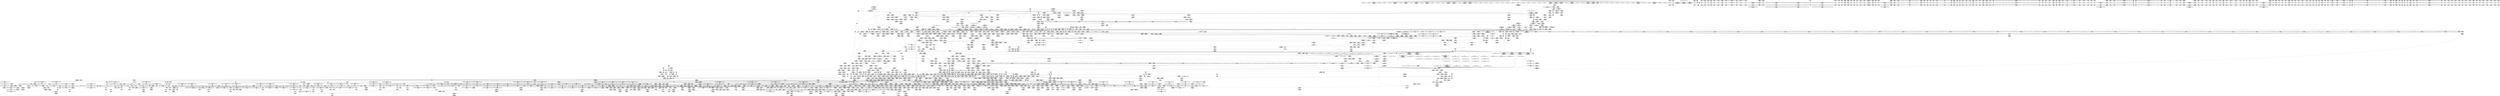 digraph {
	CE0x4c0a900 [shape=record,shape=Mrecord,label="{CE0x4c0a900|tomoyo_init_request_info:mode|security/tomoyo/util.c,1010}"]
	CE0x4d29f70 [shape=record,shape=Mrecord,label="{CE0x4d29f70|i64*_getelementptr_inbounds_(_5_x_i64_,_5_x_i64_*___llvm_gcov_ctr28130,_i64_0,_i64_0)|*Constant*}"]
	CE0x5992a90 [shape=record,shape=Mrecord,label="{CE0x5992a90|tomoyo_get_mode:and|security/tomoyo/util.c,987|*SummSource*}"]
	CE0x4ce86e0 [shape=record,shape=Mrecord,label="{CE0x4ce86e0|tomoyo_const_part_length:tmp29|security/tomoyo/util.c,641}"]
	CE0x598ce40 [shape=record,shape=Mrecord,label="{CE0x598ce40|tomoyo_unix_entry:arrayidx|security/tomoyo/network.c,546}"]
	CE0x5b3a100 [shape=record,shape=Mrecord,label="{CE0x5b3a100|rcu_lock_release21:indirectgoto|*SummSink*}"]
	CE0x675b960 [shape=record,shape=Mrecord,label="{CE0x675b960|tomoyo_domain:entry|*SummSink*}"]
	CE0x6b34aa0 [shape=record,shape=Mrecord,label="{CE0x6b34aa0|i64_6|*Constant*}"]
	CE0x5b16c50 [shape=record,shape=Mrecord,label="{CE0x5b16c50|tomoyo_init_request_info:tmp1}"]
	CE0x8195d10 [shape=record,shape=Mrecord,label="{CE0x8195d10|tomoyo_const_part_length:conv20|security/tomoyo/util.c,644|*SummSource*}"]
	CE0x668ec80 [shape=record,shape=Mrecord,label="{CE0x668ec80|0:_i8,_1:_i8,_32:_i8*,_40:_i32,_:_CMR_16,24_|*MultipleSource*|Function::tomoyo_check_unix_address&Arg::address::|security/tomoyo/network.c,594}"]
	CE0x4d2aa70 [shape=record,shape=Mrecord,label="{CE0x4d2aa70|tomoyo_fill_path_info:tmp}"]
	CE0x6b45690 [shape=record,shape=Mrecord,label="{CE0x6b45690|tomoyo_const_part_length:len.0}"]
	CE0x81b1df0 [shape=record,shape=Mrecord,label="{CE0x81b1df0|tomoyo_unix_entry:tmp11|security/tomoyo/network.c,548|*SummSource*}"]
	CE0x4ed6850 [shape=record,shape=Mrecord,label="{CE0x4ed6850|tomoyo_read_lock16:tmp2|*SummSource*}"]
	CE0x5928c10 [shape=record,shape=Mrecord,label="{CE0x5928c10|tomoyo_audit_net_log:address|Function::tomoyo_audit_net_log&Arg::address::|*SummSource*}"]
	CE0x5959b80 [shape=record,shape=Mrecord,label="{CE0x5959b80|128:_i8*,_1208:_%struct.file*,_:_CMRE_1,2_}"]
	CE0x4c4d330 [shape=record,shape=Mrecord,label="{CE0x4c4d330|tomoyo_const_part_length:tmp16|security/tomoyo/util.c,627}"]
	CE0x6940c00 [shape=record,shape=Mrecord,label="{CE0x6940c00|tomoyo_unix_entry:tmp10|security/tomoyo/network.c,548}"]
	CE0x67b0c50 [shape=record,shape=Mrecord,label="{CE0x67b0c50|tomoyo_unix_entry:tmp28|security/tomoyo/network.c,557}"]
	CE0x4c8dac0 [shape=record,shape=Mrecord,label="{CE0x4c8dac0|tomoyo_domain:tmp12|security/tomoyo/common.h,1205|*SummSource*}"]
	CE0x691a8d0 [shape=record,shape=Mrecord,label="{CE0x691a8d0|128:_i8*,_1208:_%struct.file*,_:_CMRE_51,52_}"]
	CE0x6a01da0 [shape=record,shape=Mrecord,label="{CE0x6a01da0|tomoyo_const_part_length:tmp52|security/tomoyo/util.c,652|*SummSource*}"]
	CE0x81250e0 [shape=record,shape=Mrecord,label="{CE0x81250e0|24:_%struct.tomoyo_path_info*,_32:_i8,_33:_i8,_72:_i8,_:_SCMRE_51,52_}"]
	CE0x81482f0 [shape=record,shape=Mrecord,label="{CE0x81482f0|24:_%struct.tomoyo_path_info*,_32:_i8,_33:_i8,_72:_i8,_:_SCMRE_55,56_}"]
	CE0x5a83660 [shape=record,shape=Mrecord,label="{CE0x5a83660|tomoyo_fill_path_info:frombool10|security/tomoyo/util.c,668|*SummSink*}"]
	CE0x5aee660 [shape=record,shape=Mrecord,label="{CE0x5aee660|tomoyo_unix_entry:if.end36|*SummSource*}"]
	CE0x691aa10 [shape=record,shape=Mrecord,label="{CE0x691aa10|128:_i8*,_1208:_%struct.file*,_:_CMRE_52,56_|*MultipleSource*|security/tomoyo/common.h,1205|security/tomoyo/common.h,1205}"]
	CE0x5a6fbd0 [shape=record,shape=Mrecord,label="{CE0x5a6fbd0|tomoyo_domain:tmp20|security/tomoyo/common.h,1205}"]
	CE0x6a843d0 [shape=record,shape=Mrecord,label="{CE0x6a843d0|tomoyo_const_part_length:tmp44|security/tomoyo/util.c,645|*SummSink*}"]
	CE0x5c85eb0 [shape=record,shape=Mrecord,label="{CE0x5c85eb0|i8*_undef|*Constant*}"]
	CE0x595a450 [shape=record,shape=Mrecord,label="{CE0x595a450|128:_i8*,_1208:_%struct.file*,_:_CMRE_7,8_}"]
	CE0x80d57b0 [shape=record,shape=Mrecord,label="{CE0x80d57b0|tomoyo_check_unix_address:arraydecay|security/tomoyo/network.c,598|*SummSink*}"]
	CE0x6c55660 [shape=record,shape=Mrecord,label="{CE0x6c55660|_call_void_mcount()_#3}"]
	CE0x59c9600 [shape=record,shape=Mrecord,label="{CE0x59c9600|tomoyo_audit_net_log:protocol|Function::tomoyo_audit_net_log&Arg::protocol::}"]
	CE0x4d01dd0 [shape=record,shape=Mrecord,label="{CE0x4d01dd0|tomoyo_const_part_length:tmp35|security/tomoyo/util.c,643|*SummSink*}"]
	CE0x5994350 [shape=record,shape=Mrecord,label="{CE0x5994350|tomoyo_audit_net_log:entry|*SummSink*}"]
	CE0x6705400 [shape=record,shape=Mrecord,label="{CE0x6705400|tomoyo_init_request_info:bb}"]
	CE0x6a817c0 [shape=record,shape=Mrecord,label="{CE0x6a817c0|tomoyo_const_part_length:tmp32|security/tomoyo/util.c,641}"]
	CE0x8329980 [shape=record,shape=Mrecord,label="{CE0x8329980|GLOBAL:strnlen|*Constant*|*SummSource*}"]
	CE0x6836730 [shape=record,shape=Mrecord,label="{CE0x6836730|tomoyo_fill_path_info:call2|security/tomoyo/util.c,666|*SummSink*}"]
	CE0x6c80d40 [shape=record,shape=Mrecord,label="{CE0x6c80d40|i64*_getelementptr_inbounds_(_22_x_i64_,_22_x_i64_*___llvm_gcov_ctr3840,_i64_0,_i64_14)|*Constant*}"]
	CE0x6bc7f50 [shape=record,shape=Mrecord,label="{CE0x6bc7f50|srcu_read_lock17:dep_map|include/linux/srcu.h,222|*SummSink*}"]
	CE0x6865980 [shape=record,shape=Mrecord,label="{CE0x6865980|tomoyo_const_part_length:return|*SummSink*}"]
	CE0x81d1a70 [shape=record,shape=Mrecord,label="{CE0x81d1a70|tomoyo_unix_entry:address30|security/tomoyo/network.c,568}"]
	CE0x6bfc8a0 [shape=record,shape=Mrecord,label="{CE0x6bfc8a0|tomoyo_unix_entry:buf.0}"]
	CE0x80df520 [shape=record,shape=Mrecord,label="{CE0x80df520|tomoyo_const_part_length:conv11|security/tomoyo/util.c,641|*SummSource*}"]
	"CONST[source:0(mediator),value:0(static)][purpose:{operation}]"
	CE0x76c5b10 [shape=record,shape=Mrecord,label="{CE0x76c5b10|tomoyo_unix_entry:conv|security/tomoyo/network.c,548|*SummSink*}"]
	CE0x5be2cf0 [shape=record,shape=Mrecord,label="{CE0x5be2cf0|tomoyo_check_unix_address:if.end|*SummSink*}"]
	CE0x5847f20 [shape=record,shape=Mrecord,label="{CE0x5847f20|tomoyo_get_mode:tmp1|*SummSink*}"]
	CE0x80bc1c0 [shape=record,shape=Mrecord,label="{CE0x80bc1c0|tomoyo_check_unix_address:retval.0|*SummSink*}"]
	CE0x5aeb560 [shape=record,shape=Mrecord,label="{CE0x5aeb560|tomoyo_unix_entry:arrayidx11|security/tomoyo/network.c,556|*SummSource*}"]
	CE0x4c025c0 [shape=record,shape=Mrecord,label="{CE0x4c025c0|tomoyo_unix_entry:tmp29|*SummSink*}"]
	CE0x8381820 [shape=record,shape=Mrecord,label="{CE0x8381820|tomoyo_unix_entry:tmp47|security/tomoyo/network.c,575|*SummSource*}"]
	CE0x4ca5ef0 [shape=record,shape=Mrecord,label="{CE0x4ca5ef0|tomoyo_domain:tmp9|security/tomoyo/common.h,1205}"]
	CE0x8329190 [shape=record,shape=Mrecord,label="{CE0x8329190|tomoyo_unix_entry:conv14|security/tomoyo/network.c,557|*SummSource*}"]
	CE0x837a140 [shape=record,shape=Mrecord,label="{CE0x837a140|_ret_i32_%call,_!dbg_!38902|security/tomoyo/common.h,1097}"]
	CE0x58c70c0 [shape=record,shape=Mrecord,label="{CE0x58c70c0|tomoyo_init_request_info:tmp11|security/tomoyo/util.c,1007}"]
	CE0x67b5d30 [shape=record,shape=Mrecord,label="{CE0x67b5d30|tomoyo_const_part_length:tmp37|security/tomoyo/util.c,644|*SummSource*}"]
	CE0x6802bc0 [shape=record,shape=Mrecord,label="{CE0x6802bc0|tomoyo_const_part_length:tmp49|security/tomoyo/util.c,649|*SummSink*}"]
	CE0x81c0f60 [shape=record,shape=Mrecord,label="{CE0x81c0f60|tomoyo_unix_entry:tmp40|security/tomoyo/network.c,570}"]
	CE0x6ba0f20 [shape=record,shape=Mrecord,label="{CE0x6ba0f20|tomoyo_const_part_length:tmp2|security/tomoyo/util.c,624|*SummSink*}"]
	CE0x68037f0 [shape=record,shape=Mrecord,label="{CE0x68037f0|tomoyo_const_part_length:tmp51|security/tomoyo/util.c,651|*SummSource*}"]
	CE0x825c710 [shape=record,shape=Mrecord,label="{CE0x825c710|tomoyo_audit_unix_log:r|Function::tomoyo_audit_unix_log&Arg::r::}"]
	CE0x83ac350 [shape=record,shape=Mrecord,label="{CE0x83ac350|i8_1|*Constant*|*SummSink*}"]
	CE0x6b4a880 [shape=record,shape=Mrecord,label="{CE0x6b4a880|tomoyo_const_part_length:tmp22|security/tomoyo/util.c,634|*SummSource*}"]
	CE0x4c3bff0 [shape=record,shape=Mrecord,label="{CE0x4c3bff0|GLOBAL:tomoyo_read_unlock19|*Constant*}"]
	CE0x58901c0 [shape=record,shape=Mrecord,label="{CE0x58901c0|srcu_read_unlock20:tmp2|*SummSource*}"]
	CE0x8307fe0 [shape=record,shape=Mrecord,label="{CE0x8307fe0|tomoyo_check_unix_address:tmp9|security/tomoyo/network.c,598}"]
	CE0x68bcdc0 [shape=record,shape=Mrecord,label="{CE0x68bcdc0|128:_i8*,_1208:_%struct.file*,_:_CMRE_24,25_}"]
	CE0x4b5a830 [shape=record,shape=Mrecord,label="{CE0x4b5a830|tomoyo_audit_unix_log:address|security/tomoyo/network.c,407|*SummSink*}"]
	CE0x5c0db50 [shape=record,shape=Mrecord,label="{CE0x5c0db50|i64*_getelementptr_inbounds_(_2_x_i64_,_2_x_i64_*___llvm_gcov_ctr4038,_i64_0,_i64_0)|*Constant*}"]
	CE0x4d2f750 [shape=record,shape=Mrecord,label="{CE0x4d2f750|tomoyo_const_part_length:conv8|security/tomoyo/util.c,632}"]
	CE0x5ac3840 [shape=record,shape=Mrecord,label="{CE0x5ac3840|tomoyo_init_request_info:domain.addr.0}"]
	CE0x4d14720 [shape=record,shape=Mrecord,label="{CE0x4d14720|tomoyo_unix_entry:tmp4|*LoadInst*|security/tomoyo/network.c,546|*SummSink*}"]
	CE0x675c410 [shape=record,shape=Mrecord,label="{CE0x675c410|tomoyo_init_request_info:if.end|*SummSource*}"]
	CE0x8388ad0 [shape=record,shape=Mrecord,label="{CE0x8388ad0|_ret_i32_%retval.0,_!dbg_!38923|security/tomoyo/network.c,601|*SummSource*}"]
	CE0x67165b0 [shape=record,shape=Mrecord,label="{CE0x67165b0|i64_18|*Constant*|*SummSource*}"]
	CE0x4c02ed0 [shape=record,shape=Mrecord,label="{CE0x4c02ed0|i64*_getelementptr_inbounds_(_6_x_i64_,_6_x_i64_*___llvm_gcov_ctr3747,_i64_0,_i64_0)|*Constant*}"]
	CE0x83daeb0 [shape=record,shape=Mrecord,label="{CE0x83daeb0|i64*_getelementptr_inbounds_(_22_x_i64_,_22_x_i64_*___llvm_gcov_ctr3840,_i64_0,_i64_20)|*Constant*}"]
	CE0x4a970b0 [shape=record,shape=Mrecord,label="{CE0x4a970b0|i64_2|*Constant*}"]
	CE0x5a9d6f0 [shape=record,shape=Mrecord,label="{CE0x5a9d6f0|i64*_getelementptr_inbounds_(_22_x_i64_,_22_x_i64_*___llvm_gcov_ctr3840,_i64_0,_i64_7)|*Constant*|*SummSink*}"]
	CE0x83e9900 [shape=record,shape=Mrecord,label="{CE0x83e9900|tomoyo_unix_entry:tmp51|security/tomoyo/network.c,577}"]
	CE0x4ca6040 [shape=record,shape=Mrecord,label="{CE0x4ca6040|tomoyo_domain:tmp10|security/tomoyo/common.h,1205}"]
	CE0x76e0ed0 [shape=record,shape=Mrecord,label="{CE0x76e0ed0|i64_ptrtoint_(i8*_blockaddress(_rcu_lock_release21,_%__here)_to_i64)|*Constant*}"]
	CE0x67dc2c0 [shape=record,shape=Mrecord,label="{CE0x67dc2c0|i64_80|*Constant*}"]
	CE0x680ee10 [shape=record,shape=Mrecord,label="{CE0x680ee10|tomoyo_fill_path_info:tmp3|security/tomoyo/util.c,667}"]
	CE0x6864dd0 [shape=record,shape=Mrecord,label="{CE0x6864dd0|tomoyo_const_part_length:tmp17|security/tomoyo/util.c,627|*SummSink*}"]
	CE0x6865100 [shape=record,shape=Mrecord,label="{CE0x6865100|rcu_lock_acquire18:tmp3|*SummSource*}"]
	CE0x5b45020 [shape=record,shape=Mrecord,label="{CE0x5b45020|i64_1|*Constant*}"]
	CE0x5a9d680 [shape=record,shape=Mrecord,label="{CE0x5a9d680|i64*_getelementptr_inbounds_(_22_x_i64_,_22_x_i64_*___llvm_gcov_ctr3840,_i64_0,_i64_7)|*Constant*|*SummSource*}"]
	CE0x688c790 [shape=record,shape=Mrecord,label="{CE0x688c790|tomoyo_const_part_length:tmp51|security/tomoyo/util.c,651|*SummSink*}"]
	CE0x4c8d960 [shape=record,shape=Mrecord,label="{CE0x4c8d960|tomoyo_domain:tmp12|security/tomoyo/common.h,1205}"]
	CE0x4d285b0 [shape=record,shape=Mrecord,label="{CE0x4d285b0|tomoyo_const_part_length:tmp4|security/tomoyo/util.c,624|*SummSink*}"]
	CE0x5918260 [shape=record,shape=Mrecord,label="{CE0x5918260|tomoyo_const_part_length:tmp46|security/tomoyo/util.c,646|*SummSink*}"]
	CE0x81b7dd0 [shape=record,shape=Mrecord,label="{CE0x81b7dd0|tomoyo_unix_entry:unix_network29|security/tomoyo/network.c,568}"]
	CE0x668ed40 [shape=record,shape=Mrecord,label="{CE0x668ed40|tomoyo_check_unix_address:if.end|*SummSource*}"]
	CE0x69abfa0 [shape=record,shape=Mrecord,label="{CE0x69abfa0|srcu_read_lock17:tmp1|*SummSink*}"]
	CE0x4ce85f0 [shape=record,shape=Mrecord,label="{CE0x4ce85f0|__llvm_gcov_indirect_counter_increment114:exit|*SummSource*}"]
	CE0x5ba2fc0 [shape=record,shape=Mrecord,label="{CE0x5ba2fc0|tomoyo_domain:tmp3}"]
	CE0x4e68830 [shape=record,shape=Mrecord,label="{CE0x4e68830|tomoyo_const_part_length:while.body|*SummSink*}"]
	CE0x6864f20 [shape=record,shape=Mrecord,label="{CE0x6864f20|tomoyo_const_part_length:tmp18|security/tomoyo/util.c,627}"]
	CE0x4b99390 [shape=record,shape=Mrecord,label="{CE0x4b99390|tomoyo_const_part_length:cmp12|security/tomoyo/util.c,641|*SummSink*}"]
	CE0x6b05540 [shape=record,shape=Mrecord,label="{CE0x6b05540|tomoyo_const_part_length:tmp1}"]
	CE0x4ce04f0 [shape=record,shape=Mrecord,label="{CE0x4ce04f0|tomoyo_get_mode:idxprom|security/tomoyo/util.c,981|*SummSource*}"]
	CE0x4b68f10 [shape=record,shape=Mrecord,label="{CE0x4b68f10|tomoyo_check_unix_address:call|security/tomoyo/network.c,600|*SummSource*}"]
	CE0x68b5f70 [shape=record,shape=Mrecord,label="{CE0x68b5f70|_ret_void,_!dbg_!38907|include/linux/srcu.h,238}"]
	CE0x682fed0 [shape=record,shape=Mrecord,label="{CE0x682fed0|i64_1|*Constant*}"]
	CE0x6a71650 [shape=record,shape=Mrecord,label="{CE0x6a71650|tomoyo_get_mode:tmp14|security/tomoyo/util.c,983}"]
	CE0x6bb9a90 [shape=record,shape=Mrecord,label="{CE0x6bb9a90|VOIDTB_TE:_CE_2096,2272_|*MultipleSource*|security/tomoyo/util.c,1010|Function::tomoyo_get_mode&Arg::ns::}"]
	CE0x81bf9a0 [shape=record,shape=Mrecord,label="{CE0x81bf9a0|tomoyo_const_part_length:if.then17|*SummSource*}"]
	CE0x68df560 [shape=record,shape=Mrecord,label="{CE0x68df560|128:_i8*,_1208:_%struct.file*,_:_CMRE_30,31_}"]
	CE0x831c930 [shape=record,shape=Mrecord,label="{CE0x831c930|tomoyo_check_unix_address:addr_len3|security/tomoyo/network.c,599|*SummSink*}"]
	CE0x66e2520 [shape=record,shape=Mrecord,label="{CE0x66e2520|srcu_read_lock17:sp|Function::srcu_read_lock17&Arg::sp::|*SummSource*}"]
	CE0x5bd30e0 [shape=record,shape=Mrecord,label="{CE0x5bd30e0|tomoyo_get_mode:tmp10|security/tomoyo/util.c,982|*SummSource*}"]
	CE0x67c9890 [shape=record,shape=Mrecord,label="{CE0x67c9890|tomoyo_unix_entry:tmp46|security/tomoyo/network.c,573}"]
	CE0x8337280 [shape=record,shape=Mrecord,label="{CE0x8337280|tomoyo_check_unix_address:conv|security/tomoyo/network.c,596|*SummSink*}"]
	CE0x599e040 [shape=record,shape=Mrecord,label="{CE0x599e040|_ret_void}"]
	CE0x67616d0 [shape=record,shape=Mrecord,label="{CE0x67616d0|tomoyo_check_unix_address:if.then|*SummSource*}"]
	CE0x8301780 [shape=record,shape=Mrecord,label="{CE0x8301780|GLOBAL:__llvm_gcov_ctr3747|Global_var:__llvm_gcov_ctr3747|*SummSource*}"]
	CE0x592e470 [shape=record,shape=Mrecord,label="{CE0x592e470|tomoyo_unix_entry:addr|security/tomoyo/network.c,550|*SummSink*}"]
	CE0x8179040 [shape=record,shape=Mrecord,label="{CE0x8179040|tomoyo_unix_entry:tmp37|*LoadInst*|security/tomoyo/network.c,566|*SummSource*}"]
	CE0x81003f0 [shape=record,shape=Mrecord,label="{CE0x81003f0|24:_%struct.tomoyo_path_info*,_32:_i8,_33:_i8,_72:_i8,_:_SCMRE_27,28_}"]
	CE0x68b5e20 [shape=record,shape=Mrecord,label="{CE0x68b5e20|srcu_read_unlock20:idx|Function::srcu_read_unlock20&Arg::idx::|*SummSink*}"]
	CE0x825caa0 [shape=record,shape=Mrecord,label="{CE0x825caa0|_ret_i32_%call,_!dbg_!38914|security/tomoyo/network.c,405|*SummSource*}"]
	CE0x6a930f0 [shape=record,shape=Mrecord,label="{CE0x6a930f0|0:_i8,_array:_GCRE_tomoyo_index2category_constant_39_x_i8_c_00_00_00_00_00_00_00_00_00_00_00_00_00_00_00_00_00_00_00_00_00_00_00_01_01_01_01_01_01_01_01_01_01_01_01_01_01_01_02_,_align_16:_elem_3::|security/tomoyo/util.c,983}"]
	CE0x58bb530 [shape=record,shape=Mrecord,label="{CE0x58bb530|0:_i8,_array:_GCRE_tomoyo_index2category_constant_39_x_i8_c_00_00_00_00_00_00_00_00_00_00_00_00_00_00_00_00_00_00_00_00_00_00_00_01_01_01_01_01_01_01_01_01_01_01_01_01_01_01_02_,_align_16:_elem_20::|security/tomoyo/util.c,983}"]
	CE0x599def0 [shape=record,shape=Mrecord,label="{CE0x599def0|i64**_getelementptr_inbounds_(_3_x_i64*_,_3_x_i64*_*___llvm_gcda_edge_table44,_i64_0,_i64_1)|*Constant*|*SummSource*}"]
	CE0x59e7d30 [shape=record,shape=Mrecord,label="{CE0x59e7d30|tomoyo_get_mode:conv5|security/tomoyo/util.c,983|*SummSource*}"]
	CE0x5992bf0 [shape=record,shape=Mrecord,label="{CE0x5992bf0|tomoyo_get_mode:retval.0}"]
	CE0x4bd7f80 [shape=record,shape=Mrecord,label="{CE0x4bd7f80|tomoyo_read_lock16:bb}"]
	CE0x5877cc0 [shape=record,shape=Mrecord,label="{CE0x5877cc0|tomoyo_fill_path_info:arrayidx|security/tomoyo/util.c,667|*SummSink*}"]
	CE0x5a16010 [shape=record,shape=Mrecord,label="{CE0x5a16010|tomoyo_const_part_length:tmp4|security/tomoyo/util.c,624|*SummSource*}"]
	CE0x69abc30 [shape=record,shape=Mrecord,label="{CE0x69abc30|srcu_read_lock17:tmp1|*SummSource*}"]
	CE0x83368d0 [shape=record,shape=Mrecord,label="{CE0x83368d0|0:_i8,_array:_GCRE_tomoyo_index2category_constant_39_x_i8_c_00_00_00_00_00_00_00_00_00_00_00_00_00_00_00_00_00_00_00_00_00_00_00_01_01_01_01_01_01_01_01_01_01_01_01_01_01_01_02_,_align_16:_elem_15::|security/tomoyo/util.c,983}"]
	CE0x4ce0330 [shape=record,shape=Mrecord,label="{CE0x4ce0330|tomoyo_get_mode:idxprom|security/tomoyo/util.c,981}"]
	CE0x6afa6b0 [shape=record,shape=Mrecord,label="{CE0x6afa6b0|tomoyo_get_mode:tmp25|security/tomoyo/util.c,987}"]
	CE0x67ad420 [shape=record,shape=Mrecord,label="{CE0x67ad420|tomoyo_unix_entry:tmp45|security/tomoyo/network.c,573|*SummSource*}"]
	CE0x4c99b90 [shape=record,shape=Mrecord,label="{CE0x4c99b90|_call_void_mcount()_#3|*SummSource*}"]
	CE0x5819ba0 [shape=record,shape=Mrecord,label="{CE0x5819ba0|tomoyo_audit_unix_log:call|security/tomoyo/network.c,405}"]
	CE0x6a99700 [shape=record,shape=Mrecord,label="{CE0x6a99700|i64_8|*Constant*|*SummSink*}"]
	CE0x8153a00 [shape=record,shape=Mrecord,label="{CE0x8153a00|tomoyo_check_unix_address:tmp6|security/tomoyo/network.c,596|*SummSource*}"]
	CE0x677e4d0 [shape=record,shape=Mrecord,label="{CE0x677e4d0|GLOBAL:tomoyo_domain|*Constant*|*SummSink*}"]
	CE0x818bbe0 [shape=record,shape=Mrecord,label="{CE0x818bbe0|tomoyo_unix_entry:operation24|security/tomoyo/network.c,567|*SummSource*}"]
	CE0x81bf4b0 [shape=record,shape=Mrecord,label="{CE0x81bf4b0|tomoyo_const_part_length:tmp16|security/tomoyo/util.c,627|*SummSink*}"]
	CE0x59a3c00 [shape=record,shape=Mrecord,label="{CE0x59a3c00|tomoyo_const_part_length:tmp39|security/tomoyo/util.c,644}"]
	CE0x6ab4e50 [shape=record,shape=Mrecord,label="{CE0x6ab4e50|tomoyo_const_part_length:incdec.ptr19|security/tomoyo/util.c,643|*SummSource*}"]
	CE0x4dd51f0 [shape=record,shape=Mrecord,label="{CE0x4dd51f0|tomoyo_const_part_length:cmp3|security/tomoyo/util.c,627}"]
	CE0x6903690 [shape=record,shape=Mrecord,label="{CE0x6903690|0:_i8,_array:_GCR_tomoyo_unix2mac_internal_constant_6_x_4_x_i8_4_x_i8_zeroinitializer,_4_x_i8_c_1E_1F_00_,_4_x_i8_c_!_00_00_22_,_4_x_i8_zeroinitializer,_4_x_i8_zeroinitializer,_4_x_i8_c_#$%_00_,_align_16:_elem_1::|security/tomoyo/network.c,546}"]
	CE0x67dc4a0 [shape=record,shape=Mrecord,label="{CE0x67dc4a0|%struct.tomoyo_domain_info*_null|*Constant*}"]
	CE0x81939d0 [shape=record,shape=Mrecord,label="{CE0x81939d0|i64*_getelementptr_inbounds_(_6_x_i64_,_6_x_i64_*___llvm_gcov_ctr3747,_i64_0,_i64_4)|*Constant*|*SummSource*}"]
	CE0x6a01ee0 [shape=record,shape=Mrecord,label="{CE0x6a01ee0|i64*_getelementptr_inbounds_(_31_x_i64_,_31_x_i64_*___llvm_gcov_ctr43150,_i64_0,_i64_30)|*Constant*|*SummSource*}"]
	CE0x6bfca60 [shape=record,shape=Mrecord,label="{CE0x6bfca60|tomoyo_unix_entry:buf.0|*SummSource*}"]
	CE0x6c07540 [shape=record,shape=Mrecord,label="{CE0x6c07540|tomoyo_init_request_info:r|Function::tomoyo_init_request_info&Arg::r::|*SummSink*}"]
	CE0x83a1b60 [shape=record,shape=Mrecord,label="{CE0x83a1b60|tomoyo_unix_entry:error.0}"]
	CE0x81452c0 [shape=record,shape=Mrecord,label="{CE0x81452c0|24:_%struct.tomoyo_path_info*,_32:_i8,_33:_i8,_72:_i8,_:_SCMRE_74,75_|*MultipleSource*|security/tomoyo/network.c, 544|security/tomoyo/network.c,544|Function::tomoyo_init_request_info&Arg::r::|security/tomoyo/network.c,565}"]
	CE0x4d9a410 [shape=record,shape=Mrecord,label="{CE0x4d9a410|i32_0|*Constant*}"]
	CE0x4ce0170 [shape=record,shape=Mrecord,label="{CE0x4ce0170|i32_6|*Constant*}"]
	CE0x66ba770 [shape=record,shape=Mrecord,label="{CE0x66ba770|tomoyo_init_request_info:profile3|security/tomoyo/util.c,1008|*SummSink*}"]
	CE0x6b43a30 [shape=record,shape=Mrecord,label="{CE0x6b43a30|tomoyo_const_part_length:tobool|security/tomoyo/util.c,624|*SummSink*}"]
	CE0x5877630 [shape=record,shape=Mrecord,label="{CE0x5877630|tomoyo_fill_path_info:tmp|*SummSink*}"]
	CE0x5ba32f0 [shape=record,shape=Mrecord,label="{CE0x5ba32f0|tomoyo_audit_net_log:tmp1|*SummSink*}"]
	CE0x4e779b0 [shape=record,shape=Mrecord,label="{CE0x4e779b0|tomoyo_fill_path_info:conv4|security/tomoyo/util.c,667|*SummSink*}"]
	CE0x81d03d0 [shape=record,shape=Mrecord,label="{CE0x81d03d0|i64**_getelementptr_inbounds_(_3_x_i64*_,_3_x_i64*_*___llvm_gcda_edge_table44,_i64_0,_i64_2)|*Constant*|*SummSource*}"]
	CE0x6b4a9c0 [shape=record,shape=Mrecord,label="{CE0x6b4a9c0|i64*_getelementptr_inbounds_(_31_x_i64_,_31_x_i64_*___llvm_gcov_ctr43150,_i64_0,_i64_16)|*Constant*|*SummSource*}"]
	CE0x581f050 [shape=record,shape=Mrecord,label="{CE0x581f050|i64*_getelementptr_inbounds_(_2_x_i64_,_2_x_i64_*___llvm_gcov_ctr4533,_i64_0,_i64_1)|*Constant*}"]
	CE0x6797050 [shape=record,shape=Mrecord,label="{CE0x6797050|i32_0|*Constant*}"]
	CE0x8329720 [shape=record,shape=Mrecord,label="{CE0x8329720|tomoyo_unix_entry:call15|security/tomoyo/network.c,557|*SummSource*}"]
	CE0x696c070 [shape=record,shape=Mrecord,label="{CE0x696c070|128:_i8*,_1208:_%struct.file*,_:_CMRE_120,128_|*MultipleSource*|security/tomoyo/common.h,1205|security/tomoyo/common.h,1205}"]
	CE0x5891e70 [shape=record,shape=Mrecord,label="{CE0x5891e70|tomoyo_audit_net_log:operation|Function::tomoyo_audit_net_log&Arg::operation::|*SummSink*}"]
	CE0x6afa270 [shape=record,shape=Mrecord,label="{CE0x6afa270|tomoyo_get_mode:mode.1}"]
	CE0x832bed0 [shape=record,shape=Mrecord,label="{CE0x832bed0|_call_void___llvm_gcov_indirect_counter_increment114(i32*___llvm_gcov_global_state_pred45,_i64**_getelementptr_inbounds_(_3_x_i64*_,_3_x_i64*_*___llvm_gcda_edge_table44,_i64_0,_i64_1)),_!dbg_!38927|security/tomoyo/util.c,634|*SummSink*}"]
	CE0x59941e0 [shape=record,shape=Mrecord,label="{CE0x59941e0|tomoyo_audit_net_log:entry}"]
	CE0x818bcf0 [shape=record,shape=Mrecord,label="{CE0x818bcf0|tomoyo_unix_entry:operation24|security/tomoyo/network.c,567|*SummSink*}"]
	CE0x59da300 [shape=record,shape=Mrecord,label="{CE0x59da300|tomoyo_domain:tmp17|security/tomoyo/common.h,1205}"]
	CE0x81ea740 [shape=record,shape=Mrecord,label="{CE0x81ea740|_ret_i32_%conv6,_!dbg_!38926|security/tomoyo/util.c,1011|*SummSource*}"]
	CE0x6a3dbc0 [shape=record,shape=Mrecord,label="{CE0x6a3dbc0|GLOBAL:__srcu_read_lock|*Constant*|*SummSink*}"]
	CE0x6b4c840 [shape=record,shape=Mrecord,label="{CE0x6b4c840|tomoyo_const_part_length:len.0|*SummSource*}"]
	CE0x67f33c0 [shape=record,shape=Mrecord,label="{CE0x67f33c0|_call_void_mcount()_#3|*SummSink*}"]
	CE0x6999aa0 [shape=record,shape=Mrecord,label="{CE0x6999aa0|_call_void_mcount()_#3|*SummSink*}"]
	CE0x76e1a60 [shape=record,shape=Mrecord,label="{CE0x76e1a60|i64*_getelementptr_inbounds_(_4_x_i64_,_4_x_i64_*___llvm_gcov_ctr4731,_i64_0,_i64_3)|*Constant*|*SummSink*}"]
	CE0x585d0f0 [shape=record,shape=Mrecord,label="{CE0x585d0f0|i32_22|*Constant*|*SummSource*}"]
	CE0x4ed6bd0 [shape=record,shape=Mrecord,label="{CE0x4ed6bd0|tomoyo_read_lock16:tmp3|*SummSource*}"]
	CE0x4b70ed0 [shape=record,shape=Mrecord,label="{CE0x4b70ed0|tomoyo_get_mode:tmp23|security/tomoyo/util.c,986}"]
	CE0x4c8d5a0 [shape=record,shape=Mrecord,label="{CE0x4c8d5a0|tomoyo_const_part_length:tmp12|security/tomoyo/util.c,626|*SummSource*}"]
	CE0x826d8a0 [shape=record,shape=Mrecord,label="{CE0x826d8a0|tomoyo_domain:tmp9|security/tomoyo/common.h,1205|*SummSource*}"]
	CE0x6a83a90 [shape=record,shape=Mrecord,label="{CE0x6a83a90|tomoyo_const_part_length:tmp44|security/tomoyo/util.c,645}"]
	CE0x4d2f1a0 [shape=record,shape=Mrecord,label="{CE0x4d2f1a0|srcu_read_unlock20:tmp1|*SummSource*}"]
	CE0x8345460 [shape=record,shape=Mrecord,label="{CE0x8345460|COLLAPSED:_GCMRE___llvm_gcov_ctr4731_internal_global_4_x_i64_zeroinitializer:_elem_0:default:}"]
	CE0x81dc420 [shape=record,shape=Mrecord,label="{CE0x81dc420|i32_0|*Constant*}"]
	CE0x81114a0 [shape=record,shape=Mrecord,label="{CE0x81114a0|_call_void_mcount()_#3}"]
	CE0x6803430 [shape=record,shape=Mrecord,label="{CE0x6803430|i64*_getelementptr_inbounds_(_31_x_i64_,_31_x_i64_*___llvm_gcov_ctr43150,_i64_0,_i64_29)|*Constant*|*SummSource*}"]
	CE0x4c4d170 [shape=record,shape=Mrecord,label="{CE0x4c4d170|i64_7|*Constant*}"]
	CE0x8166ce0 [shape=record,shape=Mrecord,label="{CE0x8166ce0|tomoyo_unix_entry:operation27|security/tomoyo/network.c,567}"]
	CE0x4aa0b00 [shape=record,shape=Mrecord,label="{CE0x4aa0b00|tomoyo_const_part_length:if.end28|*SummSource*}"]
	CE0x4d11540 [shape=record,shape=Mrecord,label="{CE0x4d11540|tomoyo_domain:tmp6|security/tomoyo/common.h,1205|*SummSink*}"]
	CE0x6738500 [shape=record,shape=Mrecord,label="{CE0x6738500|i32_4|*Constant*|*SummSource*}"]
	CE0x4bd8120 [shape=record,shape=Mrecord,label="{CE0x4bd8120|tomoyo_read_lock16:bb|*SummSource*}"]
	CE0x4db8fd0 [shape=record,shape=Mrecord,label="{CE0x4db8fd0|tomoyo_fill_path_info:arrayidx|security/tomoyo/util.c,667|*SummSource*}"]
	CE0x6999fc0 [shape=record,shape=Mrecord,label="{CE0x6999fc0|srcu_read_lock17:call|include/linux/srcu.h,220|*SummSink*}"]
	"CONST[source:1(input),value:2(dynamic)][purpose:{operation}][SrcIdx:5]"
	CE0x8210cc0 [shape=record,shape=Mrecord,label="{CE0x8210cc0|i64*_getelementptr_inbounds_(_6_x_i64_,_6_x_i64_*___llvm_gcov_ctr3747,_i64_0,_i64_0)|*Constant*|*SummSource*}"]
	CE0x6c0bcf0 [shape=record,shape=Mrecord,label="{CE0x6c0bcf0|i32_9|*Constant*}"]
	CE0x8158930 [shape=record,shape=Mrecord,label="{CE0x8158930|i32_3|*Constant*|*SummSink*}"]
	CE0x69402a0 [shape=record,shape=Mrecord,label="{CE0x69402a0|tomoyo_unix_entry:cmp|security/tomoyo/network.c,549|*SummSource*}"]
	CE0x5928df0 [shape=record,shape=Mrecord,label="{CE0x5928df0|_ret_i32_%call,_!dbg_!38910|security/tomoyo/network.c,366}"]
	CE0x8194250 [shape=record,shape=Mrecord,label="{CE0x8194250|tomoyo_check_unix_address:sa_family|security/tomoyo/network.c,596|*SummSink*}"]
	CE0x83ac070 [shape=record,shape=Mrecord,label="{CE0x83ac070|tomoyo_get_mode:if.end14|*SummSink*}"]
	CE0x67ca020 [shape=record,shape=Mrecord,label="{CE0x67ca020|_call_void_kfree(i8*_%call18)_#9,_!dbg_!38969|security/tomoyo/network.c,573}"]
	CE0x6940950 [shape=record,shape=Mrecord,label="{CE0x6940950|i64_3|*Constant*}"]
	CE0x683e370 [shape=record,shape=Mrecord,label="{CE0x683e370|_ret_i32_%retval.0,_!dbg_!38957|security/tomoyo/util.c,652|*SummSink*}"]
	CE0x58e3600 [shape=record,shape=Mrecord,label="{CE0x58e3600|GLOBAL:lock_acquire|*Constant*|*SummSource*}"]
	CE0x5b703b0 [shape=record,shape=Mrecord,label="{CE0x5b703b0|tomoyo_init_request_info:domain.addr.0|*SummSink*}"]
	CE0x6ba1850 [shape=record,shape=Mrecord,label="{CE0x6ba1850|tomoyo_const_part_length:cmp15|security/tomoyo/util.c,641|*SummSink*}"]
	CE0x59189a0 [shape=record,shape=Mrecord,label="{CE0x59189a0|tomoyo_const_part_length:tmp47|security/tomoyo/util.c,646|*SummSink*}"]
	CE0x76e1160 [shape=record,shape=Mrecord,label="{CE0x76e1160|i64*_getelementptr_inbounds_(_4_x_i64_,_4_x_i64_*___llvm_gcov_ctr4731,_i64_0,_i64_3)|*Constant*}"]
	CE0x81b22d0 [shape=record,shape=Mrecord,label="{CE0x81b22d0|tomoyo_unix_entry:tmp12|security/tomoyo/network.c,548|*SummSource*}"]
	CE0x4d65810 [shape=record,shape=Mrecord,label="{CE0x4d65810|i32_55|*Constant*|*SummSink*}"]
	CE0x6ae8a30 [shape=record,shape=Mrecord,label="{CE0x6ae8a30|VOIDTB_TE:_CE_6376,6384_|*MultipleSource*|security/tomoyo/util.c,1010|Function::tomoyo_get_mode&Arg::ns::}"]
	CE0x5a690f0 [shape=record,shape=Mrecord,label="{CE0x5a690f0|tomoyo_fill_path_info:cmp8|security/tomoyo/util.c,668|*SummSink*}"]
	CE0x4d2f7c0 [shape=record,shape=Mrecord,label="{CE0x4d2f7c0|tomoyo_const_part_length:conv8|security/tomoyo/util.c,632|*SummSource*}"]
	CE0x5ba2ee0 [shape=record,shape=Mrecord,label="{CE0x5ba2ee0|i64*_getelementptr_inbounds_(_11_x_i64_,_11_x_i64_*___llvm_gcov_ctr54147,_i64_0,_i64_1)|*Constant*|*SummSink*}"]
	CE0x4ca6280 [shape=record,shape=Mrecord,label="{CE0x4ca6280|_call_void_mcount()_#3}"]
	CE0x5b07090 [shape=record,shape=Mrecord,label="{CE0x5b07090|rcu_lock_release21:tmp4|include/linux/rcupdate.h,423|*SummSink*}"]
	CE0x5aee520 [shape=record,shape=Mrecord,label="{CE0x5aee520|tomoyo_get_mode:entry}"]
	CE0x81d1960 [shape=record,shape=Mrecord,label="{CE0x81d1960|tomoyo_unix_entry:unix_network29|security/tomoyo/network.c,568|*SummSink*}"]
	CE0x80deff0 [shape=record,shape=Mrecord,label="{CE0x80deff0|_call_void_rcu_lock_release21(%struct.lockdep_map*_%dep_map)_#9,_!dbg_!38905|include/linux/srcu.h,236|*SummSource*}"]
	CE0x591b420 [shape=record,shape=Mrecord,label="{CE0x591b420|tomoyo_fill_path_info:conv7|security/tomoyo/util.c,668|*SummSource*}"]
	CE0x674d9a0 [shape=record,shape=Mrecord,label="{CE0x674d9a0|GLOBAL:srcu_read_lock17|*Constant*|*SummSource*}"]
	CE0x6ba1710 [shape=record,shape=Mrecord,label="{CE0x6ba1710|tomoyo_const_part_length:cmp15|security/tomoyo/util.c,641}"]
	CE0x4d01700 [shape=record,shape=Mrecord,label="{CE0x4d01700|0:_i8*,_array:_GCRE_tomoyo_proto_keyword_constant_6_x_i8*_i8*_getelementptr_inbounds_(_2_x_i8_,_2_x_i8_*_.str22,_i32_0,_i32_0),_i8*_getelementptr_inbounds_(_7_x_i8_,_7_x_i8_*_.str123,_i32_0,_i32_0),_i8*_getelementptr_inbounds_(_6_x_i8_,_6_x_i8_*_.str224,_i32_0,_i32_0),_i8*_getelementptr_inbounds_(_4_x_i8_,_4_x_i8_*_.str325,_i32_0,_i32_0),_i8*_getelementptr_inbounds_(_2_x_i8_,_2_x_i8_*_.str22,_i32_0,_i32_0),_i8*_getelementptr_inbounds_(_10_x_i8_,_10_x_i8_*_.str426,_i32_0,_i32_0)_,_align_16:_elem_1::|security/tomoyo/network.c,367}"]
	CE0x68df7e0 [shape=record,shape=Mrecord,label="{CE0x68df7e0|128:_i8*,_1208:_%struct.file*,_:_CMRE_32,33_}"]
	CE0x8381990 [shape=record,shape=Mrecord,label="{CE0x8381990|i32_-12|*Constant*}"]
	CE0x5b72130 [shape=record,shape=Mrecord,label="{CE0x5b72130|i64*_getelementptr_inbounds_(_5_x_i64_,_5_x_i64_*___llvm_gcov_ctr32134,_i64_0,_i64_0)|*Constant*}"]
	CE0x5bdb060 [shape=record,shape=Mrecord,label="{CE0x5bdb060|tomoyo_check_unix_address:tmp7|security/tomoyo/network.c,597|*SummSink*}"]
	CE0x809b600 [shape=record,shape=Mrecord,label="{CE0x809b600|tomoyo_const_part_length:filename.addr.0|*SummSink*}"]
	CE0x59ba590 [shape=record,shape=Mrecord,label="{CE0x59ba590|tomoyo_unix_entry:tmp22|security/tomoyo/network.c,556|*SummSink*}"]
	CE0x81c11c0 [shape=record,shape=Mrecord,label="{CE0x81c11c0|i64*_getelementptr_inbounds_(_22_x_i64_,_22_x_i64_*___llvm_gcov_ctr3840,_i64_0,_i64_15)|*Constant*|*SummSink*}"]
	CE0x69d90c0 [shape=record,shape=Mrecord,label="{CE0x69d90c0|0:_i8,_array:_GCRE_tomoyo_index2category_constant_39_x_i8_c_00_00_00_00_00_00_00_00_00_00_00_00_00_00_00_00_00_00_00_00_00_00_00_01_01_01_01_01_01_01_01_01_01_01_01_01_01_01_02_,_align_16:_elem_27::|security/tomoyo/util.c,983}"]
	CE0x4e02b40 [shape=record,shape=Mrecord,label="{CE0x4e02b40|tomoyo_fill_path_info:tmp7|security/tomoyo/util.c,667|*SummSource*}"]
	CE0x596a9f0 [shape=record,shape=Mrecord,label="{CE0x596a9f0|tomoyo_fill_path_info:hash|security/tomoyo/util.c,669}"]
	CE0x6736bf0 [shape=record,shape=Mrecord,label="{CE0x6736bf0|i1_false|*Constant*}"]
	CE0x4bb3e20 [shape=record,shape=Mrecord,label="{CE0x4bb3e20|i64_24|*Constant*|*SummSink*}"]
	CE0x83ab7a0 [shape=record,shape=Mrecord,label="{CE0x83ab7a0|tomoyo_const_part_length:if.end18|*SummSink*}"]
	CE0x5a68ea0 [shape=record,shape=Mrecord,label="{CE0x5a68ea0|tomoyo_fill_path_info:cmp8|security/tomoyo/util.c,668}"]
	CE0x4d9a9c0 [shape=record,shape=Mrecord,label="{CE0x4d9a9c0|tomoyo_unix_entry:operation|security/tomoyo/network.c,546|*SummSource*}"]
	CE0x696c610 [shape=record,shape=Mrecord,label="{CE0x696c610|128:_i8*,_1208:_%struct.file*,_:_CMRE_144,152_|*MultipleSource*|security/tomoyo/common.h,1205|security/tomoyo/common.h,1205}"]
	CE0x6bc2e10 [shape=record,shape=Mrecord,label="{CE0x6bc2e10|tomoyo_get_mode:arrayidx4|security/tomoyo/util.c,983|*SummSource*}"]
	CE0x585d490 [shape=record,shape=Mrecord,label="{CE0x585d490|128:_i8*,_1208:_%struct.file*,_:_CMRE_0,1_}"]
	CE0x6b33520 [shape=record,shape=Mrecord,label="{CE0x6b33520|i32_(%struct.tomoyo_request_info.524*,_i8*,_...)*_bitcast_(i32_(%struct.tomoyo_request_info*,_i8*,_...)*_tomoyo_supervisor_to_i32_(%struct.tomoyo_request_info.524*,_i8*,_...)*)|*Constant*|*SummSink*}"]
	CE0x5a696c0 [shape=record,shape=Mrecord,label="{CE0x5a696c0|tomoyo_fill_path_info:frombool10|security/tomoyo/util.c,668}"]
	CE0x6b442d0 [shape=record,shape=Mrecord,label="{CE0x6b442d0|tomoyo_const_part_length:tmp28|security/tomoyo/util.c,641|*SummSource*}"]
	CE0x6b05950 [shape=record,shape=Mrecord,label="{CE0x6b05950|i8*_getelementptr_inbounds_(_21_x_i8_,_21_x_i8_*_.str9,_i32_0,_i32_0)|*Constant*}"]
	CE0x4b70ab0 [shape=record,shape=Mrecord,label="{CE0x4b70ab0|tomoyo_get_mode:tmp22|security/tomoyo/util.c,986|*SummSource*}"]
	CE0x6817b10 [shape=record,shape=Mrecord,label="{CE0x6817b10|tomoyo_get_mode:tmp9|security/tomoyo/util.c,981|*SummSource*}"]
	CE0x6afbcd0 [shape=record,shape=Mrecord,label="{CE0x6afbcd0|_ret_void,_!dbg_!38908|include/linux/rcupdate.h,424|*SummSource*}"]
	CE0x66c9a00 [shape=record,shape=Mrecord,label="{CE0x66c9a00|tomoyo_const_part_length:tmp49|security/tomoyo/util.c,649}"]
	CE0x4d40fe0 [shape=record,shape=Mrecord,label="{CE0x4d40fe0|tomoyo_fill_path_info:sub|security/tomoyo/util.c,667|*SummSink*}"]
	CE0x4e778a0 [shape=record,shape=Mrecord,label="{CE0x4e778a0|tomoyo_fill_path_info:conv4|security/tomoyo/util.c,667|*SummSource*}"]
	CE0x59e0680 [shape=record,shape=Mrecord,label="{CE0x59e0680|GLOBAL:tomoyo_read_lock16|*Constant*}"]
	CE0x675ba50 [shape=record,shape=Mrecord,label="{CE0x675ba50|_ret_%struct.tomoyo_domain_info*_%tmp23,_!dbg_!38929|security/tomoyo/common.h,1205}"]
	CE0x6af4e60 [shape=record,shape=Mrecord,label="{CE0x6af4e60|i32_0|*Constant*}"]
	CE0x4b5a990 [shape=record,shape=Mrecord,label="{CE0x4b5a990|tomoyo_audit_unix_log:tmp6|security/tomoyo/network.c,407}"]
	CE0x67c9720 [shape=record,shape=Mrecord,label="{CE0x67c9720|tomoyo_unix_entry:tmp45|security/tomoyo/network.c,573|*SummSink*}"]
	CE0x4bb3480 [shape=record,shape=Mrecord,label="{CE0x4bb3480|tomoyo_const_part_length:cmp25|security/tomoyo/util.c,644|*SummSource*}"]
	CE0x67ec920 [shape=record,shape=Mrecord,label="{CE0x67ec920|i32_92|*Constant*|*SummSource*}"]
	CE0x81234c0 [shape=record,shape=Mrecord,label="{CE0x81234c0|24:_%struct.tomoyo_path_info*,_32:_i8,_33:_i8,_72:_i8,_:_SCMRE_42,43_}"]
	CE0x5a6faf0 [shape=record,shape=Mrecord,label="{CE0x5a6faf0|i64*_getelementptr_inbounds_(_11_x_i64_,_11_x_i64_*___llvm_gcov_ctr54147,_i64_0,_i64_10)|*Constant*|*SummSink*}"]
	CE0x5ab6840 [shape=record,shape=Mrecord,label="{CE0x5ab6840|tomoyo_get_mode:tmp20|security/tomoyo/util.c,985|*SummSource*}"]
	CE0x819c180 [shape=record,shape=Mrecord,label="{CE0x819c180|i64*_getelementptr_inbounds_(_31_x_i64_,_31_x_i64_*___llvm_gcov_ctr43150,_i64_0,_i64_9)|*Constant*|*SummSink*}"]
	CE0x6a46d00 [shape=record,shape=Mrecord,label="{CE0x6a46d00|rcu_lock_acquire18:entry}"]
	CE0x66e2a00 [shape=record,shape=Mrecord,label="{CE0x66e2a00|_ret_i32_%call,_!dbg_!38907|include/linux/srcu.h,223|*SummSink*}"]
	CE0x6903260 [shape=record,shape=Mrecord,label="{CE0x6903260|GLOBAL:tomoyo_unix2mac|Global_var:tomoyo_unix2mac|*SummSink*}"]
	CE0x691ac90 [shape=record,shape=Mrecord,label="{CE0x691ac90|128:_i8*,_1208:_%struct.file*,_:_CMRE_64,72_|*MultipleSource*|security/tomoyo/common.h,1205|security/tomoyo/common.h,1205}"]
	CE0x4c8d6f0 [shape=record,shape=Mrecord,label="{CE0x4c8d6f0|tomoyo_const_part_length:tmp12|security/tomoyo/util.c,626|*SummSink*}"]
	CE0x67a5910 [shape=record,shape=Mrecord,label="{CE0x67a5910|tomoyo_unix_entry:tmp41|security/tomoyo/network.c,572}"]
	CE0x58906f0 [shape=record,shape=Mrecord,label="{CE0x58906f0|tomoyo_get_mode:arrayidx4|security/tomoyo/util.c,983|*SummSink*}"]
	CE0x838b2d0 [shape=record,shape=Mrecord,label="{CE0x838b2d0|tomoyo_const_part_length:incdec.ptr10|security/tomoyo/util.c,640}"]
	CE0x59494e0 [shape=record,shape=Mrecord,label="{CE0x59494e0|i64_7|*Constant*|*SummSink*}"]
	CE0x6c2dc50 [shape=record,shape=Mrecord,label="{CE0x6c2dc50|tomoyo_fill_path_info:call|security/tomoyo/util.c,664}"]
	CE0x819bc80 [shape=record,shape=Mrecord,label="{CE0x819bc80|tomoyo_audit_net_log:tmp5|security/tomoyo/network.c,368|*SummSource*}"]
	CE0x6c9f660 [shape=record,shape=Mrecord,label="{CE0x6c9f660|rcu_lock_release21:bb}"]
	CE0x67a62b0 [shape=record,shape=Mrecord,label="{CE0x67a62b0|tomoyo_unix_entry:tmp43|security/tomoyo/network.c,572|*SummSource*}"]
	CE0x598d310 [shape=record,shape=Mrecord,label="{CE0x598d310|GLOBAL:tomoyo_domain.__warned|Global_var:tomoyo_domain.__warned|*SummSink*}"]
	CE0x6a99f70 [shape=record,shape=Mrecord,label="{CE0x6a99f70|tomoyo_unix_entry:tmp25|security/tomoyo/network.c,556}"]
	CE0x82355f0 [shape=record,shape=Mrecord,label="{CE0x82355f0|tomoyo_const_part_length:tmp1|*SummSink*}"]
	CE0x837a350 [shape=record,shape=Mrecord,label="{CE0x837a350|_ret_i32_%call,_!dbg_!38902|security/tomoyo/common.h,1097|*SummSource*}"]
	CE0x6bc8600 [shape=record,shape=Mrecord,label="{CE0x6bc8600|rcu_lock_acquire18:map|Function::rcu_lock_acquire18&Arg::map::|*SummSource*}"]
	CE0x80efbe0 [shape=record,shape=Mrecord,label="{CE0x80efbe0|i32_0|*Constant*|*SummSource*}"]
	CE0x6809910 [shape=record,shape=Mrecord,label="{CE0x6809910|tomoyo_unix_entry:tmp8|security/tomoyo/network.c,548|*SummSink*}"]
	CE0x58085a0 [shape=record,shape=Mrecord,label="{CE0x58085a0|tomoyo_domain:tmp19|security/tomoyo/common.h,1205}"]
	CE0x591b000 [shape=record,shape=Mrecord,label="{CE0x591b000|tomoyo_fill_path_info:conv7|security/tomoyo/util.c,668}"]
	CE0x6b05af0 [shape=record,shape=Mrecord,label="{CE0x6b05af0|i8*_getelementptr_inbounds_(_21_x_i8_,_21_x_i8_*_.str9,_i32_0,_i32_0)|*Constant*|*SummSource*}"]
	CE0x6a0b760 [shape=record,shape=Mrecord,label="{CE0x6a0b760|tomoyo_get_mode:if.end9|*SummSource*}"]
	CE0x59e0540 [shape=record,shape=Mrecord,label="{CE0x59e0540|_call_void_mcount()_#3|*SummSink*}"]
	CE0x59d8060 [shape=record,shape=Mrecord,label="{CE0x59d8060|tomoyo_const_part_length:tmp14|security/tomoyo/util.c,626|*SummSink*}"]
	CE0x4d0e140 [shape=record,shape=Mrecord,label="{CE0x4d0e140|i64*_getelementptr_inbounds_(_2_x_i64_,_2_x_i64_*___llvm_gcov_ctr3939,_i64_0,_i64_0)|*Constant*}"]
	CE0x6836960 [shape=record,shape=Mrecord,label="{CE0x6836960|tomoyo_init_request_info:tmp7|security/tomoyo/util.c,1005|*SummSink*}"]
	CE0x4db8d00 [shape=record,shape=Mrecord,label="{CE0x4db8d00|tomoyo_fill_path_info:idxprom|security/tomoyo/util.c,667|*SummSource*}"]
	CE0x6bc3120 [shape=record,shape=Mrecord,label="{CE0x6bc3120|0:_i8,_array:_GCRE_tomoyo_index2category_constant_39_x_i8_c_00_00_00_00_00_00_00_00_00_00_00_00_00_00_00_00_00_00_00_00_00_00_00_01_01_01_01_01_01_01_01_01_01_01_01_01_01_01_02_,_align_16:_elem_2::|security/tomoyo/util.c,983}"]
	CE0x8336e30 [shape=record,shape=Mrecord,label="{CE0x8336e30|0:_i8,_array:_GCRE_tomoyo_index2category_constant_39_x_i8_c_00_00_00_00_00_00_00_00_00_00_00_00_00_00_00_00_00_00_00_00_00_00_00_01_01_01_01_01_01_01_01_01_01_01_01_01_01_01_02_,_align_16:_elem_17::|security/tomoyo/util.c,983}"]
	CE0x6b539e0 [shape=record,shape=Mrecord,label="{CE0x6b539e0|tomoyo_const_part_length:tmp11|security/tomoyo/util.c,626|*SummSource*}"]
	CE0x8179180 [shape=record,shape=Mrecord,label="{CE0x8179180|tomoyo_unix_entry:unix_network|security/tomoyo/network.c,566}"]
	CE0x8195dd0 [shape=record,shape=Mrecord,label="{CE0x8195dd0|tomoyo_const_part_length:conv20|security/tomoyo/util.c,644|*SummSink*}"]
	CE0x689cbe0 [shape=record,shape=Mrecord,label="{CE0x689cbe0|tomoyo_init_request_info:tmp}"]
	CE0x818a000 [shape=record,shape=Mrecord,label="{CE0x818a000|tomoyo_get_mode:tmp25|security/tomoyo/util.c,987|*SummSource*}"]
	CE0x4be7c20 [shape=record,shape=Mrecord,label="{CE0x4be7c20|srcu_read_unlock20:bb|*SummSink*}"]
	CE0x59a43d0 [shape=record,shape=Mrecord,label="{CE0x59a43d0|tomoyo_const_part_length:conv24|security/tomoyo/util.c,644|*SummSource*}"]
	CE0x6b1bc90 [shape=record,shape=Mrecord,label="{CE0x6b1bc90|i64*_getelementptr_inbounds_(_2_x_i64_,_2_x_i64_*___llvm_gcov_ctr4434,_i64_0,_i64_0)|*Constant*}"]
	CE0x6bba1e0 [shape=record,shape=Mrecord,label="{CE0x6bba1e0|get_current:tmp3|*SummSource*}"]
	CE0x76cd710 [shape=record,shape=Mrecord,label="{CE0x76cd710|tomoyo_const_part_length:if.end18|*SummSource*}"]
	CE0x6bedb30 [shape=record,shape=Mrecord,label="{CE0x6bedb30|tomoyo_unix_entry:len.0|*SummSource*}"]
	CE0x83e8f00 [shape=record,shape=Mrecord,label="{CE0x83e8f00|tomoyo_unix_entry:tmp50|security/tomoyo/network.c,576|*SummSink*}"]
	CE0x67050c0 [shape=record,shape=Mrecord,label="{CE0x67050c0|tomoyo_init_request_info:bb|*SummSource*}"]
	CE0x4d28e90 [shape=record,shape=Mrecord,label="{CE0x4d28e90|tomoyo_const_part_length:sw.epilog|*SummSource*}"]
	CE0x8235740 [shape=record,shape=Mrecord,label="{CE0x8235740|__llvm_gcov_indirect_counter_increment114:pred|*SummSource*}"]
	CE0x4b72dc0 [shape=record,shape=Mrecord,label="{CE0x4b72dc0|%struct.task_struct*_(%struct.task_struct**)*_asm_movq_%gs:$_1:P_,$0_,_r,im,_dirflag_,_fpsr_,_flags_}"]
	CE0x4e91350 [shape=record,shape=Mrecord,label="{CE0x4e91350|i64*_getelementptr_inbounds_(_5_x_i64_,_5_x_i64_*___llvm_gcov_ctr28130,_i64_0,_i64_4)|*Constant*|*SummSink*}"]
	CE0x6992eb0 [shape=record,shape=Mrecord,label="{CE0x6992eb0|i64*_getelementptr_inbounds_(_31_x_i64_,_31_x_i64_*___llvm_gcov_ctr43150,_i64_0,_i64_0)|*Constant*}"]
	CE0x4ba9960 [shape=record,shape=Mrecord,label="{CE0x4ba9960|_ret_i32_%retval.0,_!dbg_!38935|security/tomoyo/util.c,988|*SummSink*}"]
	CE0x67f3320 [shape=record,shape=Mrecord,label="{CE0x67f3320|_call_void_mcount()_#3|*SummSource*}"]
	CE0x82569d0 [shape=record,shape=Mrecord,label="{CE0x82569d0|tomoyo_audit_net_log:tmp3|*SummSource*}"]
	CE0x4db83a0 [shape=record,shape=Mrecord,label="{CE0x4db83a0|tomoyo_fill_path_info:name1|security/tomoyo/util.c,663|*SummSource*}"]
	CE0x4ba0390 [shape=record,shape=Mrecord,label="{CE0x4ba0390|rcu_lock_acquire18:tmp|*SummSink*}"]
	CE0x59b3ee0 [shape=record,shape=Mrecord,label="{CE0x59b3ee0|_call_void___llvm_gcov_indirect_counter_increment114(i32*___llvm_gcov_global_state_pred45,_i64**_getelementptr_inbounds_(_3_x_i64*_,_3_x_i64*_*___llvm_gcda_edge_table44,_i64_0,_i64_0)),_!dbg_!38954|security/tomoyo/util.c,649}"]
	CE0x4e25ac0 [shape=record,shape=Mrecord,label="{CE0x4e25ac0|i64*_getelementptr_inbounds_(_5_x_i64_,_5_x_i64_*___llvm_gcov_ctr28130,_i64_0,_i64_4)|*Constant*}"]
	CE0x68846e0 [shape=record,shape=Mrecord,label="{CE0x68846e0|GLOBAL:__llvm_gcov_ctr43150|Global_var:__llvm_gcov_ctr43150|*SummSource*}"]
	CE0x5b44990 [shape=record,shape=Mrecord,label="{CE0x5b44990|rcu_lock_release21:tmp3|*SummSink*}"]
	CE0x6760dc0 [shape=record,shape=Mrecord,label="{CE0x6760dc0|tomoyo_unix_entry:conv7|security/tomoyo/network.c,551}"]
	CE0x4d165a0 [shape=record,shape=Mrecord,label="{CE0x4d165a0|__llvm_gcov_indirect_counter_increment114:pred}"]
	CE0x6828900 [shape=record,shape=Mrecord,label="{CE0x6828900|tomoyo_init_request_info:call|security/tomoyo/util.c,1005|*SummSink*}"]
	CE0x59c74d0 [shape=record,shape=Mrecord,label="{CE0x59c74d0|get_current:tmp2|*SummSink*}"]
	CE0x80a7c10 [shape=record,shape=Mrecord,label="{CE0x80a7c10|tomoyo_fill_path_info:ptr|Function::tomoyo_fill_path_info&Arg::ptr::|*SummSource*}"]
	CE0x5ba30c0 [shape=record,shape=Mrecord,label="{CE0x5ba30c0|tomoyo_domain:tmp3|*SummSource*}"]
	CE0x6ac5a60 [shape=record,shape=Mrecord,label="{CE0x6ac5a60|rcu_lock_release21:map|Function::rcu_lock_release21&Arg::map::}"]
	CE0x83e9a70 [shape=record,shape=Mrecord,label="{CE0x83e9a70|i64*_getelementptr_inbounds_(_22_x_i64_,_22_x_i64_*___llvm_gcov_ctr3840,_i64_0,_i64_21)|*Constant*|*SummSource*}"]
	CE0x6c0be80 [shape=record,shape=Mrecord,label="{CE0x6c0be80|i32_9|*Constant*|*SummSink*}"]
	CE0x4c8d810 [shape=record,shape=Mrecord,label="{CE0x4c8d810|tomoyo_domain:tmp11|security/tomoyo/common.h,1205|*SummSink*}"]
	CE0x59e7da0 [shape=record,shape=Mrecord,label="{CE0x59e7da0|tomoyo_get_mode:conv5|security/tomoyo/util.c,983|*SummSink*}"]
	CE0x5a925b0 [shape=record,shape=Mrecord,label="{CE0x5a925b0|tomoyo_domain:call3|security/tomoyo/common.h,1205|*SummSource*}"]
	CE0x59d9860 [shape=record,shape=Mrecord,label="{CE0x59d9860|i32_1205|*Constant*|*SummSink*}"]
	CE0x4aa0c10 [shape=record,shape=Mrecord,label="{CE0x4aa0c10|i64*_getelementptr_inbounds_(_11_x_i64_,_11_x_i64_*___llvm_gcov_ctr54147,_i64_0,_i64_0)|*Constant*}"]
	CE0x80bbc00 [shape=record,shape=Mrecord,label="{CE0x80bbc00|_ret_i32_%error.1,_!dbg_!38975|security/tomoyo/network.c,579|*SummSource*}"]
	CE0x5992590 [shape=record,shape=Mrecord,label="{CE0x5992590|tomoyo_get_mode:conv15|security/tomoyo/util.c,987}"]
	CE0x4be7620 [shape=record,shape=Mrecord,label="{CE0x4be7620|i64*_getelementptr_inbounds_(_4_x_i64_,_4_x_i64_*___llvm_gcov_ctr4731,_i64_0,_i64_0)|*Constant*}"]
	CE0x8215ae0 [shape=record,shape=Mrecord,label="{CE0x8215ae0|tomoyo_const_part_length:cmp21|security/tomoyo/util.c,644}"]
	CE0x5aee260 [shape=record,shape=Mrecord,label="{CE0x5aee260|GLOBAL:tomoyo_get_mode|*Constant*}"]
	CE0x6a0b5d0 [shape=record,shape=Mrecord,label="{CE0x6a0b5d0|tomoyo_domain:tmp23|security/tomoyo/common.h,1205|*SummSink*}"]
	CE0x8381450 [shape=record,shape=Mrecord,label="{CE0x8381450|tomoyo_unix_entry:tmp47|security/tomoyo/network.c,575}"]
	CE0x69f2e50 [shape=record,shape=Mrecord,label="{CE0x69f2e50|tomoyo_get_mode:if.then|*SummSource*}"]
	CE0x4d9d490 [shape=record,shape=Mrecord,label="{CE0x4d9d490|i32_51|*Constant*|*SummSink*}"]
	CE0x66c93c0 [shape=record,shape=Mrecord,label="{CE0x66c93c0|i64*_getelementptr_inbounds_(_31_x_i64_,_31_x_i64_*___llvm_gcov_ctr43150,_i64_0,_i64_28)|*Constant*}"]
	CE0x812a000 [shape=record,shape=Mrecord,label="{CE0x812a000|tomoyo_init_request_info:entry|*SummSource*}"]
	CE0x4ca61a0 [shape=record,shape=Mrecord,label="{CE0x4ca61a0|tomoyo_audit_net_log:tmp3|*SummSink*}"]
	CE0x81befb0 [shape=record,shape=Mrecord,label="{CE0x81befb0|rcu_lock_acquire18:tmp2|*SummSink*}"]
	CE0x68bd040 [shape=record,shape=Mrecord,label="{CE0x68bd040|128:_i8*,_1208:_%struct.file*,_:_CMRE_26,27_}"]
	CE0x595a6d0 [shape=record,shape=Mrecord,label="{CE0x595a6d0|128:_i8*,_1208:_%struct.file*,_:_CMRE_16,20_|*MultipleSource*|security/tomoyo/common.h,1205|security/tomoyo/common.h,1205}"]
	CE0x76e2ef0 [shape=record,shape=Mrecord,label="{CE0x76e2ef0|__llvm_gcov_indirect_counter_increment114:tmp6}"]
	CE0x6ac5f90 [shape=record,shape=Mrecord,label="{CE0x6ac5f90|0:_i8,_array:_GCRE_tomoyo_index2category_constant_39_x_i8_c_00_00_00_00_00_00_00_00_00_00_00_00_00_00_00_00_00_00_00_00_00_00_00_01_01_01_01_01_01_01_01_01_01_01_01_01_01_01_02_,_align_16:_elem_5::|security/tomoyo/util.c,983}"]
	CE0x5ab6c00 [shape=record,shape=Mrecord,label="{CE0x5ab6c00|tomoyo_get_mode:tmp21|security/tomoyo/util.c,985|*SummSource*}"]
	CE0x8111680 [shape=record,shape=Mrecord,label="{CE0x8111680|_call_void_mcount()_#3|*SummSource*}"]
	CE0x6bc2650 [shape=record,shape=Mrecord,label="{CE0x6bc2650|i64*_getelementptr_inbounds_(_12_x_i64_,_12_x_i64_*___llvm_gcov_ctr31133,_i64_0,_i64_0)|*Constant*}"]
	"CONST[source:1(input),value:2(dynamic)][purpose:{object}][SrcIdx:2]"
	CE0x67e1440 [shape=record,shape=Mrecord,label="{CE0x67e1440|tomoyo_get_mode:tmp23|security/tomoyo/util.c,986|*SummSink*}"]
	CE0x6cb4da0 [shape=record,shape=Mrecord,label="{CE0x6cb4da0|tomoyo_unix_entry:tmp36|security/tomoyo/network.c,561|*SummSource*}"]
	CE0x5948c00 [shape=record,shape=Mrecord,label="{CE0x5948c00|tomoyo_get_mode:cmp11|security/tomoyo/util.c,985|*SummSource*}"]
	CE0x8166a50 [shape=record,shape=Mrecord,label="{CE0x8166a50|i8_6|*Constant*|*SummSink*}"]
	CE0x4b8ade0 [shape=record,shape=Mrecord,label="{CE0x4b8ade0|i64_1|*Constant*}"]
	CE0x6884620 [shape=record,shape=Mrecord,label="{CE0x6884620|GLOBAL:__llvm_gcov_ctr43150|Global_var:__llvm_gcov_ctr43150}"]
	CE0x674b760 [shape=record,shape=Mrecord,label="{CE0x674b760|tomoyo_const_part_length:tmp43|security/tomoyo/util.c,644}"]
	CE0x4cacb60 [shape=record,shape=Mrecord,label="{CE0x4cacb60|tomoyo_unix_entry:tmp52|security/tomoyo/network.c,577|*SummSink*}"]
	CE0x5b06e40 [shape=record,shape=Mrecord,label="{CE0x5b06e40|rcu_lock_release21:tmp4|include/linux/rcupdate.h,423}"]
	CE0x4d0e9e0 [shape=record,shape=Mrecord,label="{CE0x4d0e9e0|tomoyo_unix_entry:tmp53|security/tomoyo/network.c,579|*SummSink*}"]
	CE0x4d281a0 [shape=record,shape=Mrecord,label="{CE0x4d281a0|srcu_read_unlock20:tmp1|*SummSink*}"]
	CE0x5b172f0 [shape=record,shape=Mrecord,label="{CE0x5b172f0|tomoyo_get_mode:tmp11|security/tomoyo/util.c,982|*SummSource*}"]
	CE0x825c7f0 [shape=record,shape=Mrecord,label="{CE0x825c7f0|tomoyo_audit_unix_log:r|Function::tomoyo_audit_unix_log&Arg::r::|*SummSource*}"]
	CE0x8257330 [shape=record,shape=Mrecord,label="{CE0x8257330|tomoyo_domain:land.lhs.true|*SummSource*}"]
	CE0x68bc8d0 [shape=record,shape=Mrecord,label="{CE0x68bc8d0|128:_i8*,_1208:_%struct.file*,_:_CMRE_21,22_}"]
	CE0x683e4f0 [shape=record,shape=Mrecord,label="{CE0x683e4f0|tomoyo_unix_entry:if.then10|*SummSource*}"]
	CE0x4ca59c0 [shape=record,shape=Mrecord,label="{CE0x4ca59c0|tomoyo_get_mode:tmp3|security/tomoyo/util.c,978}"]
	CE0x6b4c570 [shape=record,shape=Mrecord,label="{CE0x6b4c570|GLOBAL:tomoyo_profile|*Constant*|*SummSink*}"]
	CE0x6a4e8c0 [shape=record,shape=Mrecord,label="{CE0x6a4e8c0|tomoyo_const_part_length:conv2|security/tomoyo/util.c,627|*SummSource*}"]
	CE0x6ae8830 [shape=record,shape=Mrecord,label="{CE0x6ae8830|VOIDTB_TE:_CE_2272,6368_|*MultipleSource*|security/tomoyo/util.c,1010|Function::tomoyo_get_mode&Arg::ns::}"]
	CE0x6a71ab0 [shape=record,shape=Mrecord,label="{CE0x6a71ab0|tomoyo_domain:call|security/tomoyo/common.h,1205}"]
	CE0x5b86850 [shape=record,shape=Mrecord,label="{CE0x5b86850|tomoyo_audit_net_log:idxprom1|security/tomoyo/network.c,368|*SummSink*}"]
	CE0x58e2ee0 [shape=record,shape=Mrecord,label="{CE0x58e2ee0|i64*_getelementptr_inbounds_(_4_x_i64_,_4_x_i64_*___llvm_gcov_ctr4137,_i64_0,_i64_1)|*Constant*|*SummSink*}"]
	CE0x66335a0 [shape=record,shape=Mrecord,label="{CE0x66335a0|i8*_undef|*Constant*|*SummSource*}"]
	CE0x83d3d20 [shape=record,shape=Mrecord,label="{CE0x83d3d20|rcu_lock_acquire18:__here|*SummSink*}"]
	CE0x4e72180 [shape=record,shape=Mrecord,label="{CE0x4e72180|i64_5|*Constant*}"]
	CE0x4d08150 [shape=record,shape=Mrecord,label="{CE0x4d08150|tomoyo_unix_entry:tmp15|security/tomoyo/network.c,551}"]
	CE0x838b080 [shape=record,shape=Mrecord,label="{CE0x838b080|_call_void___llvm_gcov_indirect_counter_increment114(i32*___llvm_gcov_global_state_pred45,_i64**_getelementptr_inbounds_(_3_x_i64*_,_3_x_i64*_*___llvm_gcda_edge_table44,_i64_0,_i64_2)),_!dbg_!38930|security/tomoyo/util.c,640}"]
	CE0x6bb97c0 [shape=record,shape=Mrecord,label="{CE0x6bb97c0|VOIDTB_TE:_CE_0,2048_|*MultipleSource*|security/tomoyo/util.c,1010|Function::tomoyo_get_mode&Arg::ns::}"]
	CE0x81bf930 [shape=record,shape=Mrecord,label="{CE0x81bf930|tomoyo_const_part_length:if.then17}"]
	CE0x4ba91d0 [shape=record,shape=Mrecord,label="{CE0x4ba91d0|GLOBAL:tomoyo_get_mode|*Constant*|*SummSink*}"]
	CE0x76e1460 [shape=record,shape=Mrecord,label="{CE0x76e1460|i64_ptrtoint_(i8*_blockaddress(_rcu_lock_release21,_%__here)_to_i64)|*Constant*|*SummSink*}"]
	CE0x4d14410 [shape=record,shape=Mrecord,label="{CE0x4d14410|tomoyo_unix_entry:tmp4|*LoadInst*|security/tomoyo/network.c,546|*SummSource*}"]
	CE0x4d08400 [shape=record,shape=Mrecord,label="{CE0x4d08400|tomoyo_unix_entry:tmp15|security/tomoyo/network.c,551|*SummSource*}"]
	CE0x67ed3a0 [shape=record,shape=Mrecord,label="{CE0x67ed3a0|tomoyo_const_part_length:tmp27|security/tomoyo/util.c,641|*SummSource*}"]
	CE0x8079e70 [shape=record,shape=Mrecord,label="{CE0x8079e70|tomoyo_unix_entry:tmp25|security/tomoyo/network.c,556|*SummSink*}"]
	CE0x674d930 [shape=record,shape=Mrecord,label="{CE0x674d930|GLOBAL:srcu_read_lock17|*Constant*|*SummSink*}"]
	CE0x6a4ed00 [shape=record,shape=Mrecord,label="{CE0x6a4ed00|0:_i8*,_array:_GCRE_tomoyo_socket_keyword_external_constant_4_x_i8*_:_elem_1::|security/tomoyo/network.c,368}"]
	CE0x6cbcc50 [shape=record,shape=Mrecord,label="{CE0x6cbcc50|i64*_null|*Constant*|*SummSink*}"]
	CE0x8269ce0 [shape=record,shape=Mrecord,label="{CE0x8269ce0|GLOBAL:__llvm_gcov_ctr3747|Global_var:__llvm_gcov_ctr3747|*SummSink*}"]
	CE0x81bd1a0 [shape=record,shape=Mrecord,label="{CE0x81bd1a0|i64*_getelementptr_inbounds_(_6_x_i64_,_6_x_i64_*___llvm_gcov_ctr3747,_i64_0,_i64_3)|*Constant*}"]
	CE0x81a7070 [shape=record,shape=Mrecord,label="{CE0x81a7070|tomoyo_check_unix_address:tmp1|*SummSource*}"]
	CE0x5808100 [shape=record,shape=Mrecord,label="{CE0x5808100|tomoyo_domain:tmp18|security/tomoyo/common.h,1205|*SummSource*}"]
	CE0x65fcf70 [shape=record,shape=Mrecord,label="{CE0x65fcf70|i64*_getelementptr_inbounds_(_4_x_i64_,_4_x_i64_*___llvm_gcov_ctr4137,_i64_0,_i64_0)|*Constant*}"]
	CE0x6cbcf80 [shape=record,shape=Mrecord,label="{CE0x6cbcf80|__llvm_gcov_indirect_counter_increment114:tmp3}"]
	CE0x683d940 [shape=record,shape=Mrecord,label="{CE0x683d940|tomoyo_audit_unix_log:tmp2|*SummSource*}"]
	CE0x6b824a0 [shape=record,shape=Mrecord,label="{CE0x6b824a0|tomoyo_const_part_length:bb}"]
	CE0x5927060 [shape=record,shape=Mrecord,label="{CE0x5927060|GLOBAL:srcu_read_unlock20|*Constant*}"]
	CE0x4d31220 [shape=record,shape=Mrecord,label="{CE0x4d31220|GLOBAL:__llvm_gcov_ctr31133|Global_var:__llvm_gcov_ctr31133|*SummSink*}"]
	CE0x67b58b0 [shape=record,shape=Mrecord,label="{CE0x67b58b0|tomoyo_const_part_length:tmp36|security/tomoyo/util.c,644|*SummSource*}"]
	CE0x6993450 [shape=record,shape=Mrecord,label="{CE0x6993450|GLOBAL:__srcu_read_unlock|*Constant*|*SummSink*}"]
	CE0x589c3e0 [shape=record,shape=Mrecord,label="{CE0x589c3e0|i64*_getelementptr_inbounds_(_2_x_i64_,_2_x_i64_*___llvm_gcov_ctr4632,_i64_0,_i64_0)|*Constant*|*SummSink*}"]
	CE0x4caca10 [shape=record,shape=Mrecord,label="{CE0x4caca10|tomoyo_unix_entry:tmp52|security/tomoyo/network.c,577|*SummSource*}"]
	CE0x675aa10 [shape=record,shape=Mrecord,label="{CE0x675aa10|tomoyo_unix_entry:do.body|*SummSink*}"]
	CE0x8167480 [shape=record,shape=Mrecord,label="{CE0x8167480|tomoyo_unix_entry:protocol22|security/tomoyo/network.c,566|*SummSink*}"]
	CE0x59da440 [shape=record,shape=Mrecord,label="{CE0x59da440|i64*_getelementptr_inbounds_(_11_x_i64_,_11_x_i64_*___llvm_gcov_ctr54147,_i64_0,_i64_9)|*Constant*}"]
	CE0x80dea60 [shape=record,shape=Mrecord,label="{CE0x80dea60|_call_void_mcount()_#3|*SummSource*}"]
	CE0x838a970 [shape=record,shape=Mrecord,label="{CE0x838a970|i64*_getelementptr_inbounds_(_31_x_i64_,_31_x_i64_*___llvm_gcov_ctr43150,_i64_0,_i64_9)|*Constant*}"]
	CE0x6bc2740 [shape=record,shape=Mrecord,label="{CE0x6bc2740|COLLAPSED:_GCMRE___llvm_gcov_ctr31133_internal_global_12_x_i64_zeroinitializer:_elem_0:default:}"]
	CE0x4d21bd0 [shape=record,shape=Mrecord,label="{CE0x4d21bd0|tomoyo_unix_entry:tmp6|security/tomoyo/network.c,548}"]
	CE0x6b44390 [shape=record,shape=Mrecord,label="{CE0x6b44390|tomoyo_const_part_length:tmp28|security/tomoyo/util.c,641|*SummSink*}"]
	CE0x6ba0eb0 [shape=record,shape=Mrecord,label="{CE0x6ba0eb0|i64_0|*Constant*}"]
	CE0x8184870 [shape=record,shape=Mrecord,label="{CE0x8184870|tomoyo_unix_entry:unix_network|security/tomoyo/network.c,566|*SummSink*}"]
	CE0x819ba10 [shape=record,shape=Mrecord,label="{CE0x819ba10|i32_(%struct.tomoyo_request_info.524*,_i8*,_...)*_bitcast_(i32_(%struct.tomoyo_request_info*,_i8*,_...)*_tomoyo_supervisor_to_i32_(%struct.tomoyo_request_info.524*,_i8*,_...)*)|*Constant*}"]
	CE0x695cd90 [shape=record,shape=Mrecord,label="{CE0x695cd90|tomoyo_init_request_info:domain|Function::tomoyo_init_request_info&Arg::domain::|*SummSource*}"]
	CE0x8101e90 [shape=record,shape=Mrecord,label="{CE0x8101e90|24:_%struct.tomoyo_path_info*,_32:_i8,_33:_i8,_72:_i8,_:_SCMRE_35,36_}"]
	CE0x5b44190 [shape=record,shape=Mrecord,label="{CE0x5b44190|i64*_getelementptr_inbounds_(_2_x_i64_,_2_x_i64_*___llvm_gcov_ctr53148,_i64_0,_i64_0)|*Constant*}"]
	CE0x6afb960 [shape=record,shape=Mrecord,label="{CE0x6afb960|tomoyo_get_mode:tmp8|security/tomoyo/util.c,979|*SummSource*}"]
	CE0x8195ca0 [shape=record,shape=Mrecord,label="{CE0x8195ca0|tomoyo_const_part_length:conv20|security/tomoyo/util.c,644}"]
	CE0x6b533f0 [shape=record,shape=Mrecord,label="{CE0x6b533f0|tomoyo_audit_net_log:idxprom|security/tomoyo/network.c,367}"]
	CE0x59b43b0 [shape=record,shape=Mrecord,label="{CE0x59b43b0|_call_void___llvm_gcov_indirect_counter_increment114(i32*___llvm_gcov_global_state_pred45,_i64**_getelementptr_inbounds_(_3_x_i64*_,_3_x_i64*_*___llvm_gcda_edge_table44,_i64_0,_i64_0)),_!dbg_!38954|security/tomoyo/util.c,649|*SummSink*}"]
	CE0x58487d0 [shape=record,shape=Mrecord,label="{CE0x58487d0|i64*_getelementptr_inbounds_(_12_x_i64_,_12_x_i64_*___llvm_gcov_ctr31133,_i64_0,_i64_6)|*Constant*}"]
	CE0x81dfb50 [shape=record,shape=Mrecord,label="{CE0x81dfb50|_call_void_bitcast_(void_(%struct.tomoyo_request_info*,_i1_(%struct.tomoyo_request_info*,_%struct.tomoyo_acl_info*)*)*_tomoyo_check_acl_to_void_(%struct.tomoyo_request_info.524*,_i1_(%struct.tomoyo_request_info.524*,_%struct.tomoyo_acl_info*)*)*)(%struct.tomoyo_request_info.524*_%r,_i1_(%struct.tomoyo_request_info.524*,_%struct.tomoyo_acl_info*)*_tomoyo_check_unix_acl)_#9,_!dbg_!38963|security/tomoyo/network.c,570|*SummSink*}"]
	CE0x6c55570 [shape=record,shape=Mrecord,label="{CE0x6c55570|tomoyo_unix_entry:r|security/tomoyo/network.c, 544|*SummSource*}"]
	CE0x6afa120 [shape=record,shape=Mrecord,label="{CE0x6afa120|tomoyo_get_mode:tmp24|security/tomoyo/util.c,986|*SummSink*}"]
	CE0x825c3a0 [shape=record,shape=Mrecord,label="{CE0x825c3a0|tomoyo_audit_unix_log:entry|*SummSource*}"]
	CE0x8179380 [shape=record,shape=Mrecord,label="{CE0x8179380|tomoyo_unix_entry:param|security/tomoyo/network.c,566|*SummSource*}"]
	CE0x5aa2510 [shape=record,shape=Mrecord,label="{CE0x5aa2510|i32_78|*Constant*}"]
	CE0x4e02dc0 [shape=record,shape=Mrecord,label="{CE0x4e02dc0|tomoyo_fill_path_info:tmp8|security/tomoyo/util.c,667}"]
	CE0x6af4b70 [shape=record,shape=Mrecord,label="{CE0x6af4b70|i32_9|*Constant*}"]
	CE0x80df670 [shape=record,shape=Mrecord,label="{CE0x80df670|tomoyo_const_part_length:conv11|security/tomoyo/util.c,641|*SummSink*}"]
	CE0x69f39f0 [shape=record,shape=Mrecord,label="{CE0x69f39f0|tomoyo_get_mode:if.end14}"]
	CE0x5aa2310 [shape=record,shape=Mrecord,label="{CE0x5aa2310|_ret_%struct.task_struct*_%tmp4,_!dbg_!38905|./arch/x86/include/asm/current.h,14|*SummSink*}"]
	CE0x837a0a0 [shape=record,shape=Mrecord,label="{CE0x837a0a0|tomoyo_read_lock16:entry|*SummSink*}"]
	CE0x838b010 [shape=record,shape=Mrecord,label="{CE0x838b010|i32_2|*Constant*}"]
	CE0x80df340 [shape=record,shape=Mrecord,label="{CE0x80df340|tomoyo_const_part_length:tmp24|security/tomoyo/util.c,640|*SummSink*}"]
	CE0x831c290 [shape=record,shape=Mrecord,label="{CE0x831c290|GLOBAL:tomoyo_read_lock16|*Constant*|*SummSink*}"]
	CE0x81bef40 [shape=record,shape=Mrecord,label="{CE0x81bef40|rcu_lock_acquire18:tmp2|*SummSource*}"]
	CE0x5948d90 [shape=record,shape=Mrecord,label="{CE0x5948d90|tomoyo_get_mode:cmp11|security/tomoyo/util.c,985|*SummSink*}"]
	CE0x5b86d90 [shape=record,shape=Mrecord,label="{CE0x5b86d90|_call_void_mcount()_#3|*SummSink*}"]
	CE0x4e6b1f0 [shape=record,shape=Mrecord,label="{CE0x4e6b1f0|tomoyo_fill_path_info:tmp5|security/tomoyo/util.c,667}"]
	CE0x6b81950 [shape=record,shape=Mrecord,label="{CE0x6b81950|tomoyo_const_part_length:tmp17|security/tomoyo/util.c,627}"]
	CE0x5980ff0 [shape=record,shape=Mrecord,label="{CE0x5980ff0|tomoyo_audit_unix_log:param3|security/tomoyo/network.c,407}"]
	CE0x5bb8480 [shape=record,shape=Mrecord,label="{CE0x5bb8480|tomoyo_domain:tmp2}"]
	CE0x67369a0 [shape=record,shape=Mrecord,label="{CE0x67369a0|i32_47|*Constant*|*SummSink*}"]
	CE0x4d2fcf0 [shape=record,shape=Mrecord,label="{CE0x4d2fcf0|tomoyo_const_part_length:while.cond}"]
	CE0x83293f0 [shape=record,shape=Mrecord,label="{CE0x83293f0|tomoyo_unix_entry:call15|security/tomoyo/network.c,557}"]
	CE0x68abb40 [shape=record,shape=Mrecord,label="{CE0x68abb40|GLOBAL:__llvm_gcov_ctr32134|Global_var:__llvm_gcov_ctr32134|*SummSink*}"]
	CE0x6cdc320 [shape=record,shape=Mrecord,label="{CE0x6cdc320|GLOBAL:tomoyo_fill_path_info|*Constant*|*SummSource*}"]
	CE0x809e260 [shape=record,shape=Mrecord,label="{CE0x809e260|tomoyo_get_mode:tmp13|security/tomoyo/util.c,982|*SummSource*}"]
	CE0x4b5fe40 [shape=record,shape=Mrecord,label="{CE0x4b5fe40|tomoyo_audit_unix_log:tmp|*SummSource*}"]
	CE0x6b0bfd0 [shape=record,shape=Mrecord,label="{CE0x6b0bfd0|GLOBAL:__srcu_read_unlock|*Constant*|*SummSource*}"]
	CE0x5a9d9d0 [shape=record,shape=Mrecord,label="{CE0x5a9d9d0|tomoyo_unix_entry:tmp21|security/tomoyo/network.c,554}"]
	CE0x6b45d10 [shape=record,shape=Mrecord,label="{CE0x6b45d10|i32_51|*Constant*}"]
	CE0x67ed110 [shape=record,shape=Mrecord,label="{CE0x67ed110|tomoyo_const_part_length:tmp27|security/tomoyo/util.c,641}"]
	CE0x80a79b0 [shape=record,shape=Mrecord,label="{CE0x80a79b0|i32_5|*Constant*}"]
	CE0x59eea50 [shape=record,shape=Mrecord,label="{CE0x59eea50|GLOBAL:srcu_read_unlock20|*Constant*|*SummSource*}"]
	CE0x6b822d0 [shape=record,shape=Mrecord,label="{CE0x6b822d0|i64*_getelementptr_inbounds_(_4_x_i64_,_4_x_i64_*___llvm_gcov_ctr4731,_i64_0,_i64_1)|*Constant*}"]
	CE0x6ae8d10 [shape=record,shape=Mrecord,label="{CE0x6ae8d10|i32_49|*Constant*}"]
	CE0x6736af0 [shape=record,shape=Mrecord,label="{CE0x6736af0|tomoyo_fill_path_info:cmp|security/tomoyo/util.c,667|*SummSink*}"]
	CE0x4cac6f0 [shape=record,shape=Mrecord,label="{CE0x4cac6f0|tomoyo_unix_entry:tmp52|security/tomoyo/network.c,577}"]
	CE0x6884990 [shape=record,shape=Mrecord,label="{CE0x6884990|tomoyo_audit_net_log:arrayidx2|security/tomoyo/network.c,368}"]
	CE0x6b34990 [shape=record,shape=Mrecord,label="{CE0x6b34990|tomoyo_const_part_length:cmp|security/tomoyo/util.c,626|*SummSink*}"]
	CE0x5890230 [shape=record,shape=Mrecord,label="{CE0x5890230|srcu_read_unlock20:tmp2|*SummSink*}"]
	CE0x6993090 [shape=record,shape=Mrecord,label="{CE0x6993090|i64*_getelementptr_inbounds_(_31_x_i64_,_31_x_i64_*___llvm_gcov_ctr43150,_i64_0,_i64_0)|*Constant*|*SummSource*}"]
	CE0x69c3e00 [shape=record,shape=Mrecord,label="{CE0x69c3e00|tomoyo_domain:tmp22|security/tomoyo/common.h,1205}"]
	CE0x6a01f50 [shape=record,shape=Mrecord,label="{CE0x6a01f50|i64*_getelementptr_inbounds_(_31_x_i64_,_31_x_i64_*___llvm_gcov_ctr43150,_i64_0,_i64_30)|*Constant*|*SummSink*}"]
	CE0x6a1b580 [shape=record,shape=Mrecord,label="{CE0x6a1b580|tomoyo_get_mode:config7|security/tomoyo/util.c,983|*SummSink*}"]
	CE0x4c02930 [shape=record,shape=Mrecord,label="{CE0x4c02930|tomoyo_unix_entry:tmp30|*SummSink*}"]
	CE0x69436a0 [shape=record,shape=Mrecord,label="{CE0x69436a0|i64*_getelementptr_inbounds_(_2_x_i64_,_2_x_i64_*___llvm_gcov_ctr4434,_i64_0,_i64_1)|*Constant*}"]
	CE0x81d04b0 [shape=record,shape=Mrecord,label="{CE0x81d04b0|tomoyo_const_part_length:incdec.ptr10|security/tomoyo/util.c,640|*SummSource*}"]
	CE0x677db70 [shape=record,shape=Mrecord,label="{CE0x677db70|i8_0|*Constant*}"]
	CE0x67ec9e0 [shape=record,shape=Mrecord,label="{CE0x67ec9e0|i32_92|*Constant*|*SummSink*}"]
	CE0x83292a0 [shape=record,shape=Mrecord,label="{CE0x83292a0|tomoyo_unix_entry:conv14|security/tomoyo/network.c,557|*SummSink*}"]
	CE0x83d3a60 [shape=record,shape=Mrecord,label="{CE0x83d3a60|i64_1|*Constant*}"]
	CE0x4d39090 [shape=record,shape=Mrecord,label="{CE0x4d39090|tomoyo_domain:tmp13|security/tomoyo/common.h,1205|*SummSource*}"]
	CE0x4cefe60 [shape=record,shape=Mrecord,label="{CE0x4cefe60|tomoyo_const_part_length:tmp7|security/tomoyo/util.c,625|*SummSink*}"]
	CE0x5a58a40 [shape=record,shape=Mrecord,label="{CE0x5a58a40|GLOBAL:lockdep_rcu_suspicious|*Constant*|*SummSink*}"]
	CE0x4aa11e0 [shape=record,shape=Mrecord,label="{CE0x4aa11e0|tomoyo_fill_path_info:tmp6|security/tomoyo/util.c,667|*SummSink*}"]
	CE0x6cb4810 [shape=record,shape=Mrecord,label="{CE0x6cb4810|tomoyo_unix_entry:tmp35|security/tomoyo/network.c,561|*SummSink*}"]
	CE0x682f620 [shape=record,shape=Mrecord,label="{CE0x682f620|tomoyo_fill_path_info:conv3|security/tomoyo/util.c,666}"]
	CE0x4aa0a90 [shape=record,shape=Mrecord,label="{CE0x4aa0a90|tomoyo_const_part_length:if.end28}"]
	CE0x4b8a110 [shape=record,shape=Mrecord,label="{CE0x4b8a110|tomoyo_domain:tmp16|security/tomoyo/common.h,1205|*SummSink*}"]
	CE0x5ac3750 [shape=record,shape=Mrecord,label="{CE0x5ac3750|_ret_%struct.tomoyo_domain_info*_%tmp23,_!dbg_!38929|security/tomoyo/common.h,1205|*SummSink*}"]
	CE0x4e68610 [shape=record,shape=Mrecord,label="{CE0x4e68610|tomoyo_const_part_length:while.body}"]
	CE0x5994530 [shape=record,shape=Mrecord,label="{CE0x5994530|tomoyo_audit_net_log:r|Function::tomoyo_audit_net_log&Arg::r::}"]
	CE0x4c87f10 [shape=record,shape=Mrecord,label="{CE0x4c87f10|tomoyo_domain:tobool|security/tomoyo/common.h,1205|*SummSink*}"]
	CE0x5ab60b0 [shape=record,shape=Mrecord,label="{CE0x5ab60b0|tomoyo_get_mode:tmp18|security/tomoyo/util.c,985|*SummSink*}"]
	CE0x5ab6510 [shape=record,shape=Mrecord,label="{CE0x5ab6510|tomoyo_get_mode:tmp19|security/tomoyo/util.c,985|*SummSink*}"]
	CE0x6b440a0 [shape=record,shape=Mrecord,label="{CE0x6b440a0|tomoyo_const_part_length:tmp28|security/tomoyo/util.c,641}"]
	CE0x83884a0 [shape=record,shape=Mrecord,label="{CE0x83884a0|tomoyo_check_unix_address:tmp13|security/tomoyo/network.c,601}"]
	CE0x80d5ad0 [shape=record,shape=Mrecord,label="{CE0x80d5ad0|tomoyo_check_unix_address:addr2|security/tomoyo/network.c,598|*SummSource*}"]
	CE0x8239b00 [shape=record,shape=Mrecord,label="{CE0x8239b00|i64_0|*Constant*}"]
	CE0x81bd540 [shape=record,shape=Mrecord,label="{CE0x81bd540|tomoyo_check_unix_address:tmp8|security/tomoyo/network.c,597|*SummSource*}"]
	CE0x81b78d0 [shape=record,shape=Mrecord,label="{CE0x81b78d0|i32_2|*Constant*|*SummSource*}"]
	CE0x5be21b0 [shape=record,shape=Mrecord,label="{CE0x5be21b0|tomoyo_const_part_length:bb|*SummSink*}"]
	CE0x4d2a010 [shape=record,shape=Mrecord,label="{CE0x4d2a010|i64*_getelementptr_inbounds_(_5_x_i64_,_5_x_i64_*___llvm_gcov_ctr28130,_i64_0,_i64_0)|*Constant*|*SummSource*}"]
	CE0x5926e50 [shape=record,shape=Mrecord,label="{CE0x5926e50|_call_void_mcount()_#3|*SummSource*}"]
	CE0x6816750 [shape=record,shape=Mrecord,label="{CE0x6816750|__llvm_gcov_indirect_counter_increment114:entry|*SummSource*}"]
	CE0x59c7620 [shape=record,shape=Mrecord,label="{CE0x59c7620|get_current:tmp3}"]
	CE0x81169c0 [shape=record,shape=Mrecord,label="{CE0x81169c0|i8*_getelementptr_inbounds_(_25_x_i8_,_25_x_i8_*_.str12,_i32_0,_i32_0)|*Constant*|*SummSource*}"]
	CE0x4c4cfe0 [shape=record,shape=Mrecord,label="{CE0x4c4cfe0|_call_void_mcount()_#3}"]
	CE0x6a83e70 [shape=record,shape=Mrecord,label="{CE0x6a83e70|i64*_getelementptr_inbounds_(_31_x_i64_,_31_x_i64_*___llvm_gcov_ctr43150,_i64_0,_i64_26)|*Constant*}"]
	CE0x4c9a180 [shape=record,shape=Mrecord,label="{CE0x4c9a180|tomoyo_fill_path_info:bb|*SummSource*}"]
	CE0x5903f30 [shape=record,shape=Mrecord,label="{CE0x5903f30|tomoyo_audit_unix_log:operation|security/tomoyo/network.c,406}"]
	CE0x5aa28d0 [shape=record,shape=Mrecord,label="{CE0x5aa28d0|tomoyo_domain:cred|security/tomoyo/common.h,1205|*SummSource*}"]
	CE0x5b44c80 [shape=record,shape=Mrecord,label="{CE0x5b44c80|__llvm_gcov_indirect_counter_increment114:bb|*SummSink*}"]
	CE0x5a6fb60 [shape=record,shape=Mrecord,label="{CE0x5a6fb60|tomoyo_domain:tmp19|security/tomoyo/common.h,1205|*SummSink*}"]
	CE0x80cfb80 [shape=record,shape=Mrecord,label="{CE0x80cfb80|tomoyo_check_unix_address:tmp8|security/tomoyo/network.c,597}"]
	CE0x66e2770 [shape=record,shape=Mrecord,label="{CE0x66e2770|_ret_i32_%call,_!dbg_!38907|include/linux/srcu.h,223}"]
	CE0x819be20 [shape=record,shape=Mrecord,label="{CE0x819be20|tomoyo_const_part_length:tmp19|security/tomoyo/util.c,628|*SummSource*}"]
	CE0x6ab88a0 [shape=record,shape=Mrecord,label="{CE0x6ab88a0|tomoyo_get_mode:arrayidx4|security/tomoyo/util.c,983}"]
	CE0x68a6120 [shape=record,shape=Mrecord,label="{CE0x68a6120|tomoyo_init_request_info:tmp3|security/tomoyo/util.c,1004}"]
	CE0x6b33120 [shape=record,shape=Mrecord,label="{CE0x6b33120|tomoyo_const_part_length:tmp}"]
	CE0x67ace90 [shape=record,shape=Mrecord,label="{CE0x67ace90|i64*_getelementptr_inbounds_(_22_x_i64_,_22_x_i64_*___llvm_gcov_ctr3840,_i64_0,_i64_18)|*Constant*}"]
	CE0x6cb7050 [shape=record,shape=Mrecord,label="{CE0x6cb7050|tomoyo_unix_entry:name|security/tomoyo/network.c,563|*SummSink*}"]
	CE0x4b69540 [shape=record,shape=Mrecord,label="{CE0x4b69540|tomoyo_unix_entry:entry|*SummSink*}"]
	CE0x5b3a670 [shape=record,shape=Mrecord,label="{CE0x5b3a670|i64*_getelementptr_inbounds_(_4_x_i64_,_4_x_i64_*___llvm_gcov_ctr4731,_i64_0,_i64_2)|*Constant*|*SummSource*}"]
	CE0x4c87e00 [shape=record,shape=Mrecord,label="{CE0x4c87e00|tomoyo_domain:tobool|security/tomoyo/common.h,1205}"]
	CE0x6802f10 [shape=record,shape=Mrecord,label="{CE0x6802f10|tomoyo_const_part_length:tmp50|security/tomoyo/util.c,651}"]
	CE0x6736d30 [shape=record,shape=Mrecord,label="{CE0x6736d30|tomoyo_fill_path_info:cmp|security/tomoyo/util.c,667|*SummSource*}"]
	CE0x4b5fdd0 [shape=record,shape=Mrecord,label="{CE0x4b5fdd0|COLLAPSED:_GCMRE___llvm_gcov_ctr4335_internal_global_2_x_i64_zeroinitializer:_elem_0:default:}"]
	CE0x5b3a750 [shape=record,shape=Mrecord,label="{CE0x5b3a750|i64*_getelementptr_inbounds_(_4_x_i64_,_4_x_i64_*___llvm_gcov_ctr4731,_i64_0,_i64_2)|*Constant*|*SummSink*}"]
	CE0x4eebd20 [shape=record,shape=Mrecord,label="{CE0x4eebd20|tomoyo_fill_path_info:tobool|security/tomoyo/util.c,667|*SummSink*}"]
	CE0x6b4ab80 [shape=record,shape=Mrecord,label="{CE0x6b4ab80|tomoyo_const_part_length:tmp23|security/tomoyo/util.c,634}"]
	CE0x66df510 [shape=record,shape=Mrecord,label="{CE0x66df510|tomoyo_unix_entry:if.then20|*SummSource*}"]
	CE0x4dd53f0 [shape=record,shape=Mrecord,label="{CE0x4dd53f0|tomoyo_audit_net_log:tmp4|security/tomoyo/network.c,367}"]
	CE0x5be16f0 [shape=record,shape=Mrecord,label="{CE0x5be16f0|srcu_read_unlock20:dep_map|include/linux/srcu.h,236}"]
	CE0x4e25c10 [shape=record,shape=Mrecord,label="{CE0x4e25c10|tomoyo_fill_path_info:tmp10}"]
	CE0x81c1150 [shape=record,shape=Mrecord,label="{CE0x81c1150|i64*_getelementptr_inbounds_(_22_x_i64_,_22_x_i64_*___llvm_gcov_ctr3840,_i64_0,_i64_15)|*Constant*|*SummSource*}"]
	CE0x80eed20 [shape=record,shape=Mrecord,label="{CE0x80eed20|VOIDTB_TE_array:_GIE_.str60_private_unnamed_addr_constant_7_x_i8_c_<NULL>_00_,_align_1_+_7_EC_2,16_|*MultipleSource*|Function::tomoyo_check_unix_address&Arg::addr::|security/tomoyo/network.c,596}"]
	CE0x677e770 [shape=record,shape=Mrecord,label="{CE0x677e770|tomoyo_unix_entry:bb|*SummSink*}"]
	CE0x4d142c0 [shape=record,shape=Mrecord,label="{CE0x4d142c0|tomoyo_unix_entry:tmp4|*LoadInst*|security/tomoyo/network.c,546}"]
	CE0x6a47430 [shape=record,shape=Mrecord,label="{CE0x6a47430|_ret_void,_!dbg_!38908|include/linux/rcupdate.h,419|*SummSink*}"]
	CE0x4a97120 [shape=record,shape=Mrecord,label="{CE0x4a97120|tomoyo_check_unix_address:cmp|security/tomoyo/network.c,596|*SummSource*}"]
	CE0x6b34d00 [shape=record,shape=Mrecord,label="{CE0x6b34d00|i64_5|*Constant*}"]
	CE0x6a47270 [shape=record,shape=Mrecord,label="{CE0x6a47270|_ret_void,_!dbg_!38908|include/linux/rcupdate.h,419|*SummSource*}"]
	CE0x83370e0 [shape=record,shape=Mrecord,label="{CE0x83370e0|0:_i8,_array:_GCRE_tomoyo_index2category_constant_39_x_i8_c_00_00_00_00_00_00_00_00_00_00_00_00_00_00_00_00_00_00_00_00_00_00_00_01_01_01_01_01_01_01_01_01_01_01_01_01_01_01_02_,_align_16:_elem_18::|security/tomoyo/util.c,983}"]
	CE0x67b0960 [shape=record,shape=Mrecord,label="{CE0x67b0960|tomoyo_unix_entry:tmp27|security/tomoyo/network.c,557|*SummSource*}"]
	CE0x80d5910 [shape=record,shape=Mrecord,label="{CE0x80d5910|tomoyo_check_unix_address:addr2|security/tomoyo/network.c,598}"]
	CE0x674b990 [shape=record,shape=Mrecord,label="{CE0x674b990|tomoyo_const_part_length:tmp43|security/tomoyo/util.c,644|*SummSource*}"]
	CE0x4b990d0 [shape=record,shape=Mrecord,label="{CE0x4b990d0|tomoyo_const_part_length:cmp12|security/tomoyo/util.c,641}"]
	CE0x6a6f4f0 [shape=record,shape=Mrecord,label="{CE0x6a6f4f0|tomoyo_get_mode:arrayidx8|security/tomoyo/util.c,983|*SummSink*}"]
	CE0x4d11bf0 [shape=record,shape=Mrecord,label="{CE0x4d11bf0|tomoyo_domain:land.lhs.true2|*SummSink*}"]
	CE0x6c80670 [shape=record,shape=Mrecord,label="{CE0x6c80670|tomoyo_unix_entry:tmp34|security/tomoyo/network.c,560}"]
	CE0x838adf0 [shape=record,shape=Mrecord,label="{CE0x838adf0|rcu_lock_acquire18:tmp3|*SummSink*}"]
	CE0x5c86970 [shape=record,shape=Mrecord,label="{CE0x5c86970|i64_1|*Constant*}"]
	CE0x83e9ba0 [shape=record,shape=Mrecord,label="{CE0x83e9ba0|tomoyo_unix_entry:tmp51|security/tomoyo/network.c,577|*SummSource*}"]
	CE0x8144910 [shape=record,shape=Mrecord,label="{CE0x8144910|24:_%struct.tomoyo_path_info*,_32:_i8,_33:_i8,_72:_i8,_:_SCMRE_62,63_}"]
	CE0x6b4c9d0 [shape=record,shape=Mrecord,label="{CE0x6b4c9d0|tomoyo_const_part_length:incdec.ptr|security/tomoyo/util.c,626}"]
	CE0x6a84360 [shape=record,shape=Mrecord,label="{CE0x6a84360|i64*_getelementptr_inbounds_(_31_x_i64_,_31_x_i64_*___llvm_gcov_ctr43150,_i64_0,_i64_26)|*Constant*|*SummSink*}"]
	CE0x5a922b0 [shape=record,shape=Mrecord,label="{CE0x5a922b0|tomoyo_domain:call3|security/tomoyo/common.h,1205}"]
	CE0x4d38f90 [shape=record,shape=Mrecord,label="{CE0x4d38f90|tomoyo_const_part_length:tmp7|security/tomoyo/util.c,625}"]
	CE0x68eefc0 [shape=record,shape=Mrecord,label="{CE0x68eefc0|128:_i8*,_1208:_%struct.file*,_:_CMRE_38,39_}"]
	CE0x8189f10 [shape=record,shape=Mrecord,label="{CE0x8189f10|i64*_getelementptr_inbounds_(_12_x_i64_,_12_x_i64_*___llvm_gcov_ctr31133,_i64_0,_i64_10)|*Constant*}"]
	CE0x5b45090 [shape=record,shape=Mrecord,label="{CE0x5b45090|get_current:tmp1}"]
	CE0x6a0b690 [shape=record,shape=Mrecord,label="{CE0x6a0b690|tomoyo_get_mode:if.end9}"]
	CE0x8158010 [shape=record,shape=Mrecord,label="{CE0x8158010|tomoyo_check_unix_address:bb}"]
	CE0x4be6970 [shape=record,shape=Mrecord,label="{CE0x4be6970|_call_void_lock_release(%struct.lockdep_map*_%map,_i32_1,_i64_ptrtoint_(i8*_blockaddress(_rcu_lock_release21,_%__here)_to_i64))_#9,_!dbg_!38907|include/linux/rcupdate.h,423|*SummSink*}"]
	CE0x8256b30 [shape=record,shape=Mrecord,label="{CE0x8256b30|tomoyo_domain:tobool1|security/tomoyo/common.h,1205|*SummSink*}"]
	CE0x80ab880 [shape=record,shape=Mrecord,label="{CE0x80ab880|i1_true|*Constant*|*SummSource*}"]
	CE0x59e7b80 [shape=record,shape=Mrecord,label="{CE0x59e7b80|tomoyo_get_mode:conv10|security/tomoyo/util.c,985|*SummSink*}"]
	CE0x6903ca0 [shape=record,shape=Mrecord,label="{CE0x6903ca0|tomoyo_unix_entry:tmp|*SummSource*}"]
	CE0x80f3b00 [shape=record,shape=Mrecord,label="{CE0x80f3b00|tomoyo_unix_entry:tmp1|*SummSink*}"]
	CE0x6a1b230 [shape=record,shape=Mrecord,label="{CE0x6a1b230|tomoyo_get_mode:idxprom6|security/tomoyo/util.c,983}"]
	CE0x6736c60 [shape=record,shape=Mrecord,label="{CE0x6736c60|tomoyo_fill_path_info:cmp|security/tomoyo/util.c,667}"]
	CE0x6a84000 [shape=record,shape=Mrecord,label="{CE0x6a84000|tomoyo_const_part_length:tmp44|security/tomoyo/util.c,645|*SummSource*}"]
	CE0x5a6f820 [shape=record,shape=Mrecord,label="{CE0x5a6f820|tomoyo_domain:tmp19|security/tomoyo/common.h,1205|*SummSource*}"]
	CE0x8116fa0 [shape=record,shape=Mrecord,label="{CE0x8116fa0|tomoyo_audit_net_log:tmp2}"]
	CE0x8111270 [shape=record,shape=Mrecord,label="{CE0x8111270|COLLAPSED:_GCMRE___llvm_gcov_ctr4137_internal_global_4_x_i64_zeroinitializer:_elem_0:default:}"]
	CE0x6865470 [shape=record,shape=Mrecord,label="{CE0x6865470|_call_void_mcount()_#3|*SummSink*}"]
	CE0x83ac6f0 [shape=record,shape=Mrecord,label="{CE0x83ac6f0|_call_void_lockdep_rcu_suspicious(i8*_getelementptr_inbounds_(_25_x_i8_,_25_x_i8_*_.str12,_i32_0,_i32_0),_i32_1205,_i8*_getelementptr_inbounds_(_45_x_i8_,_45_x_i8_*_.str13,_i32_0,_i32_0))_#9,_!dbg_!38917|security/tomoyo/common.h,1205}"]
	CE0x6ab5060 [shape=record,shape=Mrecord,label="{CE0x6ab5060|tomoyo_get_mode:if.then2|*SummSink*}"]
	CE0x6a94ba0 [shape=record,shape=Mrecord,label="{CE0x6a94ba0|tomoyo_audit_net_log:tmp|*SummSource*}"]
	CE0x5ab6660 [shape=record,shape=Mrecord,label="{CE0x5ab6660|tomoyo_get_mode:tmp20|security/tomoyo/util.c,985}"]
	CE0x68273b0 [shape=record,shape=Mrecord,label="{CE0x68273b0|__llvm_gcov_indirect_counter_increment114:tmp1}"]
	CE0x6a0b9c0 [shape=record,shape=Mrecord,label="{CE0x6a0b9c0|tomoyo_get_mode:if.then13}"]
	CE0x4b5adc0 [shape=record,shape=Mrecord,label="{CE0x4b5adc0|tomoyo_audit_unix_log:name|security/tomoyo/network.c,407}"]
	CE0x4e26000 [shape=record,shape=Mrecord,label="{CE0x4e26000|i64*_getelementptr_inbounds_(_5_x_i64_,_5_x_i64_*___llvm_gcov_ctr28130,_i64_0,_i64_4)|*Constant*|*SummSource*}"]
	CE0x6b333d0 [shape=record,shape=Mrecord,label="{CE0x6b333d0|i32_(%struct.tomoyo_request_info.524*,_i8*,_...)*_bitcast_(i32_(%struct.tomoyo_request_info*,_i8*,_...)*_tomoyo_supervisor_to_i32_(%struct.tomoyo_request_info.524*,_i8*,_...)*)|*Constant*|*SummSource*}"]
	CE0x68ab7f0 [shape=record,shape=Mrecord,label="{CE0x68ab7f0|tomoyo_audit_unix_log:unix_network|security/tomoyo/network.c,405}"]
	CE0x59d9e80 [shape=record,shape=Mrecord,label="{CE0x59d9e80|i8*_getelementptr_inbounds_(_45_x_i8_,_45_x_i8_*_.str13,_i32_0,_i32_0)|*Constant*|*SummSource*}"]
	CE0x6bd9aa0 [shape=record,shape=Mrecord,label="{CE0x6bd9aa0|i64*_getelementptr_inbounds_(_12_x_i64_,_12_x_i64_*___llvm_gcov_ctr31133,_i64_0,_i64_3)|*Constant*|*SummSource*}"]
	CE0x4eb6170 [shape=record,shape=Mrecord,label="{CE0x4eb6170|tomoyo_fill_path_info:const_len6|security/tomoyo/util.c,668}"]
	CE0x4c8d100 [shape=record,shape=Mrecord,label="{CE0x4c8d100|i64*_getelementptr_inbounds_(_12_x_i64_,_12_x_i64_*___llvm_gcov_ctr31133,_i64_0,_i64_3)|*Constant*}"]
	CE0x58e3830 [shape=record,shape=Mrecord,label="{CE0x58e3830|tomoyo_const_part_length:if.then27|*SummSink*}"]
	CE0x80aae30 [shape=record,shape=Mrecord,label="{CE0x80aae30|tomoyo_domain:call|security/tomoyo/common.h,1205|*SummSource*}"]
	CE0x6ae8c10 [shape=record,shape=Mrecord,label="{CE0x6ae8c10|i32_48|*Constant*|*SummSink*}"]
	CE0x4d6a090 [shape=record,shape=Mrecord,label="{CE0x4d6a090|__llvm_gcov_indirect_counter_increment114:tmp1|*SummSource*}"]
	CE0x592e5c0 [shape=record,shape=Mrecord,label="{CE0x592e5c0|tomoyo_unix_entry:tmp14|security/tomoyo/network.c,550}"]
	CE0x8266f40 [shape=record,shape=Mrecord,label="{CE0x8266f40|i64_16|*Constant*}"]
	CE0x81eb0e0 [shape=record,shape=Mrecord,label="{CE0x81eb0e0|i32_3|*Constant*}"]
	CE0x589f480 [shape=record,shape=Mrecord,label="{CE0x589f480|srcu_read_unlock20:entry}"]
	CE0x4bc5ee0 [shape=record,shape=Mrecord,label="{CE0x4bc5ee0|i64*_getelementptr_inbounds_(_2_x_i64_,_2_x_i64_*___llvm_gcov_ctr4335,_i64_0,_i64_1)|*Constant*|*SummSink*}"]
	CE0x6a46e00 [shape=record,shape=Mrecord,label="{CE0x6a46e00|rcu_lock_acquire18:entry|*SummSource*}"]
	CE0x4d6a690 [shape=record,shape=Mrecord,label="{CE0x4d6a690|tomoyo_const_part_length:tmp|*SummSink*}"]
	CE0x83db5b0 [shape=record,shape=Mrecord,label="{CE0x83db5b0|tomoyo_unix_entry:tmp50|security/tomoyo/network.c,576}"]
	CE0x6715e80 [shape=record,shape=Mrecord,label="{CE0x6715e80|GLOBAL:__llvm_gcov_global_state_pred45|Global_var:__llvm_gcov_global_state_pred45|*SummSink*}"]
	CE0x58dbea0 [shape=record,shape=Mrecord,label="{CE0x58dbea0|tomoyo_get_mode:profile|Function::tomoyo_get_mode&Arg::profile::|*SummSource*}"]
	CE0x4aa0d00 [shape=record,shape=Mrecord,label="{CE0x4aa0d00|COLLAPSED:_GCMRE___llvm_gcov_ctr54147_internal_global_11_x_i64_zeroinitializer:_elem_0:default:}"]
	CE0x5915bd0 [shape=record,shape=Mrecord,label="{CE0x5915bd0|i64*_getelementptr_inbounds_(_12_x_i64_,_12_x_i64_*___llvm_gcov_ctr31133,_i64_0,_i64_11)|*Constant*|*SummSource*}"]
	CE0x4d14110 [shape=record,shape=Mrecord,label="{CE0x4d14110|tomoyo_unix_entry:protocol|security/tomoyo/network.c,546|*SummSource*}"]
	CE0x8184980 [shape=record,shape=Mrecord,label="{CE0x8184980|tomoyo_unix_entry:protocol23|security/tomoyo/network.c,566}"]
	CE0x689d530 [shape=record,shape=Mrecord,label="{CE0x689d530|GLOBAL:tomoyo_const_part_length|*Constant*|*SummSink*}"]
	CE0x5b3a510 [shape=record,shape=Mrecord,label="{CE0x5b3a510|i64*_getelementptr_inbounds_(_4_x_i64_,_4_x_i64_*___llvm_gcov_ctr4731,_i64_0,_i64_2)|*Constant*}"]
	CE0x58bb7e0 [shape=record,shape=Mrecord,label="{CE0x58bb7e0|0:_i8,_array:_GCRE_tomoyo_index2category_constant_39_x_i8_c_00_00_00_00_00_00_00_00_00_00_00_00_00_00_00_00_00_00_00_00_00_00_00_01_01_01_01_01_01_01_01_01_01_01_01_01_01_01_02_,_align_16:_elem_21::|security/tomoyo/util.c,983}"]
	CE0x4bd7ac0 [shape=record,shape=Mrecord,label="{CE0x4bd7ac0|_ret_void,_!dbg_!38904|security/tomoyo/common.h,1110}"]
	CE0x81d6ed0 [shape=record,shape=Mrecord,label="{CE0x81d6ed0|tomoyo_const_part_length:tmp22|security/tomoyo/util.c,634}"]
	CE0x6809570 [shape=record,shape=Mrecord,label="{CE0x6809570|tomoyo_unix_entry:tmp7|security/tomoyo/network.c,548|*SummSink*}"]
	CE0x831cb50 [shape=record,shape=Mrecord,label="{CE0x831cb50|tomoyo_check_unix_address:addr_len|Function::tomoyo_check_unix_address&Arg::addr_len::|*SummSource*}"]
	CE0x6a0b390 [shape=record,shape=Mrecord,label="{CE0x6a0b390|tomoyo_get_mode:return|*SummSink*}"]
	CE0x8083280 [shape=record,shape=Mrecord,label="{CE0x8083280|__llvm_gcov_indirect_counter_increment114:counter|*SummSource*}"]
	CE0x5b705d0 [shape=record,shape=Mrecord,label="{CE0x5b705d0|i64*_getelementptr_inbounds_(_5_x_i64_,_5_x_i64_*___llvm_gcov_ctr32134,_i64_0,_i64_4)|*Constant*}"]
	CE0x5b87220 [shape=record,shape=Mrecord,label="{CE0x5b87220|tomoyo_const_part_length:while.end}"]
	CE0x594c7f0 [shape=record,shape=Mrecord,label="{CE0x594c7f0|tomoyo_audit_unix_log:tmp4|security/tomoyo/network.c,405|*SummSource*}"]
	CE0x682dd10 [shape=record,shape=Mrecord,label="{CE0x682dd10|tomoyo_const_part_length:tmp34|security/tomoyo/util.c,642|*SummSource*}"]
	CE0x4c022a0 [shape=record,shape=Mrecord,label="{CE0x4c022a0|i64*_getelementptr_inbounds_(_22_x_i64_,_22_x_i64_*___llvm_gcov_ctr3840,_i64_0,_i64_11)|*Constant*}"]
	CE0x5927420 [shape=record,shape=Mrecord,label="{CE0x5927420|_call_void_srcu_read_unlock20(%struct.srcu_struct*_tomoyo_ss,_i32_%idx)_#9,_!dbg_!38903|security/tomoyo/common.h,1109}"]
	CE0x8379880 [shape=record,shape=Mrecord,label="{CE0x8379880|_ret_i32_%call,_!dbg_!38902|security/tomoyo/common.h,1097|*SummSink*}"]
	CE0x8167260 [shape=record,shape=Mrecord,label="{CE0x8167260|tomoyo_unix_entry:operation27|security/tomoyo/network.c,567|*SummSink*}"]
	CE0x68dfa60 [shape=record,shape=Mrecord,label="{CE0x68dfa60|128:_i8*,_1208:_%struct.file*,_:_CMRE_34,35_}"]
	CE0x4d31c80 [shape=record,shape=Mrecord,label="{CE0x4d31c80|0:_i8,_array:_GCRE_tomoyo_index2category_constant_39_x_i8_c_00_00_00_00_00_00_00_00_00_00_00_00_00_00_00_00_00_00_00_00_00_00_00_01_01_01_01_01_01_01_01_01_01_01_01_01_01_01_02_,_align_16:_elem_11::|security/tomoyo/util.c,983}"]
	CE0x6c06db0 [shape=record,shape=Mrecord,label="{CE0x6c06db0|tomoyo_init_request_info:entry|*SummSink*}"]
	CE0x8161cb0 [shape=record,shape=Mrecord,label="{CE0x8161cb0|tomoyo_check_unix_address:entry|*SummSink*}"]
	CE0x8379970 [shape=record,shape=Mrecord,label="{CE0x8379970|tomoyo_unix_entry:tmp2|security/tomoyo/network.c,544|*SummSink*}"]
	CE0x8111720 [shape=record,shape=Mrecord,label="{CE0x8111720|_call_void_mcount()_#3|*SummSink*}"]
	CE0x69f31e0 [shape=record,shape=Mrecord,label="{CE0x69f31e0|tomoyo_get_mode:conv|security/tomoyo/util.c,982|*SummSource*}"]
	CE0x4dbf2f0 [shape=record,shape=Mrecord,label="{CE0x4dbf2f0|tomoyo_audit_unix_log:tmp|*SummSink*}"]
	CE0x683dca0 [shape=record,shape=Mrecord,label="{CE0x683dca0|tomoyo_init_request_info:tmp7|security/tomoyo/util.c,1005|*SummSource*}"]
	CE0x6910c60 [shape=record,shape=Mrecord,label="{CE0x6910c60|tomoyo_unix_entry:arrayidx2|security/tomoyo/network.c,546}"]
	CE0x5b8e7f0 [shape=record,shape=Mrecord,label="{CE0x5b8e7f0|tomoyo_read_lock16:tmp1|*SummSource*}"]
	CE0x68847e0 [shape=record,shape=Mrecord,label="{CE0x68847e0|tomoyo_const_part_length:tmp3|security/tomoyo/util.c,624}"]
	CE0x4d9cba0 [shape=record,shape=Mrecord,label="{CE0x4d9cba0|tomoyo_read_unlock19:tmp1}"]
	CE0x6bd9b80 [shape=record,shape=Mrecord,label="{CE0x6bd9b80|tomoyo_get_mode:tmp7|security/tomoyo/util.c,979|*SummSink*}"]
	CE0x6829390 [shape=record,shape=Mrecord,label="{CE0x6829390|tomoyo_init_request_info:call|security/tomoyo/util.c,1005}"]
	CE0x4d21de0 [shape=record,shape=Mrecord,label="{CE0x4d21de0|tomoyo_unix_entry:tmp6|security/tomoyo/network.c,548|*SummSource*}"]
	CE0x81d0610 [shape=record,shape=Mrecord,label="{CE0x81d0610|tomoyo_const_part_length:tmp24|security/tomoyo/util.c,640}"]
	CE0x8079d60 [shape=record,shape=Mrecord,label="{CE0x8079d60|tomoyo_unix_entry:tmp25|security/tomoyo/network.c,556|*SummSource*}"]
	CE0x6ba9ce0 [shape=record,shape=Mrecord,label="{CE0x6ba9ce0|i64*_getelementptr_inbounds_(_4_x_i64_,_4_x_i64_*___llvm_gcov_ctr4137,_i64_0,_i64_0)|*Constant*|*SummSource*}"]
	CE0x5928c80 [shape=record,shape=Mrecord,label="{CE0x5928c80|tomoyo_audit_net_log:address|Function::tomoyo_audit_net_log&Arg::address::|*SummSink*}"]
	CE0x66d3360 [shape=record,shape=Mrecord,label="{CE0x66d3360|tomoyo_unix_entry:if.else|*SummSink*}"]
	CE0x6afc170 [shape=record,shape=Mrecord,label="{CE0x6afc170|tomoyo_get_mode:tmp14|security/tomoyo/util.c,983|*SummSink*}"]
	CE0x832be30 [shape=record,shape=Mrecord,label="{CE0x832be30|_call_void___llvm_gcov_indirect_counter_increment114(i32*___llvm_gcov_global_state_pred45,_i64**_getelementptr_inbounds_(_3_x_i64*_,_3_x_i64*_*___llvm_gcda_edge_table44,_i64_0,_i64_1)),_!dbg_!38927|security/tomoyo/util.c,634|*SummSource*}"]
	CE0x81bf750 [shape=record,shape=Mrecord,label="{CE0x81bf750|get_current:tmp2|*SummSource*}"]
	CE0x6bc29b0 [shape=record,shape=Mrecord,label="{CE0x6bc29b0|tomoyo_const_part_length:inc|security/tomoyo/util.c,628}"]
	CE0x67dc640 [shape=record,shape=Mrecord,label="{CE0x67dc640|tomoyo_unix_entry:if.else34|*SummSink*}"]
	CE0x80fa700 [shape=record,shape=Mrecord,label="{CE0x80fa700|tomoyo_check_unix_address:tmp4|security/tomoyo/network.c,596}"]
	CE0x5a357f0 [shape=record,shape=Mrecord,label="{CE0x5a357f0|tomoyo_const_part_length:tmp20|security/tomoyo/util.c,628|*SummSource*}"]
	CE0x4c4d430 [shape=record,shape=Mrecord,label="{CE0x4c4d430|tomoyo_const_part_length:tmp15|security/tomoyo/util.c,627|*SummSource*}"]
	CE0x4dbec20 [shape=record,shape=Mrecord,label="{CE0x4dbec20|i64*_getelementptr_inbounds_(_2_x_i64_,_2_x_i64_*___llvm_gcov_ctr4533,_i64_0,_i64_1)|*Constant*|*SummSink*}"]
	CE0x4ed68c0 [shape=record,shape=Mrecord,label="{CE0x4ed68c0|tomoyo_read_lock16:tmp2|*SummSink*}"]
	CE0x6999550 [shape=record,shape=Mrecord,label="{CE0x6999550|srcu_read_lock17:tmp3}"]
	CE0x66bacd0 [shape=record,shape=Mrecord,label="{CE0x66bacd0|tomoyo_init_request_info:type|security/tomoyo/util.c,1009}"]
	CE0x69c3c20 [shape=record,shape=Mrecord,label="{CE0x69c3c20|128:_i8*,_1208:_%struct.file*,_:_CMRE_168,176_|*MultipleSource*|security/tomoyo/common.h,1205|security/tomoyo/common.h,1205}"]
	CE0x818a2a0 [shape=record,shape=Mrecord,label="{CE0x818a2a0|tomoyo_get_mode:tmp25|security/tomoyo/util.c,987|*SummSink*}"]
	CE0x4c0afc0 [shape=record,shape=Mrecord,label="{CE0x4c0afc0|tomoyo_init_request_info:mode5|security/tomoyo/util.c,1011|*SummSource*}"]
	CE0x6a99970 [shape=record,shape=Mrecord,label="{CE0x6a99970|tomoyo_unix_entry:tmp23|security/tomoyo/network.c,556|*SummSource*}"]
	CE0x58e2d50 [shape=record,shape=Mrecord,label="{CE0x58e2d50|i64*_getelementptr_inbounds_(_4_x_i64_,_4_x_i64_*___llvm_gcov_ctr4137,_i64_0,_i64_1)|*Constant*|*SummSource*}"]
	CE0x59da4b0 [shape=record,shape=Mrecord,label="{CE0x59da4b0|tomoyo_domain:tmp17|security/tomoyo/common.h,1205|*SummSource*}"]
	CE0x4ba9080 [shape=record,shape=Mrecord,label="{CE0x4ba9080|GLOBAL:tomoyo_get_mode|*Constant*|*SummSource*}"]
	CE0x598cce0 [shape=record,shape=Mrecord,label="{CE0x598cce0|tomoyo_unix_entry:idxprom1|security/tomoyo/network.c,546|*SummSink*}"]
	CE0x825f080 [shape=record,shape=Mrecord,label="{CE0x825f080|tomoyo_check_unix_address:tmp3|security/tomoyo/network.c,596|*SummSource*}"]
	CE0x6b53a50 [shape=record,shape=Mrecord,label="{CE0x6b53a50|tomoyo_const_part_length:tmp11|security/tomoyo/util.c,626|*SummSink*}"]
	CE0x4e91e30 [shape=record,shape=Mrecord,label="{CE0x4e91e30|tomoyo_fill_path_info:is_dir|security/tomoyo/util.c,667}"]
	CE0x80ef250 [shape=record,shape=Mrecord,label="{CE0x80ef250|_call_void_mcount()_#3|*SummSink*}"]
	CE0x8198b70 [shape=record,shape=Mrecord,label="{CE0x8198b70|tomoyo_check_unix_address:tmp10|security/tomoyo/network.c,598}"]
	CE0x6940b00 [shape=record,shape=Mrecord,label="{CE0x6940b00|i32_3|*Constant*}"]
	CE0x5992840 [shape=record,shape=Mrecord,label="{CE0x5992840|tomoyo_get_mode:conv15|security/tomoyo/util.c,987|*SummSink*}"]
	CE0x80deca0 [shape=record,shape=Mrecord,label="{CE0x80deca0|i8*_null|*Constant*}"]
	CE0x5a9d7d0 [shape=record,shape=Mrecord,label="{CE0x5a9d7d0|tomoyo_unix_entry:tmp20|security/tomoyo/network.c,554|*SummSink*}"]
	CE0x682e260 [shape=record,shape=Mrecord,label="{CE0x682e260|tomoyo_const_part_length:while.cond|*SummSink*}"]
	CE0x4d40b70 [shape=record,shape=Mrecord,label="{CE0x4d40b70|tomoyo_audit_unix_log:tmp3|*SummSource*}"]
	CE0x4cdfe20 [shape=record,shape=Mrecord,label="{CE0x4cdfe20|COLLAPSED:_GCMRE___llvm_gcov_ctr4632_internal_global_2_x_i64_zeroinitializer:_elem_0:default:}"]
	CE0x680ea80 [shape=record,shape=Mrecord,label="{CE0x680ea80|tomoyo_init_request_info:tobool|security/tomoyo/util.c,1004|*SummSource*}"]
	CE0x5bd3240 [shape=record,shape=Mrecord,label="{CE0x5bd3240|tomoyo_get_mode:tmp10|security/tomoyo/util.c,982|*SummSink*}"]
	CE0x6ad69d0 [shape=record,shape=Mrecord,label="{CE0x6ad69d0|tomoyo_get_mode:tmp|*SummSource*}"]
	CE0x4db8440 [shape=record,shape=Mrecord,label="{CE0x4db8440|tomoyo_fill_path_info:name1|security/tomoyo/util.c,663|*SummSink*}"]
	CE0x59288b0 [shape=record,shape=Mrecord,label="{CE0x59288b0|tomoyo_audit_unix_log:unix_network|security/tomoyo/network.c,405|*SummSink*}"]
	CE0x68ea680 [shape=record,shape=Mrecord,label="{CE0x68ea680|tomoyo_unix_entry:unix05|security/tomoyo/network.c,551|*SummSource*}"]
	CE0x4d38da0 [shape=record,shape=Mrecord,label="{CE0x4d38da0|tomoyo_const_part_length:tmp6|security/tomoyo/util.c,625|*SummSink*}"]
	CE0x5a50010 [shape=record,shape=Mrecord,label="{CE0x5a50010|0:_i8,_array:_GCR_tomoyo_unix2mac_internal_constant_6_x_4_x_i8_4_x_i8_zeroinitializer,_4_x_i8_c_1E_1F_00_,_4_x_i8_c_!_00_00_22_,_4_x_i8_zeroinitializer,_4_x_i8_zeroinitializer,_4_x_i8_c_#$%_00_,_align_16:_elem_4::|security/tomoyo/network.c,546}"]
	CE0x4ba0cf0 [shape=record,shape=Mrecord,label="{CE0x4ba0cf0|i64*_getelementptr_inbounds_(_11_x_i64_,_11_x_i64_*___llvm_gcov_ctr54147,_i64_0,_i64_8)|*Constant*|*SummSink*}"]
	CE0x6ac5990 [shape=record,shape=Mrecord,label="{CE0x6ac5990|GLOBAL:tomoyo_policy_loaded|Global_var:tomoyo_policy_loaded}"]
	CE0x6a80fd0 [shape=record,shape=Mrecord,label="{CE0x6a80fd0|tomoyo_const_part_length:if.end6|*SummSink*}"]
	CE0x5a6fa80 [shape=record,shape=Mrecord,label="{CE0x5a6fa80|i64*_getelementptr_inbounds_(_11_x_i64_,_11_x_i64_*___llvm_gcov_ctr54147,_i64_0,_i64_10)|*Constant*|*SummSource*}"]
	CE0x5929320 [shape=record,shape=Mrecord,label="{CE0x5929320|tomoyo_audit_net_log:protocol|Function::tomoyo_audit_net_log&Arg::protocol::|*SummSink*}"]
	CE0x5a92bf0 [shape=record,shape=Mrecord,label="{CE0x5a92bf0|GLOBAL:get_current|*Constant*|*SummSink*}"]
	CE0x5a92810 [shape=record,shape=Mrecord,label="{CE0x5a92810|GLOBAL:get_current|*Constant*}"]
	CE0x80ce340 [shape=record,shape=Mrecord,label="{CE0x80ce340|i64*_getelementptr_inbounds_(_2_x_i64_,_2_x_i64_*___llvm_gcov_ctr3939,_i64_0,_i64_0)|*Constant*|*SummSource*}"]
	CE0x6737370 [shape=record,shape=Mrecord,label="{CE0x6737370|i64*_getelementptr_inbounds_(_5_x_i64_,_5_x_i64_*___llvm_gcov_ctr32134,_i64_0,_i64_4)|*Constant*|*SummSink*}"]
	CE0x67a5a20 [shape=record,shape=Mrecord,label="{CE0x67a5a20|tomoyo_unix_entry:tmp41|security/tomoyo/network.c,572|*SummSource*}"]
	CE0x5b72500 [shape=record,shape=Mrecord,label="{CE0x5b72500|tomoyo_const_part_length:entry|*SummSource*}"]
	CE0x8129890 [shape=record,shape=Mrecord,label="{CE0x8129890|tomoyo_unix_entry:call3|security/tomoyo/network.c,548}"]
	CE0x4c0c3b0 [shape=record,shape=Mrecord,label="{CE0x4c0c3b0|GLOBAL:__llvm_gcov_ctr32134|Global_var:__llvm_gcov_ctr32134}"]
	CE0x6b82090 [shape=record,shape=Mrecord,label="{CE0x6b82090|rcu_lock_release21:tmp1}"]
	CE0x59c8f20 [shape=record,shape=Mrecord,label="{CE0x59c8f20|i64*_getelementptr_inbounds_(_2_x_i64_,_2_x_i64_*___llvm_gcov_ctr4533,_i64_0,_i64_0)|*Constant*|*SummSource*}"]
	CE0x4ca5d90 [shape=record,shape=Mrecord,label="{CE0x4ca5d90|i64_4|*Constant*}"]
	CE0x6a99d10 [shape=record,shape=Mrecord,label="{CE0x6a99d10|tomoyo_unix_entry:tmp24|security/tomoyo/network.c,556|*SummSource*}"]
	CE0x5ba2f50 [shape=record,shape=Mrecord,label="{CE0x5ba2f50|tomoyo_domain:tmp2|*SummSink*}"]
	CE0x668b600 [shape=record,shape=Mrecord,label="{CE0x668b600|tomoyo_const_part_length:lor.lhs.false|*SummSource*}"]
	CE0x83ac810 [shape=record,shape=Mrecord,label="{CE0x83ac810|_call_void_lockdep_rcu_suspicious(i8*_getelementptr_inbounds_(_25_x_i8_,_25_x_i8_*_.str12,_i32_0,_i32_0),_i32_1205,_i8*_getelementptr_inbounds_(_45_x_i8_,_45_x_i8_*_.str13,_i32_0,_i32_0))_#9,_!dbg_!38917|security/tomoyo/common.h,1205|*SummSink*}"]
	CE0x58c3410 [shape=record,shape=Mrecord,label="{CE0x58c3410|tomoyo_get_mode:profile|Function::tomoyo_get_mode&Arg::profile::|*SummSink*}"]
	CE0x5949470 [shape=record,shape=Mrecord,label="{CE0x5949470|tomoyo_get_mode:tmp19|security/tomoyo/util.c,985}"]
	CE0x59181f0 [shape=record,shape=Mrecord,label="{CE0x59181f0|i64*_getelementptr_inbounds_(_31_x_i64_,_31_x_i64_*___llvm_gcov_ctr43150,_i64_0,_i64_27)|*Constant*|*SummSink*}"]
	CE0x59b3fa0 [shape=record,shape=Mrecord,label="{CE0x59b3fa0|_call_void___llvm_gcov_indirect_counter_increment114(i32*___llvm_gcov_global_state_pred45,_i64**_getelementptr_inbounds_(_3_x_i64*_,_3_x_i64*_*___llvm_gcda_edge_table44,_i64_0,_i64_0)),_!dbg_!38954|security/tomoyo/util.c,649|*SummSource*}"]
	CE0x5819a50 [shape=record,shape=Mrecord,label="{CE0x5819a50|tomoyo_audit_unix_log:tmp7|security/tomoyo/network.c,407|*SummSink*}"]
	CE0x4b71e60 [shape=record,shape=Mrecord,label="{CE0x4b71e60|__llvm_gcov_indirect_counter_increment114:bb4}"]
	CE0x5b72810 [shape=record,shape=Mrecord,label="{CE0x5b72810|tomoyo_unix_entry:if.then13|*SummSink*}"]
	CE0x81d8fd0 [shape=record,shape=Mrecord,label="{CE0x81d8fd0|tomoyo_unix_entry:conv|security/tomoyo/network.c,548}"]
	CE0x69936a0 [shape=record,shape=Mrecord,label="{CE0x69936a0|tomoyo_const_part_length:tmp25|security/tomoyo/util.c,641}"]
	CE0x5a5e620 [shape=record,shape=Mrecord,label="{CE0x5a5e620|tomoyo_get_mode:config|security/tomoyo/util.c,981|*SummSource*}"]
	CE0x6b46040 [shape=record,shape=Mrecord,label="{CE0x6b46040|tomoyo_get_mode:if.end}"]
	CE0x67f3050 [shape=record,shape=Mrecord,label="{CE0x67f3050|srcu_read_unlock20:tmp3|*SummSink*}"]
	CE0x83d7be0 [shape=record,shape=Mrecord,label="{CE0x83d7be0|rcu_lock_acquire18:tmp4|include/linux/rcupdate.h,418|*SummSink*}"]
	CE0x6a92e90 [shape=record,shape=Mrecord,label="{CE0x6a92e90|tomoyo_const_part_length:incdec.ptr|security/tomoyo/util.c,626|*SummSource*}"]
	CE0x68d0dc0 [shape=record,shape=Mrecord,label="{CE0x68d0dc0|srcu_read_lock17:bb|*SummSink*}"]
	CE0x696bcb0 [shape=record,shape=Mrecord,label="{CE0x696bcb0|128:_i8*,_1208:_%struct.file*,_:_CMRE_104,112_|*MultipleSource*|security/tomoyo/common.h,1205|security/tomoyo/common.h,1205}"]
	CE0x5994090 [shape=record,shape=Mrecord,label="{CE0x5994090|GLOBAL:tomoyo_audit_net_log|*Constant*|*SummSink*}"]
	CE0x69ac240 [shape=record,shape=Mrecord,label="{CE0x69ac240|i64*_getelementptr_inbounds_(_2_x_i64_,_2_x_i64_*___llvm_gcov_ctr4038,_i64_0,_i64_1)|*Constant*|*SummSink*}"]
	CE0x6796e00 [shape=record,shape=Mrecord,label="{CE0x6796e00|srcu_read_unlock20:bb}"]
	CE0x6999f20 [shape=record,shape=Mrecord,label="{CE0x6999f20|srcu_read_lock17:call|include/linux/srcu.h,220|*SummSource*}"]
	CE0x80f0140 [shape=record,shape=Mrecord,label="{CE0x80f0140|i64*_getelementptr_inbounds_(_6_x_i64_,_6_x_i64_*___llvm_gcov_ctr3747,_i64_0,_i64_3)|*Constant*|*SummSource*}"]
	CE0x4ed7410 [shape=record,shape=Mrecord,label="{CE0x4ed7410|tomoyo_unix_entry:if.then|*SummSource*}"]
	CE0x4d111c0 [shape=record,shape=Mrecord,label="{CE0x4d111c0|VOIDTB_TE_array:_GCE_.str9_private_unnamed_addr_constant_21_x_i8_c_network_%s_%s_%s_%s_0A_00_,_align_1:_elem_0:default:}"]
	CE0x76cd900 [shape=record,shape=Mrecord,label="{CE0x76cd900|tomoyo_domain:tmp}"]
	CE0x5b72660 [shape=record,shape=Mrecord,label="{CE0x5b72660|tomoyo_const_part_length:entry|*SummSink*}"]
	CE0x83ed960 [shape=record,shape=Mrecord,label="{CE0x83ed960|_ret_i32_%conv6,_!dbg_!38926|security/tomoyo/util.c,1011}"]
	CE0x6a01fc0 [shape=record,shape=Mrecord,label="{CE0x6a01fc0|tomoyo_const_part_length:tmp52|security/tomoyo/util.c,652|*SummSink*}"]
	CE0x6a0b510 [shape=record,shape=Mrecord,label="{CE0x6a0b510|tomoyo_domain:tmp23|security/tomoyo/common.h,1205|*SummSource*}"]
	CE0x6bfc430 [shape=record,shape=Mrecord,label="{CE0x6bfc430|i8*_getelementptr_inbounds_(_10_x_i8_,_10_x_i8_*_.str7,_i32_0,_i32_0)|*Constant*|*SummSink*}"]
	CE0x6c0c490 [shape=record,shape=Mrecord,label="{CE0x6c0c490|tomoyo_unix_entry:call18|security/tomoyo/network.c,559|*SummSource*}"]
	CE0x83a1e60 [shape=record,shape=Mrecord,label="{CE0x83a1e60|tomoyo_unix_entry:error.0|*SummSink*}"]
	CE0x6c553f0 [shape=record,shape=Mrecord,label="{CE0x6c553f0|tomoyo_check_unix_address:tmp4|security/tomoyo/network.c,596|*SummSource*}"]
	CE0x5acdec0 [shape=record,shape=Mrecord,label="{CE0x5acdec0|tomoyo_init_request_info:tmp6|security/tomoyo/util.c,1004|*SummSource*}"]
	CE0x5993f80 [shape=record,shape=Mrecord,label="{CE0x5993f80|GLOBAL:tomoyo_audit_net_log|*Constant*|*SummSource*}"]
	CE0x6c57dc0 [shape=record,shape=Mrecord,label="{CE0x6c57dc0|tomoyo_unix_entry:tmp32|security/tomoyo/network.c,560}"]
	CE0x680f5e0 [shape=record,shape=Mrecord,label="{CE0x680f5e0|tomoyo_unix_entry:land.lhs.true|*SummSource*}"]
	CE0x4e68b20 [shape=record,shape=Mrecord,label="{CE0x4e68b20|srcu_read_unlock20:tmp3}"]
	CE0x58c3640 [shape=record,shape=Mrecord,label="{CE0x58c3640|i32_3|*Constant*}"]
	CE0x5a83910 [shape=record,shape=Mrecord,label="{CE0x5a83910|tomoyo_fill_path_info:call11|security/tomoyo/util.c,669|*SummSource*}"]
	CE0x6a92aa0 [shape=record,shape=Mrecord,label="{CE0x6a92aa0|tomoyo_get_mode:arrayidx|security/tomoyo/util.c,981|*SummSource*}"]
	CE0x4be8530 [shape=record,shape=Mrecord,label="{CE0x4be8530|tomoyo_const_part_length:tmp35|security/tomoyo/util.c,643}"]
	CE0x81c1390 [shape=record,shape=Mrecord,label="{CE0x81c1390|tomoyo_unix_entry:tmp39|security/tomoyo/network.c,570|*SummSink*}"]
	CE0x80a7ec0 [shape=record,shape=Mrecord,label="{CE0x80a7ec0|_ret_void,_!dbg_!38929|security/tomoyo/util.c,670}"]
	CE0x5aa25f0 [shape=record,shape=Mrecord,label="{CE0x5aa25f0|i32_78|*Constant*|*SummSource*}"]
	CE0x59e0a40 [shape=record,shape=Mrecord,label="{CE0x59e0a40|tomoyo_const_part_length:filename.addr.0}"]
	CE0x6816af0 [shape=record,shape=Mrecord,label="{CE0x6816af0|__llvm_gcov_indirect_counter_increment114:predecessor|Function::__llvm_gcov_indirect_counter_increment114&Arg::predecessor::|*SummSink*}"]
	CE0x6bd9320 [shape=record,shape=Mrecord,label="{CE0x6bd9320|tomoyo_const_part_length:tmp9|security/tomoyo/util.c,626}"]
	CE0x5a359f0 [shape=record,shape=Mrecord,label="{CE0x5a359f0|i64*_getelementptr_inbounds_(_4_x_i64_,_4_x_i64_*___llvm_gcov_ctr4137,_i64_0,_i64_2)|*Constant*}"]
	CE0x6a9a1c0 [shape=record,shape=Mrecord,label="{CE0x6a9a1c0|tomoyo_check_unix_address:if.then|*SummSink*}"]
	CE0x4d40a40 [shape=record,shape=Mrecord,label="{CE0x4d40a40|tomoyo_audit_unix_log:tmp3}"]
	CE0x4d9a480 [shape=record,shape=Mrecord,label="{CE0x4d9a480|tomoyo_unix_entry:operation|security/tomoyo/network.c,546}"]
	CE0x6a0dcf0 [shape=record,shape=Mrecord,label="{CE0x6a0dcf0|0:_i8,_array:_GCRE_tomoyo_index2category_constant_39_x_i8_c_00_00_00_00_00_00_00_00_00_00_00_00_00_00_00_00_00_00_00_00_00_00_00_01_01_01_01_01_01_01_01_01_01_01_01_01_01_01_02_,_align_16:_elem_36::|security/tomoyo/util.c,983}"]
	CE0x68a5e10 [shape=record,shape=Mrecord,label="{CE0x68a5e10|tomoyo_get_mode:call|security/tomoyo/util.c,980|*SummSink*}"]
	CE0x59b3e70 [shape=record,shape=Mrecord,label="{CE0x59b3e70|i32_4|*Constant*}"]
	CE0x4d22360 [shape=record,shape=Mrecord,label="{CE0x4d22360|GLOBAL:__llvm_gcov_ctr3840|Global_var:__llvm_gcov_ctr3840|*SummSink*}"]
	CE0x80833d0 [shape=record,shape=Mrecord,label="{CE0x80833d0|__llvm_gcov_indirect_counter_increment114:counter|*SummSink*}"]
	CE0x4d21c90 [shape=record,shape=Mrecord,label="{CE0x4d21c90|tomoyo_unix_entry:tmp6|security/tomoyo/network.c,548|*SummSink*}"]
	CE0x589f9f0 [shape=record,shape=Mrecord,label="{CE0x589f9f0|srcu_read_unlock20:sp|Function::srcu_read_unlock20&Arg::sp::|*SummSource*}"]
	CE0x67ad340 [shape=record,shape=Mrecord,label="{CE0x67ad340|i64*_getelementptr_inbounds_(_22_x_i64_,_22_x_i64_*___llvm_gcov_ctr3840,_i64_0,_i64_18)|*Constant*|*SummSource*}"]
	CE0x6748240 [shape=record,shape=Mrecord,label="{CE0x6748240|tomoyo_get_mode:tmp28|security/tomoyo/util.c,988|*SummSource*}"]
	CE0x691a790 [shape=record,shape=Mrecord,label="{CE0x691a790|128:_i8*,_1208:_%struct.file*,_:_CMRE_50,51_}"]
	CE0x66e1ec0 [shape=record,shape=Mrecord,label="{CE0x66e1ec0|srcu_read_lock17:entry|*SummSink*}"]
	CE0x59c9430 [shape=record,shape=Mrecord,label="{CE0x59c9430|tomoyo_audit_net_log:family|Function::tomoyo_audit_net_log&Arg::family::|*SummSource*}"]
	CE0x6b53790 [shape=record,shape=Mrecord,label="{CE0x6b53790|tomoyo_const_part_length:tmp11|security/tomoyo/util.c,626}"]
	CE0x689d420 [shape=record,shape=Mrecord,label="{CE0x689d420|GLOBAL:tomoyo_const_part_length|*Constant*|*SummSource*}"]
	CE0x6796f70 [shape=record,shape=Mrecord,label="{CE0x6796f70|tomoyo_domain:call|security/tomoyo/common.h,1205|*SummSink*}"]
	CE0x4e02650 [shape=record,shape=Mrecord,label="{CE0x4e02650|tomoyo_fill_path_info:name1|security/tomoyo/util.c,663}"]
	CE0x4d9ac40 [shape=record,shape=Mrecord,label="{CE0x4d9ac40|tomoyo_unix_entry:operation|security/tomoyo/network.c,546|*SummSink*}"]
	CE0x6759de0 [shape=record,shape=Mrecord,label="{CE0x6759de0|tomoyo_init_request_info:profile2|security/tomoyo/util.c,1007}"]
	CE0x8329120 [shape=record,shape=Mrecord,label="{CE0x8329120|tomoyo_unix_entry:conv14|security/tomoyo/network.c,557}"]
	CE0x818a170 [shape=record,shape=Mrecord,label="{CE0x818a170|i64*_getelementptr_inbounds_(_12_x_i64_,_12_x_i64_*___llvm_gcov_ctr31133,_i64_0,_i64_10)|*Constant*|*SummSource*}"]
	CE0x8117010 [shape=record,shape=Mrecord,label="{CE0x8117010|tomoyo_audit_net_log:tmp2|*SummSource*}"]
	CE0x6b43820 [shape=record,shape=Mrecord,label="{CE0x6b43820|tomoyo_const_part_length:tobool|security/tomoyo/util.c,624}"]
	CE0x59926f0 [shape=record,shape=Mrecord,label="{CE0x59926f0|tomoyo_get_mode:conv15|security/tomoyo/util.c,987|*SummSource*}"]
	CE0x5b07820 [shape=record,shape=Mrecord,label="{CE0x5b07820|GLOBAL:lock_release|*Constant*|*SummSource*}"]
	CE0x8337210 [shape=record,shape=Mrecord,label="{CE0x8337210|i32_1|*Constant*}"]
	CE0x4d0e3c0 [shape=record,shape=Mrecord,label="{CE0x4d0e3c0|i64_1|*Constant*}"]
	CE0x67dc330 [shape=record,shape=Mrecord,label="{CE0x67dc330|i64_80|*Constant*|*SummSource*}"]
	CE0x66e23e0 [shape=record,shape=Mrecord,label="{CE0x66e23e0|srcu_read_lock17:sp|Function::srcu_read_lock17&Arg::sp::}"]
	CE0x5bb85b0 [shape=record,shape=Mrecord,label="{CE0x5bb85b0|tomoyo_domain:tmp1|*SummSink*}"]
	CE0x4d9a590 [shape=record,shape=Mrecord,label="{CE0x4d9a590|COLLAPSED:_GCMRE___llvm_gcov_ctr3939_internal_global_2_x_i64_zeroinitializer:_elem_0:default:}"]
	CE0x6705b00 [shape=record,shape=Mrecord,label="{CE0x6705b00|tomoyo_unix_entry:do.cond}"]
	CE0x8178fd0 [shape=record,shape=Mrecord,label="{CE0x8178fd0|tomoyo_unix_entry:tmp37|*LoadInst*|security/tomoyo/network.c,566}"]
	CE0x4d9cb30 [shape=record,shape=Mrecord,label="{CE0x4d9cb30|tomoyo_read_unlock19:tmp|*SummSink*}"]
	CE0x59e08e0 [shape=record,shape=Mrecord,label="{CE0x59e08e0|tomoyo_const_part_length:incdec.ptr7|security/tomoyo/util.c,631|*SummSink*}"]
	CE0x596b2c0 [shape=record,shape=Mrecord,label="{CE0x596b2c0|tomoyo_audit_unix_log:bb|*SummSource*}"]
	CE0x5be1760 [shape=record,shape=Mrecord,label="{CE0x5be1760|_call_void_rcu_lock_release21(%struct.lockdep_map*_%dep_map)_#9,_!dbg_!38905|include/linux/srcu.h,236}"]
	CE0x683e300 [shape=record,shape=Mrecord,label="{CE0x683e300|_ret_i32_%retval.0,_!dbg_!38957|security/tomoyo/util.c,652|*SummSource*}"]
	CE0x4eb5d60 [shape=record,shape=Mrecord,label="{CE0x4eb5d60|tomoyo_fill_path_info:frombool|security/tomoyo/util.c,667|*SummSink*}"]
	CE0x59a3ef0 [shape=record,shape=Mrecord,label="{CE0x59a3ef0|tomoyo_const_part_length:tmp39|security/tomoyo/util.c,644|*SummSink*}"]
	CE0x825c5e0 [shape=record,shape=Mrecord,label="{CE0x825c5e0|_ret_i32_%call,_!dbg_!38914|security/tomoyo/network.c,405}"]
	CE0x6a99690 [shape=record,shape=Mrecord,label="{CE0x6a99690|i64_8|*Constant*|*SummSource*}"]
	CE0x69409c0 [shape=record,shape=Mrecord,label="{CE0x69409c0|i64_3|*Constant*|*SummSource*}"]
	CE0x5be1600 [shape=record,shape=Mrecord,label="{CE0x5be1600|srcu_read_unlock20:dep_map|include/linux/srcu.h,236|*SummSource*}"]
	CE0x6903360 [shape=record,shape=Mrecord,label="{CE0x6903360|tomoyo_unix_entry:arrayidx|security/tomoyo/network.c,546|*SummSource*}"]
	CE0x67acfa0 [shape=record,shape=Mrecord,label="{CE0x67acfa0|tomoyo_unix_entry:tmp45|security/tomoyo/network.c,573}"]
	CE0x6830190 [shape=record,shape=Mrecord,label="{CE0x6830190|tomoyo_unix_entry:if.end35|*SummSource*}"]
	CE0x598d5b0 [shape=record,shape=Mrecord,label="{CE0x598d5b0|i64*_getelementptr_inbounds_(_22_x_i64_,_22_x_i64_*___llvm_gcov_ctr3840,_i64_0,_i64_0)|*Constant*|*SummSink*}"]
	CE0x691ae10 [shape=record,shape=Mrecord,label="{CE0x691ae10|128:_i8*,_1208:_%struct.file*,_:_CMRE_72,80_|*MultipleSource*|security/tomoyo/common.h,1205|security/tomoyo/common.h,1205}"]
	CE0x5886720 [shape=record,shape=Mrecord,label="{CE0x5886720|i32_2|*Constant*}"]
	CE0x4c3bd20 [shape=record,shape=Mrecord,label="{CE0x4c3bd20|_call_void_tomoyo_read_unlock19(i32_%call)_#9,_!dbg_!38974|security/tomoyo/network.c,577|*SummSource*}"]
	CE0x4b69080 [shape=record,shape=Mrecord,label="{CE0x4b69080|GLOBAL:tomoyo_unix_entry|*Constant*}"]
	CE0x66e2990 [shape=record,shape=Mrecord,label="{CE0x66e2990|_ret_i32_%call,_!dbg_!38907|include/linux/srcu.h,223|*SummSource*}"]
	CE0x5905560 [shape=record,shape=Mrecord,label="{CE0x5905560|i32_-1|*Constant*|*SummSink*}"]
	CE0x4c0abe0 [shape=record,shape=Mrecord,label="{CE0x4c0abe0|tomoyo_init_request_info:mode|security/tomoyo/util.c,1010|*SummSink*}"]
	CE0x80ce650 [shape=record,shape=Mrecord,label="{CE0x80ce650|tomoyo_unix_entry:idxprom|security/tomoyo/network.c,546}"]
	CE0x68d0ac0 [shape=record,shape=Mrecord,label="{CE0x68d0ac0|COLLAPSED:_GCMRE___llvm_gcov_ctr4038_internal_global_2_x_i64_zeroinitializer:_elem_0:default:}"]
	CE0x689ccc0 [shape=record,shape=Mrecord,label="{CE0x689ccc0|tomoyo_init_request_info:tmp|*SummSource*}"]
	CE0x6b45430 [shape=record,shape=Mrecord,label="{CE0x6b45430|tomoyo_const_part_length:add|security/tomoyo/util.c,634|*SummSink*}"]
	CE0x670e7e0 [shape=record,shape=Mrecord,label="{CE0x670e7e0|tomoyo_init_request_info:tmp9|security/tomoyo/util.c,1006}"]
	CE0x5bddd10 [shape=record,shape=Mrecord,label="{CE0x5bddd10|i32_0|*Constant*|*SummSink*}"]
	CE0x6c07130 [shape=record,shape=Mrecord,label="{CE0x6c07130|tomoyo_init_request_info:r|Function::tomoyo_init_request_info&Arg::r::}"]
	CE0x4e255c0 [shape=record,shape=Mrecord,label="{CE0x4e255c0|_call_void_mcount()_#3}"]
	CE0x809e040 [shape=record,shape=Mrecord,label="{CE0x809e040|tomoyo_get_mode:tmp12|security/tomoyo/util.c,982|*SummSink*}"]
	CE0x6b4a300 [shape=record,shape=Mrecord,label="{CE0x6b4a300|tomoyo_const_part_length:tmp20|security/tomoyo/util.c,628|*SummSink*}"]
	CE0x4b8aa90 [shape=record,shape=Mrecord,label="{CE0x4b8aa90|i64*_getelementptr_inbounds_(_11_x_i64_,_11_x_i64_*___llvm_gcov_ctr54147,_i64_0,_i64_0)|*Constant*|*SummSource*}"]
	CE0x8167000 [shape=record,shape=Mrecord,label="{CE0x8167000|tomoyo_unix_entry:protocol22|security/tomoyo/network.c,566}"]
	CE0x599dfd0 [shape=record,shape=Mrecord,label="{CE0x599dfd0|__llvm_gcov_indirect_counter_increment114:counters|Function::__llvm_gcov_indirect_counter_increment114&Arg::counters::|*SummSink*}"]
	CE0x4bb3fe0 [shape=record,shape=Mrecord,label="{CE0x4bb3fe0|tomoyo_const_part_length:tmp40|security/tomoyo/util.c,644|*SummSource*}"]
	CE0x66d4d20 [shape=record,shape=Mrecord,label="{CE0x66d4d20|i32_0|*Constant*}"]
	CE0x6c80e50 [shape=record,shape=Mrecord,label="{CE0x6c80e50|tomoyo_unix_entry:tmp35|security/tomoyo/network.c,561}"]
	"CONST[source:1(input),value:2(dynamic)][purpose:{object}][SrcIdx:3]"
	CE0x674ba50 [shape=record,shape=Mrecord,label="{CE0x674ba50|tomoyo_const_part_length:tmp43|security/tomoyo/util.c,644|*SummSink*}"]
	CE0x6632c70 [shape=record,shape=Mrecord,label="{CE0x6632c70|i64*_getelementptr_inbounds_(_4_x_i64_,_4_x_i64_*___llvm_gcov_ctr4137,_i64_0,_i64_3)|*Constant*|*SummSink*}"]
	CE0x5918180 [shape=record,shape=Mrecord,label="{CE0x5918180|i64*_getelementptr_inbounds_(_31_x_i64_,_31_x_i64_*___llvm_gcov_ctr43150,_i64_0,_i64_27)|*Constant*|*SummSource*}"]
	CE0x6ae8b70 [shape=record,shape=Mrecord,label="{CE0x6ae8b70|i32_48|*Constant*|*SummSource*}"]
	CE0x6b1ba40 [shape=record,shape=Mrecord,label="{CE0x6b1ba40|tomoyo_audit_net_log:bb|*SummSource*}"]
	CE0x4b7efa0 [shape=record,shape=Mrecord,label="{CE0x4b7efa0|tomoyo_const_part_length:tmp13|security/tomoyo/util.c,626|*SummSink*}"]
	CE0x5b16be0 [shape=record,shape=Mrecord,label="{CE0x5b16be0|tomoyo_init_request_info:tmp|*SummSink*}"]
	CE0x8184ad0 [shape=record,shape=Mrecord,label="{CE0x8184ad0|tomoyo_unix_entry:protocol23|security/tomoyo/network.c,566|*SummSource*}"]
	CE0x832bb90 [shape=record,shape=Mrecord,label="{CE0x832bb90|0:_i8,_:_GCMR_tomoyo_domain.__warned_internal_global_i8_0,_section_.data.unlikely_,_align_1:_elem_0:default:}"]
	CE0x8256840 [shape=record,shape=Mrecord,label="{CE0x8256840|tomoyo_audit_net_log:tmp3}"]
	CE0x68a5cb0 [shape=record,shape=Mrecord,label="{CE0x68a5cb0|tomoyo_get_mode:call|security/tomoyo/util.c,980|*SummSource*}"]
	CE0x67e30d0 [shape=record,shape=Mrecord,label="{CE0x67e30d0|tomoyo_fill_path_info:call|security/tomoyo/util.c,664|*SummSink*}"]
	CE0x5ab63b0 [shape=record,shape=Mrecord,label="{CE0x5ab63b0|tomoyo_get_mode:tmp19|security/tomoyo/util.c,985|*SummSource*}"]
	CE0x68ab970 [shape=record,shape=Mrecord,label="{CE0x68ab970|tomoyo_audit_unix_log:protocol|security/tomoyo/network.c,405}"]
	CE0x4b98920 [shape=record,shape=Mrecord,label="{CE0x4b98920|tomoyo_const_part_length:tmp8|security/tomoyo/util.c,626|*SummSink*}"]
	CE0x6940700 [shape=record,shape=Mrecord,label="{CE0x6940700|i64_4|*Constant*|*SummSink*}"]
	CE0x581ecf0 [shape=record,shape=Mrecord,label="{CE0x581ecf0|tomoyo_init_request_info:conv6|security/tomoyo/util.c,1011}"]
	CE0x691b040 [shape=record,shape=Mrecord,label="{CE0x691b040|128:_i8*,_1208:_%struct.file*,_:_CMRE_80,88_|*MultipleSource*|security/tomoyo/common.h,1205|security/tomoyo/common.h,1205}"]
	CE0x6632e90 [shape=record,shape=Mrecord,label="{CE0x6632e90|rcu_lock_acquire18:tmp6|*SummSource*}"]
	CE0x4d41260 [shape=record,shape=Mrecord,label="{CE0x4d41260|tomoyo_fill_path_info:sub|security/tomoyo/util.c,667|*SummSource*}"]
	CE0x4aa0680 [shape=record,shape=Mrecord,label="{CE0x4aa0680|GLOBAL:tomoyo_proto_keyword|Global_var:tomoyo_proto_keyword}"]
	CE0x6cca600 [shape=record,shape=Mrecord,label="{CE0x6cca600|_call_void_tomoyo_fill_path_info(%struct.tomoyo_path_info*_%addr21)_#9,_!dbg_!38945|security/tomoyo/network.c,564|*SummSource*}"]
	CE0x5b8ee10 [shape=record,shape=Mrecord,label="{CE0x5b8ee10|i64*_getelementptr_inbounds_(_2_x_i64_,_2_x_i64_*___llvm_gcov_ctr3939,_i64_0,_i64_1)|*Constant*|*SummSink*}"]
	CE0x6cdc1c0 [shape=record,shape=Mrecord,label="{CE0x6cdc1c0|GLOBAL:tomoyo_fill_path_info|*Constant*}"]
	CE0x677ddb0 [shape=record,shape=Mrecord,label="{CE0x677ddb0|i32_8|*Constant*}"]
	CE0x682d6e0 [shape=record,shape=Mrecord,label="{CE0x682d6e0|tomoyo_const_part_length:tmp33|security/tomoyo/util.c,642|*SummSource*}"]
	CE0x8387fc0 [shape=record,shape=Mrecord,label="{CE0x8387fc0|tomoyo_check_unix_address:tmp12|security/tomoyo/network.c,601|*SummSource*}"]
	CE0x83a1900 [shape=record,shape=Mrecord,label="{CE0x83a1900|i32_-12|*Constant*|*SummSink*}"]
	CE0x5981100 [shape=record,shape=Mrecord,label="{CE0x5981100|tomoyo_audit_unix_log:param3|security/tomoyo/network.c,407|*SummSource*}"]
	CE0x80ffb50 [shape=record,shape=Mrecord,label="{CE0x80ffb50|24:_%struct.tomoyo_path_info*,_32:_i8,_33:_i8,_72:_i8,_:_SCMRE_24,25_}"]
	CE0x6c2d540 [shape=record,shape=Mrecord,label="{CE0x6c2d540|tomoyo_unix_entry:tmp19|security/tomoyo/network.c,553}"]
	CE0x81e2e40 [shape=record,shape=Mrecord,label="{CE0x81e2e40|tomoyo_check_unix_address:addr_len3|security/tomoyo/network.c,599|*SummSource*}"]
	CE0x6bc86f0 [shape=record,shape=Mrecord,label="{CE0x6bc86f0|rcu_lock_acquire18:map|Function::rcu_lock_acquire18&Arg::map::|*SummSink*}"]
	CE0x5949320 [shape=record,shape=Mrecord,label="{CE0x5949320|i64_7|*Constant*|*SummSource*}"]
	CE0x4d6a950 [shape=record,shape=Mrecord,label="{CE0x4d6a950|i64*_getelementptr_inbounds_(_4_x_i64_,_4_x_i64_*___llvm_gcov_ctr4137,_i64_0,_i64_2)|*Constant*|*SummSink*}"]
	CE0x5ba38f0 [shape=record,shape=Mrecord,label="{CE0x5ba38f0|tomoyo_domain:tmp11|security/tomoyo/common.h,1205}"]
	CE0x4b70590 [shape=record,shape=Mrecord,label="{CE0x4b70590|tomoyo_get_mode:tmp22|security/tomoyo/util.c,986}"]
	CE0x66df0d0 [shape=record,shape=Mrecord,label="{CE0x66df0d0|40:_%struct.tomoyo_policy_namespace*,_48:_i8,_:_GCRE_tomoyo_kernel_domain_external_global_%struct.tomoyo_domain_info_48,49_|*MultipleSource*|security/tomoyo/util.c,1005|security/tomoyo/util.c,1007|Function::tomoyo_init_request_info&Arg::domain::}"]
	CE0x5a50270 [shape=record,shape=Mrecord,label="{CE0x5a50270|0:_i8,_array:_GCR_tomoyo_unix2mac_internal_constant_6_x_4_x_i8_4_x_i8_zeroinitializer,_4_x_i8_c_1E_1F_00_,_4_x_i8_c_!_00_00_22_,_4_x_i8_zeroinitializer,_4_x_i8_zeroinitializer,_4_x_i8_c_#$%_00_,_align_16:_elem_5::|security/tomoyo/network.c,546}"]
	CE0x4dbf540 [shape=record,shape=Mrecord,label="{CE0x4dbf540|tomoyo_audit_unix_log:tmp1|*SummSource*}"]
	CE0x66c94b0 [shape=record,shape=Mrecord,label="{CE0x66c94b0|tomoyo_const_part_length:tmp48|security/tomoyo/util.c,649|*SummSource*}"]
	CE0x5aeb210 [shape=record,shape=Mrecord,label="{CE0x5aeb210|tomoyo_unix_entry:tmp21|security/tomoyo/network.c,554|*SummSink*}"]
	CE0x598cb80 [shape=record,shape=Mrecord,label="{CE0x598cb80|tomoyo_unix_entry:idxprom1|security/tomoyo/network.c,546|*SummSource*}"]
	CE0x59c8eb0 [shape=record,shape=Mrecord,label="{CE0x59c8eb0|i64*_getelementptr_inbounds_(_2_x_i64_,_2_x_i64_*___llvm_gcov_ctr4533,_i64_0,_i64_0)|*Constant*}"]
	CE0x59276e0 [shape=record,shape=Mrecord,label="{CE0x59276e0|tomoyo_read_unlock19:bb}"]
	CE0x68651f0 [shape=record,shape=Mrecord,label="{CE0x68651f0|_call_void_mcount()_#3}"]
	CE0x4ef6ab0 [shape=record,shape=Mrecord,label="{CE0x4ef6ab0|tomoyo_unix_entry:tmp|*SummSink*}"]
	CE0x4ed7150 [shape=record,shape=Mrecord,label="{CE0x4ed7150|GLOBAL:srcu_read_lock17|*Constant*}"]
	CE0x5848490 [shape=record,shape=Mrecord,label="{CE0x5848490|tomoyo_const_part_length:add|security/tomoyo/util.c,634}"]
	CE0x8166c20 [shape=record,shape=Mrecord,label="{CE0x8166c20|tomoyo_unix_entry:tmp38|*LoadInst*|security/tomoyo/network.c,567|*SummSink*}"]
	CE0x5892440 [shape=record,shape=Mrecord,label="{CE0x5892440|tomoyo_audit_net_log:operation|Function::tomoyo_audit_net_log&Arg::operation::}"]
	CE0x8101670 [shape=record,shape=Mrecord,label="{CE0x8101670|24:_%struct.tomoyo_path_info*,_32:_i8,_33:_i8,_72:_i8,_:_SCMRE_30,31_}"]
	CE0x688cdd0 [shape=record,shape=Mrecord,label="{CE0x688cdd0|tomoyo_const_part_length:tmp52|security/tomoyo/util.c,652}"]
	CE0x59d87c0 [shape=record,shape=Mrecord,label="{CE0x59d87c0|tomoyo_const_part_length:lor.lhs.false23}"]
	CE0x67486a0 [shape=record,shape=Mrecord,label="{CE0x67486a0|tomoyo_get_mode:tmp28|security/tomoyo/util.c,988|*SummSink*}"]
	CE0x80f05c0 [shape=record,shape=Mrecord,label="{CE0x80f05c0|_call_void_mcount()_#3}"]
	CE0x4bb3700 [shape=record,shape=Mrecord,label="{CE0x4bb3700|i64_25|*Constant*}"]
	CE0x8354920 [shape=record,shape=Mrecord,label="{CE0x8354920|tomoyo_unix_entry:tmp1|*SummSource*}"]
	CE0x815a440 [shape=record,shape=Mrecord,label="{CE0x815a440|tomoyo_check_unix_address:tmp2|*LoadInst*|security/tomoyo/network.c,596|*SummSink*}"]
	CE0x581edf0 [shape=record,shape=Mrecord,label="{CE0x581edf0|tomoyo_read_unlock19:tmp1|*SummSource*}"]
	CE0x59d9f40 [shape=record,shape=Mrecord,label="{CE0x59d9f40|i8*_getelementptr_inbounds_(_45_x_i8_,_45_x_i8_*_.str13,_i32_0,_i32_0)|*Constant*|*SummSink*}"]
	CE0x4d65210 [shape=record,shape=Mrecord,label="{CE0x4d65210|srcu_read_unlock20:tmp|*SummSink*}"]
	CE0x4e72030 [shape=record,shape=Mrecord,label="{CE0x4e72030|tomoyo_unix_entry:tmp16|security/tomoyo/network.c,553|*SummSink*}"]
	CE0x4bd8230 [shape=record,shape=Mrecord,label="{CE0x4bd8230|tomoyo_read_lock16:bb|*SummSink*}"]
	CE0x4c2ef60 [shape=record,shape=Mrecord,label="{CE0x4c2ef60|tomoyo_domain:tmp13|security/tomoyo/common.h,1205}"]
	CE0x6b4aa30 [shape=record,shape=Mrecord,label="{CE0x6b4aa30|i64*_getelementptr_inbounds_(_31_x_i64_,_31_x_i64_*___llvm_gcov_ctr43150,_i64_0,_i64_16)|*Constant*|*SummSink*}"]
	CE0x80ab320 [shape=record,shape=Mrecord,label="{CE0x80ab320|tomoyo_const_part_length:add29|security/tomoyo/util.c,646|*SummSource*}"]
	CE0x6b34580 [shape=record,shape=Mrecord,label="{CE0x6b34580|tomoyo_audit_net_log:idxprom|security/tomoyo/network.c,367|*SummSource*}"]
	CE0x81c1400 [shape=record,shape=Mrecord,label="{CE0x81c1400|_call_void_bitcast_(void_(%struct.tomoyo_request_info*,_i1_(%struct.tomoyo_request_info*,_%struct.tomoyo_acl_info*)*)*_tomoyo_check_acl_to_void_(%struct.tomoyo_request_info.524*,_i1_(%struct.tomoyo_request_info.524*,_%struct.tomoyo_acl_info*)*)*)(%struct.tomoyo_request_info.524*_%r,_i1_(%struct.tomoyo_request_info.524*,_%struct.tomoyo_acl_info*)*_tomoyo_check_unix_acl)_#9,_!dbg_!38963|security/tomoyo/network.c,570}"]
	CE0x589fe20 [shape=record,shape=Mrecord,label="{CE0x589fe20|srcu_read_unlock20:idx|Function::srcu_read_unlock20&Arg::idx::}"]
	CE0x6884370 [shape=record,shape=Mrecord,label="{CE0x6884370|GLOBAL:tomoyo_socket_keyword|Global_var:tomoyo_socket_keyword|*SummSink*}"]
	CE0x68dfce0 [shape=record,shape=Mrecord,label="{CE0x68dfce0|128:_i8*,_1208:_%struct.file*,_:_CMRE_36,37_}"]
	CE0x83453f0 [shape=record,shape=Mrecord,label="{CE0x83453f0|rcu_lock_release21:tmp}"]
	CE0x5a5ecf0 [shape=record,shape=Mrecord,label="{CE0x5a5ecf0|_call_void___llvm_gcov_indirect_counter_increment114(i32*___llvm_gcov_global_state_pred45,_i64**_getelementptr_inbounds_(_3_x_i64*_,_3_x_i64*_*___llvm_gcda_edge_table44,_i64_0,_i64_1)),_!dbg_!38927|security/tomoyo/util.c,634}"]
	CE0x5a6fd50 [shape=record,shape=Mrecord,label="{CE0x5a6fd50|tomoyo_domain:tmp20|security/tomoyo/common.h,1205|*SummSource*}"]
	CE0x8267610 [shape=record,shape=Mrecord,label="{CE0x8267610|i64_17|*Constant*}"]
	CE0x4be85f0 [shape=record,shape=Mrecord,label="{CE0x4be85f0|tomoyo_const_part_length:tmp35|security/tomoyo/util.c,643|*SummSource*}"]
	CE0x6a944c0 [shape=record,shape=Mrecord,label="{CE0x6a944c0|0:_i8,_array:_GCRE_tomoyo_index2category_constant_39_x_i8_c_00_00_00_00_00_00_00_00_00_00_00_00_00_00_00_00_00_00_00_00_00_00_00_01_01_01_01_01_01_01_01_01_01_01_01_01_01_01_02_,_align_16:_elem_12::|security/tomoyo/util.c,983}"]
	CE0x6ab81d0 [shape=record,shape=Mrecord,label="{CE0x6ab81d0|tomoyo_const_part_length:tmp10|security/tomoyo/util.c,626}"]
	CE0x5994690 [shape=record,shape=Mrecord,label="{CE0x5994690|tomoyo_audit_net_log:r|Function::tomoyo_audit_net_log&Arg::r::|*SummSink*}"]
	CE0x6ad6960 [shape=record,shape=Mrecord,label="{CE0x6ad6960|i64*_getelementptr_inbounds_(_12_x_i64_,_12_x_i64_*___llvm_gcov_ctr31133,_i64_0,_i64_0)|*Constant*|*SummSink*}"]
	CE0x69996b0 [shape=record,shape=Mrecord,label="{CE0x69996b0|srcu_read_lock17:tmp3|*SummSource*}"]
	CE0x5915c90 [shape=record,shape=Mrecord,label="{CE0x5915c90|i64*_getelementptr_inbounds_(_12_x_i64_,_12_x_i64_*___llvm_gcov_ctr31133,_i64_0,_i64_11)|*Constant*|*SummSink*}"]
	CE0x4b7f3b0 [shape=record,shape=Mrecord,label="{CE0x4b7f3b0|tomoyo_domain:land.lhs.true2|*SummSource*}"]
	CE0x83a1db0 [shape=record,shape=Mrecord,label="{CE0x83a1db0|tomoyo_unix_entry:error.0|*SummSource*}"]
	CE0x4bbbf10 [shape=record,shape=Mrecord,label="{CE0x4bbbf10|tomoyo_const_part_length:sw.bb|*SummSource*}"]
	CE0x6816c00 [shape=record,shape=Mrecord,label="{CE0x6816c00|__llvm_gcov_indirect_counter_increment114:counters|Function::__llvm_gcov_indirect_counter_increment114&Arg::counters::}"]
	CE0x6c2d2e0 [shape=record,shape=Mrecord,label="{CE0x6c2d2e0|tomoyo_unix_entry:tmp18|security/tomoyo/network.c,553|*SummSource*}"]
	CE0x4eebcb0 [shape=record,shape=Mrecord,label="{CE0x4eebcb0|tomoyo_fill_path_info:tobool|security/tomoyo/util.c,667|*SummSource*}"]
	CE0x8155e60 [shape=record,shape=Mrecord,label="{CE0x8155e60|24:_%struct.tomoyo_path_info*,_32:_i8,_33:_i8,_72:_i8,_:_SCMRE_76,77_|*MultipleSource*|security/tomoyo/network.c, 544|security/tomoyo/network.c,544|Function::tomoyo_init_request_info&Arg::r::|security/tomoyo/network.c,565}"]
	CE0x68ea7d0 [shape=record,shape=Mrecord,label="{CE0x68ea7d0|tomoyo_unix_entry:unix05|security/tomoyo/network.c,551|*SummSink*}"]
	CE0x6716540 [shape=record,shape=Mrecord,label="{CE0x6716540|i64_18|*Constant*}"]
	CE0x80839b0 [shape=record,shape=Mrecord,label="{CE0x80839b0|%struct.task_struct*_(%struct.task_struct**)*_asm_movq_%gs:$_1:P_,$0_,_r,im,_dirflag_,_fpsr_,_flags_|*SummSource*}"]
	CE0x683dc30 [shape=record,shape=Mrecord,label="{CE0x683dc30|tomoyo_init_request_info:tmp7|security/tomoyo/util.c,1005}"]
	CE0x59c8b60 [shape=record,shape=Mrecord,label="{CE0x59c8b60|tomoyo_read_unlock19:bb|*SummSource*}"]
	CE0x6b0bea0 [shape=record,shape=Mrecord,label="{CE0x6b0bea0|i64_8|*Constant*}"]
	CE0x5877e80 [shape=record,shape=Mrecord,label="{CE0x5877e80|tomoyo_fill_path_info:tmp9|security/tomoyo/util.c,667}"]
	CE0x5892890 [shape=record,shape=Mrecord,label="{CE0x5892890|tomoyo_audit_unix_log:param1|security/tomoyo/network.c,406|*SummSink*}"]
	CE0x6cbcbe0 [shape=record,shape=Mrecord,label="{CE0x6cbcbe0|i64*_null|*Constant*|*SummSource*}"]
	CE0x67610e0 [shape=record,shape=Mrecord,label="{CE0x67610e0|tomoyo_unix_entry:conv7|security/tomoyo/network.c,551|*SummSource*}"]
	CE0x4e68df0 [shape=record,shape=Mrecord,label="{CE0x4e68df0|tomoyo_domain:if.then|*SummSource*}"]
	CE0x6790640 [shape=record,shape=Mrecord,label="{CE0x6790640|GLOBAL:__llvm_gcov_ctr28130|Global_var:__llvm_gcov_ctr28130|*SummSource*}"]
	CE0x6a0beb0 [shape=record,shape=Mrecord,label="{CE0x6a0beb0|0:_i8,_array:_GCRE_tomoyo_index2category_constant_39_x_i8_c_00_00_00_00_00_00_00_00_00_00_00_00_00_00_00_00_00_00_00_00_00_00_00_01_01_01_01_01_01_01_01_01_01_01_01_01_01_01_02_,_align_16:_elem_8::|security/tomoyo/util.c,983}"]
	CE0x80f3c60 [shape=record,shape=Mrecord,label="{CE0x80f3c60|tomoyo_unix_entry:r|security/tomoyo/network.c, 544}"]
	CE0x76e19f0 [shape=record,shape=Mrecord,label="{CE0x76e19f0|rcu_lock_release21:tmp6}"]
	CE0x68031d0 [shape=record,shape=Mrecord,label="{CE0x68031d0|tomoyo_const_part_length:tmp50|security/tomoyo/util.c,651|*SummSource*}"]
	CE0x5b8f420 [shape=record,shape=Mrecord,label="{CE0x5b8f420|tomoyo_unix_entry:if.end17|*SummSink*}"]
	CE0x59290f0 [shape=record,shape=Mrecord,label="{CE0x59290f0|tomoyo_read_unlock19:bb|*SummSink*}"]
	CE0x81d05a0 [shape=record,shape=Mrecord,label="{CE0x81d05a0|tomoyo_const_part_length:incdec.ptr10|security/tomoyo/util.c,640|*SummSink*}"]
	CE0x682fe60 [shape=record,shape=Mrecord,label="{CE0x682fe60|srcu_read_lock17:tmp|*SummSink*}"]
	CE0x67f2dc0 [shape=record,shape=Mrecord,label="{CE0x67f2dc0|0:_i32,_:_GCMR___llvm_gcov_global_state_pred45_internal_unnamed_addr_global_i32_-1:_elem_0:default:}"]
	CE0x6c80810 [shape=record,shape=Mrecord,label="{CE0x6c80810|tomoyo_unix_entry:tmp34|security/tomoyo/network.c,560|*SummSource*}"]
	CE0x6c80520 [shape=record,shape=Mrecord,label="{CE0x6c80520|tomoyo_unix_entry:tmp33|security/tomoyo/network.c,560|*SummSink*}"]
	CE0x6bb9ea0 [shape=record,shape=Mrecord,label="{CE0x6bb9ea0|tomoyo_const_part_length:cmp|security/tomoyo/util.c,626|*SummSource*}"]
	CE0x66c96a0 [shape=record,shape=Mrecord,label="{CE0x66c96a0|i64*_getelementptr_inbounds_(_31_x_i64_,_31_x_i64_*___llvm_gcov_ctr43150,_i64_0,_i64_28)|*Constant*|*SummSource*}"]
	CE0x4d284c0 [shape=record,shape=Mrecord,label="{CE0x4d284c0|i64*_getelementptr_inbounds_(_2_x_i64_,_2_x_i64_*___llvm_gcov_ctr4632,_i64_0,_i64_1)|*Constant*|*SummSink*}"]
	CE0x57fea40 [shape=record,shape=Mrecord,label="{CE0x57fea40|i32_1|*Constant*|*SummSink*}"]
	CE0x68d0700 [shape=record,shape=Mrecord,label="{CE0x68d0700|tomoyo_domain:tmp6|security/tomoyo/common.h,1205}"]
	CE0x80f3950 [shape=record,shape=Mrecord,label="{CE0x80f3950|i32_1|*Constant*}"]
	CE0x831cd20 [shape=record,shape=Mrecord,label="{CE0x831cd20|tomoyo_check_unix_address:addr_len|Function::tomoyo_check_unix_address&Arg::addr_len::|*SummSink*}"]
	CE0x4e72490 [shape=record,shape=Mrecord,label="{CE0x4e72490|tomoyo_unix_entry:tmp16|security/tomoyo/network.c,553}"]
	CE0x6a84530 [shape=record,shape=Mrecord,label="{CE0x6a84530|tomoyo_const_part_length:tmp45|security/tomoyo/util.c,645}"]
	CE0x8381890 [shape=record,shape=Mrecord,label="{CE0x8381890|tomoyo_unix_entry:tmp47|security/tomoyo/network.c,575|*SummSink*}"]
	CE0x4e91590 [shape=record,shape=Mrecord,label="{CE0x4e91590|tomoyo_fill_path_info:tmp11|security/tomoyo/util.c,667}"]
	CE0x68a64d0 [shape=record,shape=Mrecord,label="{CE0x68a64d0|tomoyo_unix_entry:if.then10|*SummSink*}"]
	CE0x66e2250 [shape=record,shape=Mrecord,label="{CE0x66e2250|GLOBAL:tomoyo_ss|Global_var:tomoyo_ss|*SummSource*}"]
	CE0x5a92da0 [shape=record,shape=Mrecord,label="{CE0x5a92da0|get_current:entry}"]
	CE0x4c027b0 [shape=record,shape=Mrecord,label="{CE0x4c027b0|tomoyo_unix_entry:tmp30|*SummSource*}"]
	CE0x66d5070 [shape=record,shape=Mrecord,label="{CE0x66d5070|i32_4|*Constant*}"]
	CE0x58db840 [shape=record,shape=Mrecord,label="{CE0x58db840|tomoyo_get_mode:index|Function::tomoyo_get_mode&Arg::index::|*SummSource*}"]
	CE0x6bc8210 [shape=record,shape=Mrecord,label="{CE0x6bc8210|_call_void_rcu_lock_acquire18(%struct.lockdep_map*_%dep_map)_#9,_!dbg_!38906|include/linux/srcu.h,222|*SummSource*}"]
	CE0x4c2ec40 [shape=record,shape=Mrecord,label="{CE0x4c2ec40|tomoyo_get_mode:tobool|security/tomoyo/util.c,978|*SummSource*}"]
	CE0x6b53330 [shape=record,shape=Mrecord,label="{CE0x6b53330|_call_void_mcount()_#3|*SummSink*}"]
	CE0x8116770 [shape=record,shape=Mrecord,label="{CE0x8116770|i8*_getelementptr_inbounds_(_25_x_i8_,_25_x_i8_*_.str12,_i32_0,_i32_0)|*Constant*}"]
	CE0x81a71d0 [shape=record,shape=Mrecord,label="{CE0x81a71d0|tomoyo_check_unix_address:tmp|*SummSink*}"]
	CE0x80bbdd0 [shape=record,shape=Mrecord,label="{CE0x80bbdd0|i64*_getelementptr_inbounds_(_6_x_i64_,_6_x_i64_*___llvm_gcov_ctr3747,_i64_0,_i64_5)|*Constant*}"]
	CE0x67b0ad0 [shape=record,shape=Mrecord,label="{CE0x67b0ad0|GLOBAL:strnlen|*Constant*}"]
	CE0x6942e70 [shape=record,shape=Mrecord,label="{CE0x6942e70|GLOBAL:__llvm_gcov_ctr54147|Global_var:__llvm_gcov_ctr54147}"]
	CE0x6bed500 [shape=record,shape=Mrecord,label="{CE0x6bed500|tomoyo_unix_entry:conv16|security/tomoyo/network.c,557|*SummSource*}"]
	CE0x6809800 [shape=record,shape=Mrecord,label="{CE0x6809800|tomoyo_unix_entry:tmp8|security/tomoyo/network.c,548|*SummSource*}"]
	CE0x4e6ba10 [shape=record,shape=Mrecord,label="{CE0x4e6ba10|tomoyo_fill_path_info:bb|*SummSink*}"]
	CE0x595a090 [shape=record,shape=Mrecord,label="{CE0x595a090|128:_i8*,_1208:_%struct.file*,_:_CMRE_4,5_}"]
	CE0x80a7af0 [shape=record,shape=Mrecord,label="{CE0x80a7af0|tomoyo_fill_path_info:ptr|Function::tomoyo_fill_path_info&Arg::ptr::}"]
	CE0x5878300 [shape=record,shape=Mrecord,label="{CE0x5878300|tomoyo_fill_path_info:conv4|security/tomoyo/util.c,667}"]
	"CONST[source:0(mediator),value:2(dynamic)][purpose:{object}]"
	CE0x5ac3f70 [shape=record,shape=Mrecord,label="{CE0x5ac3f70|tomoyo_unix_entry:if.end|*SummSource*}"]
	CE0x5915720 [shape=record,shape=Mrecord,label="{CE0x5915720|tomoyo_get_mode:tmp27|security/tomoyo/util.c,988}"]
	CE0x4ce8800 [shape=record,shape=Mrecord,label="{CE0x4ce8800|tomoyo_const_part_length:tmp29|security/tomoyo/util.c,641|*SummSource*}"]
	CE0x5a83f70 [shape=record,shape=Mrecord,label="{CE0x5a83f70|GLOBAL:full_name_hash|*Constant*|*SummSink*}"]
	CE0x682db90 [shape=record,shape=Mrecord,label="{CE0x682db90|tomoyo_const_part_length:tmp34|security/tomoyo/util.c,642}"]
	CE0x680f1d0 [shape=record,shape=Mrecord,label="{CE0x680f1d0|tomoyo_init_request_info:tmp1|*SummSource*}"]
	CE0x5b70780 [shape=record,shape=Mrecord,label="{CE0x5b70780|tomoyo_unix_entry:if.end17|*SummSource*}"]
	CE0x832bf70 [shape=record,shape=Mrecord,label="{CE0x832bf70|__llvm_gcov_indirect_counter_increment114:predecessor|Function::__llvm_gcov_indirect_counter_increment114&Arg::predecessor::}"]
	CE0x834d9b0 [shape=record,shape=Mrecord,label="{CE0x834d9b0|tomoyo_check_unix_address:sa_family|security/tomoyo/network.c,596}"]
	CE0x5be1560 [shape=record,shape=Mrecord,label="{CE0x5be1560|i32_0|*Constant*}"]
	CE0x4dbf4d0 [shape=record,shape=Mrecord,label="{CE0x4dbf4d0|tomoyo_audit_unix_log:tmp1}"]
	CE0x4cf0390 [shape=record,shape=Mrecord,label="{CE0x4cf0390|0:_i8*,_array:_GCRE_tomoyo_proto_keyword_constant_6_x_i8*_i8*_getelementptr_inbounds_(_2_x_i8_,_2_x_i8_*_.str22,_i32_0,_i32_0),_i8*_getelementptr_inbounds_(_7_x_i8_,_7_x_i8_*_.str123,_i32_0,_i32_0),_i8*_getelementptr_inbounds_(_6_x_i8_,_6_x_i8_*_.str224,_i32_0,_i32_0),_i8*_getelementptr_inbounds_(_4_x_i8_,_4_x_i8_*_.str325,_i32_0,_i32_0),_i8*_getelementptr_inbounds_(_2_x_i8_,_2_x_i8_*_.str22,_i32_0,_i32_0),_i8*_getelementptr_inbounds_(_10_x_i8_,_10_x_i8_*_.str426,_i32_0,_i32_0)_,_align_16:_elem_4::|security/tomoyo/network.c,367}"]
	CE0x6736f80 [shape=record,shape=Mrecord,label="{CE0x6736f80|i1_false|*Constant*|*SummSource*}"]
	CE0x6c0c8f0 [shape=record,shape=Mrecord,label="{CE0x6c0c8f0|COLLAPSED:_CRE:_elem_0:default:}"]
	CE0x5bd3360 [shape=record,shape=Mrecord,label="{CE0x5bd3360|tomoyo_domain:do.end|*SummSink*}"]
	CE0x6b4a4c0 [shape=record,shape=Mrecord,label="{CE0x6b4a4c0|i32_9|*Constant*}"]
	CE0x6803040 [shape=record,shape=Mrecord,label="{CE0x6803040|i64*_getelementptr_inbounds_(_31_x_i64_,_31_x_i64_*___llvm_gcov_ctr43150,_i64_0,_i64_29)|*Constant*}"]
	CE0x83e9290 [shape=record,shape=Mrecord,label="{CE0x83e9290|tomoyo_unix_entry:error.1|*SummSink*}"]
	CE0x8101cf0 [shape=record,shape=Mrecord,label="{CE0x8101cf0|24:_%struct.tomoyo_path_info*,_32:_i8,_33:_i8,_72:_i8,_:_SCMRE_34,35_}"]
	CE0x4eec3f0 [shape=record,shape=Mrecord,label="{CE0x4eec3f0|GLOBAL:tomoyo_policy_loaded|Global_var:tomoyo_policy_loaded|*SummSource*}"]
	CE0x6b055b0 [shape=record,shape=Mrecord,label="{CE0x6b055b0|tomoyo_const_part_length:tmp1|*SummSource*}"]
	CE0x6c07600 [shape=record,shape=Mrecord,label="{CE0x6c07600|%struct.tomoyo_domain_info*_null|*Constant*}"]
	CE0x589f410 [shape=record,shape=Mrecord,label="{CE0x589f410|srcu_read_unlock20:entry|*SummSink*}"]
	CE0x4d2a330 [shape=record,shape=Mrecord,label="{CE0x4d2a330|tomoyo_init_request_info:conv6|security/tomoyo/util.c,1011|*SummSink*}"]
	CE0x67b09d0 [shape=record,shape=Mrecord,label="{CE0x67b09d0|tomoyo_unix_entry:tmp27|security/tomoyo/network.c,557|*SummSink*}"]
	CE0x6a17540 [shape=record,shape=Mrecord,label="{CE0x6a17540|0:_i8,_array:_GCRE_tomoyo_index2category_constant_39_x_i8_c_00_00_00_00_00_00_00_00_00_00_00_00_00_00_00_00_00_00_00_00_00_00_00_01_01_01_01_01_01_01_01_01_01_01_01_01_01_01_02_,_align_16:_elem_38::|security/tomoyo/util.c,983}"]
	CE0x5980d90 [shape=record,shape=Mrecord,label="{CE0x5980d90|tomoyo_audit_unix_log:tmp5|security/tomoyo/network.c,406|*SummSink*}"]
	CE0x6a92a30 [shape=record,shape=Mrecord,label="{CE0x6a92a30|tomoyo_get_mode:arrayidx|security/tomoyo/util.c,981}"]
	CE0x67f2f10 [shape=record,shape=Mrecord,label="{CE0x67f2f10|tomoyo_const_part_length:tmp21|security/tomoyo/util.c,631}"]
	CE0x80d5680 [shape=record,shape=Mrecord,label="{CE0x80d5680|tomoyo_check_unix_address:arraydecay|security/tomoyo/network.c,598|*SummSource*}"]
	CE0x68bcb90 [shape=record,shape=Mrecord,label="{CE0x68bcb90|128:_i8*,_1208:_%struct.file*,_:_CMRE_22,23_}"]
	CE0x81ea8b0 [shape=record,shape=Mrecord,label="{CE0x81ea8b0|tomoyo_unix_entry:cmp|security/tomoyo/network.c,549|*SummSink*}"]
	CE0x80cfdc0 [shape=record,shape=Mrecord,label="{CE0x80cfdc0|tomoyo_check_unix_address:tmp10|security/tomoyo/network.c,598|*SummSink*}"]
	CE0x68274d0 [shape=record,shape=Mrecord,label="{CE0x68274d0|i64_19|*Constant*|*SummSource*}"]
	CE0x81171e0 [shape=record,shape=Mrecord,label="{CE0x81171e0|tomoyo_domain:if.end|*SummSink*}"]
	CE0x6cbd320 [shape=record,shape=Mrecord,label="{CE0x6cbd320|__llvm_gcov_indirect_counter_increment114:tmp5}"]
	CE0x81281e0 [shape=record,shape=Mrecord,label="{CE0x81281e0|VOIDTB_TE_array:_GIE_.str60_private_unnamed_addr_constant_7_x_i8_c_<NULL>_00_,_align_1_+_7_EC_0,2_|*MultipleSource*|Function::tomoyo_check_unix_address&Arg::addr::|security/tomoyo/network.c,596}"]
	CE0x8124f40 [shape=record,shape=Mrecord,label="{CE0x8124f40|24:_%struct.tomoyo_path_info*,_32:_i8,_33:_i8,_72:_i8,_:_SCMRE_50,51_}"]
	CE0x8388030 [shape=record,shape=Mrecord,label="{CE0x8388030|tomoyo_check_unix_address:tmp12|security/tomoyo/network.c,601|*SummSink*}"]
	CE0x59c7a90 [shape=record,shape=Mrecord,label="{CE0x59c7a90|tomoyo_const_part_length:conv11|security/tomoyo/util.c,641}"]
	CE0x68df420 [shape=record,shape=Mrecord,label="{CE0x68df420|128:_i8*,_1208:_%struct.file*,_:_CMRE_29,30_}"]
	CE0x6bc3190 [shape=record,shape=Mrecord,label="{CE0x6bc3190|0:_i8,_array:_GCRE_tomoyo_index2category_constant_39_x_i8_c_00_00_00_00_00_00_00_00_00_00_00_00_00_00_00_00_00_00_00_00_00_00_00_01_01_01_01_01_01_01_01_01_01_01_01_01_01_01_02_,_align_16:_elem_28::|security/tomoyo/util.c,983}"]
	CE0x68034a0 [shape=record,shape=Mrecord,label="{CE0x68034a0|i64*_getelementptr_inbounds_(_31_x_i64_,_31_x_i64_*___llvm_gcov_ctr43150,_i64_0,_i64_29)|*Constant*|*SummSink*}"]
	CE0x8301710 [shape=record,shape=Mrecord,label="{CE0x8301710|GLOBAL:__llvm_gcov_ctr3747|Global_var:__llvm_gcov_ctr3747}"]
	CE0x6827820 [shape=record,shape=Mrecord,label="{CE0x6827820|i64_20|*Constant*}"]
	CE0x5bddb00 [shape=record,shape=Mrecord,label="{CE0x5bddb00|tomoyo_check_unix_address:tmp}"]
	CE0x4d28670 [shape=record,shape=Mrecord,label="{CE0x4d28670|tomoyo_const_part_length:tmp5|security/tomoyo/util.c,624}"]
	CE0x6809420 [shape=record,shape=Mrecord,label="{CE0x6809420|tomoyo_unix_entry:tmp7|security/tomoyo/network.c,548|*SummSource*}"]
	CE0x68ea380 [shape=record,shape=Mrecord,label="{CE0x68ea380|tomoyo_unix_entry:addr_len|security/tomoyo/network.c,551}"]
	CE0x6ab7ea0 [shape=record,shape=Mrecord,label="{CE0x6ab7ea0|VOIDTB_TE:_CE_6392,6400_|*MultipleSource*|security/tomoyo/util.c,1010|Function::tomoyo_get_mode&Arg::ns::}"]
	CE0x675bca0 [shape=record,shape=Mrecord,label="{CE0x675bca0|i64_2|*Constant*}"]
	CE0x8083b10 [shape=record,shape=Mrecord,label="{CE0x8083b10|%struct.task_struct*_(%struct.task_struct**)*_asm_movq_%gs:$_1:P_,$0_,_r,im,_dirflag_,_fpsr_,_flags_|*SummSink*}"]
	CE0x4e72280 [shape=record,shape=Mrecord,label="{CE0x4e72280|i64_5|*Constant*|*SummSource*}"]
	CE0x59043f0 [shape=record,shape=Mrecord,label="{CE0x59043f0|tomoyo_audit_unix_log:tmp5|security/tomoyo/network.c,406}"]
	CE0x6940cd0 [shape=record,shape=Mrecord,label="{CE0x6940cd0|tomoyo_unix_entry:tmp10|security/tomoyo/network.c,548|*SummSource*}"]
	CE0x6827900 [shape=record,shape=Mrecord,label="{CE0x6827900|i64_20|*Constant*|*SummSink*}"]
	CE0x5a83c20 [shape=record,shape=Mrecord,label="{CE0x5a83c20|GLOBAL:full_name_hash|*Constant*}"]
	CE0x5848af0 [shape=record,shape=Mrecord,label="{CE0x5848af0|i64*_getelementptr_inbounds_(_12_x_i64_,_12_x_i64_*___llvm_gcov_ctr31133,_i64_0,_i64_6)|*Constant*|*SummSource*}"]
	CE0x4cac570 [shape=record,shape=Mrecord,label="{CE0x4cac570|_call_void_tomoyo_read_unlock19(i32_%call)_#9,_!dbg_!38974|security/tomoyo/network.c,577}"]
	CE0x6b220c0 [shape=record,shape=Mrecord,label="{CE0x6b220c0|tomoyo_unix_entry:tobool12|security/tomoyo/network.c,556|*SummSink*}"]
	CE0x689cc50 [shape=record,shape=Mrecord,label="{CE0x689cc50|COLLAPSED:_GCMRE___llvm_gcov_ctr32134_internal_global_5_x_i64_zeroinitializer:_elem_0:default:}"]
	CE0x5b169a0 [shape=record,shape=Mrecord,label="{CE0x5b169a0|tomoyo_const_part_length:filename|Function::tomoyo_const_part_length&Arg::filename::|*SummSink*}"]
	CE0x67f3140 [shape=record,shape=Mrecord,label="{CE0x67f3140|_call_void_mcount()_#3}"]
	CE0x69d8e10 [shape=record,shape=Mrecord,label="{CE0x69d8e10|0:_i8,_array:_GCRE_tomoyo_index2category_constant_39_x_i8_c_00_00_00_00_00_00_00_00_00_00_00_00_00_00_00_00_00_00_00_00_00_00_00_01_01_01_01_01_01_01_01_01_01_01_01_01_01_01_02_,_align_16:_elem_26::|security/tomoyo/util.c,983}"]
	CE0x59ee950 [shape=record,shape=Mrecord,label="{CE0x59ee950|tomoyo_audit_net_log:family|Function::tomoyo_audit_net_log&Arg::family::}"]
	CE0x8185320 [shape=record,shape=Mrecord,label="{CE0x8185320|tomoyo_unix_entry:operation24|security/tomoyo/network.c,567}"]
	CE0x81248c0 [shape=record,shape=Mrecord,label="{CE0x81248c0|24:_%struct.tomoyo_path_info*,_32:_i8,_33:_i8,_72:_i8,_:_SCMRE_46,47_}"]
	CE0x598d540 [shape=record,shape=Mrecord,label="{CE0x598d540|i64*_getelementptr_inbounds_(_22_x_i64_,_22_x_i64_*___llvm_gcov_ctr3840,_i64_0,_i64_0)|*Constant*|*SummSource*}"]
	CE0x598c910 [shape=record,shape=Mrecord,label="{CE0x598c910|tomoyo_unix_entry:idxprom1|security/tomoyo/network.c,546}"]
	CE0x6bc2850 [shape=record,shape=Mrecord,label="{CE0x6bc2850|i64*_getelementptr_inbounds_(_12_x_i64_,_12_x_i64_*___llvm_gcov_ctr31133,_i64_0,_i64_0)|*Constant*|*SummSource*}"]
	CE0x6bc30b0 [shape=record,shape=Mrecord,label="{CE0x6bc30b0|0:_i8,_array:_GCRE_tomoyo_index2category_constant_39_x_i8_c_00_00_00_00_00_00_00_00_00_00_00_00_00_00_00_00_00_00_00_00_00_00_00_01_01_01_01_01_01_01_01_01_01_01_01_01_01_01_02_,_align_16:_elem_1::|security/tomoyo/util.c,983}"]
	CE0x4b8a990 [shape=record,shape=Mrecord,label="{CE0x4b8a990|GLOBAL:__llvm_gcov_ctr31133|Global_var:__llvm_gcov_ctr31133|*SummSource*}"]
	CE0x688cb80 [shape=record,shape=Mrecord,label="{CE0x688cb80|tomoyo_const_part_length:retval.0|*SummSource*}"]
	CE0x674b610 [shape=record,shape=Mrecord,label="{CE0x674b610|tomoyo_const_part_length:tmp42|security/tomoyo/util.c,644|*SummSink*}"]
	CE0x4db8b30 [shape=record,shape=Mrecord,label="{CE0x4db8b30|tomoyo_audit_unix_log:param|security/tomoyo/network.c,405|*SummSource*}"]
	CE0x8082a80 [shape=record,shape=Mrecord,label="{CE0x8082a80|GLOBAL:current_task|Global_var:current_task|*SummSource*}"]
	CE0x67dbb60 [shape=record,shape=Mrecord,label="{CE0x67dbb60|tomoyo_init_request_info:tmp2|security/tomoyo/util.c,1003|*SummSink*}"]
	CE0x6b33280 [shape=record,shape=Mrecord,label="{CE0x6b33280|tomoyo_audit_net_log:call|security/tomoyo/network.c,366|*SummSink*}"]
	CE0x6736890 [shape=record,shape=Mrecord,label="{CE0x6736890|i32_47|*Constant*|*SummSource*}"]
	CE0x832bfe0 [shape=record,shape=Mrecord,label="{CE0x832bfe0|GLOBAL:__llvm_gcov_indirect_counter_increment114|*Constant*|*SummSink*}"]
	CE0x683d8d0 [shape=record,shape=Mrecord,label="{CE0x683d8d0|tomoyo_audit_unix_log:tmp2}"]
	CE0x59a3e30 [shape=record,shape=Mrecord,label="{CE0x59a3e30|tomoyo_const_part_length:tmp39|security/tomoyo/util.c,644|*SummSource*}"]
	CE0x6b4ccb0 [shape=record,shape=Mrecord,label="{CE0x6b4ccb0|tomoyo_get_mode:if.then13|*SummSource*}"]
	CE0x6a17d90 [shape=record,shape=Mrecord,label="{CE0x6a17d90|tomoyo_get_mode:tmp16|security/tomoyo/util.c,983|*SummSink*}"]
	CE0x585d1b0 [shape=record,shape=Mrecord,label="{CE0x585d1b0|i32_22|*Constant*|*SummSink*}"]
	CE0x6ba9e40 [shape=record,shape=Mrecord,label="{CE0x6ba9e40|i64*_getelementptr_inbounds_(_4_x_i64_,_4_x_i64_*___llvm_gcov_ctr4137,_i64_0,_i64_0)|*Constant*|*SummSink*}"]
	CE0x4e722f0 [shape=record,shape=Mrecord,label="{CE0x4e722f0|i64_5|*Constant*|*SummSink*}"]
	CE0x594c510 [shape=record,shape=Mrecord,label="{CE0x594c510|tomoyo_audit_unix_log:tmp4|security/tomoyo/network.c,405}"]
	CE0x67c9ba0 [shape=record,shape=Mrecord,label="{CE0x67c9ba0|tomoyo_unix_entry:tmp46|security/tomoyo/network.c,573|*SummSource*}"]
	CE0x6b22470 [shape=record,shape=Mrecord,label="{CE0x6b22470|i64_9|*Constant*|*SummSink*}"]
	CE0x4b71d00 [shape=record,shape=Mrecord,label="{CE0x4b71d00|i32_-1|*Constant*}"]
	CE0x691a650 [shape=record,shape=Mrecord,label="{CE0x691a650|128:_i8*,_1208:_%struct.file*,_:_CMRE_49,50_}"]
	CE0x80bbc70 [shape=record,shape=Mrecord,label="{CE0x80bbc70|_ret_i32_%error.1,_!dbg_!38975|security/tomoyo/network.c,579|*SummSink*}"]
	CE0x8216570 [shape=record,shape=Mrecord,label="{CE0x8216570|i64_22|*Constant*|*SummSink*}"]
	CE0x8235960 [shape=record,shape=Mrecord,label="{CE0x8235960|i32_-1|*Constant*|*SummSource*}"]
	CE0x8216440 [shape=record,shape=Mrecord,label="{CE0x8216440|i64_22|*Constant*}"]
	CE0x6bed620 [shape=record,shape=Mrecord,label="{CE0x6bed620|tomoyo_unix_entry:conv16|security/tomoyo/network.c,557|*SummSink*}"]
	CE0x6b45370 [shape=record,shape=Mrecord,label="{CE0x6b45370|tomoyo_const_part_length:add|security/tomoyo/util.c,634|*SummSource*}"]
	CE0x4eec4c0 [shape=record,shape=Mrecord,label="{CE0x4eec4c0|GLOBAL:tomoyo_policy_loaded|Global_var:tomoyo_policy_loaded|*SummSink*}"]
	CE0x67f37b0 [shape=record,shape=Mrecord,label="{CE0x67f37b0|i64**_getelementptr_inbounds_(_3_x_i64*_,_3_x_i64*_*___llvm_gcda_edge_table44,_i64_0,_i64_1)|*Constant*}"]
	CE0x4e91b80 [shape=record,shape=Mrecord,label="{CE0x4e91b80|tomoyo_fill_path_info:tmp12|security/tomoyo/util.c,667|*SummSource*}"]
	CE0x591aeb0 [shape=record,shape=Mrecord,label="{CE0x591aeb0|tomoyo_fill_path_info:tmp13|*LoadInst*|security/tomoyo/util.c,668|*SummSink*}"]
	CE0x82674c0 [shape=record,shape=Mrecord,label="{CE0x82674c0|tomoyo_unix_entry:tmp41|security/tomoyo/network.c,572|*SummSink*}"]
	CE0x67a5d90 [shape=record,shape=Mrecord,label="{CE0x67a5d90|tomoyo_unix_entry:tmp42|security/tomoyo/network.c,572|*SummSource*}"]
	CE0x6c37b30 [shape=record,shape=Mrecord,label="{CE0x6c37b30|tomoyo_unix_entry:tmp31|security/tomoyo/network.c,560|*SummSink*}"]
	CE0x81e6f00 [shape=record,shape=Mrecord,label="{CE0x81e6f00|GLOBAL:tomoyo_audit_unix_log|*Constant*|*SummSource*}"]
	CE0x4d64e20 [shape=record,shape=Mrecord,label="{CE0x4d64e20|tomoyo_const_part_length:conv|security/tomoyo/util.c,626|*SummSink*}"]
	CE0x6afbff0 [shape=record,shape=Mrecord,label="{CE0x6afbff0|_call_void___srcu_read_unlock(%struct.srcu_struct*_%sp,_i32_%idx)_#9,_!dbg_!38906|include/linux/srcu.h,237|*SummSink*}"]
	CE0x4c0ce80 [shape=record,shape=Mrecord,label="{CE0x4c0ce80|tomoyo_read_unlock19:idx|Function::tomoyo_read_unlock19&Arg::idx::|*SummSource*}"]
	CE0x6633640 [shape=record,shape=Mrecord,label="{CE0x6633640|i8*_undef|*Constant*|*SummSink*}"]
	CE0x4c02c00 [shape=record,shape=Mrecord,label="{CE0x4c02c00|tomoyo_unix_entry:call3|security/tomoyo/network.c,548|*SummSource*}"]
	CE0x8345b20 [shape=record,shape=Mrecord,label="{CE0x8345b20|i64*_getelementptr_inbounds_(_4_x_i64_,_4_x_i64_*___llvm_gcov_ctr4731,_i64_0,_i64_0)|*Constant*|*SummSink*}"]
	CE0x80bc060 [shape=record,shape=Mrecord,label="{CE0x80bc060|tomoyo_check_unix_address:retval.0|*SummSource*}"]
	CE0x4b60560 [shape=record,shape=Mrecord,label="{CE0x4b60560|i64*_getelementptr_inbounds_(_5_x_i64_,_5_x_i64_*___llvm_gcov_ctr28130,_i64_0,_i64_3)|*Constant*|*SummSource*}"]
	CE0x66d5270 [shape=record,shape=Mrecord,label="{CE0x66d5270|tomoyo_init_request_info:domain1|security/tomoyo/util.c,1006|*SummSink*}"]
	CE0x80b4720 [shape=record,shape=Mrecord,label="{CE0x80b4720|tomoyo_check_unix_address:tmp|*SummSource*}"]
	CE0x4b70d60 [shape=record,shape=Mrecord,label="{CE0x4b70d60|tomoyo_get_mode:tmp22|security/tomoyo/util.c,986|*SummSink*}"]
	CE0x68b65b0 [shape=record,shape=Mrecord,label="{CE0x68b65b0|tomoyo_get_mode:tmp7|security/tomoyo/util.c,979}"]
	CE0x58c2f70 [shape=record,shape=Mrecord,label="{CE0x58c2f70|tomoyo_init_request_info:tmp11|security/tomoyo/util.c,1007|*SummSink*}"]
	CE0x5891e00 [shape=record,shape=Mrecord,label="{CE0x5891e00|tomoyo_audit_net_log:operation|Function::tomoyo_audit_net_log&Arg::operation::|*SummSource*}"]
	CE0x81bad20 [shape=record,shape=Mrecord,label="{CE0x81bad20|GLOBAL:tomoyo_unix_entry|*Constant*|*SummSource*}"]
	CE0x68ef740 [shape=record,shape=Mrecord,label="{CE0x68ef740|128:_i8*,_1208:_%struct.file*,_:_CMRE_44,45_}"]
	CE0x8155bb0 [shape=record,shape=Mrecord,label="{CE0x8155bb0|24:_%struct.tomoyo_path_info*,_32:_i8,_33:_i8,_72:_i8,_:_SCMRE_75,76_|*MultipleSource*|security/tomoyo/network.c, 544|security/tomoyo/network.c,544|Function::tomoyo_init_request_info&Arg::r::|security/tomoyo/network.c,565}"]
	CE0x6a86a10 [shape=record,shape=Mrecord,label="{CE0x6a86a10|0:_i8,_array:_GCRE_tomoyo_index2category_constant_39_x_i8_c_00_00_00_00_00_00_00_00_00_00_00_00_00_00_00_00_00_00_00_00_00_00_00_01_01_01_01_01_01_01_01_01_01_01_01_01_01_01_02_,_align_16:_elem_31::|security/tomoyo/util.c,983}"]
	CE0x59bfc40 [shape=record,shape=Mrecord,label="{CE0x59bfc40|tomoyo_domain:tmp21|security/tomoyo/common.h,1205}"]
	CE0x59c6fb0 [shape=record,shape=Mrecord,label="{CE0x59c6fb0|tomoyo_const_part_length:tmp18|security/tomoyo/util.c,627|*SummSink*}"]
	CE0x76e2c80 [shape=record,shape=Mrecord,label="{CE0x76e2c80|rcu_lock_release21:indirectgoto}"]
	CE0x4c0c820 [shape=record,shape=Mrecord,label="{CE0x4c0c820|GLOBAL:tomoyo_read_unlock19|*Constant*|*SummSink*}"]
	CE0x5b8ec40 [shape=record,shape=Mrecord,label="{CE0x5b8ec40|i64*_getelementptr_inbounds_(_2_x_i64_,_2_x_i64_*___llvm_gcov_ctr3939,_i64_0,_i64_1)|*Constant*|*SummSource*}"]
	CE0x8329b00 [shape=record,shape=Mrecord,label="{CE0x8329b00|GLOBAL:strnlen|*Constant*|*SummSink*}"]
	CE0x59040d0 [shape=record,shape=Mrecord,label="{CE0x59040d0|tomoyo_audit_unix_log:operation|security/tomoyo/network.c,406|*SummSource*}"]
	CE0x6bb9950 [shape=record,shape=Mrecord,label="{CE0x6bb9950|VOIDTB_TE:_CE_2048,2096_|*MultipleSource*|security/tomoyo/util.c,1010|Function::tomoyo_get_mode&Arg::ns::}"]
	CE0x67b10b0 [shape=record,shape=Mrecord,label="{CE0x67b10b0|tomoyo_unix_entry:tmp28|security/tomoyo/network.c,557|*SummSink*}"]
	CE0x59c76c0 [shape=record,shape=Mrecord,label="{CE0x59c76c0|tomoyo_const_part_length:tmp24|security/tomoyo/util.c,640|*SummSource*}"]
	CE0x6c2d3f0 [shape=record,shape=Mrecord,label="{CE0x6c2d3f0|tomoyo_unix_entry:tmp18|security/tomoyo/network.c,553|*SummSink*}"]
	CE0x67dc400 [shape=record,shape=Mrecord,label="{CE0x67dc400|i64_80|*Constant*|*SummSink*}"]
	CE0x8129eb0 [shape=record,shape=Mrecord,label="{CE0x8129eb0|tomoyo_init_request_info:entry}"]
	CE0x6817d00 [shape=record,shape=Mrecord,label="{CE0x6817d00|tomoyo_get_mode:tmp9|security/tomoyo/util.c,981|*SummSink*}"]
	CE0x6748dc0 [shape=record,shape=Mrecord,label="{CE0x6748dc0|tomoyo_const_part_length:if.end6}"]
	CE0x6bfc390 [shape=record,shape=Mrecord,label="{CE0x6bfc390|i8*_getelementptr_inbounds_(_10_x_i8_,_10_x_i8_*_.str7,_i32_0,_i32_0)|*Constant*|*SummSource*}"]
	CE0x59bfef0 [shape=record,shape=Mrecord,label="{CE0x59bfef0|i32_22|*Constant*}"]
	CE0x81e8e70 [shape=record,shape=Mrecord,label="{CE0x81e8e70|tomoyo_check_unix_address:unix0|security/tomoyo/network.c,594|*SummSource*}"]
	CE0x670e850 [shape=record,shape=Mrecord,label="{CE0x670e850|tomoyo_init_request_info:tmp9|security/tomoyo/util.c,1006|*SummSource*}"]
	CE0x585d500 [shape=record,shape=Mrecord,label="{CE0x585d500|tomoyo_domain:security|security/tomoyo/common.h,1205}"]
	CE0x6818570 [shape=record,shape=Mrecord,label="{CE0x6818570|tomoyo_fill_path_info:conv|security/tomoyo/util.c,664|*SummSink*}"]
	CE0x59811c0 [shape=record,shape=Mrecord,label="{CE0x59811c0|tomoyo_audit_unix_log:param3|security/tomoyo/network.c,407|*SummSink*}"]
	CE0x5b8eb40 [shape=record,shape=Mrecord,label="{CE0x5b8eb40|tomoyo_read_lock16:tmp1|*SummSink*}"]
	CE0x81e2bf0 [shape=record,shape=Mrecord,label="{CE0x81e2bf0|tomoyo_check_unix_address:addr_len3|security/tomoyo/network.c,599}"]
	CE0x4c02630 [shape=record,shape=Mrecord,label="{CE0x4c02630|tomoyo_unix_entry:tmp30}"]
	CE0x592e660 [shape=record,shape=Mrecord,label="{CE0x592e660|tomoyo_check_unix_address:if.then}"]
	CE0x6c57e30 [shape=record,shape=Mrecord,label="{CE0x6c57e30|tomoyo_unix_entry:tmp32|security/tomoyo/network.c,560|*SummSource*}"]
	CE0x6761600 [shape=record,shape=Mrecord,label="{CE0x6761600|tomoyo_unix_entry:cmp8|security/tomoyo/network.c,553|*SummSink*}"]
	CE0x6715d50 [shape=record,shape=Mrecord,label="{CE0x6715d50|GLOBAL:__llvm_gcov_global_state_pred45|Global_var:__llvm_gcov_global_state_pred45}"]
	CE0x5993dd0 [shape=record,shape=Mrecord,label="{CE0x5993dd0|GLOBAL:tomoyo_audit_net_log|*Constant*}"]
	CE0x8388a60 [shape=record,shape=Mrecord,label="{CE0x8388a60|_ret_i32_%retval.0,_!dbg_!38923|security/tomoyo/network.c,601}"]
	CE0x76ce420 [shape=record,shape=Mrecord,label="{CE0x76ce420|i64*_getelementptr_inbounds_(_5_x_i64_,_5_x_i64_*___llvm_gcov_ctr28130,_i64_0,_i64_3)|*Constant*|*SummSink*}"]
	CE0x5aa1ef0 [shape=record,shape=Mrecord,label="{CE0x5aa1ef0|get_current:entry|*SummSource*}"]
	CE0x6705750 [shape=record,shape=Mrecord,label="{CE0x6705750|tomoyo_fill_path_info:tmp4|security/tomoyo/util.c,667|*SummSource*}"]
	CE0x6992fb0 [shape=record,shape=Mrecord,label="{CE0x6992fb0|COLLAPSED:_GCMRE___llvm_gcov_ctr43150_internal_global_31_x_i64_zeroinitializer:_elem_0:default:}"]
	CE0x6c54e30 [shape=record,shape=Mrecord,label="{CE0x6c54e30|tomoyo_check_unix_address:tmp5|security/tomoyo/network.c,596|*SummSink*}"]
	CE0x80cfc60 [shape=record,shape=Mrecord,label="{CE0x80cfc60|tomoyo_check_unix_address:tmp10|security/tomoyo/network.c,598|*SummSource*}"]
	CE0x598d050 [shape=record,shape=Mrecord,label="{CE0x598d050|GLOBAL:tomoyo_unix2mac|Global_var:tomoyo_unix2mac}"]
	CE0x67e3a90 [shape=record,shape=Mrecord,label="{CE0x67e3a90|tomoyo_unix_entry:land.lhs.true}"]
	CE0x8123660 [shape=record,shape=Mrecord,label="{CE0x8123660|24:_%struct.tomoyo_path_info*,_32:_i8,_33:_i8,_72:_i8,_:_SCMRE_43,44_}"]
	CE0x677e620 [shape=record,shape=Mrecord,label="{CE0x677e620|tomoyo_domain:entry}"]
	CE0x76da220 [shape=record,shape=Mrecord,label="{CE0x76da220|i64*_getelementptr_inbounds_(_5_x_i64_,_5_x_i64_*___llvm_gcov_ctr28130,_i64_0,_i64_0)|*Constant*|*SummSink*}"]
	CE0x5a926c0 [shape=record,shape=Mrecord,label="{CE0x5a926c0|tomoyo_domain:call3|security/tomoyo/common.h,1205|*SummSink*}"]
	CE0x4ca5b90 [shape=record,shape=Mrecord,label="{CE0x4ca5b90|tomoyo_get_mode:tmp3|security/tomoyo/util.c,978|*SummSink*}"]
	CE0x4bc6100 [shape=record,shape=Mrecord,label="{CE0x4bc6100|tomoyo_init_request_info:conv|security/tomoyo/util.c,1010}"]
	CE0x80deb60 [shape=record,shape=Mrecord,label="{CE0x80deb60|_call_void_mcount()_#3|*SummSink*}"]
	CE0x6ba9360 [shape=record,shape=Mrecord,label="{CE0x6ba9360|rcu_lock_acquire18:tmp5|include/linux/rcupdate.h,418|*SummSink*}"]
	CE0x58c3230 [shape=record,shape=Mrecord,label="{CE0x58c3230|tomoyo_init_request_info:ns|security/tomoyo/util.c,1010|*SummSink*}"]
	CE0x67b5df0 [shape=record,shape=Mrecord,label="{CE0x67b5df0|tomoyo_const_part_length:tmp37|security/tomoyo/util.c,644|*SummSink*}"]
	CE0x6c20760 [shape=record,shape=Mrecord,label="{CE0x6c20760|tomoyo_unix_entry:tobool19|security/tomoyo/network.c,560|*SummSource*}"]
	CE0x6715dc0 [shape=record,shape=Mrecord,label="{CE0x6715dc0|GLOBAL:__llvm_gcov_global_state_pred45|Global_var:__llvm_gcov_global_state_pred45|*SummSource*}"]
	CE0x81284c0 [shape=record,shape=Mrecord,label="{CE0x81284c0|0:_i8,_1:_i8,_32:_i8*,_40:_i32,_:_CMR_1,2_|*MultipleSource*|Function::tomoyo_check_unix_address&Arg::address::|security/tomoyo/network.c,594}"]
	CE0x4d40e90 [shape=record,shape=Mrecord,label="{CE0x4d40e90|tomoyo_fill_path_info:sub|security/tomoyo/util.c,667}"]
	CE0x6cbd040 [shape=record,shape=Mrecord,label="{CE0x6cbd040|__llvm_gcov_indirect_counter_increment114:tmp3|*SummSource*}"]
	CE0x8083120 [shape=record,shape=Mrecord,label="{CE0x8083120|__llvm_gcov_indirect_counter_increment114:counter}"]
	CE0x69ac4e0 [shape=record,shape=Mrecord,label="{CE0x69ac4e0|srcu_read_lock17:tmp2}"]
	CE0x81a78c0 [shape=record,shape=Mrecord,label="{CE0x81a78c0|i64*_getelementptr_inbounds_(_6_x_i64_,_6_x_i64_*___llvm_gcov_ctr3747,_i64_0,_i64_3)|*Constant*|*SummSink*}"]
	CE0x5929080 [shape=record,shape=Mrecord,label="{CE0x5929080|_ret_i32_%call,_!dbg_!38910|security/tomoyo/network.c,366|*SummSink*}"]
	CE0x6a17ae0 [shape=record,shape=Mrecord,label="{CE0x6a17ae0|tomoyo_get_mode:tmp16|security/tomoyo/util.c,983|*SummSource*}"]
	CE0x66c9810 [shape=record,shape=Mrecord,label="{CE0x66c9810|tomoyo_const_part_length:tmp48|security/tomoyo/util.c,649|*SummSink*}"]
	CE0x6760b60 [shape=record,shape=Mrecord,label="{CE0x6760b60|tomoyo_unix_entry:sub|security/tomoyo/network.c,551|*SummSink*}"]
	CE0x66baf10 [shape=record,shape=Mrecord,label="{CE0x66baf10|tomoyo_unix_entry:if.else|*SummSource*}"]
	CE0x680ef40 [shape=record,shape=Mrecord,label="{CE0x680ef40|tomoyo_fill_path_info:tmp3|security/tomoyo/util.c,667|*SummSink*}"]
	CE0x81563c0 [shape=record,shape=Mrecord,label="{CE0x81563c0|i8_6|*Constant*}"]
	CE0x4bc62f0 [shape=record,shape=Mrecord,label="{CE0x4bc62f0|tomoyo_init_request_info:conv|security/tomoyo/util.c,1010|*SummSink*}"]
	CE0x5903bf0 [shape=record,shape=Mrecord,label="{CE0x5903bf0|tomoyo_audit_unix_log:unix_network2|security/tomoyo/network.c,406}"]
	CE0x68b63a0 [shape=record,shape=Mrecord,label="{CE0x68b63a0|srcu_read_lock17:bb|*SummSource*}"]
	CE0x5948ee0 [shape=record,shape=Mrecord,label="{CE0x5948ee0|i64_8|*Constant*}"]
	CE0x4d98b60 [shape=record,shape=Mrecord,label="{CE0x4d98b60|tomoyo_fill_path_info:tmp8|security/tomoyo/util.c,667|*SummSource*}"]
	CE0x6bed3d0 [shape=record,shape=Mrecord,label="{CE0x6bed3d0|tomoyo_unix_entry:conv16|security/tomoyo/network.c,557}"]
	CE0x4d11700 [shape=record,shape=Mrecord,label="{CE0x4d11700|tomoyo_domain:tmp7|security/tomoyo/common.h,1205|*SummSource*}"]
	CE0x67ac930 [shape=record,shape=Mrecord,label="{CE0x67ac930|tomoyo_unix_entry:tmp44|security/tomoyo/network.c,572|*SummSource*}"]
	CE0x83db1d0 [shape=record,shape=Mrecord,label="{CE0x83db1d0|i64*_getelementptr_inbounds_(_22_x_i64_,_22_x_i64_*___llvm_gcov_ctr3840,_i64_0,_i64_20)|*Constant*|*SummSink*}"]
	CE0x82164b0 [shape=record,shape=Mrecord,label="{CE0x82164b0|i64_22|*Constant*|*SummSource*}"]
	CE0x83d7a80 [shape=record,shape=Mrecord,label="{CE0x83d7a80|rcu_lock_acquire18:tmp4|include/linux/rcupdate.h,418}"]
	CE0x69d8b60 [shape=record,shape=Mrecord,label="{CE0x69d8b60|0:_i8,_array:_GCRE_tomoyo_index2category_constant_39_x_i8_c_00_00_00_00_00_00_00_00_00_00_00_00_00_00_00_00_00_00_00_00_00_00_00_01_01_01_01_01_01_01_01_01_01_01_01_01_01_01_02_,_align_16:_elem_25::|security/tomoyo/util.c,983}"]
	CE0x59e0b40 [shape=record,shape=Mrecord,label="{CE0x59e0b40|tomoyo_const_part_length:filename.addr.0|*SummSource*}"]
	CE0x69f3470 [shape=record,shape=Mrecord,label="{CE0x69f3470|tomoyo_get_mode:conv|security/tomoyo/util.c,982|*SummSink*}"]
	CE0x4ba0ae0 [shape=record,shape=Mrecord,label="{CE0x4ba0ae0|tomoyo_get_mode:tmp2|security/tomoyo/util.c,978|*SummSource*}"]
	CE0x831c4b0 [shape=record,shape=Mrecord,label="{CE0x831c4b0|tomoyo_read_lock16:entry|*SummSource*}"]
	CE0x4d98dc0 [shape=record,shape=Mrecord,label="{CE0x4d98dc0|i32_1|*Constant*}"]
	CE0x5b42630 [shape=record,shape=Mrecord,label="{CE0x5b42630|tomoyo_fill_path_info:conv3|security/tomoyo/util.c,666|*SummSource*}"]
	CE0x4bb3a80 [shape=record,shape=Mrecord,label="{CE0x4bb3a80|i64_25|*Constant*|*SummSink*}"]
	CE0x4d64cd0 [shape=record,shape=Mrecord,label="{CE0x4d64cd0|tomoyo_const_part_length:conv|security/tomoyo/util.c,626|*SummSource*}"]
	CE0x5a69240 [shape=record,shape=Mrecord,label="{CE0x5a69240|tomoyo_fill_path_info:is_patterned|security/tomoyo/util.c,668}"]
	CE0x5929010 [shape=record,shape=Mrecord,label="{CE0x5929010|_ret_i32_%call,_!dbg_!38910|security/tomoyo/network.c,366|*SummSource*}"]
	CE0x59942e0 [shape=record,shape=Mrecord,label="{CE0x59942e0|tomoyo_audit_net_log:entry|*SummSource*}"]
	CE0x6ae9030 [shape=record,shape=Mrecord,label="{CE0x6ae9030|GLOBAL:tomoyo_index2category|Global_var:tomoyo_index2category}"]
	CE0x4ba0400 [shape=record,shape=Mrecord,label="{CE0x4ba0400|i64_1|*Constant*}"]
	CE0x66e2a70 [shape=record,shape=Mrecord,label="{CE0x66e2a70|tomoyo_unix_entry:if.then20|*SummSink*}"]
	CE0x83e9b30 [shape=record,shape=Mrecord,label="{CE0x83e9b30|i64*_getelementptr_inbounds_(_22_x_i64_,_22_x_i64_*___llvm_gcov_ctr3840,_i64_0,_i64_21)|*Constant*|*SummSink*}"]
	CE0x6bd2e70 [shape=record,shape=Mrecord,label="{CE0x6bd2e70|tomoyo_domain:bb|*SummSource*}"]
	CE0x6c0c0f0 [shape=record,shape=Mrecord,label="{CE0x6c0c0f0|tomoyo_unix_entry:len.1|*SummSource*}"]
	CE0x592e280 [shape=record,shape=Mrecord,label="{CE0x592e280|tomoyo_unix_entry:unix0|security/tomoyo/network.c,550|*SummSink*}"]
	CE0x6ad6ed0 [shape=record,shape=Mrecord,label="{CE0x6ad6ed0|tomoyo_const_part_length:incdec.ptr7|security/tomoyo/util.c,631}"]
	CE0x57feba0 [shape=record,shape=Mrecord,label="{CE0x57feba0|tomoyo_check_unix_address:cmp|security/tomoyo/network.c,596}"]
	CE0x682d5a0 [shape=record,shape=Mrecord,label="{CE0x682d5a0|i64*_getelementptr_inbounds_(_31_x_i64_,_31_x_i64_*___llvm_gcov_ctr43150,_i64_0,_i64_21)|*Constant*}"]
	CE0x4c02550 [shape=record,shape=Mrecord,label="{CE0x4c02550|i64*_getelementptr_inbounds_(_22_x_i64_,_22_x_i64_*___llvm_gcov_ctr3840,_i64_0,_i64_11)|*Constant*|*SummSink*}"]
	CE0x6bd2d00 [shape=record,shape=Mrecord,label="{CE0x6bd2d00|tomoyo_domain:if.then|*SummSink*}"]
	CE0x68ef4c0 [shape=record,shape=Mrecord,label="{CE0x68ef4c0|128:_i8*,_1208:_%struct.file*,_:_CMRE_42,43_}"]
	CE0x6828a50 [shape=record,shape=Mrecord,label="{CE0x6828a50|GLOBAL:tomoyo_domain|*Constant*}"]
	CE0x67386c0 [shape=record,shape=Mrecord,label="{CE0x67386c0|i32_4|*Constant*|*SummSink*}"]
	CE0x8147fb0 [shape=record,shape=Mrecord,label="{CE0x8147fb0|24:_%struct.tomoyo_path_info*,_32:_i8,_33:_i8,_72:_i8,_:_SCMRE_53,54_}"]
	CE0x5acdbe0 [shape=record,shape=Mrecord,label="{CE0x5acdbe0|tomoyo_init_request_info:tmp5|security/tomoyo/util.c,1004|*SummSink*}"]
	CE0x6ba99a0 [shape=record,shape=Mrecord,label="{CE0x6ba99a0|__llvm_gcov_indirect_counter_increment114:bb}"]
	CE0x81e3370 [shape=record,shape=Mrecord,label="{CE0x81e3370|0:_i8,_1:_i8,_32:_i8*,_40:_i32,_:_CMR_40,44_|*MultipleSource*|Function::tomoyo_check_unix_address&Arg::address::|security/tomoyo/network.c,594}"]
	CE0x67ca2f0 [shape=record,shape=Mrecord,label="{CE0x67ca2f0|GLOBAL:kfree|*Constant*|*SummSource*}"]
	CE0x4d07ef0 [shape=record,shape=Mrecord,label="{CE0x4d07ef0|tomoyo_unix_entry:addr_len|security/tomoyo/network.c,551|*SummSource*}"]
	CE0x5aa1fd0 [shape=record,shape=Mrecord,label="{CE0x5aa1fd0|get_current:entry|*SummSink*}"]
	CE0x4bbbe50 [shape=record,shape=Mrecord,label="{CE0x4bbbe50|tomoyo_const_part_length:sw.bb}"]
	CE0x594c3b0 [shape=record,shape=Mrecord,label="{CE0x594c3b0|tomoyo_audit_unix_log:protocol|security/tomoyo/network.c,405|*SummSink*}"]
	CE0x4b99200 [shape=record,shape=Mrecord,label="{CE0x4b99200|tomoyo_const_part_length:cmp12|security/tomoyo/util.c,641|*SummSource*}"]
	CE0x83ec770 [shape=record,shape=Mrecord,label="{CE0x83ec770|i64_1|*Constant*}"]
	CE0x4c0cd60 [shape=record,shape=Mrecord,label="{CE0x4c0cd60|tomoyo_read_unlock19:idx|Function::tomoyo_read_unlock19&Arg::idx::}"]
	CE0x81bf520 [shape=record,shape=Mrecord,label="{CE0x81bf520|get_current:tmp1|*SummSource*}"]
	CE0x8129af0 [shape=record,shape=Mrecord,label="{CE0x8129af0|i32_(%struct.tomoyo_request_info.524*,_%struct.tomoyo_domain_info*,_i8)*_bitcast_(i32_(%struct.tomoyo_request_info*,_%struct.tomoyo_domain_info*,_i8)*_tomoyo_init_request_info_to_i32_(%struct.tomoyo_request_info.524*,_%struct.tomoyo_domain_info*,_i8)*)|*Constant*|*SummSource*}"]
	CE0x5c86900 [shape=record,shape=Mrecord,label="{CE0x5c86900|rcu_lock_release21:tmp|*SummSink*}"]
	CE0x8144f90 [shape=record,shape=Mrecord,label="{CE0x8144f90|24:_%struct.tomoyo_path_info*,_32:_i8,_33:_i8,_72:_i8,_:_SCMRE_73,74_|*MultipleSource*|security/tomoyo/network.c, 544|security/tomoyo/network.c,544|Function::tomoyo_init_request_info&Arg::r::|security/tomoyo/network.c,565}"]
	CE0x4d393d0 [shape=record,shape=Mrecord,label="{CE0x4d393d0|tomoyo_domain:tmp13|security/tomoyo/common.h,1205|*SummSink*}"]
	CE0x8127fe0 [shape=record,shape=Mrecord,label="{CE0x8127fe0|i64*_getelementptr_inbounds_(_6_x_i64_,_6_x_i64_*___llvm_gcov_ctr3747,_i64_0,_i64_0)|*Constant*|*SummSink*}"]
	CE0x6ab47b0 [shape=record,shape=Mrecord,label="{CE0x6ab47b0|COLLAPSED:_GCMRE___llvm_gcov_ctr4434_internal_global_2_x_i64_zeroinitializer:_elem_0:default:}"]
	CE0x58e3770 [shape=record,shape=Mrecord,label="{CE0x58e3770|i64_ptrtoint_(i8*_blockaddress(_rcu_lock_acquire18,_%__here)_to_i64)|*Constant*}"]
	CE0x81bd040 [shape=record,shape=Mrecord,label="{CE0x81bd040|tomoyo_check_unix_address:tmp6|security/tomoyo/network.c,596|*SummSink*}"]
	CE0x6af50c0 [shape=record,shape=Mrecord,label="{CE0x6af50c0|_call_void_rcu_lock_acquire18(%struct.lockdep_map*_%dep_map)_#9,_!dbg_!38906|include/linux/srcu.h,222}"]
	CE0x809dd50 [shape=record,shape=Mrecord,label="{CE0x809dd50|tomoyo_domain:tobool1|security/tomoyo/common.h,1205}"]
	CE0x5886e40 [shape=record,shape=Mrecord,label="{CE0x5886e40|%struct.lockdep_map*_null|*Constant*|*SummSink*}"]
	CE0x68efb00 [shape=record,shape=Mrecord,label="{CE0x68efb00|128:_i8*,_1208:_%struct.file*,_:_CMRE_47,48_}"]
	CE0x8378f10 [shape=record,shape=Mrecord,label="{CE0x8378f10|get_current:tmp}"]
	CE0x5959e30 [shape=record,shape=Mrecord,label="{CE0x5959e30|128:_i8*,_1208:_%struct.file*,_:_CMRE_3,4_}"]
	CE0x6b1c050 [shape=record,shape=Mrecord,label="{CE0x6b1c050|rcu_lock_release21:tmp2|*SummSink*}"]
	CE0x81792b0 [shape=record,shape=Mrecord,label="{CE0x81792b0|tomoyo_unix_entry:param|security/tomoyo/network.c,566}"]
	CE0x5b42560 [shape=record,shape=Mrecord,label="{CE0x5b42560|tomoyo_init_request_info:tmp5|security/tomoyo/util.c,1004|*SummSource*}"]
	CE0x68dfba0 [shape=record,shape=Mrecord,label="{CE0x68dfba0|128:_i8*,_1208:_%struct.file*,_:_CMRE_35,36_}"]
	CE0x8124720 [shape=record,shape=Mrecord,label="{CE0x8124720|24:_%struct.tomoyo_path_info*,_32:_i8,_33:_i8,_72:_i8,_:_SCMRE_45,46_}"]
	CE0x81d18f0 [shape=record,shape=Mrecord,label="{CE0x81d18f0|tomoyo_unix_entry:unix_network29|security/tomoyo/network.c,568|*SummSource*}"]
	CE0x5b44400 [shape=record,shape=Mrecord,label="{CE0x5b44400|get_current:bb}"]
	CE0x6c811f0 [shape=record,shape=Mrecord,label="{CE0x6c811f0|i64*_getelementptr_inbounds_(_22_x_i64_,_22_x_i64_*___llvm_gcov_ctr3840,_i64_0,_i64_14)|*Constant*|*SummSource*}"]
	CE0x5b17090 [shape=record,shape=Mrecord,label="{CE0x5b17090|tomoyo_get_mode:tmp11|security/tomoyo/util.c,982}"]
	CE0x6ba1160 [shape=record,shape=Mrecord,label="{CE0x6ba1160|GLOBAL:rcu_lock_release21|*Constant*}"]
	CE0x6827720 [shape=record,shape=Mrecord,label="{CE0x6827720|tomoyo_const_part_length:tmp30|security/tomoyo/util.c,641}"]
	CE0x5a169e0 [shape=record,shape=Mrecord,label="{CE0x5a169e0|tomoyo_const_part_length:conv14|security/tomoyo/util.c,641|*SummSink*}"]
	CE0x76cd810 [shape=record,shape=Mrecord,label="{CE0x76cd810|tomoyo_domain:bb|*SummSink*}"]
	CE0x5887140 [shape=record,shape=Mrecord,label="{CE0x5887140|i64_ptrtoint_(i8*_blockaddress(_rcu_lock_acquire18,_%__here)_to_i64)|*Constant*|*SummSink*}"]
	CE0x675c320 [shape=record,shape=Mrecord,label="{CE0x675c320|tomoyo_init_request_info:if.end}"]
	CE0x818c790 [shape=record,shape=Mrecord,label="{CE0x818c790|i32_2|*Constant*}"]
	CE0x4cac3f0 [shape=record,shape=Mrecord,label="{CE0x4cac3f0|tomoyo_unix_entry:tmp51|security/tomoyo/network.c,577|*SummSink*}"]
	CE0x4be7b30 [shape=record,shape=Mrecord,label="{CE0x4be7b30|srcu_read_unlock20:bb|*SummSource*}"]
	CE0x6c375b0 [shape=record,shape=Mrecord,label="{CE0x6c375b0|i64_12|*Constant*|*SummSource*}"]
	CE0x6a94a20 [shape=record,shape=Mrecord,label="{CE0x6a94a20|0:_i8,_array:_GCRE_tomoyo_index2category_constant_39_x_i8_c_00_00_00_00_00_00_00_00_00_00_00_00_00_00_00_00_00_00_00_00_00_00_00_01_01_01_01_01_01_01_01_01_01_01_01_01_01_01_02_,_align_16:_elem_14::|security/tomoyo/util.c,983}"]
	CE0x6a929c0 [shape=record,shape=Mrecord,label="{CE0x6a929c0|tomoyo_get_mode:config|security/tomoyo/util.c,981|*SummSink*}"]
	CE0x807a7d0 [shape=record,shape=Mrecord,label="{CE0x807a7d0|tomoyo_unix_entry:tmp27|security/tomoyo/network.c,557}"]
	CE0x598d1b0 [shape=record,shape=Mrecord,label="{CE0x598d1b0|GLOBAL:tomoyo_domain.__warned|Global_var:tomoyo_domain.__warned|*SummSource*}"]
	CE0x5c5b4e0 [shape=record,shape=Mrecord,label="{CE0x5c5b4e0|tomoyo_const_part_length:if.end28|*SummSink*}"]
	CE0x4b5a530 [shape=record,shape=Mrecord,label="{CE0x4b5a530|tomoyo_audit_unix_log:address|security/tomoyo/network.c,407}"]
	CE0x4d28840 [shape=record,shape=Mrecord,label="{CE0x4d28840|tomoyo_const_part_length:tmp5|security/tomoyo/util.c,624|*SummSource*}"]
	CE0x76e2af0 [shape=record,shape=Mrecord,label="{CE0x76e2af0|__llvm_gcov_indirect_counter_increment114:tmp5|*SummSink*}"]
	CE0x68a6390 [shape=record,shape=Mrecord,label="{CE0x68a6390|tomoyo_init_request_info:tmp3|security/tomoyo/util.c,1004|*SummSink*}"]
	CE0x6c718f0 [shape=record,shape=Mrecord,label="{CE0x6c718f0|tomoyo_unix_entry:tmp29}"]
	CE0x5886cb0 [shape=record,shape=Mrecord,label="{CE0x5886cb0|%struct.lockdep_map*_null|*Constant*|*SummSource*}"]
	CE0x59bf920 [shape=record,shape=Mrecord,label="{CE0x59bf920|tomoyo_domain:cred|security/tomoyo/common.h,1205|*SummSink*}"]
	CE0x6826df0 [shape=record,shape=Mrecord,label="{CE0x6826df0|i64*_getelementptr_inbounds_(_4_x_i64_,_4_x_i64_*___llvm_gcov_ctr4731,_i64_0,_i64_1)|*Constant*|*SummSink*}"]
	CE0x6ad6d70 [shape=record,shape=Mrecord,label="{CE0x6ad6d70|tomoyo_const_part_length:incdec.ptr19|security/tomoyo/util.c,643|*SummSink*}"]
	CE0x6a47590 [shape=record,shape=Mrecord,label="{CE0x6a47590|tomoyo_domain:do.body}"]
	CE0x5a5eb80 [shape=record,shape=Mrecord,label="{CE0x5a5eb80|i32_50|*Constant*|*SummSource*}"]
	CE0x59c94a0 [shape=record,shape=Mrecord,label="{CE0x59c94a0|tomoyo_audit_net_log:family|Function::tomoyo_audit_net_log&Arg::family::|*SummSink*}"]
	CE0x69ac550 [shape=record,shape=Mrecord,label="{CE0x69ac550|srcu_read_lock17:tmp2|*SummSource*}"]
	CE0x4d11b40 [shape=record,shape=Mrecord,label="{CE0x4d11b40|tomoyo_get_mode:tmp12|security/tomoyo/util.c,982|*SummSource*}"]
	CE0x8216800 [shape=record,shape=Mrecord,label="{CE0x8216800|i64_23|*Constant*}"]
	CE0x6a0b450 [shape=record,shape=Mrecord,label="{CE0x6a0b450|tomoyo_get_mode:tmp}"]
	CE0x4bb3d80 [shape=record,shape=Mrecord,label="{CE0x4bb3d80|i64_24|*Constant*|*SummSource*}"]
	CE0x6a4ebd0 [shape=record,shape=Mrecord,label="{CE0x6a4ebd0|0:_i8*,_array:_GCRE_tomoyo_socket_keyword_external_constant_4_x_i8*_:_elem_0::|security/tomoyo/network.c,368}"]
	CE0x4d11600 [shape=record,shape=Mrecord,label="{CE0x4d11600|tomoyo_domain:tmp7|security/tomoyo/common.h,1205}"]
	CE0x68dfe20 [shape=record,shape=Mrecord,label="{CE0x68dfe20|128:_i8*,_1208:_%struct.file*,_:_CMRE_37,38_}"]
	CE0x6910fe0 [shape=record,shape=Mrecord,label="{CE0x6910fe0|tomoyo_unix_entry:arrayidx2|security/tomoyo/network.c,546|*SummSource*}"]
	CE0x66e25e0 [shape=record,shape=Mrecord,label="{CE0x66e25e0|srcu_read_lock17:sp|Function::srcu_read_lock17&Arg::sp::|*SummSink*}"]
	CE0x67ecf80 [shape=record,shape=Mrecord,label="{CE0x67ecf80|tomoyo_const_part_length:tmp26|security/tomoyo/util.c,641|*SummSink*}"]
	CE0x4be7410 [shape=record,shape=Mrecord,label="{CE0x4be7410|rcu_lock_release21:bb|*SummSource*}"]
	CE0x66d48d0 [shape=record,shape=Mrecord,label="{CE0x66d48d0|tomoyo_init_request_info:tmp10|security/tomoyo/util.c,1006|*SummSource*}"]
	CE0x6ac5670 [shape=record,shape=Mrecord,label="{CE0x6ac5670|_call_void_mcount()_#3}"]
	CE0x5959ce0 [shape=record,shape=Mrecord,label="{CE0x5959ce0|tomoyo_domain:tmp23|security/tomoyo/common.h,1205}"]
	CE0x5bb8300 [shape=record,shape=Mrecord,label="{CE0x5bb8300|tomoyo_const_part_length:tmp13|security/tomoyo/util.c,626|*SummSource*}"]
	CE0x8301f10 [shape=record,shape=Mrecord,label="{CE0x8301f10|tomoyo_check_unix_address:entry|*SummSource*}"]
	CE0x76cdf20 [shape=record,shape=Mrecord,label="{CE0x76cdf20|tomoyo_read_unlock19:tmp2}"]
	CE0x5a9d1d0 [shape=record,shape=Mrecord,label="{CE0x5a9d1d0|i64*_getelementptr_inbounds_(_22_x_i64_,_22_x_i64_*___llvm_gcov_ctr3840,_i64_0,_i64_7)|*Constant*}"]
	CE0x83ed790 [shape=record,shape=Mrecord,label="{CE0x83ed790|tomoyo_init_request_info:index|Function::tomoyo_init_request_info&Arg::index::|*SummSink*}"]
	CE0x6a17830 [shape=record,shape=Mrecord,label="{CE0x6a17830|tomoyo_get_mode:tmp16|security/tomoyo/util.c,983}"]
	CE0x67b5f80 [shape=record,shape=Mrecord,label="{CE0x67b5f80|tomoyo_const_part_length:tmp38|security/tomoyo/util.c,644}"]
	CE0x809e190 [shape=record,shape=Mrecord,label="{CE0x809e190|tomoyo_get_mode:tmp13|security/tomoyo/util.c,982}"]
	CE0x4b5abf0 [shape=record,shape=Mrecord,label="{CE0x4b5abf0|tomoyo_audit_unix_log:tmp6|security/tomoyo/network.c,407|*SummSink*}"]
	CE0x6a3de30 [shape=record,shape=Mrecord,label="{CE0x6a3de30|0:_i32,_8:_%struct.srcu_struct_array*,_16:_i32,_20:_i32,_24:_i32,_32:_i8*,_40:_%struct.lock_class_key*,_48:_2_x_%struct.lock_class*_,_64:_i8*,_72:_i32,_80:_i64,_88:_i8,_96:_%struct.callback_head*,_104:_%struct.callback_head**,_112:_%struct.callback_head*,_120:_%struct.callback_head**,_128:_%struct.callback_head*,_136:_%struct.callback_head**,_144:_%struct.callback_head*,_152:_%struct.callback_head**,_160:_i64,_168:_%struct.list_head*,_176:_%struct.list_head*,_184:_void_(%struct.work_struct*)*,_192:_%struct.lock_class_key*,_200:_2_x_%struct.lock_class*_,_216:_i8*,_224:_i32,_232:_i64,_240:_%struct.list_head*,_248:_%struct.list_head*,_256:_i64,_264:_%struct.tvec_base*,_272:_void_(i64)*,_280:_i64,_288:_i32,_292:_i32,_296:_i8*,_304:_16_x_i8_,_320:_%struct.lock_class_key*,_328:_2_x_%struct.lock_class*_,_344:_i8*,_352:_i32,_360:_i64,_368:_%struct.workqueue_struct*,_376:_i32,_384:_%struct.lock_class_key*,_392:_2_x_%struct.lock_class*_,_408:_i8*,_416:_i32,_424:_i64,_:_GCE_tomoyo_ss_global_%struct.srcu_struct_i32_-300,_%struct.srcu_struct_array*_tomoyo_ss_srcu_array,_%struct.spinlock_%union.anon.14_%struct.raw_spinlock_%struct.arch_spinlock_zeroinitializer,_i32_-559067475,_i32_-1,_i8*_inttoptr_(i64_-1_to_i8*),_%struct.lockdep_map_%struct.lock_class_key*_null,_2_x_%struct.lock_class*_zeroinitializer,_i8*_getelementptr_inbounds_(_21_x_i8_,_21_x_i8_*_.str171,_i32_0,_i32_0),_i32_0,_i64_0_,_i8_0,_%struct.rcu_batch_%struct.callback_head*_null,_%struct.callback_head**_bitcast_(i8*_getelementptr_(i8,_i8*_bitcast_(%struct.srcu_struct*_tomoyo_ss_to_i8*),_i64_96)_to_%struct.callback_head**)_,_%struct.rcu_batch_%struct.callback_head*_null,_%struct.callback_head**_bitcast_(i8*_getelementptr_(i8,_i8*_bitcast_(%struct.srcu_struct*_tomoyo_ss_to_i8*),_i64_112)_to_%struct.callback_head**)_,_%struct.rcu_batch_%struct.callback_head*_null,_%struct.callback_head**_bitcast_(i8*_getelementptr_(i8,_i8*_bitcast_(%struct.srcu_struct*_tomoyo_ss_to_i8*),_i64_128)_to_%struct.callback_head**)_,_%struct.rcu_batch_%struct.callback_head*_null,_%struct.callback_head**_bitcast_(i8*_getelementptr_(i8,_i8*_bitcast_(%struct.srcu_struct*_tomoyo_ss_to_i8*),_i64_144)_to_%struct.callback_head**)_,_%struct.delayed_work_%struct.work_struct_%struct.atomic64_t_i64_137438953424_,_%struct.list_head_%struct.list_head*_bitcast_(i8*_getelementptr_(i8,_i8*_bitcast_(%struct.srcu_struct*_tomoyo_ss_to_i8*),_i64_168)_to_%struct.list_head*),_%struct.list_head*_bitcast_(i8*_getelementptr_(i8,_i8*_bitcast_(%struct.srcu_struct*_tomoyo_ss_to_i8*),_i64_168)_to_%struct.list_head*)_,_void_(%struct.work_struct*)*_process_srcu,_%struct.lockdep_map_%struct.lock_class_key*_bitcast_(i8*_getelementptr_(i8,_i8*_bitcast_(%struct.srcu_struct*_tomoyo_ss_to_i8*),_i64_160)_to_%struct.lock_class_key*),_2_x_%struct.lock_class*_zeroinitializer,_i8*_getelementptr_inbounds_(_22_x_i8_,_22_x_i8_*_.str1172,_i32_0,_i32_0),_i32_0,_i64_0_,_%struct.timer_list_%struct.list_head_%struct.list_head*_null,_%struct.list_head*_inttoptr_(i64_1953723489_to_%struct.list_head*)_,_i64_0,_%struct.tvec_base*_bitcast_(i8*_getelementptr_(i8,_i8*_bitcast_(%struct.tvec_base*_boot_tvec_bases_to_i8*),_i64_2)_to_%struct.tvec_base*),_void_(i64)*_delayed_work_timer_fn,_i64_ptrtoint_(i8*_getelementptr_(i8,_i8*_bitcast_(%struct.srcu_struct*_tomoyo_ss_to_i8*),_i64_160)_to_i64),_i32_-1,_i32_0,_i8*_null,_16_x_i8_zeroinitializer,_%struct.lockdep_map_%struct.lock_class_key*_bitcast_(_29_x_i8_*_.str2173_to_%struct.lock_class_key*),_2_x_%struct.lock_class*_zeroinitializer,_i8*_getelementptr_inbounds_(_29_x_i8_,_29_x_i8_*_.str2173,_i32_0,_i32_0),_i32_0,_i64_0_,_%struct.workqueue_struct*_null,_i32_0_,_%struct.lockdep_map_%struct.lock_class_key*_null,_2_x_%struct.lock_class*_zeroinitializer,_i8*_getelementptr_inbounds_(_10_x_i8_,_10_x_i8_*_.str3174,_i32_0,_i32_0),_i32_0,_i64_0_,_align_8:_elem_0:default:}"]
	CE0x4d39360 [shape=record,shape=Mrecord,label="{CE0x4d39360|i64*_getelementptr_inbounds_(_11_x_i64_,_11_x_i64_*___llvm_gcov_ctr54147,_i64_0,_i64_6)|*Constant*|*SummSink*}"]
	CE0x683dea0 [shape=record,shape=Mrecord,label="{CE0x683dea0|i64_2|*Constant*}"]
	CE0x8125280 [shape=record,shape=Mrecord,label="{CE0x8125280|24:_%struct.tomoyo_path_info*,_32:_i8,_33:_i8,_72:_i8,_:_SCMRE_52,53_}"]
	CE0x8256ac0 [shape=record,shape=Mrecord,label="{CE0x8256ac0|tomoyo_domain:tobool1|security/tomoyo/common.h,1205|*SummSource*}"]
	CE0x6c07480 [shape=record,shape=Mrecord,label="{CE0x6c07480|tomoyo_init_request_info:r|Function::tomoyo_init_request_info&Arg::r::|*SummSource*}"]
	CE0x5b8f4c0 [shape=record,shape=Mrecord,label="{CE0x5b8f4c0|tomoyo_unix_entry:if.then}"]
	CE0x4be6900 [shape=record,shape=Mrecord,label="{CE0x4be6900|_call_void_lock_release(%struct.lockdep_map*_%map,_i32_1,_i64_ptrtoint_(i8*_blockaddress(_rcu_lock_release21,_%__here)_to_i64))_#9,_!dbg_!38907|include/linux/rcupdate.h,423|*SummSource*}"]
	CE0x674e060 [shape=record,shape=Mrecord,label="{CE0x674e060|tomoyo_read_lock16:call|security/tomoyo/common.h,1097}"]
	CE0x6999850 [shape=record,shape=Mrecord,label="{CE0x6999850|_call_void_mcount()_#3}"]
	CE0x4d653c0 [shape=record,shape=Mrecord,label="{CE0x4d653c0|i32_55|*Constant*}"]
	CE0x674b040 [shape=record,shape=Mrecord,label="{CE0x674b040|tomoyo_const_part_length:tmp41|security/tomoyo/util.c,644|*SummSource*}"]
	CE0x4c2e840 [shape=record,shape=Mrecord,label="{CE0x4c2e840|tomoyo_domain:tmp5|security/tomoyo/common.h,1205}"]
	CE0x5905850 [shape=record,shape=Mrecord,label="{CE0x5905850|0:_i64*,_array:_GCR___llvm_gcda_edge_table44_internal_unnamed_addr_constant_3_x_i64*_i64*_getelementptr_inbounds_(_31_x_i64_,_31_x_i64_*___llvm_gcov_ctr43150,_i64_0,_i64_10),_i64*_getelementptr_inbounds_(_31_x_i64_,_31_x_i64_*___llvm_gcov_ctr43150,_i64_0,_i64_11),_i64*_getelementptr_inbounds_(_31_x_i64_,_31_x_i64_*___llvm_gcov_ctr43150,_i64_0,_i64_15)_:_elem_0::}"]
	CE0x67c9cf0 [shape=record,shape=Mrecord,label="{CE0x67c9cf0|tomoyo_unix_entry:tmp46|security/tomoyo/network.c,573|*SummSink*}"]
	CE0x8267340 [shape=record,shape=Mrecord,label="{CE0x8267340|i64_16|*Constant*|*SummSource*}"]
	CE0x76cd560 [shape=record,shape=Mrecord,label="{CE0x76cd560|tomoyo_const_part_length:lor.lhs.false|*SummSink*}"]
	CE0x80f0550 [shape=record,shape=Mrecord,label="{CE0x80f0550|COLLAPSED:_GCMRE___llvm_gcov_ctr3747_internal_global_6_x_i64_zeroinitializer:_elem_0:default:}"]
	CE0x6803670 [shape=record,shape=Mrecord,label="{CE0x6803670|tomoyo_const_part_length:tmp51|security/tomoyo/util.c,651}"]
	CE0x5a5e950 [shape=record,shape=Mrecord,label="{CE0x5a5e950|tomoyo_get_mode:tmp9|security/tomoyo/util.c,981}"]
	CE0x81bf360 [shape=record,shape=Mrecord,label="{CE0x81bf360|tomoyo_const_part_length:tmp16|security/tomoyo/util.c,627|*SummSource*}"]
	CE0x6816950 [shape=record,shape=Mrecord,label="{CE0x6816950|__llvm_gcov_indirect_counter_increment114:predecessor|Function::__llvm_gcov_indirect_counter_increment114&Arg::predecessor::|*SummSource*}"]
	CE0x81a6fc0 [shape=record,shape=Mrecord,label="{CE0x81a6fc0|tomoyo_check_unix_address:bb|*SummSource*}"]
	CE0x5b44b20 [shape=record,shape=Mrecord,label="{CE0x5b44b20|__llvm_gcov_indirect_counter_increment114:bb|*SummSource*}"]
	CE0x68841d0 [shape=record,shape=Mrecord,label="{CE0x68841d0|GLOBAL:tomoyo_socket_keyword|Global_var:tomoyo_socket_keyword|*SummSource*}"]
	CE0x4cf0320 [shape=record,shape=Mrecord,label="{CE0x4cf0320|0:_i8*,_array:_GCRE_tomoyo_proto_keyword_constant_6_x_i8*_i8*_getelementptr_inbounds_(_2_x_i8_,_2_x_i8_*_.str22,_i32_0,_i32_0),_i8*_getelementptr_inbounds_(_7_x_i8_,_7_x_i8_*_.str123,_i32_0,_i32_0),_i8*_getelementptr_inbounds_(_6_x_i8_,_6_x_i8_*_.str224,_i32_0,_i32_0),_i8*_getelementptr_inbounds_(_4_x_i8_,_4_x_i8_*_.str325,_i32_0,_i32_0),_i8*_getelementptr_inbounds_(_2_x_i8_,_2_x_i8_*_.str22,_i32_0,_i32_0),_i8*_getelementptr_inbounds_(_10_x_i8_,_10_x_i8_*_.str426,_i32_0,_i32_0)_,_align_16:_elem_3::|security/tomoyo/network.c,367}"]
	CE0x5b71ff0 [shape=record,shape=Mrecord,label="{CE0x5b71ff0|tomoyo_init_request_info:if.end|*SummSink*}"]
	CE0x80a82c0 [shape=record,shape=Mrecord,label="{CE0x80a82c0|tomoyo_unix_entry:param_type|security/tomoyo/network.c,565|*SummSink*}"]
	CE0x76c6110 [shape=record,shape=Mrecord,label="{CE0x76c6110|tomoyo_unix_entry:tobool|security/tomoyo/network.c,548|*SummSink*}"]
	CE0x6940200 [shape=record,shape=Mrecord,label="{CE0x6940200|tomoyo_unix_entry:cmp|security/tomoyo/network.c,549}"]
	CE0x76da150 [shape=record,shape=Mrecord,label="{CE0x76da150|__llvm_gcov_indirect_counter_increment114:entry}"]
	CE0x83ac760 [shape=record,shape=Mrecord,label="{CE0x83ac760|_call_void_lockdep_rcu_suspicious(i8*_getelementptr_inbounds_(_25_x_i8_,_25_x_i8_*_.str12,_i32_0,_i32_0),_i32_1205,_i8*_getelementptr_inbounds_(_45_x_i8_,_45_x_i8_*_.str13,_i32_0,_i32_0))_#9,_!dbg_!38917|security/tomoyo/common.h,1205|*SummSource*}"]
	CE0x8378f80 [shape=record,shape=Mrecord,label="{CE0x8378f80|COLLAPSED:_GCMRE___llvm_gcov_ctr53148_internal_global_2_x_i64_zeroinitializer:_elem_0:default:}"]
	CE0x6c203c0 [shape=record,shape=Mrecord,label="{CE0x6c203c0|i8*_null|*Constant*|*SummSink*}"]
	CE0x4e72920 [shape=record,shape=Mrecord,label="{CE0x4e72920|tomoyo_unix_entry:tmp18|security/tomoyo/network.c,553}"]
	CE0x675be00 [shape=record,shape=Mrecord,label="{CE0x675be00|tomoyo_domain:tmp4|security/tomoyo/common.h,1205}"]
	CE0x4c4d4a0 [shape=record,shape=Mrecord,label="{CE0x4c4d4a0|tomoyo_const_part_length:tmp15|security/tomoyo/util.c,627|*SummSink*}"]
	CE0x818a410 [shape=record,shape=Mrecord,label="{CE0x818a410|tomoyo_get_mode:tmp26|security/tomoyo/util.c,987}"]
	CE0x6a81670 [shape=record,shape=Mrecord,label="{CE0x6a81670|tomoyo_const_part_length:tmp31|security/tomoyo/util.c,641|*SummSink*}"]
	CE0x585d570 [shape=record,shape=Mrecord,label="{CE0x585d570|tomoyo_domain:security|security/tomoyo/common.h,1205|*SummSource*}"]
	CE0x4dbf6d0 [shape=record,shape=Mrecord,label="{CE0x4dbf6d0|tomoyo_fill_path_info:bb}"]
	CE0x6cb4a90 [shape=record,shape=Mrecord,label="{CE0x6cb4a90|tomoyo_unix_entry:tmp36|security/tomoyo/network.c,561}"]
	CE0x6a99e20 [shape=record,shape=Mrecord,label="{CE0x6a99e20|tomoyo_unix_entry:tmp24|security/tomoyo/network.c,556|*SummSink*}"]
	CE0x8239c90 [shape=record,shape=Mrecord,label="{CE0x8239c90|i64_0|*Constant*|*SummSource*}"]
	CE0x80d7510 [shape=record,shape=Mrecord,label="{CE0x80d7510|24:_%struct.tomoyo_path_info*,_32:_i8,_33:_i8,_72:_i8,_:_SCMRE_8,16_|*MultipleSource*|security/tomoyo/network.c, 544|security/tomoyo/network.c,544|Function::tomoyo_init_request_info&Arg::r::|security/tomoyo/network.c,565}"]
	CE0x59ba8b0 [shape=record,shape=Mrecord,label="{CE0x59ba8b0|i8_0|*Constant*|*SummSink*}"]
	CE0x69f2f20 [shape=record,shape=Mrecord,label="{CE0x69f2f20|tomoyo_get_mode:if.then|*SummSink*}"]
	CE0x8193960 [shape=record,shape=Mrecord,label="{CE0x8193960|i64*_getelementptr_inbounds_(_6_x_i64_,_6_x_i64_*___llvm_gcov_ctr3747,_i64_0,_i64_4)|*Constant*}"]
	CE0x6a0d4e0 [shape=record,shape=Mrecord,label="{CE0x6a0d4e0|tomoyo_get_mode:conv5|security/tomoyo/util.c,983}"]
	CE0x8161bd0 [shape=record,shape=Mrecord,label="{CE0x8161bd0|i64_1|*Constant*|*SummSource*}"]
	CE0x4ba0470 [shape=record,shape=Mrecord,label="{CE0x4ba0470|rcu_lock_acquire18:tmp1}"]
	CE0x68ea230 [shape=record,shape=Mrecord,label="{CE0x68ea230|tomoyo_unix_entry:tmp14|security/tomoyo/network.c,550|*SummSink*}"]
	CE0x8355150 [shape=record,shape=Mrecord,label="{CE0x8355150|tomoyo_init_request_info:tmp8|security/tomoyo/util.c,1005}"]
	CE0x5918540 [shape=record,shape=Mrecord,label="{CE0x5918540|tomoyo_const_part_length:tmp47|security/tomoyo/util.c,646|*SummSource*}"]
	CE0x83a1410 [shape=record,shape=Mrecord,label="{CE0x83a1410|tomoyo_unix_entry:tmp48|security/tomoyo/network.c,575|*SummSource*}"]
	CE0x4be8140 [shape=record,shape=Mrecord,label="{CE0x4be8140|tomoyo_const_part_length:tmp34|security/tomoyo/util.c,642|*SummSink*}"]
	CE0x688d220 [shape=record,shape=Mrecord,label="{CE0x688d220|i64*_getelementptr_inbounds_(_31_x_i64_,_31_x_i64_*___llvm_gcov_ctr43150,_i64_0,_i64_30)|*Constant*}"]
	CE0x4dbea50 [shape=record,shape=Mrecord,label="{CE0x4dbea50|i64*_getelementptr_inbounds_(_2_x_i64_,_2_x_i64_*___llvm_gcov_ctr4533,_i64_0,_i64_1)|*Constant*|*SummSource*}"]
	CE0x5b86990 [shape=record,shape=Mrecord,label="{CE0x5b86990|tomoyo_const_part_length:tmp6|security/tomoyo/util.c,625}"]
	CE0x674b550 [shape=record,shape=Mrecord,label="{CE0x674b550|tomoyo_const_part_length:tmp42|security/tomoyo/util.c,644|*SummSource*}"]
	CE0x6bc2cd0 [shape=record,shape=Mrecord,label="{CE0x6bc2cd0|tomoyo_const_part_length:inc|security/tomoyo/util.c,628|*SummSource*}"]
	CE0x6cca450 [shape=record,shape=Mrecord,label="{CE0x6cca450|_call_void_tomoyo_fill_path_info(%struct.tomoyo_path_info*_%addr21)_#9,_!dbg_!38945|security/tomoyo/network.c,564}"]
	CE0x8256c80 [shape=record,shape=Mrecord,label="{CE0x8256c80|i64_5|*Constant*}"]
	CE0x599df60 [shape=record,shape=Mrecord,label="{CE0x599df60|i64**_getelementptr_inbounds_(_3_x_i64*_,_3_x_i64*_*___llvm_gcda_edge_table44,_i64_0,_i64_1)|*Constant*|*SummSink*}"]
	CE0x675b890 [shape=record,shape=Mrecord,label="{CE0x675b890|tomoyo_domain:entry|*SummSource*}"]
	CE0x591ad80 [shape=record,shape=Mrecord,label="{CE0x591ad80|tomoyo_fill_path_info:tmp13|*LoadInst*|security/tomoyo/util.c,668|*SummSource*}"]
	CE0x4d28dd0 [shape=record,shape=Mrecord,label="{CE0x4d28dd0|tomoyo_const_part_length:sw.epilog}"]
	CE0x6ab4c90 [shape=record,shape=Mrecord,label="{CE0x6ab4c90|tomoyo_const_part_length:incdec.ptr19|security/tomoyo/util.c,643}"]
	CE0x6761330 [shape=record,shape=Mrecord,label="{CE0x6761330|i64_6|*Constant*}"]
	CE0x6cbc570 [shape=record,shape=Mrecord,label="{CE0x6cbc570|__llvm_gcov_indirect_counter_increment114:tmp2|*SummSource*}"]
	CE0x4ba04e0 [shape=record,shape=Mrecord,label="{CE0x4ba04e0|rcu_lock_acquire18:tmp1|*SummSource*}"]
	CE0x6a1b470 [shape=record,shape=Mrecord,label="{CE0x6a1b470|tomoyo_get_mode:config7|security/tomoyo/util.c,983|*SummSource*}"]
	CE0x66c9b80 [shape=record,shape=Mrecord,label="{CE0x66c9b80|tomoyo_const_part_length:tmp49|security/tomoyo/util.c,649|*SummSource*}"]
	CE0x68290d0 [shape=record,shape=Mrecord,label="{CE0x68290d0|tomoyo_init_request_info:tmp8|security/tomoyo/util.c,1005|*SummSink*}"]
	CE0x6b825b0 [shape=record,shape=Mrecord,label="{CE0x6b825b0|tomoyo_const_part_length:bb|*SummSource*}"]
	CE0x5be1970 [shape=record,shape=Mrecord,label="{CE0x5be1970|tomoyo_const_part_length:tmp21|security/tomoyo/util.c,631|*SummSink*}"]
	CE0x838ac90 [shape=record,shape=Mrecord,label="{CE0x838ac90|rcu_lock_acquire18:tmp3}"]
	CE0x4e726c0 [shape=record,shape=Mrecord,label="{CE0x4e726c0|tomoyo_unix_entry:tmp17|security/tomoyo/network.c,553|*SummSource*}"]
	CE0x76e1020 [shape=record,shape=Mrecord,label="{CE0x76e1020|i64_ptrtoint_(i8*_blockaddress(_rcu_lock_release21,_%__here)_to_i64)|*Constant*|*SummSource*}"]
	CE0x8116a70 [shape=record,shape=Mrecord,label="{CE0x8116a70|i8*_getelementptr_inbounds_(_25_x_i8_,_25_x_i8_*_.str12,_i32_0,_i32_0)|*Constant*|*SummSink*}"]
	CE0x4ba9ac0 [shape=record,shape=Mrecord,label="{CE0x4ba9ac0|i32_9|*Constant*}"]
	CE0x581ee60 [shape=record,shape=Mrecord,label="{CE0x581ee60|tomoyo_read_unlock19:tmp1|*SummSink*}"]
	CE0x83db240 [shape=record,shape=Mrecord,label="{CE0x83db240|tomoyo_unix_entry:tmp49|security/tomoyo/network.c,576|*SummSource*}"]
	CE0x5aebb20 [shape=record,shape=Mrecord,label="{CE0x5aebb20|tomoyo_unix_entry:tmp22|security/tomoyo/network.c,556}"]
	CE0x4d9cf90 [shape=record,shape=Mrecord,label="{CE0x4d9cf90|tomoyo_fill_path_info:const_len|security/tomoyo/util.c,666|*SummSource*}"]
	CE0x5a35d40 [shape=record,shape=Mrecord,label="{CE0x5a35d40|i64*_getelementptr_inbounds_(_4_x_i64_,_4_x_i64_*___llvm_gcov_ctr4137,_i64_0,_i64_2)|*Constant*|*SummSource*}"]
	CE0x5ba3620 [shape=record,shape=Mrecord,label="{CE0x5ba3620|i64*_getelementptr_inbounds_(_2_x_i64_,_2_x_i64_*___llvm_gcov_ctr4434,_i64_0,_i64_1)|*Constant*|*SummSink*}"]
	CE0x6816090 [shape=record,shape=Mrecord,label="{CE0x6816090|GLOBAL:tomoyo_socket_keyword|Global_var:tomoyo_socket_keyword}"]
	CE0x59a4620 [shape=record,shape=Mrecord,label="{CE0x59a4620|tomoyo_const_part_length:cmp25|security/tomoyo/util.c,644}"]
	CE0x6ae9350 [shape=record,shape=Mrecord,label="{CE0x6ae9350|tomoyo_get_mode:idxprom3|security/tomoyo/util.c,983|*SummSink*}"]
	CE0x596aac0 [shape=record,shape=Mrecord,label="{CE0x596aac0|tomoyo_fill_path_info:hash|security/tomoyo/util.c,669|*SummSource*}"]
	CE0x68a5f60 [shape=record,shape=Mrecord,label="{CE0x68a5f60|GLOBAL:tomoyo_profile|*Constant*|*SummSource*}"]
	CE0x5bd2ad0 [shape=record,shape=Mrecord,label="{CE0x5bd2ad0|tomoyo_domain:tmp1}"]
	CE0x8184f20 [shape=record,shape=Mrecord,label="{CE0x8184f20|tomoyo_unix_entry:protocol23|security/tomoyo/network.c,566|*SummSink*}"]
	CE0x76c5eb0 [shape=record,shape=Mrecord,label="{CE0x76c5eb0|tomoyo_unix_entry:tobool|security/tomoyo/network.c,548}"]
	CE0x8124da0 [shape=record,shape=Mrecord,label="{CE0x8124da0|24:_%struct.tomoyo_path_info*,_32:_i8,_33:_i8,_72:_i8,_:_SCMRE_49,50_}"]
	CE0x5b42270 [shape=record,shape=Mrecord,label="{CE0x5b42270|tomoyo_init_request_info:tmp5|security/tomoyo/util.c,1004}"]
	CE0x67dba90 [shape=record,shape=Mrecord,label="{CE0x67dba90|tomoyo_init_request_info:tmp2|security/tomoyo/util.c,1003|*SummSource*}"]
	CE0x83548b0 [shape=record,shape=Mrecord,label="{CE0x83548b0|tomoyo_unix_entry:tmp1}"]
	CE0x6a810b0 [shape=record,shape=Mrecord,label="{CE0x6a810b0|tomoyo_const_part_length:tmp30|security/tomoyo/util.c,641|*SummSource*}"]
	CE0x59a4080 [shape=record,shape=Mrecord,label="{CE0x59a4080|tomoyo_const_part_length:conv24|security/tomoyo/util.c,644}"]
	CE0x4c4d230 [shape=record,shape=Mrecord,label="{CE0x4c4d230|tomoyo_const_part_length:tmp15|security/tomoyo/util.c,627}"]
	CE0x8143f90 [shape=record,shape=Mrecord,label="{CE0x8143f90|tomoyo_check_unix_address:call|security/tomoyo/network.c,600}"]
	CE0x8156110 [shape=record,shape=Mrecord,label="{CE0x8156110|24:_%struct.tomoyo_path_info*,_32:_i8,_33:_i8,_72:_i8,_:_SCMRE_77,78_|*MultipleSource*|security/tomoyo/network.c, 544|security/tomoyo/network.c,544|Function::tomoyo_init_request_info&Arg::r::|security/tomoyo/network.c,565}"]
	CE0x826d7c0 [shape=record,shape=Mrecord,label="{CE0x826d7c0|tomoyo_get_mode:cmp|security/tomoyo/util.c,982|*SummSource*}"]
	CE0x4ce09e0 [shape=record,shape=Mrecord,label="{CE0x4ce09e0|tomoyo_get_mode:bb|*SummSource*}"]
	CE0x6cb7790 [shape=record,shape=Mrecord,label="{CE0x6cb7790|0:_i8*,_:_SCMRE_8,12_|*MultipleSource*|security/tomoyo/network.c, 561|security/tomoyo/network.c,563}"]
	CE0x81112e0 [shape=record,shape=Mrecord,label="{CE0x81112e0|rcu_lock_acquire18:tmp|*SummSource*}"]
	CE0x4bb3ec0 [shape=record,shape=Mrecord,label="{CE0x4bb3ec0|tomoyo_const_part_length:tmp40|security/tomoyo/util.c,644}"]
	CE0x80a8030 [shape=record,shape=Mrecord,label="{CE0x80a8030|_ret_void,_!dbg_!38929|security/tomoyo/util.c,670|*SummSink*}"]
	CE0x68bd180 [shape=record,shape=Mrecord,label="{CE0x68bd180|128:_i8*,_1208:_%struct.file*,_:_CMRE_27,28_}"]
	CE0x58d4cb0 [shape=record,shape=Mrecord,label="{CE0x58d4cb0|tomoyo_unix_entry:bb}"]
	CE0x6a80e30 [shape=record,shape=Mrecord,label="{CE0x6a80e30|tomoyo_const_part_length:if.end6|*SummSource*}"]
	CE0x6b531b0 [shape=record,shape=Mrecord,label="{CE0x6b531b0|tomoyo_get_mode:tmp1}"]
	CE0x5a83eb0 [shape=record,shape=Mrecord,label="{CE0x5a83eb0|GLOBAL:full_name_hash|*Constant*|*SummSource*}"]
	CE0x8148150 [shape=record,shape=Mrecord,label="{CE0x8148150|24:_%struct.tomoyo_path_info*,_32:_i8,_33:_i8,_72:_i8,_:_SCMRE_54,55_}"]
	CE0x80bb9c0 [shape=record,shape=Mrecord,label="{CE0x80bb9c0|tomoyo_unix_entry:address|Function::tomoyo_unix_entry&Arg::address::|*SummSink*}"]
	CE0x6cdc420 [shape=record,shape=Mrecord,label="{CE0x6cdc420|GLOBAL:tomoyo_fill_path_info|*Constant*|*SummSink*}"]
	CE0x5994940 [shape=record,shape=Mrecord,label="{CE0x5994940|i8*_getelementptr_inbounds_(_5_x_i8_,_5_x_i8_*_.str8,_i32_0,_i32_0)|*Constant*|*SummSink*}"]
	CE0x82358a0 [shape=record,shape=Mrecord,label="{CE0x82358a0|__llvm_gcov_indirect_counter_increment114:pred|*SummSink*}"]
	CE0x81299a0 [shape=record,shape=Mrecord,label="{CE0x81299a0|tomoyo_unix_entry:call3|security/tomoyo/network.c,548|*SummSink*}"]
	CE0x674e100 [shape=record,shape=Mrecord,label="{CE0x674e100|tomoyo_read_lock16:call|security/tomoyo/common.h,1097|*SummSource*}"]
	CE0x83db2b0 [shape=record,shape=Mrecord,label="{CE0x83db2b0|tomoyo_unix_entry:tmp49|security/tomoyo/network.c,576|*SummSink*}"]
	CE0x5aa2270 [shape=record,shape=Mrecord,label="{CE0x5aa2270|_ret_%struct.task_struct*_%tmp4,_!dbg_!38905|./arch/x86/include/asm/current.h,14}"]
	CE0x4eec5b0 [shape=record,shape=Mrecord,label="{CE0x4eec5b0|tomoyo_unix_entry:if.then|*SummSink*}"]
	CE0x832c5b0 [shape=record,shape=Mrecord,label="{CE0x832c5b0|i64*_getelementptr_inbounds_(_11_x_i64_,_11_x_i64_*___llvm_gcov_ctr54147,_i64_0,_i64_8)|*Constant*}"]
	CE0x825ccd0 [shape=record,shape=Mrecord,label="{CE0x825ccd0|tomoyo_unix_entry:cmp32|security/tomoyo/network.c,572|*SummSource*}"]
	CE0x4bb40f0 [shape=record,shape=Mrecord,label="{CE0x4bb40f0|tomoyo_const_part_length:tmp40|security/tomoyo/util.c,644|*SummSink*}"]
	CE0x6993100 [shape=record,shape=Mrecord,label="{CE0x6993100|i64*_getelementptr_inbounds_(_31_x_i64_,_31_x_i64_*___llvm_gcov_ctr43150,_i64_0,_i64_0)|*Constant*|*SummSink*}"]
	CE0x832c2a0 [shape=record,shape=Mrecord,label="{CE0x832c2a0|tomoyo_domain:tmp15|security/tomoyo/common.h,1205|*SummSource*}"]
	CE0x80d6e80 [shape=record,shape=Mrecord,label="{CE0x80d6e80|i32_5|*Constant*|*SummSink*}"]
	CE0x6af4470 [shape=record,shape=Mrecord,label="{CE0x6af4470|GLOBAL:rcu_lock_acquire18|*Constant*|*SummSink*}"]
	CE0x825c4f0 [shape=record,shape=Mrecord,label="{CE0x825c4f0|tomoyo_audit_unix_log:entry|*SummSink*}"]
	CE0x6a842f0 [shape=record,shape=Mrecord,label="{CE0x6a842f0|i64*_getelementptr_inbounds_(_31_x_i64_,_31_x_i64_*___llvm_gcov_ctr43150,_i64_0,_i64_26)|*Constant*|*SummSource*}"]
	CE0x6bd9cf0 [shape=record,shape=Mrecord,label="{CE0x6bd9cf0|tomoyo_get_mode:tmp8|security/tomoyo/util.c,979}"]
	CE0x4d11960 [shape=record,shape=Mrecord,label="{CE0x4d11960|tomoyo_get_mode:tmp12|security/tomoyo/util.c,982}"]
	CE0x4d08860 [shape=record,shape=Mrecord,label="{CE0x4d08860|tomoyo_unix_entry:conv6|security/tomoyo/network.c,551|*SummSink*}"]
	CE0x8148b10 [shape=record,shape=Mrecord,label="{CE0x8148b10|24:_%struct.tomoyo_path_info*,_32:_i8,_33:_i8,_72:_i8,_:_SCMRE_60,61_}"]
	CE0x81453c0 [shape=record,shape=Mrecord,label="{CE0x81453c0|i8_6|*Constant*|*SummSource*}"]
	CE0x6a92fd0 [shape=record,shape=Mrecord,label="{CE0x6a92fd0|tomoyo_const_part_length:incdec.ptr|security/tomoyo/util.c,626|*SummSink*}"]
	CE0x5877710 [shape=record,shape=Mrecord,label="{CE0x5877710|tomoyo_fill_path_info:tmp1|*SummSource*}"]
	CE0x6691450 [shape=record,shape=Mrecord,label="{CE0x6691450|tomoyo_read_lock16:tmp}"]
	CE0x59ba9c0 [shape=record,shape=Mrecord,label="{CE0x59ba9c0|i64_9|*Constant*}"]
	CE0x592e360 [shape=record,shape=Mrecord,label="{CE0x592e360|tomoyo_unix_entry:addr|security/tomoyo/network.c,550|*SummSource*}"]
	CE0x67b0f60 [shape=record,shape=Mrecord,label="{CE0x67b0f60|tomoyo_unix_entry:tmp28|security/tomoyo/network.c,557|*SummSource*}"]
	CE0x76e3480 [shape=record,shape=Mrecord,label="{CE0x76e3480|rcu_lock_release21:indirectgoto|*SummSource*}"]
	CE0x59e0d50 [shape=record,shape=Mrecord,label="{CE0x59e0d50|tomoyo_unix_entry:tmp3|*LoadInst*|security/tomoyo/network.c,546|*SummSource*}"]
	CE0x677e410 [shape=record,shape=Mrecord,label="{CE0x677e410|GLOBAL:tomoyo_domain|*Constant*|*SummSource*}"]
	CE0x4d9d080 [shape=record,shape=Mrecord,label="{CE0x4d9d080|tomoyo_fill_path_info:const_len|security/tomoyo/util.c,666|*SummSink*}"]
	CE0x6a18100 [shape=record,shape=Mrecord,label="{CE0x6a18100|tomoyo_get_mode:add|security/tomoyo/util.c,984}"]
	CE0x4cef920 [shape=record,shape=Mrecord,label="{CE0x4cef920|tomoyo_audit_net_log:arrayidx|security/tomoyo/network.c,367}"]
	CE0x6cca590 [shape=record,shape=Mrecord,label="{CE0x6cca590|_call_void_tomoyo_fill_path_info(%struct.tomoyo_path_info*_%addr21)_#9,_!dbg_!38945|security/tomoyo/network.c,564|*SummSink*}"]
	CE0x6a0b870 [shape=record,shape=Mrecord,label="{CE0x6a0b870|tomoyo_get_mode:if.end9|*SummSink*}"]
	CE0x6818500 [shape=record,shape=Mrecord,label="{CE0x6818500|tomoyo_fill_path_info:conv|security/tomoyo/util.c,664|*SummSource*}"]
	CE0x80bb800 [shape=record,shape=Mrecord,label="{CE0x80bb800|tomoyo_unix_entry:address|Function::tomoyo_unix_entry&Arg::address::}"]
	CE0x6a0dfa0 [shape=record,shape=Mrecord,label="{CE0x6a0dfa0|0:_i8,_array:_GCRE_tomoyo_index2category_constant_39_x_i8_c_00_00_00_00_00_00_00_00_00_00_00_00_00_00_00_00_00_00_00_00_00_00_00_01_01_01_01_01_01_01_01_01_01_01_01_01_01_01_02_,_align_16:_elem_37::|security/tomoyo/util.c,983}"]
	CE0x8122ca0 [shape=record,shape=Mrecord,label="{CE0x8122ca0|24:_%struct.tomoyo_path_info*,_32:_i8,_33:_i8,_72:_i8,_:_SCMRE_37,38_}"]
	CE0x6b33210 [shape=record,shape=Mrecord,label="{CE0x6b33210|tomoyo_audit_net_log:call|security/tomoyo/network.c,366|*SummSource*}"]
	CE0x4c02ab0 [shape=record,shape=Mrecord,label="{CE0x4c02ab0|tomoyo_unix_entry:tmp9|security/tomoyo/network.c,548|*SummSink*}"]
	CE0x4b8a5b0 [shape=record,shape=Mrecord,label="{CE0x4b8a5b0|i8_1|*Constant*}"]
	CE0x826d490 [shape=record,shape=Mrecord,label="{CE0x826d490|i32_255|*Constant*|*SummSink*}"]
	CE0x81d0440 [shape=record,shape=Mrecord,label="{CE0x81d0440|i64**_getelementptr_inbounds_(_3_x_i64*_,_3_x_i64*_*___llvm_gcda_edge_table44,_i64_0,_i64_2)|*Constant*|*SummSink*}"]
	CE0x6c55910 [shape=record,shape=Mrecord,label="{CE0x6c55910|tomoyo_unix_entry:addr21|security/tomoyo/network.c, 561}"]
	CE0x825c290 [shape=record,shape=Mrecord,label="{CE0x825c290|tomoyo_audit_unix_log:entry}"]
	CE0x6a17f80 [shape=record,shape=Mrecord,label="{CE0x6a17f80|tomoyo_get_mode:add|security/tomoyo/util.c,984|*SummSource*}"]
	CE0x6738ee0 [shape=record,shape=Mrecord,label="{CE0x6738ee0|tomoyo_init_request_info:profile2|security/tomoyo/util.c,1007|*SummSource*}"]
	CE0x80206a0 [shape=record,shape=Mrecord,label="{CE0x80206a0|i64*_getelementptr_inbounds_(_2_x_i64_,_2_x_i64_*___llvm_gcov_ctr4434,_i64_0,_i64_0)|*Constant*|*SummSource*}"]
	CE0x81beed0 [shape=record,shape=Mrecord,label="{CE0x81beed0|rcu_lock_acquire18:tmp2}"]
	CE0x66022a0 [shape=record,shape=Mrecord,label="{CE0x66022a0|%struct.tomoyo_domain_info*_null|*Constant*|*SummSink*}"]
	CE0x688cb10 [shape=record,shape=Mrecord,label="{CE0x688cb10|tomoyo_const_part_length:retval.0}"]
	CE0x596ab80 [shape=record,shape=Mrecord,label="{CE0x596ab80|tomoyo_fill_path_info:hash|security/tomoyo/util.c,669|*SummSink*}"]
	CE0x5915500 [shape=record,shape=Mrecord,label="{CE0x5915500|tomoyo_get_mode:retval.0|*SummSource*}"]
	CE0x5a5ea60 [shape=record,shape=Mrecord,label="{CE0x5a5ea60|i32_50|*Constant*}"]
	CE0x4d38880 [shape=record,shape=Mrecord,label="{CE0x4d38880|tomoyo_domain:tmp7|security/tomoyo/common.h,1205|*SummSink*}"]
	CE0x4ca65b0 [shape=record,shape=Mrecord,label="{CE0x4ca65b0|tomoyo_domain:land.lhs.true2}"]
	CE0x4ed67e0 [shape=record,shape=Mrecord,label="{CE0x4ed67e0|tomoyo_read_lock16:tmp2}"]
	CE0x8117280 [shape=record,shape=Mrecord,label="{CE0x8117280|tomoyo_domain:do.end}"]
	CE0x4d2fb80 [shape=record,shape=Mrecord,label="{CE0x4d2fb80|rcu_lock_acquire18:bb}"]
	CE0x807a6c0 [shape=record,shape=Mrecord,label="{CE0x807a6c0|i64*_getelementptr_inbounds_(_22_x_i64_,_22_x_i64_*___llvm_gcov_ctr3840,_i64_0,_i64_10)|*Constant*}"]
	CE0x5904630 [shape=record,shape=Mrecord,label="{CE0x5904630|tomoyo_audit_unix_log:tmp5|security/tomoyo/network.c,406|*SummSource*}"]
	CE0x8307d50 [shape=record,shape=Mrecord,label="{CE0x8307d50|i64*_getelementptr_inbounds_(_6_x_i64_,_6_x_i64_*___llvm_gcov_ctr3747,_i64_0,_i64_4)|*Constant*|*SummSink*}"]
	CE0x8178ea0 [shape=record,shape=Mrecord,label="{CE0x8178ea0|tomoyo_unix_entry:tmp38|*LoadInst*|security/tomoyo/network.c,567}"]
	CE0x815e910 [shape=record,shape=Mrecord,label="{CE0x815e910|tomoyo_check_unix_address:address|Function::tomoyo_check_unix_address&Arg::address::|*SummSource*}"]
	CE0x4d2a7a0 [shape=record,shape=Mrecord,label="{CE0x4d2a7a0|tomoyo_fill_path_info:land.end|*SummSource*}"]
	CE0x6a4e980 [shape=record,shape=Mrecord,label="{CE0x6a4e980|tomoyo_const_part_length:conv2|security/tomoyo/util.c,627|*SummSink*}"]
	CE0x4bbb390 [shape=record,shape=Mrecord,label="{CE0x4bbb390|tomoyo_const_part_length:tmp32|security/tomoyo/util.c,641|*SummSource*}"]
	CE0x6705910 [shape=record,shape=Mrecord,label="{CE0x6705910|tomoyo_fill_path_info:tmp4|security/tomoyo/util.c,667|*SummSink*}"]
	CE0x6ae90a0 [shape=record,shape=Mrecord,label="{CE0x6ae90a0|tomoyo_get_mode:idxprom3|security/tomoyo/util.c,983}"]
	CE0x4d656e0 [shape=record,shape=Mrecord,label="{CE0x4d656e0|i32_55|*Constant*|*SummSource*}"]
	CE0x4db8d70 [shape=record,shape=Mrecord,label="{CE0x4db8d70|tomoyo_fill_path_info:idxprom|security/tomoyo/util.c,667|*SummSink*}"]
	CE0x5a6fed0 [shape=record,shape=Mrecord,label="{CE0x5a6fed0|tomoyo_domain:tmp20|security/tomoyo/common.h,1205|*SummSink*}"]
	CE0x815e8a0 [shape=record,shape=Mrecord,label="{CE0x815e8a0|tomoyo_check_unix_address:address|Function::tomoyo_check_unix_address&Arg::address::|*SummSink*}"]
	CE0x4a971c0 [shape=record,shape=Mrecord,label="{CE0x4a971c0|tomoyo_check_unix_address:cmp|security/tomoyo/network.c,596|*SummSink*}"]
	CE0x67ecb50 [shape=record,shape=Mrecord,label="{CE0x67ecb50|_call_void_lock_acquire(%struct.lockdep_map*_%map,_i32_0,_i32_0,_i32_2,_i32_0,_%struct.lockdep_map*_null,_i64_ptrtoint_(i8*_blockaddress(_rcu_lock_acquire18,_%__here)_to_i64))_#9,_!dbg_!38907|include/linux/rcupdate.h,418|*SummSink*}"]
	CE0x66baa60 [shape=record,shape=Mrecord,label="{CE0x66baa60|i32_10|*Constant*|*SummSource*}"]
	CE0x5ab69a0 [shape=record,shape=Mrecord,label="{CE0x5ab69a0|tomoyo_get_mode:tmp20|security/tomoyo/util.c,985|*SummSink*}"]
	CE0x81d1bc0 [shape=record,shape=Mrecord,label="{CE0x81d1bc0|tomoyo_unix_entry:address30|security/tomoyo/network.c,568|*SummSource*}"]
	CE0x6c07760 [shape=record,shape=Mrecord,label="{CE0x6c07760|%struct.tomoyo_domain_info*_null|*Constant*|*SummSource*}"]
	CE0x8122fe0 [shape=record,shape=Mrecord,label="{CE0x8122fe0|24:_%struct.tomoyo_path_info*,_32:_i8,_33:_i8,_72:_i8,_:_SCMRE_39,40_}"]
	CE0x5877780 [shape=record,shape=Mrecord,label="{CE0x5877780|tomoyo_fill_path_info:tmp1|*SummSink*}"]
	CE0x6633370 [shape=record,shape=Mrecord,label="{CE0x6633370|rcu_lock_acquire18:tmp7|*SummSink*}"]
	CE0x6c2d7b0 [shape=record,shape=Mrecord,label="{CE0x6c2d7b0|tomoyo_unix_entry:tmp19|security/tomoyo/network.c,553|*SummSink*}"]
	CE0x6a022a0 [shape=record,shape=Mrecord,label="{CE0x6a022a0|tomoyo_const_part_length:tmp53|security/tomoyo/util.c,652|*SummSource*}"]
	CE0x6b1bf70 [shape=record,shape=Mrecord,label="{CE0x6b1bf70|rcu_lock_release21:tmp2}"]
	CE0x80a7870 [shape=record,shape=Mrecord,label="{CE0x80a7870|tomoyo_fill_path_info:entry|*SummSink*}"]
	CE0x6b35150 [shape=record,shape=Mrecord,label="{CE0x6b35150|tomoyo_get_mode:tmp15|security/tomoyo/util.c,983|*SummSink*}"]
	CE0x6cb4ef0 [shape=record,shape=Mrecord,label="{CE0x6cb4ef0|tomoyo_unix_entry:tmp36|security/tomoyo/network.c,561|*SummSink*}"]
	CE0x6ad6b40 [shape=record,shape=Mrecord,label="{CE0x6ad6b40|tomoyo_get_mode:tmp|*SummSink*}"]
	CE0x4d28330 [shape=record,shape=Mrecord,label="{CE0x4d28330|i64*_getelementptr_inbounds_(_2_x_i64_,_2_x_i64_*___llvm_gcov_ctr4632,_i64_0,_i64_1)|*Constant*|*SummSource*}"]
	CE0x80bbf60 [shape=record,shape=Mrecord,label="{CE0x80bbf60|tomoyo_check_unix_address:retval.0}"]
	CE0x4c0a9f0 [shape=record,shape=Mrecord,label="{CE0x4c0a9f0|tomoyo_init_request_info:mode|security/tomoyo/util.c,1010|*SummSource*}"]
	CE0x81d1fa0 [shape=record,shape=Mrecord,label="{CE0x81d1fa0|tomoyo_unix_entry:address30|security/tomoyo/network.c,568|*SummSink*}"]
	CE0x81bd330 [shape=record,shape=Mrecord,label="{CE0x81bd330|tomoyo_check_unix_address:addr|Function::tomoyo_check_unix_address&Arg::addr::}"]
	CE0x83371a0 [shape=record,shape=Mrecord,label="{CE0x83371a0|tomoyo_check_unix_address:conv|security/tomoyo/network.c,596|*SummSource*}"]
	CE0x8079fc0 [shape=record,shape=Mrecord,label="{CE0x8079fc0|tomoyo_unix_entry:tmp26|security/tomoyo/network.c,556}"]
	CE0x8336b80 [shape=record,shape=Mrecord,label="{CE0x8336b80|0:_i8,_array:_GCRE_tomoyo_index2category_constant_39_x_i8_c_00_00_00_00_00_00_00_00_00_00_00_00_00_00_00_00_00_00_00_00_00_00_00_01_01_01_01_01_01_01_01_01_01_01_01_01_01_01_02_,_align_16:_elem_16::|security/tomoyo/util.c,983}"]
	CE0x67b6240 [shape=record,shape=Mrecord,label="{CE0x67b6240|tomoyo_const_part_length:tmp38|security/tomoyo/util.c,644|*SummSource*}"]
	CE0x4d9d3d0 [shape=record,shape=Mrecord,label="{CE0x4d9d3d0|i32_51|*Constant*|*SummSource*}"]
	CE0x6bd9b10 [shape=record,shape=Mrecord,label="{CE0x6bd9b10|i64*_getelementptr_inbounds_(_12_x_i64_,_12_x_i64_*___llvm_gcov_ctr31133,_i64_0,_i64_3)|*Constant*|*SummSink*}"]
	CE0x4b72d20 [shape=record,shape=Mrecord,label="{CE0x4b72d20|get_current:tmp4|./arch/x86/include/asm/current.h,14|*SummSink*}"]
	CE0x68bccd0 [shape=record,shape=Mrecord,label="{CE0x68bccd0|128:_i8*,_1208:_%struct.file*,_:_CMRE_23,24_}"]
	CE0x76e28b0 [shape=record,shape=Mrecord,label="{CE0x76e28b0|GLOBAL:current_task|Global_var:current_task|*SummSink*}"]
	CE0x5992520 [shape=record,shape=Mrecord,label="{CE0x5992520|i32_3|*Constant*}"]
	CE0x4eb5630 [shape=record,shape=Mrecord,label="{CE0x4eb5630|tomoyo_fill_path_info:is_dir|security/tomoyo/util.c,667|*SummSource*}"]
	CE0x5948b90 [shape=record,shape=Mrecord,label="{CE0x5948b90|tomoyo_get_mode:cmp11|security/tomoyo/util.c,985}"]
	CE0x67a5ef0 [shape=record,shape=Mrecord,label="{CE0x67a5ef0|tomoyo_unix_entry:tmp42|security/tomoyo/network.c,572|*SummSink*}"]
	CE0x4e02bb0 [shape=record,shape=Mrecord,label="{CE0x4e02bb0|tomoyo_fill_path_info:tmp7|security/tomoyo/util.c,667|*SummSink*}"]
	CE0x4c88740 [shape=record,shape=Mrecord,label="{CE0x4c88740|tomoyo_domain:tmp14|security/tomoyo/common.h,1205|*SummSink*}"]
	CE0x81e2860 [shape=record,shape=Mrecord,label="{CE0x81e2860|tomoyo_check_unix_address:addr2|security/tomoyo/network.c,598|*SummSink*}"]
	CE0x5aeb0c0 [shape=record,shape=Mrecord,label="{CE0x5aeb0c0|tomoyo_unix_entry:tmp21|security/tomoyo/network.c,554|*SummSource*}"]
	CE0x68ef240 [shape=record,shape=Mrecord,label="{CE0x68ef240|128:_i8*,_1208:_%struct.file*,_:_CMRE_40,41_}"]
	CE0x5ab5fa0 [shape=record,shape=Mrecord,label="{CE0x5ab5fa0|tomoyo_get_mode:tmp18|security/tomoyo/util.c,985|*SummSource*}"]
	CE0x67908a0 [shape=record,shape=Mrecord,label="{CE0x67908a0|tomoyo_fill_path_info:tmp4|security/tomoyo/util.c,667}"]
	CE0x5c5b680 [shape=record,shape=Mrecord,label="{CE0x5c5b680|tomoyo_get_mode:return}"]
	CE0x680e9b0 [shape=record,shape=Mrecord,label="{CE0x680e9b0|tomoyo_init_request_info:tobool|security/tomoyo/util.c,1004}"]
	CE0x81794e0 [shape=record,shape=Mrecord,label="{CE0x81794e0|tomoyo_unix_entry:param|security/tomoyo/network.c,566|*SummSink*}"]
	CE0x4c2ea50 [shape=record,shape=Mrecord,label="{CE0x4c2ea50|tomoyo_domain:tmp5|security/tomoyo/common.h,1205|*SummSource*}"]
	CE0x6c37840 [shape=record,shape=Mrecord,label="{CE0x6c37840|i64_13|*Constant*|*SummSink*}"]
	CE0x5819d50 [shape=record,shape=Mrecord,label="{CE0x5819d50|tomoyo_audit_unix_log:call|security/tomoyo/network.c,405|*SummSource*}"]
	CE0x59061c0 [shape=record,shape=Mrecord,label="{CE0x59061c0|tomoyo_get_mode:bb|*SummSink*}"]
	CE0x6a1aaa0 [shape=record,shape=Mrecord,label="{CE0x6a1aaa0|tomoyo_get_mode:idxprom6|security/tomoyo/util.c,983|*SummSource*}"]
	CE0x6b45fa0 [shape=record,shape=Mrecord,label="{CE0x6b45fa0|tomoyo_get_mode:if.then13|*SummSink*}"]
	CE0x81d1880 [shape=record,shape=Mrecord,label="{CE0x81d1880|tomoyo_unix_entry:param28|security/tomoyo/network.c,568|*SummSink*}"]
	CE0x809c2b0 [shape=record,shape=Mrecord,label="{CE0x809c2b0|tomoyo_domain:if.then}"]
	CE0x6c57f90 [shape=record,shape=Mrecord,label="{CE0x6c57f90|tomoyo_unix_entry:tmp32|security/tomoyo/network.c,560|*SummSink*}"]
	CE0x6b82100 [shape=record,shape=Mrecord,label="{CE0x6b82100|rcu_lock_release21:tmp1|*SummSource*}"]
	CE0x6a86760 [shape=record,shape=Mrecord,label="{CE0x6a86760|0:_i8,_array:_GCRE_tomoyo_index2category_constant_39_x_i8_c_00_00_00_00_00_00_00_00_00_00_00_00_00_00_00_00_00_00_00_00_00_00_00_01_01_01_01_01_01_01_01_01_01_01_01_01_01_01_02_,_align_16:_elem_30::|security/tomoyo/util.c,983}"]
	CE0x80ef100 [shape=record,shape=Mrecord,label="{CE0x80ef100|i64_2|*Constant*|*SummSource*}"]
	CE0x675c510 [shape=record,shape=Mrecord,label="{CE0x675c510|tomoyo_unix_entry:do.end}"]
	CE0x5891fe0 [shape=record,shape=Mrecord,label="{CE0x5891fe0|tomoyo_audit_net_log:address|Function::tomoyo_audit_net_log&Arg::address::}"]
	CE0x6bd32b0 [shape=record,shape=Mrecord,label="{CE0x6bd32b0|tomoyo_domain:if.end}"]
	CE0x668b560 [shape=record,shape=Mrecord,label="{CE0x668b560|tomoyo_const_part_length:lor.lhs.false}"]
	CE0x674b100 [shape=record,shape=Mrecord,label="{CE0x674b100|tomoyo_const_part_length:tmp41|security/tomoyo/util.c,644|*SummSink*}"]
	CE0x4db8a90 [shape=record,shape=Mrecord,label="{CE0x4db8a90|tomoyo_audit_unix_log:param|security/tomoyo/network.c,405}"]
	CE0x5819940 [shape=record,shape=Mrecord,label="{CE0x5819940|tomoyo_audit_unix_log:tmp7|security/tomoyo/network.c,407|*SummSource*}"]
	CE0x5a69030 [shape=record,shape=Mrecord,label="{CE0x5a69030|tomoyo_fill_path_info:cmp8|security/tomoyo/util.c,668|*SummSource*}"]
	CE0x4bc6170 [shape=record,shape=Mrecord,label="{CE0x4bc6170|tomoyo_init_request_info:conv|security/tomoyo/util.c,1010|*SummSource*}"]
	CE0x6716800 [shape=record,shape=Mrecord,label="{CE0x6716800|tomoyo_const_part_length:tmp26|security/tomoyo/util.c,641}"]
	CE0x58dbd20 [shape=record,shape=Mrecord,label="{CE0x58dbd20|tomoyo_get_mode:index|Function::tomoyo_get_mode&Arg::index::}"]
	CE0x68270a0 [shape=record,shape=Mrecord,label="{CE0x68270a0|__llvm_gcov_indirect_counter_increment114:tmp|*SummSource*}"]
	CE0x4bd7ec0 [shape=record,shape=Mrecord,label="{CE0x4bd7ec0|tomoyo_unix_entry:tmp53|security/tomoyo/network.c,579|*SummSource*}"]
	CE0x4eebaf0 [shape=record,shape=Mrecord,label="{CE0x4eebaf0|tomoyo_fill_path_info:tobool|security/tomoyo/util.c,667}"]
	CE0x81dbfe0 [shape=record,shape=Mrecord,label="{CE0x81dbfe0|tomoyo_check_unix_address:tmp11|security/tomoyo/network.c,598|*SummSource*}"]
	CE0x696c250 [shape=record,shape=Mrecord,label="{CE0x696c250|128:_i8*,_1208:_%struct.file*,_:_CMRE_128,136_|*MultipleSource*|security/tomoyo/common.h,1205|security/tomoyo/common.h,1205}"]
	CE0x4b70fd0 [shape=record,shape=Mrecord,label="{CE0x4b70fd0|tomoyo_get_mode:tmp23|security/tomoyo/util.c,986|*SummSource*}"]
	CE0x680f240 [shape=record,shape=Mrecord,label="{CE0x680f240|tomoyo_init_request_info:tmp1|*SummSink*}"]
	CE0x59c72e0 [shape=record,shape=Mrecord,label="{CE0x59c72e0|GLOBAL:current_task|Global_var:current_task}"]
	CE0x6a4eec0 [shape=record,shape=Mrecord,label="{CE0x6a4eec0|0:_i8*,_array:_GCRE_tomoyo_socket_keyword_external_constant_4_x_i8*_:_elem_2::|security/tomoyo/network.c,368}"]
	CE0x6cb5290 [shape=record,shape=Mrecord,label="{CE0x6cb5290|tomoyo_unix_entry:name|security/tomoyo/network.c,563}"]
	CE0x67b5650 [shape=record,shape=Mrecord,label="{CE0x67b5650|i64_23|*Constant*|*SummSource*}"]
	CE0x6633410 [shape=record,shape=Mrecord,label="{CE0x6633410|i8*_undef|*Constant*}"]
	CE0x5903d90 [shape=record,shape=Mrecord,label="{CE0x5903d90|tomoyo_audit_unix_log:unix_network2|security/tomoyo/network.c,406|*SummSink*}"]
	CE0x695ce00 [shape=record,shape=Mrecord,label="{CE0x695ce00|tomoyo_init_request_info:domain|Function::tomoyo_init_request_info&Arg::domain::|*SummSink*}"]
	CE0x696be90 [shape=record,shape=Mrecord,label="{CE0x696be90|128:_i8*,_1208:_%struct.file*,_:_CMRE_112,120_|*MultipleSource*|security/tomoyo/common.h,1205|security/tomoyo/common.h,1205}"]
	CE0x6bc8500 [shape=record,shape=Mrecord,label="{CE0x6bc8500|rcu_lock_acquire18:map|Function::rcu_lock_acquire18&Arg::map::}"]
	CE0x80f06f0 [shape=record,shape=Mrecord,label="{CE0x80f06f0|0:_i8,_1:_i8,_32:_i8*,_40:_i32,_:_CMR_0,1_|*MultipleSource*|Function::tomoyo_check_unix_address&Arg::address::|security/tomoyo/network.c,594}"]
	CE0x6a1b700 [shape=record,shape=Mrecord,label="{CE0x6a1b700|tomoyo_get_mode:arrayidx8|security/tomoyo/util.c,983}"]
	CE0x691b220 [shape=record,shape=Mrecord,label="{CE0x691b220|128:_i8*,_1208:_%struct.file*,_:_CMRE_88,89_|*MultipleSource*|security/tomoyo/common.h,1205|security/tomoyo/common.h,1205}"]
	CE0x6828d30 [shape=record,shape=Mrecord,label="{CE0x6828d30|i64*_getelementptr_inbounds_(_2_x_i64_,_2_x_i64_*___llvm_gcov_ctr4335,_i64_0,_i64_0)|*Constant*|*SummSource*}"]
	CE0x5c85b50 [shape=record,shape=Mrecord,label="{CE0x5c85b50|rcu_lock_release21:tmp7}"]
	CE0x4d2fd90 [shape=record,shape=Mrecord,label="{CE0x4d2fd90|tomoyo_const_part_length:while.cond|*SummSource*}"]
	CE0x5807f40 [shape=record,shape=Mrecord,label="{CE0x5807f40|i64*_getelementptr_inbounds_(_11_x_i64_,_11_x_i64_*___llvm_gcov_ctr54147,_i64_0,_i64_9)|*Constant*|*SummSource*}"]
	CE0x682dab0 [shape=record,shape=Mrecord,label="{CE0x682dab0|tomoyo_const_part_length:tmp33|security/tomoyo/util.c,642|*SummSink*}"]
	CE0x69033d0 [shape=record,shape=Mrecord,label="{CE0x69033d0|tomoyo_unix_entry:arrayidx|security/tomoyo/network.c,546|*SummSink*}"]
	CE0x4ed6aa0 [shape=record,shape=Mrecord,label="{CE0x4ed6aa0|tomoyo_read_lock16:tmp3}"]
	CE0x66d5200 [shape=record,shape=Mrecord,label="{CE0x66d5200|tomoyo_init_request_info:domain1|security/tomoyo/util.c,1006|*SummSource*}"]
	CE0x67900a0 [shape=record,shape=Mrecord,label="{CE0x67900a0|i64*_getelementptr_inbounds_(_2_x_i64_,_2_x_i64_*___llvm_gcov_ctr4335,_i64_0,_i64_1)|*Constant*|*SummSource*}"]
	CE0x809d900 [shape=record,shape=Mrecord,label="{CE0x809d900|tomoyo_get_mode:tmp5|security/tomoyo/util.c,978}"]
	CE0x81b7810 [shape=record,shape=Mrecord,label="{CE0x81b7810|tomoyo_unix_entry:unix_network26|security/tomoyo/network.c,567|*SummSink*}"]
	CE0x5915d00 [shape=record,shape=Mrecord,label="{CE0x5915d00|tomoyo_get_mode:tmp27|security/tomoyo/util.c,988|*SummSink*}"]
	CE0x4c882f0 [shape=record,shape=Mrecord,label="{CE0x4c882f0|rcu_lock_acquire18:indirectgoto}"]
	CE0x4ed7020 [shape=record,shape=Mrecord,label="{CE0x4ed7020|_call_void_mcount()_#3|*SummSink*}"]
	CE0x6a815b0 [shape=record,shape=Mrecord,label="{CE0x6a815b0|tomoyo_const_part_length:tmp31|security/tomoyo/util.c,641|*SummSource*}"]
	CE0x5c85cf0 [shape=record,shape=Mrecord,label="{CE0x5c85cf0|rcu_lock_release21:tmp7|*SummSource*}"]
	CE0x5aeda90 [shape=record,shape=Mrecord,label="{CE0x5aeda90|tomoyo_init_request_info:tmp12|security/tomoyo/util.c,1010|*SummSource*}"]
	CE0x6b1b9d0 [shape=record,shape=Mrecord,label="{CE0x6b1b9d0|tomoyo_audit_net_log:bb}"]
	CE0x6ba1430 [shape=record,shape=Mrecord,label="{CE0x6ba1430|GLOBAL:rcu_lock_release21|*Constant*|*SummSink*}"]
	CE0x819c110 [shape=record,shape=Mrecord,label="{CE0x819c110|i64*_getelementptr_inbounds_(_31_x_i64_,_31_x_i64_*___llvm_gcov_ctr43150,_i64_0,_i64_9)|*Constant*|*SummSource*}"]
	CE0x6a47690 [shape=record,shape=Mrecord,label="{CE0x6a47690|tomoyo_domain:do.body|*SummSource*}"]
	CE0x8101810 [shape=record,shape=Mrecord,label="{CE0x8101810|24:_%struct.tomoyo_path_info*,_32:_i8,_33:_i8,_72:_i8,_:_SCMRE_31,32_}"]
	CE0x4d2f130 [shape=record,shape=Mrecord,label="{CE0x4d2f130|srcu_read_unlock20:tmp1}"]
	CE0x592dd00 [shape=record,shape=Mrecord,label="{CE0x592dd00|tomoyo_unix_entry:unix0|security/tomoyo/network.c,550|*SummSource*}"]
	CE0x83abb10 [shape=record,shape=Mrecord,label="{CE0x83abb10|tomoyo_const_part_length:if.then|*SummSink*}"]
	CE0x6816800 [shape=record,shape=Mrecord,label="{CE0x6816800|__llvm_gcov_indirect_counter_increment114:entry|*SummSink*}"]
	CE0x809e3d0 [shape=record,shape=Mrecord,label="{CE0x809e3d0|tomoyo_domain:land.lhs.true}"]
	CE0x689cab0 [shape=record,shape=Mrecord,label="{CE0x689cab0|i64*_getelementptr_inbounds_(_5_x_i64_,_5_x_i64_*___llvm_gcov_ctr32134,_i64_0,_i64_0)|*Constant*|*SummSink*}"]
	CE0x6a18050 [shape=record,shape=Mrecord,label="{CE0x6a18050|tomoyo_get_mode:tmp17|security/tomoyo/util.c,983}"]
	CE0x81dfae0 [shape=record,shape=Mrecord,label="{CE0x81dfae0|_call_void_bitcast_(void_(%struct.tomoyo_request_info*,_i1_(%struct.tomoyo_request_info*,_%struct.tomoyo_acl_info*)*)*_tomoyo_check_acl_to_void_(%struct.tomoyo_request_info.524*,_i1_(%struct.tomoyo_request_info.524*,_%struct.tomoyo_acl_info*)*)*)(%struct.tomoyo_request_info.524*_%r,_i1_(%struct.tomoyo_request_info.524*,_%struct.tomoyo_acl_info*)*_tomoyo_check_unix_acl)_#9,_!dbg_!38963|security/tomoyo/network.c,570|*SummSource*}"]
	CE0x4e25750 [shape=record,shape=Mrecord,label="{CE0x4e25750|_call_void_mcount()_#3|*SummSource*}"]
	CE0x6cb47a0 [shape=record,shape=Mrecord,label="{CE0x6cb47a0|tomoyo_unix_entry:tmp35|security/tomoyo/network.c,561|*SummSource*}"]
	CE0x4ba0c80 [shape=record,shape=Mrecord,label="{CE0x4ba0c80|i64*_getelementptr_inbounds_(_11_x_i64_,_11_x_i64_*___llvm_gcov_ctr54147,_i64_0,_i64_8)|*Constant*|*SummSource*}"]
	CE0x682d9d0 [shape=record,shape=Mrecord,label="{CE0x682d9d0|i64*_getelementptr_inbounds_(_31_x_i64_,_31_x_i64_*___llvm_gcov_ctr43150,_i64_0,_i64_21)|*Constant*|*SummSource*}"]
	CE0x66e1f30 [shape=record,shape=Mrecord,label="{CE0x66e1f30|GLOBAL:tomoyo_ss|Global_var:tomoyo_ss}"]
	CE0x4d64b10 [shape=record,shape=Mrecord,label="{CE0x4d64b10|tomoyo_const_part_length:tmp10|security/tomoyo/util.c,626|*SummSink*}"]
	CE0x6a6f800 [shape=record,shape=Mrecord,label="{CE0x6a6f800|tomoyo_get_mode:tmp17|security/tomoyo/util.c,983|*SummSink*}"]
	CE0x6829400 [shape=record,shape=Mrecord,label="{CE0x6829400|tomoyo_init_request_info:call|security/tomoyo/util.c,1005|*SummSource*}"]
	CE0x67ec660 [shape=record,shape=Mrecord,label="{CE0x67ec660|i32_92|*Constant*}"]
	CE0x4b60a20 [shape=record,shape=Mrecord,label="{CE0x4b60a20|tomoyo_init_request_info:tmp13|*LoadInst*|security/tomoyo/util.c,1011|*SummSource*}"]
	CE0x4d18860 [shape=record,shape=Mrecord,label="{CE0x4d18860|tomoyo_unix_entry:if.end}"]
	CE0x6c37cc0 [shape=record,shape=Mrecord,label="{CE0x6c37cc0|tomoyo_unix_entry:tmp31|security/tomoyo/network.c,560}"]
	CE0x67b5980 [shape=record,shape=Mrecord,label="{CE0x67b5980|tomoyo_const_part_length:tmp36|security/tomoyo/util.c,644|*SummSink*}"]
	CE0x4e91600 [shape=record,shape=Mrecord,label="{CE0x4e91600|tomoyo_fill_path_info:tmp11|security/tomoyo/util.c,667|*SummSource*}"]
	CE0x6942bd0 [shape=record,shape=Mrecord,label="{CE0x6942bd0|tomoyo_domain:tmp4|security/tomoyo/common.h,1205|*SummSource*}"]
	CE0x59c9670 [shape=record,shape=Mrecord,label="{CE0x59c9670|tomoyo_audit_net_log:protocol|Function::tomoyo_audit_net_log&Arg::protocol::|*SummSource*}"]
	CE0x68b6140 [shape=record,shape=Mrecord,label="{CE0x68b6140|_ret_void,_!dbg_!38907|include/linux/srcu.h,238|*SummSink*}"]
	CE0x6b34620 [shape=record,shape=Mrecord,label="{CE0x6b34620|tomoyo_audit_net_log:idxprom|security/tomoyo/network.c,367|*SummSink*}"]
	CE0x67b56f0 [shape=record,shape=Mrecord,label="{CE0x67b56f0|i64_23|*Constant*|*SummSink*}"]
	CE0x83016a0 [shape=record,shape=Mrecord,label="{CE0x83016a0|tomoyo_check_unix_address:tmp3|security/tomoyo/network.c,596|*SummSink*}"]
	CE0x5b44580 [shape=record,shape=Mrecord,label="{CE0x5b44580|get_current:bb|*SummSink*}"]
	CE0x5be19e0 [shape=record,shape=Mrecord,label="{CE0x5be19e0|tomoyo_const_part_length:tmp21|security/tomoyo/util.c,631|*SummSource*}"]
	CE0x4c0c890 [shape=record,shape=Mrecord,label="{CE0x4c0c890|tomoyo_read_unlock19:entry|*SummSource*}"]
	CE0x683dd70 [shape=record,shape=Mrecord,label="{CE0x683dd70|tomoyo_init_request_info:tobool|security/tomoyo/util.c,1004|*SummSink*}"]
	CE0x4c2b3b0 [shape=record,shape=Mrecord,label="{CE0x4c2b3b0|tomoyo_const_part_length:tmp23|security/tomoyo/util.c,634|*SummSink*}"]
	CE0x6c80920 [shape=record,shape=Mrecord,label="{CE0x6c80920|tomoyo_unix_entry:tmp34|security/tomoyo/network.c,560|*SummSink*}"]
	CE0x58776a0 [shape=record,shape=Mrecord,label="{CE0x58776a0|tomoyo_fill_path_info:tmp1}"]
	CE0x80d5c90 [shape=record,shape=Mrecord,label="{CE0x80d5c90|i64_1|*Constant*}"]
	CE0x81b2690 [shape=record,shape=Mrecord,label="{CE0x81b2690|tomoyo_unix_entry:tmp13|security/tomoyo/network.c,548|*SummSource*}"]
	CE0x4ed6c70 [shape=record,shape=Mrecord,label="{CE0x4ed6c70|tomoyo_read_lock16:tmp3|*SummSink*}"]
	CE0x4dd5720 [shape=record,shape=Mrecord,label="{CE0x4dd5720|tomoyo_const_part_length:sw.epilog|*SummSink*}"]
	CE0x4d11810 [shape=record,shape=Mrecord,label="{CE0x4d11810|tomoyo_get_mode:tmp11|security/tomoyo/util.c,982|*SummSink*}"]
	CE0x5b42e50 [shape=record,shape=Mrecord,label="{CE0x5b42e50|tomoyo_unix_entry:if.then13}"]
	CE0x59e0870 [shape=record,shape=Mrecord,label="{CE0x59e0870|tomoyo_unix_entry:call|security/tomoyo/network.c,543|*SummSource*}"]
	CE0x5b70420 [shape=record,shape=Mrecord,label="{CE0x5b70420|tomoyo_init_request_info:domain.addr.0|*SummSource*}"]
	CE0x80ce4b0 [shape=record,shape=Mrecord,label="{CE0x80ce4b0|i64*_getelementptr_inbounds_(_2_x_i64_,_2_x_i64_*___llvm_gcov_ctr3939,_i64_0,_i64_0)|*Constant*|*SummSink*}"]
	CE0x595a590 [shape=record,shape=Mrecord,label="{CE0x595a590|128:_i8*,_1208:_%struct.file*,_:_CMRE_8,16_|*MultipleSource*|security/tomoyo/common.h,1205|security/tomoyo/common.h,1205}"]
	CE0x5aedf20 [shape=record,shape=Mrecord,label="{CE0x5aedf20|tomoyo_init_request_info:call4|security/tomoyo/util.c,1010|*SummSource*}"]
	CE0x81b7bc0 [shape=record,shape=Mrecord,label="{CE0x81b7bc0|tomoyo_unix_entry:tmp40|security/tomoyo/network.c,570|*SummSource*}"]
	CE0x6ba9210 [shape=record,shape=Mrecord,label="{CE0x6ba9210|rcu_lock_acquire18:tmp5|include/linux/rcupdate.h,418|*SummSource*}"]
	CE0x4ba0f50 [shape=record,shape=Mrecord,label="{CE0x4ba0f50|tomoyo_domain:tmp16|security/tomoyo/common.h,1205|*SummSource*}"]
	CE0x6bd94a0 [shape=record,shape=Mrecord,label="{CE0x6bd94a0|tomoyo_const_part_length:tmp9|security/tomoyo/util.c,626|*SummSource*}"]
	CE0x6828ed0 [shape=record,shape=Mrecord,label="{CE0x6828ed0|i64*_getelementptr_inbounds_(_2_x_i64_,_2_x_i64_*___llvm_gcov_ctr4335,_i64_0,_i64_0)|*Constant*|*SummSink*}"]
	CE0x83ab8a0 [shape=record,shape=Mrecord,label="{CE0x83ab8a0|tomoyo_const_part_length:if.then}"]
	CE0x67e3370 [shape=record,shape=Mrecord,label="{CE0x67e3370|_call_void_mcount()_#3|*SummSink*}"]
	CE0x6c376f0 [shape=record,shape=Mrecord,label="{CE0x6c376f0|i64_12|*Constant*|*SummSink*}"]
	CE0x4d22210 [shape=record,shape=Mrecord,label="{CE0x4d22210|i32_(%struct.tomoyo_request_info.524*,_%struct.tomoyo_domain_info*,_i8)*_bitcast_(i32_(%struct.tomoyo_request_info*,_%struct.tomoyo_domain_info*,_i8)*_tomoyo_init_request_info_to_i32_(%struct.tomoyo_request_info.524*,_%struct.tomoyo_domain_info*,_i8)*)|*Constant*}"]
	CE0x8154630 [shape=record,shape=Mrecord,label="{CE0x8154630|tomoyo_check_unix_address:bb|*SummSink*}"]
	CE0x675c120 [shape=record,shape=Mrecord,label="{CE0x675c120|tomoyo_init_request_info:if.then|*SummSource*}"]
	CE0x5b86e30 [shape=record,shape=Mrecord,label="{CE0x5b86e30|get_current:tmp4|./arch/x86/include/asm/current.h,14}"]
	CE0x5903c60 [shape=record,shape=Mrecord,label="{CE0x5903c60|tomoyo_audit_unix_log:unix_network2|security/tomoyo/network.c,406|*SummSource*}"]
	CE0x4d9d5e0 [shape=record,shape=Mrecord,label="{CE0x4d9d5e0|i32_48|*Constant*}"]
	CE0x76cd660 [shape=record,shape=Mrecord,label="{CE0x76cd660|tomoyo_const_part_length:if.end18}"]
	CE0x591a8a0 [shape=record,shape=Mrecord,label="{CE0x591a8a0|tomoyo_fill_path_info:const_len6|security/tomoyo/util.c,668|*SummSink*}"]
	CE0x6cbd390 [shape=record,shape=Mrecord,label="{CE0x6cbd390|__llvm_gcov_indirect_counter_increment114:tmp5|*SummSource*}"]
	CE0x5a5e260 [shape=record,shape=Mrecord,label="{CE0x5a5e260|tomoyo_const_part_length:tmp8|security/tomoyo/util.c,626}"]
	CE0x6940850 [shape=record,shape=Mrecord,label="{CE0x6940850|tomoyo_unix_entry:tmp10|security/tomoyo/network.c,548|*SummSink*}"]
	CE0x58926c0 [shape=record,shape=Mrecord,label="{CE0x58926c0|tomoyo_audit_unix_log:param1|security/tomoyo/network.c,406}"]
	CE0x4d31370 [shape=record,shape=Mrecord,label="{CE0x4d31370|tomoyo_get_mode:tmp4|security/tomoyo/util.c,978}"]
	CE0x4d01830 [shape=record,shape=Mrecord,label="{CE0x4d01830|0:_i8*,_array:_GCRE_tomoyo_proto_keyword_constant_6_x_i8*_i8*_getelementptr_inbounds_(_2_x_i8_,_2_x_i8_*_.str22,_i32_0,_i32_0),_i8*_getelementptr_inbounds_(_7_x_i8_,_7_x_i8_*_.str123,_i32_0,_i32_0),_i8*_getelementptr_inbounds_(_6_x_i8_,_6_x_i8_*_.str224,_i32_0,_i32_0),_i8*_getelementptr_inbounds_(_4_x_i8_,_4_x_i8_*_.str325,_i32_0,_i32_0),_i8*_getelementptr_inbounds_(_2_x_i8_,_2_x_i8_*_.str22,_i32_0,_i32_0),_i8*_getelementptr_inbounds_(_10_x_i8_,_10_x_i8_*_.str426,_i32_0,_i32_0)_,_align_16:_elem_2::|security/tomoyo/network.c,367}"]
	CE0x8100240 [shape=record,shape=Mrecord,label="{CE0x8100240|24:_%struct.tomoyo_path_info*,_32:_i8,_33:_i8,_72:_i8,_:_SCMRE_26,27_}"]
	CE0x4dd5310 [shape=record,shape=Mrecord,label="{CE0x4dd5310|0:_i8*,_array:_GCRE_tomoyo_proto_keyword_constant_6_x_i8*_i8*_getelementptr_inbounds_(_2_x_i8_,_2_x_i8_*_.str22,_i32_0,_i32_0),_i8*_getelementptr_inbounds_(_7_x_i8_,_7_x_i8_*_.str123,_i32_0,_i32_0),_i8*_getelementptr_inbounds_(_6_x_i8_,_6_x_i8_*_.str224,_i32_0,_i32_0),_i8*_getelementptr_inbounds_(_4_x_i8_,_4_x_i8_*_.str325,_i32_0,_i32_0),_i8*_getelementptr_inbounds_(_2_x_i8_,_2_x_i8_*_.str22,_i32_0,_i32_0),_i8*_getelementptr_inbounds_(_10_x_i8_,_10_x_i8_*_.str426,_i32_0,_i32_0)_,_align_16:_elem_5::|security/tomoyo/network.c,367}"]
	CE0x67ecdb0 [shape=record,shape=Mrecord,label="{CE0x67ecdb0|GLOBAL:lock_acquire|*Constant*}"]
	CE0x5a15d20 [shape=record,shape=Mrecord,label="{CE0x5a15d20|tomoyo_const_part_length:tmp4|security/tomoyo/util.c,624}"]
	CE0x4bb3d10 [shape=record,shape=Mrecord,label="{CE0x4bb3d10|i64_24|*Constant*}"]
	CE0x5a6f6d0 [shape=record,shape=Mrecord,label="{CE0x5a6f6d0|i64*_getelementptr_inbounds_(_11_x_i64_,_11_x_i64_*___llvm_gcov_ctr54147,_i64_0,_i64_10)|*Constant*}"]
	CE0x6b05e00 [shape=record,shape=Mrecord,label="{CE0x6b05e00|tomoyo_const_part_length:if.then5|*SummSource*}"]
	CE0x4ed6f80 [shape=record,shape=Mrecord,label="{CE0x4ed6f80|_call_void_mcount()_#3|*SummSource*}"]
	CE0x68d0b30 [shape=record,shape=Mrecord,label="{CE0x68d0b30|srcu_read_lock17:tmp|*SummSource*}"]
	CE0x6afc100 [shape=record,shape=Mrecord,label="{CE0x6afc100|i64*_getelementptr_inbounds_(_12_x_i64_,_12_x_i64_*___llvm_gcov_ctr31133,_i64_0,_i64_6)|*Constant*|*SummSink*}"]
	CE0x4e91960 [shape=record,shape=Mrecord,label="{CE0x4e91960|tomoyo_fill_path_info:tmp12|security/tomoyo/util.c,667}"]
	CE0x4dbf610 [shape=record,shape=Mrecord,label="{CE0x4dbf610|tomoyo_audit_unix_log:tmp}"]
	CE0x66d54b0 [shape=record,shape=Mrecord,label="{CE0x66d54b0|tomoyo_unix_entry:if.then20}"]
	CE0x6ac5830 [shape=record,shape=Mrecord,label="{CE0x6ac5830|_call_void_mcount()_#3|*SummSource*}"]
	CE0x4be6a80 [shape=record,shape=Mrecord,label="{CE0x4be6a80|i32_1|*Constant*}"]
	CE0x5b448f0 [shape=record,shape=Mrecord,label="{CE0x5b448f0|rcu_lock_release21:tmp3|*SummSource*}"]
	CE0x4b70960 [shape=record,shape=Mrecord,label="{CE0x4b70960|i64*_getelementptr_inbounds_(_12_x_i64_,_12_x_i64_*___llvm_gcov_ctr31133,_i64_0,_i64_9)|*Constant*}"]
	CE0x4cefb80 [shape=record,shape=Mrecord,label="{CE0x4cefb80|tomoyo_audit_net_log:arrayidx|security/tomoyo/network.c,367|*SummSource*}"]
	CE0x6afa5f0 [shape=record,shape=Mrecord,label="{CE0x6afa5f0|tomoyo_get_mode:mode.1|*SummSink*}"]
	CE0x6c0bf50 [shape=record,shape=Mrecord,label="{CE0x6c0bf50|GLOBAL:tomoyo_encode2|*Constant*}"]
	CE0x6ba0db0 [shape=record,shape=Mrecord,label="{CE0x6ba0db0|tomoyo_const_part_length:tmp2|security/tomoyo/util.c,624|*SummSource*}"]
	CE0x80a8130 [shape=record,shape=Mrecord,label="{CE0x80a8130|i32_5|*Constant*|*SummSource*}"]
	CE0x5878140 [shape=record,shape=Mrecord,label="{CE0x5878140|tomoyo_fill_path_info:tmp9|security/tomoyo/util.c,667|*SummSource*}"]
	CE0x6ac5b30 [shape=record,shape=Mrecord,label="{CE0x6ac5b30|rcu_lock_release21:map|Function::rcu_lock_release21&Arg::map::|*SummSource*}"]
	CE0x4b724e0 [shape=record,shape=Mrecord,label="{CE0x4b724e0|rcu_lock_release21:tmp|*SummSource*}"]
	CE0x5ac3640 [shape=record,shape=Mrecord,label="{CE0x5ac3640|tomoyo_unix_entry:addr21|security/tomoyo/network.c, 561|*SummSink*}"]
	CE0x677de70 [shape=record,shape=Mrecord,label="{CE0x677de70|i32_8|*Constant*|*SummSource*}"]
	CE0x589f580 [shape=record,shape=Mrecord,label="{CE0x589f580|srcu_read_unlock20:entry|*SummSource*}"]
	CE0x81b1f00 [shape=record,shape=Mrecord,label="{CE0x81b1f00|tomoyo_unix_entry:tmp11|security/tomoyo/network.c,548|*SummSink*}"]
	CE0x6bedba0 [shape=record,shape=Mrecord,label="{CE0x6bedba0|tomoyo_unix_entry:len.0|*SummSink*}"]
	CE0x8101b50 [shape=record,shape=Mrecord,label="{CE0x8101b50|24:_%struct.tomoyo_path_info*,_32:_i8,_33:_i8,_72:_i8,_:_SCMRE_33,34_}"]
	CE0x59eeb60 [shape=record,shape=Mrecord,label="{CE0x59eeb60|_call_void_srcu_read_unlock20(%struct.srcu_struct*_tomoyo_ss,_i32_%idx)_#9,_!dbg_!38903|security/tomoyo/common.h,1109|*SummSource*}"]
	CE0x4ba9340 [shape=record,shape=Mrecord,label="{CE0x4ba9340|tomoyo_get_mode:entry|*SummSink*}"]
	CE0x6af5010 [shape=record,shape=Mrecord,label="{CE0x6af5010|srcu_read_lock17:dep_map|include/linux/srcu.h,222}"]
	CE0x6716010 [shape=record,shape=Mrecord,label="{CE0x6716010|_call_void_lock_release(%struct.lockdep_map*_%map,_i32_1,_i64_ptrtoint_(i8*_blockaddress(_rcu_lock_release21,_%__here)_to_i64))_#9,_!dbg_!38907|include/linux/rcupdate.h,423}"]
	CE0x67374c0 [shape=record,shape=Mrecord,label="{CE0x67374c0|tomoyo_unix_entry:do.cond|*SummSink*}"]
	CE0x5b3a260 [shape=record,shape=Mrecord,label="{CE0x5b3a260|rcu_lock_release21:__here}"]
	CE0x6bd2a10 [shape=record,shape=Mrecord,label="{CE0x6bd2a10|tomoyo_domain:do.body|*SummSink*}"]
	CE0x69c41c0 [shape=record,shape=Mrecord,label="{CE0x69c41c0|tomoyo_domain:tmp22|security/tomoyo/common.h,1205|*SummSink*}"]
	CE0x6632b00 [shape=record,shape=Mrecord,label="{CE0x6632b00|i64*_getelementptr_inbounds_(_4_x_i64_,_4_x_i64_*___llvm_gcov_ctr4137,_i64_0,_i64_3)|*Constant*|*SummSource*}"]
	CE0x6797570 [shape=record,shape=Mrecord,label="{CE0x6797570|tomoyo_get_mode:tmp6|security/tomoyo/util.c,978}"]
	CE0x4cf0590 [shape=record,shape=Mrecord,label="{CE0x4cf0590|tomoyo_const_part_length:sw.bb|*SummSink*}"]
	CE0x809b790 [shape=record,shape=Mrecord,label="{CE0x809b790|i32_1|*Constant*}"]
	CE0x5a35db0 [shape=record,shape=Mrecord,label="{CE0x5a35db0|tomoyo_const_part_length:return}"]
	CE0x67b08f0 [shape=record,shape=Mrecord,label="{CE0x67b08f0|i64*_getelementptr_inbounds_(_22_x_i64_,_22_x_i64_*___llvm_gcov_ctr3840,_i64_0,_i64_10)|*Constant*|*SummSink*}"]
	CE0x6a99620 [shape=record,shape=Mrecord,label="{CE0x6a99620|tomoyo_unix_entry:tmp23|security/tomoyo/network.c,556|*SummSink*}"]
	CE0x680ee80 [shape=record,shape=Mrecord,label="{CE0x680ee80|tomoyo_fill_path_info:tmp3|security/tomoyo/util.c,667|*SummSource*}"]
	CE0x6837090 [shape=record,shape=Mrecord,label="{CE0x6837090|tomoyo_unix_entry:if.end35|*SummSink*}"]
	CE0x80ce850 [shape=record,shape=Mrecord,label="{CE0x80ce850|tomoyo_unix_entry:idxprom|security/tomoyo/network.c,546|*SummSource*}"]
	CE0x819c6d0 [shape=record,shape=Mrecord,label="{CE0x819c6d0|tomoyo_const_part_length:if.then5|*SummSink*}"]
	CE0x81b8050 [shape=record,shape=Mrecord,label="{CE0x81b8050|tomoyo_unix_entry:operation27|security/tomoyo/network.c,567|*SummSource*}"]
	CE0x6c20150 [shape=record,shape=Mrecord,label="{CE0x6c20150|i64_12|*Constant*}"]
	CE0x5a35670 [shape=record,shape=Mrecord,label="{CE0x5a35670|tomoyo_const_part_length:tmp20|security/tomoyo/util.c,628}"]
	CE0x4ba93b0 [shape=record,shape=Mrecord,label="{CE0x4ba93b0|tomoyo_get_mode:ns|Function::tomoyo_get_mode&Arg::ns::}"]
	CE0x4b98840 [shape=record,shape=Mrecord,label="{CE0x4b98840|i64*_getelementptr_inbounds_(_31_x_i64_,_31_x_i64_*___llvm_gcov_ctr43150,_i64_0,_i64_4)|*Constant*|*SummSource*}"]
	CE0x67161e0 [shape=record,shape=Mrecord,label="{CE0x67161e0|rcu_lock_release21:tmp5|include/linux/rcupdate.h,423|*SummSource*}"]
	CE0x68a6220 [shape=record,shape=Mrecord,label="{CE0x68a6220|tomoyo_init_request_info:tmp3|security/tomoyo/util.c,1004|*SummSource*}"]
	CE0x834e330 [shape=record,shape=Mrecord,label="{CE0x834e330|i64_1|*Constant*|*SummSink*}"]
	CE0x59e7e60 [shape=record,shape=Mrecord,label="{CE0x59e7e60|i32_39|*Constant*}"]
	CE0x67b0880 [shape=record,shape=Mrecord,label="{CE0x67b0880|i64*_getelementptr_inbounds_(_22_x_i64_,_22_x_i64_*___llvm_gcov_ctr3840,_i64_0,_i64_10)|*Constant*|*SummSource*}"]
	CE0x81df2d0 [shape=record,shape=Mrecord,label="{CE0x81df2d0|tomoyo_unix_entry:tmp39|security/tomoyo/network.c,570}"]
	CE0x5a69460 [shape=record,shape=Mrecord,label="{CE0x5a69460|tomoyo_fill_path_info:is_patterned|security/tomoyo/util.c,668|*SummSource*}"]
	CE0x4d2f390 [shape=record,shape=Mrecord,label="{CE0x4d2f390|i64*_getelementptr_inbounds_(_2_x_i64_,_2_x_i64_*___llvm_gcov_ctr4632,_i64_0,_i64_1)|*Constant*}"]
	CE0x678ff10 [shape=record,shape=Mrecord,label="{CE0x678ff10|i64*_getelementptr_inbounds_(_2_x_i64_,_2_x_i64_*___llvm_gcov_ctr4335,_i64_0,_i64_1)|*Constant*}"]
	CE0x4d40c90 [shape=record,shape=Mrecord,label="{CE0x4d40c90|tomoyo_audit_unix_log:tmp3|*SummSink*}"]
	CE0x6ab4580 [shape=record,shape=Mrecord,label="{CE0x6ab4580|i64*_getelementptr_inbounds_(_2_x_i64_,_2_x_i64_*___llvm_gcov_ctr4434,_i64_0,_i64_0)|*Constant*|*SummSink*}"]
	CE0x6c55380 [shape=record,shape=Mrecord,label="{CE0x6c55380|tomoyo_check_unix_address:tmp4|security/tomoyo/network.c,596|*SummSink*}"]
	CE0x6af9fd0 [shape=record,shape=Mrecord,label="{CE0x6af9fd0|tomoyo_get_mode:tmp24|security/tomoyo/util.c,986|*SummSource*}"]
	CE0x4b70c80 [shape=record,shape=Mrecord,label="{CE0x4b70c80|i64*_getelementptr_inbounds_(_12_x_i64_,_12_x_i64_*___llvm_gcov_ctr31133,_i64_0,_i64_9)|*Constant*|*SummSource*}"]
	CE0x8184800 [shape=record,shape=Mrecord,label="{CE0x8184800|tomoyo_unix_entry:unix_network|security/tomoyo/network.c,566|*SummSource*}"]
	CE0x80a7d10 [shape=record,shape=Mrecord,label="{CE0x80a7d10|tomoyo_fill_path_info:ptr|Function::tomoyo_fill_path_info&Arg::ptr::|*SummSink*}"]
	CE0x8124a60 [shape=record,shape=Mrecord,label="{CE0x8124a60|24:_%struct.tomoyo_path_info*,_32:_i8,_33:_i8,_72:_i8,_:_SCMRE_47,48_}"]
	CE0x81d6580 [shape=record,shape=Mrecord,label="{CE0x81d6580|i64_2|*Constant*}"]
	CE0x4d16490 [shape=record,shape=Mrecord,label="{CE0x4d16490|__llvm_gcov_indirect_counter_increment114:exit|*SummSink*}"]
	CE0x4d9a600 [shape=record,shape=Mrecord,label="{CE0x4d9a600|tomoyo_read_lock16:tmp|*SummSource*}"]
	CE0x6a718e0 [shape=record,shape=Mrecord,label="{CE0x6a718e0|_call_void_mcount()_#3|*SummSource*}"]
	CE0x83db110 [shape=record,shape=Mrecord,label="{CE0x83db110|i64*_getelementptr_inbounds_(_22_x_i64_,_22_x_i64_*___llvm_gcov_ctr3840,_i64_0,_i64_20)|*Constant*|*SummSource*}"]
	CE0x6b1bfe0 [shape=record,shape=Mrecord,label="{CE0x6b1bfe0|rcu_lock_release21:tmp2|*SummSource*}"]
	CE0x8329be0 [shape=record,shape=Mrecord,label="{CE0x8329be0|tomoyo_check_unix_address:return|*SummSink*}"]
	CE0x6c20820 [shape=record,shape=Mrecord,label="{CE0x6c20820|tomoyo_unix_entry:tobool19|security/tomoyo/network.c,560|*SummSink*}"]
	CE0x5b72220 [shape=record,shape=Mrecord,label="{CE0x5b72220|i64*_getelementptr_inbounds_(_5_x_i64_,_5_x_i64_*___llvm_gcov_ctr32134,_i64_0,_i64_0)|*Constant*|*SummSource*}"]
	CE0x5ab6af0 [shape=record,shape=Mrecord,label="{CE0x5ab6af0|tomoyo_get_mode:tmp21|security/tomoyo/util.c,985}"]
	CE0x675c2b0 [shape=record,shape=Mrecord,label="{CE0x675c2b0|tomoyo_init_request_info:if.then|*SummSink*}"]
	CE0x6c0c5c0 [shape=record,shape=Mrecord,label="{CE0x6c0c5c0|tomoyo_unix_entry:call18|security/tomoyo/network.c,559|*SummSink*}"]
	CE0x6a02120 [shape=record,shape=Mrecord,label="{CE0x6a02120|tomoyo_const_part_length:tmp53|security/tomoyo/util.c,652}"]
	CE0x67613a0 [shape=record,shape=Mrecord,label="{CE0x67613a0|tomoyo_unix_entry:cmp8|security/tomoyo/network.c,553}"]
	CE0x4ce8580 [shape=record,shape=Mrecord,label="{CE0x4ce8580|__llvm_gcov_indirect_counter_increment114:exit}"]
	CE0x4aa02c0 [shape=record,shape=Mrecord,label="{CE0x4aa02c0|i64*_getelementptr_inbounds_(_31_x_i64_,_31_x_i64_*___llvm_gcov_ctr43150,_i64_0,_i64_3)|*Constant*}"]
	CE0x6903110 [shape=record,shape=Mrecord,label="{CE0x6903110|GLOBAL:tomoyo_unix2mac|Global_var:tomoyo_unix2mac|*SummSource*}"]
	CE0x58e2c50 [shape=record,shape=Mrecord,label="{CE0x58e2c50|rcu_lock_acquire18:tmp1|*SummSink*}"]
	CE0x5926f70 [shape=record,shape=Mrecord,label="{CE0x5926f70|_call_void_mcount()_#3|*SummSink*}"]
	CE0x4c0c900 [shape=record,shape=Mrecord,label="{CE0x4c0c900|tomoyo_read_unlock19:entry}"]
	CE0x6c20010 [shape=record,shape=Mrecord,label="{CE0x6c20010|i8*_null|*Constant*|*SummSource*}"]
	CE0x83ed520 [shape=record,shape=Mrecord,label="{CE0x83ed520|tomoyo_init_request_info:index|Function::tomoyo_init_request_info&Arg::index::}"]
	CE0x6716080 [shape=record,shape=Mrecord,label="{CE0x6716080|rcu_lock_release21:tmp5|include/linux/rcupdate.h,423}"]
	CE0x818a590 [shape=record,shape=Mrecord,label="{CE0x818a590|tomoyo_get_mode:tmp26|security/tomoyo/util.c,987|*SummSource*}"]
	CE0x68d0a50 [shape=record,shape=Mrecord,label="{CE0x68d0a50|srcu_read_lock17:tmp}"]
	CE0x4e68700 [shape=record,shape=Mrecord,label="{CE0x4e68700|tomoyo_const_part_length:while.body|*SummSource*}"]
	CE0x8381290 [shape=record,shape=Mrecord,label="{CE0x8381290|i64*_getelementptr_inbounds_(_22_x_i64_,_22_x_i64_*___llvm_gcov_ctr3840,_i64_0,_i64_19)|*Constant*}"]
	CE0x58194d0 [shape=record,shape=Mrecord,label="{CE0x58194d0|tomoyo_audit_unix_log:name|security/tomoyo/network.c,407|*SummSource*}"]
	CE0x6836fd0 [shape=record,shape=Mrecord,label="{CE0x6836fd0|_call_void_mcount()_#3}"]
	CE0x5a5e9c0 [shape=record,shape=Mrecord,label="{CE0x5a5e9c0|i32_49|*Constant*|*SummSink*}"]
	CE0x83d3bc0 [shape=record,shape=Mrecord,label="{CE0x83d3bc0|rcu_lock_acquire18:__here|*SummSource*}"]
	CE0x5b44790 [shape=record,shape=Mrecord,label="{CE0x5b44790|rcu_lock_release21:tmp3}"]
	CE0x66d4cb0 [shape=record,shape=Mrecord,label="{CE0x66d4cb0|i32_2|*Constant*}"]
	CE0x4c2a9a0 [shape=record,shape=Mrecord,label="{CE0x4c2a9a0|tomoyo_const_part_length:tmp7|security/tomoyo/util.c,625|*SummSource*}"]
	CE0x67ca090 [shape=record,shape=Mrecord,label="{CE0x67ca090|_call_void_kfree(i8*_%call18)_#9,_!dbg_!38969|security/tomoyo/network.c,573|*SummSource*}"]
	CE0x83d3e40 [shape=record,shape=Mrecord,label="{CE0x83d3e40|rcu_lock_acquire18:indirectgoto|*SummSource*}"]
	CE0x581eba0 [shape=record,shape=Mrecord,label="{CE0x581eba0|tomoyo_init_request_info:tmp13|*LoadInst*|security/tomoyo/util.c,1011|*SummSink*}"]
	CE0x8381740 [shape=record,shape=Mrecord,label="{CE0x8381740|i64*_getelementptr_inbounds_(_22_x_i64_,_22_x_i64_*___llvm_gcov_ctr3840,_i64_0,_i64_19)|*Constant*|*SummSource*}"]
	CE0x6ab85f0 [shape=record,shape=Mrecord,label="{CE0x6ab85f0|GLOBAL:tomoyo_index2category|Global_var:tomoyo_index2category|*SummSink*}"]
	CE0x6a0bc00 [shape=record,shape=Mrecord,label="{CE0x6a0bc00|0:_i8,_array:_GCRE_tomoyo_index2category_constant_39_x_i8_c_00_00_00_00_00_00_00_00_00_00_00_00_00_00_00_00_00_00_00_00_00_00_00_01_01_01_01_01_01_01_01_01_01_01_01_01_01_01_02_,_align_16:_elem_7::|security/tomoyo/util.c,983}"]
	CE0x5819730 [shape=record,shape=Mrecord,label="{CE0x5819730|tomoyo_audit_unix_log:tmp7|security/tomoyo/network.c,407}"]
	CE0x6a71240 [shape=record,shape=Mrecord,label="{CE0x6a71240|_call_void_mcount()_#3}"]
	CE0x5915930 [shape=record,shape=Mrecord,label="{CE0x5915930|i64*_getelementptr_inbounds_(_12_x_i64_,_12_x_i64_*___llvm_gcov_ctr31133,_i64_0,_i64_11)|*Constant*}"]
	CE0x80fff90 [shape=record,shape=Mrecord,label="{CE0x80fff90|24:_%struct.tomoyo_path_info*,_32:_i8,_33:_i8,_72:_i8,_:_SCMRE_25,26_}"]
	CE0x68ef380 [shape=record,shape=Mrecord,label="{CE0x68ef380|128:_i8*,_1208:_%struct.file*,_:_CMRE_41,42_}"]
	CE0x4c2e8b0 [shape=record,shape=Mrecord,label="{CE0x4c2e8b0|GLOBAL:__llvm_gcov_ctr54147|Global_var:__llvm_gcov_ctr54147|*SummSink*}"]
	CE0x6a864b0 [shape=record,shape=Mrecord,label="{CE0x6a864b0|0:_i8,_array:_GCRE_tomoyo_index2category_constant_39_x_i8_c_00_00_00_00_00_00_00_00_00_00_00_00_00_00_00_00_00_00_00_00_00_00_00_01_01_01_01_01_01_01_01_01_01_01_01_01_01_01_02_,_align_16:_elem_29::|security/tomoyo/util.c,983}"]
	CE0x68092d0 [shape=record,shape=Mrecord,label="{CE0x68092d0|tomoyo_unix_entry:tmp7|security/tomoyo/network.c,548}"]
	CE0x589c2a0 [shape=record,shape=Mrecord,label="{CE0x589c2a0|i64*_getelementptr_inbounds_(_2_x_i64_,_2_x_i64_*___llvm_gcov_ctr4632,_i64_0,_i64_0)|*Constant*|*SummSource*}"]
	CE0x8329830 [shape=record,shape=Mrecord,label="{CE0x8329830|tomoyo_unix_entry:call15|security/tomoyo/network.c,557|*SummSink*}"]
	CE0x6884e20 [shape=record,shape=Mrecord,label="{CE0x6884e20|tomoyo_const_part_length:while.end|*SummSource*}"]
	CE0x69c3a40 [shape=record,shape=Mrecord,label="{CE0x69c3a40|128:_i8*,_1208:_%struct.file*,_:_CMRE_160,168_|*MultipleSource*|security/tomoyo/common.h,1205|security/tomoyo/common.h,1205}"]
	CE0x4d9a1a0 [shape=record,shape=Mrecord,label="{CE0x4d9a1a0|tomoyo_unix_entry:tmp2|security/tomoyo/network.c,544}"]
	CE0x6b45860 [shape=record,shape=Mrecord,label="{CE0x6b45860|tomoyo_get_mode:tmp8|security/tomoyo/util.c,979|*SummSink*}"]
	CE0x6b5af40 [shape=record,shape=Mrecord,label="{CE0x6b5af40|tomoyo_get_mode:if.end|*SummSink*}"]
	CE0x668ec10 [shape=record,shape=Mrecord,label="{CE0x668ec10|0:_i8,_1:_i8,_32:_i8*,_40:_i32,_:_CMR_8,10_|*MultipleSource*|Function::tomoyo_check_unix_address&Arg::address::|security/tomoyo/network.c,594}"]
	CE0x5915610 [shape=record,shape=Mrecord,label="{CE0x5915610|tomoyo_get_mode:retval.0|*SummSink*}"]
	CE0x4e72a00 [shape=record,shape=Mrecord,label="{CE0x4e72a00|tomoyo_check_unix_address:unix0|security/tomoyo/network.c,594}"]
	CE0x4d2fc20 [shape=record,shape=Mrecord,label="{CE0x4d2fc20|rcu_lock_acquire18:bb|*SummSource*}"]
	CE0x4d9d800 [shape=record,shape=Mrecord,label="{CE0x4d9d800|tomoyo_fill_path_info:land.rhs|*SummSink*}"]
	CE0x5b706e0 [shape=record,shape=Mrecord,label="{CE0x5b706e0|tomoyo_unix_entry:if.end17}"]
	CE0x6b0bf10 [shape=record,shape=Mrecord,label="{CE0x6b0bf10|rcu_lock_acquire18:__here}"]
	CE0x6b32e00 [shape=record,shape=Mrecord,label="{CE0x6b32e00|tomoyo_const_part_length:if.end}"]
	CE0x66bab90 [shape=record,shape=Mrecord,label="{CE0x66bab90|i32_10|*Constant*|*SummSink*}"]
	CE0x5a165d0 [shape=record,shape=Mrecord,label="{CE0x5a165d0|tomoyo_const_part_length:conv14|security/tomoyo/util.c,641}"]
	CE0x4bb3c10 [shape=record,shape=Mrecord,label="{CE0x4bb3c10|tomoyo_const_part_length:tmp41|security/tomoyo/util.c,644}"]
	CE0x4d39440 [shape=record,shape=Mrecord,label="{CE0x4d39440|tomoyo_domain:tmp14|security/tomoyo/common.h,1205}"]
	CE0x6b4cad0 [shape=record,shape=Mrecord,label="{CE0x6b4cad0|tomoyo_const_part_length:len.0|*SummSink*}"]
	CE0x58c7280 [shape=record,shape=Mrecord,label="{CE0x58c7280|tomoyo_unix_entry:do.end|*SummSource*}"]
	CE0x4c99f80 [shape=record,shape=Mrecord,label="{CE0x4c99f80|tomoyo_read_unlock19:tmp}"]
	CE0x678fd00 [shape=record,shape=Mrecord,label="{CE0x678fd00|tomoyo_audit_unix_log:tmp1|*SummSink*}"]
	CE0x6ac58a0 [shape=record,shape=Mrecord,label="{CE0x6ac58a0|_call_void_mcount()_#3|*SummSink*}"]
	CE0x81dfc10 [shape=record,shape=Mrecord,label="{CE0x81dfc10|tomoyo_unix_entry:call31|security/tomoyo/network.c,571|*SummSink*}"]
	CE0x6826c20 [shape=record,shape=Mrecord,label="{CE0x6826c20|i64*_getelementptr_inbounds_(_4_x_i64_,_4_x_i64_*___llvm_gcov_ctr4731,_i64_0,_i64_1)|*Constant*|*SummSource*}"]
	CE0x5b45210 [shape=record,shape=Mrecord,label="{CE0x5b45210|tomoyo_fill_path_info:land.rhs}"]
	CE0x6790750 [shape=record,shape=Mrecord,label="{CE0x6790750|GLOBAL:__llvm_gcov_ctr28130|Global_var:__llvm_gcov_ctr28130|*SummSink*}"]
	CE0x69c4310 [shape=record,shape=Mrecord,label="{CE0x69c4310|tomoyo_get_mode:return|*SummSource*}"]
	CE0x5a35590 [shape=record,shape=Mrecord,label="{CE0x5a35590|tomoyo_const_part_length:tmp19|security/tomoyo/util.c,628|*SummSink*}"]
	CE0x4c4ca70 [shape=record,shape=Mrecord,label="{CE0x4c4ca70|i64*_getelementptr_inbounds_(_2_x_i64_,_2_x_i64_*___llvm_gcov_ctr53148,_i64_0,_i64_1)|*Constant*|*SummSource*}"]
	CE0x66e22f0 [shape=record,shape=Mrecord,label="{CE0x66e22f0|GLOBAL:tomoyo_ss|Global_var:tomoyo_ss|*SummSink*}"]
	"CONST[source:0(mediator),value:1(k-static)][purpose:{operation}][SrcIdx:4]"
	CE0x4d6abd0 [shape=record,shape=Mrecord,label="{CE0x4d6abd0|rcu_lock_acquire18:tmp4|include/linux/rcupdate.h,418|*SummSource*}"]
	CE0x6b454f0 [shape=record,shape=Mrecord,label="{CE0x6b454f0|i32_0|*Constant*}"]
	CE0x675bf50 [shape=record,shape=Mrecord,label="{CE0x675bf50|i64_0|*Constant*}"]
	CE0x5819e60 [shape=record,shape=Mrecord,label="{CE0x5819e60|tomoyo_audit_unix_log:call|security/tomoyo/network.c,405|*SummSink*}"]
	CE0x8267770 [shape=record,shape=Mrecord,label="{CE0x8267770|i64_17|*Constant*|*SummSource*}"]
	CE0x6ab82c0 [shape=record,shape=Mrecord,label="{CE0x6ab82c0|tomoyo_const_part_length:tmp10|security/tomoyo/util.c,626|*SummSource*}"]
	CE0x592de50 [shape=record,shape=Mrecord,label="{CE0x592de50|tomoyo_unix_entry:unix0|security/tomoyo/network.c,550}"]
	CE0x68df6a0 [shape=record,shape=Mrecord,label="{CE0x68df6a0|128:_i8*,_1208:_%struct.file*,_:_CMRE_31,32_}"]
	CE0x4e6b450 [shape=record,shape=Mrecord,label="{CE0x4e6b450|tomoyo_fill_path_info:tmp5|security/tomoyo/util.c,667|*SummSource*}"]
	CE0x4d6a340 [shape=record,shape=Mrecord,label="{CE0x4d6a340|__llvm_gcov_indirect_counter_increment114:tmp2}"]
	CE0x58dbba0 [shape=record,shape=Mrecord,label="{CE0x58dbba0|tomoyo_get_mode:profile|Function::tomoyo_get_mode&Arg::profile::}"]
	CE0x5c85db0 [shape=record,shape=Mrecord,label="{CE0x5c85db0|rcu_lock_release21:tmp7|*SummSink*}"]
	CE0x81c1290 [shape=record,shape=Mrecord,label="{CE0x81c1290|tomoyo_unix_entry:tmp39|security/tomoyo/network.c,570|*SummSource*}"]
	CE0x4aa0e90 [shape=record,shape=Mrecord,label="{CE0x4aa0e90|tomoyo_fill_path_info:tmp5|security/tomoyo/util.c,667|*SummSink*}"]
	CE0x6c0c760 [shape=record,shape=Mrecord,label="{CE0x6c0c760|GLOBAL:tomoyo_encode2|*Constant*|*SummSink*}"]
	CE0x68ef100 [shape=record,shape=Mrecord,label="{CE0x68ef100|128:_i8*,_1208:_%struct.file*,_:_CMRE_39,40_}"]
	CE0x4c2ad30 [shape=record,shape=Mrecord,label="{CE0x4c2ad30|i32_0|*Constant*}"]
	CE0x596b410 [shape=record,shape=Mrecord,label="{CE0x596b410|tomoyo_audit_unix_log:bb|*SummSink*}"]
	CE0x68b5fe0 [shape=record,shape=Mrecord,label="{CE0x68b5fe0|_ret_void,_!dbg_!38907|include/linux/srcu.h,238|*SummSource*}"]
	CE0x5878290 [shape=record,shape=Mrecord,label="{CE0x5878290|tomoyo_fill_path_info:tmp9|security/tomoyo/util.c,667|*SummSink*}"]
	CE0x67e2f10 [shape=record,shape=Mrecord,label="{CE0x67e2f10|tomoyo_fill_path_info:call|security/tomoyo/util.c,664|*SummSource*}"]
	CE0x6cbcd60 [shape=record,shape=Mrecord,label="{CE0x6cbcd60|__llvm_gcov_indirect_counter_increment114:tmp3|*SummSink*}"]
	CE0x825c8f0 [shape=record,shape=Mrecord,label="{CE0x825c8f0|tomoyo_audit_unix_log:r|Function::tomoyo_audit_unix_log&Arg::r::|*SummSink*}"]
	CE0x59bfda0 [shape=record,shape=Mrecord,label="{CE0x59bfda0|tomoyo_domain:tmp21|security/tomoyo/common.h,1205|*SummSource*}"]
	CE0x4d38cc0 [shape=record,shape=Mrecord,label="{CE0x4d38cc0|i64*_getelementptr_inbounds_(_31_x_i64_,_31_x_i64_*___llvm_gcov_ctr43150,_i64_0,_i64_3)|*Constant*|*SummSource*}"]
	CE0x698fdc0 [shape=record,shape=Mrecord,label="{CE0x698fdc0|tomoyo_unix_entry:tmp16|security/tomoyo/network.c,553|*SummSource*}"]
	CE0x6c58350 [shape=record,shape=Mrecord,label="{CE0x6c58350|tomoyo_unix_entry:tmp33|security/tomoyo/network.c,560|*SummSource*}"]
	CE0x80d7070 [shape=record,shape=Mrecord,label="{CE0x80d7070|tomoyo_unix_entry:param_type|security/tomoyo/network.c,565}"]
	CE0x4d40dd0 [shape=record,shape=Mrecord,label="{CE0x4d40dd0|tomoyo_fill_path_info:idxprom|security/tomoyo/util.c,667}"]
	CE0x6797790 [shape=record,shape=Mrecord,label="{CE0x6797790|tomoyo_domain:land.lhs.true|*SummSink*}"]
	CE0x80fa770 [shape=record,shape=Mrecord,label="{CE0x80fa770|i64_0|*Constant*|*SummSink*}"]
	CE0x81b7a70 [shape=record,shape=Mrecord,label="{CE0x81b7a70|tomoyo_unix_entry:param28|security/tomoyo/network.c,568|*SummSource*}"]
	CE0x59816f0 [shape=record,shape=Mrecord,label="{CE0x59816f0|tomoyo_audit_unix_log:unix_network4|security/tomoyo/network.c,407|*SummSink*}"]
	CE0x59d8830 [shape=record,shape=Mrecord,label="{CE0x59d8830|tomoyo_const_part_length:lor.lhs.false23|*SummSource*}"]
	CE0x838b140 [shape=record,shape=Mrecord,label="{CE0x838b140|_call_void___llvm_gcov_indirect_counter_increment114(i32*___llvm_gcov_global_state_pred45,_i64**_getelementptr_inbounds_(_3_x_i64*_,_3_x_i64*_*___llvm_gcda_edge_table44,_i64_0,_i64_2)),_!dbg_!38930|security/tomoyo/util.c,640|*SummSource*}"]
	CE0x5c85860 [shape=record,shape=Mrecord,label="{CE0x5c85860|rcu_lock_release21:tmp6|*SummSink*}"]
	CE0x599e120 [shape=record,shape=Mrecord,label="{CE0x599e120|_ret_void|*SummSink*}"]
	CE0x6b4ac70 [shape=record,shape=Mrecord,label="{CE0x6b4ac70|tomoyo_const_part_length:tmp23|security/tomoyo/util.c,634|*SummSource*}"]
	CE0x6af9cf0 [shape=record,shape=Mrecord,label="{CE0x6af9cf0|tomoyo_get_mode:default_config|security/tomoyo/util.c,986|*SummSink*}"]
	CE0x826d910 [shape=record,shape=Mrecord,label="{CE0x826d910|tomoyo_domain:tmp9|security/tomoyo/common.h,1205|*SummSink*}"]
	CE0x67ad3b0 [shape=record,shape=Mrecord,label="{CE0x67ad3b0|i64*_getelementptr_inbounds_(_22_x_i64_,_22_x_i64_*___llvm_gcov_ctr3840,_i64_0,_i64_18)|*Constant*|*SummSink*}"]
	CE0x5808020 [shape=record,shape=Mrecord,label="{CE0x5808020|tomoyo_domain:tmp17|security/tomoyo/common.h,1205|*SummSink*}"]
	CE0x59e0e60 [shape=record,shape=Mrecord,label="{CE0x59e0e60|tomoyo_unix_entry:tmp3|*LoadInst*|security/tomoyo/network.c,546|*SummSink*}"]
	CE0x66d4ee0 [shape=record,shape=Mrecord,label="{CE0x66d4ee0|tomoyo_init_request_info:domain1|security/tomoyo/util.c,1006}"]
	CE0x691ab50 [shape=record,shape=Mrecord,label="{CE0x691ab50|128:_i8*,_1208:_%struct.file*,_:_CMRE_56,64_|*MultipleSource*|security/tomoyo/common.h,1205|security/tomoyo/common.h,1205}"]
	CE0x6b0c380 [shape=record,shape=Mrecord,label="{CE0x6b0c380|tomoyo_const_part_length:while.end|*SummSink*}"]
	CE0x81670e0 [shape=record,shape=Mrecord,label="{CE0x81670e0|tomoyo_unix_entry:unix_network26|security/tomoyo/network.c,567}"]
	CE0x59488d0 [shape=record,shape=Mrecord,label="{CE0x59488d0|i32_39|*Constant*|*SummSink*}"]
	CE0x4bd7b30 [shape=record,shape=Mrecord,label="{CE0x4bd7b30|_ret_void,_!dbg_!38904|security/tomoyo/common.h,1110|*SummSource*}"]
	CE0x825eef0 [shape=record,shape=Mrecord,label="{CE0x825eef0|tomoyo_check_unix_address:tmp3|security/tomoyo/network.c,596}"]
	CE0x5a69570 [shape=record,shape=Mrecord,label="{CE0x5a69570|tomoyo_fill_path_info:is_patterned|security/tomoyo/util.c,668|*SummSink*}"]
	CE0x4d6acc0 [shape=record,shape=Mrecord,label="{CE0x4d6acc0|tomoyo_const_part_length:sw.bb9}"]
	CE0x5a5e820 [shape=record,shape=Mrecord,label="{CE0x5a5e820|i32_6|*Constant*|*SummSink*}"]
	CE0x58c2e30 [shape=record,shape=Mrecord,label="{CE0x58c2e30|tomoyo_init_request_info:tmp11|security/tomoyo/util.c,1007|*SummSource*}"]
	CE0x832c490 [shape=record,shape=Mrecord,label="{CE0x832c490|tomoyo_domain:tmp15|security/tomoyo/common.h,1205}"]
	CE0x59d9e10 [shape=record,shape=Mrecord,label="{CE0x59d9e10|i8*_getelementptr_inbounds_(_45_x_i8_,_45_x_i8_*_.str13,_i32_0,_i32_0)|*Constant*}"]
	CE0x83d8750 [shape=record,shape=Mrecord,label="{CE0x83d8750|tomoyo_const_part_length:if.then27|*SummSource*}"]
	CE0x6b0b800 [shape=record,shape=Mrecord,label="{CE0x6b0b800|0:_i8*,_array:_GCRE_tomoyo_socket_keyword_external_constant_4_x_i8*_:_elem_3::|security/tomoyo/network.c,368}"]
	CE0x6942c40 [shape=record,shape=Mrecord,label="{CE0x6942c40|tomoyo_domain:tmp4|security/tomoyo/common.h,1205|*SummSink*}"]
	CE0x831c220 [shape=record,shape=Mrecord,label="{CE0x831c220|GLOBAL:tomoyo_read_lock16|*Constant*|*SummSource*}"]
	CE0x5be2c00 [shape=record,shape=Mrecord,label="{CE0x5be2c00|tomoyo_check_unix_address:if.end}"]
	CE0x68abc50 [shape=record,shape=Mrecord,label="{CE0x68abc50|tomoyo_init_request_info:tmp4|security/tomoyo/util.c,1004|*SummSource*}"]
	CE0x4bd7c60 [shape=record,shape=Mrecord,label="{CE0x4bd7c60|_ret_void,_!dbg_!38904|security/tomoyo/common.h,1110|*SummSink*}"]
	CE0x6739090 [shape=record,shape=Mrecord,label="{CE0x6739090|tomoyo_unix_entry:do.body}"]
	CE0x58bba90 [shape=record,shape=Mrecord,label="{CE0x58bba90|0:_i8,_array:_GCRE_tomoyo_index2category_constant_39_x_i8_c_00_00_00_00_00_00_00_00_00_00_00_00_00_00_00_00_00_00_00_00_00_00_00_01_01_01_01_01_01_01_01_01_01_01_01_01_01_01_02_,_align_16:_elem_22::|security/tomoyo/util.c,983}"]
	CE0x6b32ef0 [shape=record,shape=Mrecord,label="{CE0x6b32ef0|tomoyo_const_part_length:if.end|*SummSource*}"]
	CE0x59e04d0 [shape=record,shape=Mrecord,label="{CE0x59e04d0|_call_void_mcount()_#3|*SummSource*}"]
	CE0x6c55980 [shape=record,shape=Mrecord,label="{CE0x6c55980|tomoyo_check_unix_address:return|*SummSource*}"]
	CE0x8144770 [shape=record,shape=Mrecord,label="{CE0x8144770|24:_%struct.tomoyo_path_info*,_32:_i8,_33:_i8,_72:_i8,_:_SCMRE_61,62_}"]
	CE0x4e91670 [shape=record,shape=Mrecord,label="{CE0x4e91670|tomoyo_fill_path_info:tmp11|security/tomoyo/util.c,667|*SummSink*}"]
	CE0x76cdf90 [shape=record,shape=Mrecord,label="{CE0x76cdf90|tomoyo_read_unlock19:tmp2|*SummSource*}"]
	CE0x8123320 [shape=record,shape=Mrecord,label="{CE0x8123320|24:_%struct.tomoyo_path_info*,_32:_i8,_33:_i8,_72:_i8,_:_SCMRE_41,42_}"]
	CE0x4ca5a30 [shape=record,shape=Mrecord,label="{CE0x4ca5a30|tomoyo_get_mode:tmp3|security/tomoyo/util.c,978|*SummSource*}"]
	CE0x6c379b0 [shape=record,shape=Mrecord,label="{CE0x6c379b0|i64_13|*Constant*}"]
	CE0x4ca5ce0 [shape=record,shape=Mrecord,label="{CE0x4ca5ce0|GLOBAL:__llvm_gcov_ctr31133|Global_var:__llvm_gcov_ctr31133}"]
	CE0x4d21b60 [shape=record,shape=Mrecord,label="{CE0x4d21b60|i64_0|*Constant*}"]
	CE0x83a1560 [shape=record,shape=Mrecord,label="{CE0x83a1560|tomoyo_unix_entry:tmp48|security/tomoyo/network.c,575|*SummSink*}"]
	CE0x83dafa0 [shape=record,shape=Mrecord,label="{CE0x83dafa0|tomoyo_unix_entry:tmp49|security/tomoyo/network.c,576}"]
	CE0x5915ef0 [shape=record,shape=Mrecord,label="{CE0x5915ef0|tomoyo_get_mode:tmp28|security/tomoyo/util.c,988}"]
	CE0x59815c0 [shape=record,shape=Mrecord,label="{CE0x59815c0|tomoyo_audit_unix_log:unix_network4|security/tomoyo/network.c,407|*SummSource*}"]
	CE0x6cbc6d0 [shape=record,shape=Mrecord,label="{CE0x6cbc6d0|__llvm_gcov_indirect_counter_increment114:tmp2|*SummSink*}"]
	CE0x4d089b0 [shape=record,shape=Mrecord,label="{CE0x4d089b0|tomoyo_unix_entry:sub|security/tomoyo/network.c,551|*SummSource*}"]
	CE0x80ef170 [shape=record,shape=Mrecord,label="{CE0x80ef170|i64_2|*Constant*|*SummSink*}"]
	CE0x67ecec0 [shape=record,shape=Mrecord,label="{CE0x67ecec0|tomoyo_const_part_length:tmp26|security/tomoyo/util.c,641|*SummSource*}"]
	CE0x6c0c1c0 [shape=record,shape=Mrecord,label="{CE0x6c0c1c0|tomoyo_unix_entry:len.1|*SummSink*}"]
	CE0x6b43f50 [shape=record,shape=Mrecord,label="{CE0x6b43f50|tomoyo_const_part_length:tmp27|security/tomoyo/util.c,641|*SummSink*}"]
	CE0x80ab990 [shape=record,shape=Mrecord,label="{CE0x80ab990|i1_true|*Constant*|*SummSink*}"]
	CE0x6c54d50 [shape=record,shape=Mrecord,label="{CE0x6c54d50|tomoyo_check_unix_address:tmp5|security/tomoyo/network.c,596}"]
	CE0x76e18f0 [shape=record,shape=Mrecord,label="{CE0x76e18f0|i64*_getelementptr_inbounds_(_4_x_i64_,_4_x_i64_*___llvm_gcov_ctr4731,_i64_0,_i64_3)|*Constant*|*SummSource*}"]
	CE0x4db8e80 [shape=record,shape=Mrecord,label="{CE0x4db8e80|tomoyo_fill_path_info:arrayidx|security/tomoyo/util.c,667}"]
	CE0x4c2ed90 [shape=record,shape=Mrecord,label="{CE0x4c2ed90|tomoyo_get_mode:tobool|security/tomoyo/util.c,978|*SummSink*}"]
	CE0x6ab7cb0 [shape=record,shape=Mrecord,label="{CE0x6ab7cb0|VOIDTB_TE:_CE_6384,6388_|*MultipleSource*|security/tomoyo/util.c,1010|Function::tomoyo_get_mode&Arg::ns::}"]
	CE0x4d14180 [shape=record,shape=Mrecord,label="{CE0x4d14180|tomoyo_unix_entry:protocol|security/tomoyo/network.c,546|*SummSink*}"]
	CE0x69c3fe0 [shape=record,shape=Mrecord,label="{CE0x69c3fe0|tomoyo_domain:tmp22|security/tomoyo/common.h,1205|*SummSource*}"]
	CE0x6c0c050 [shape=record,shape=Mrecord,label="{CE0x6c0c050|tomoyo_unix_entry:len.1}"]
	CE0x59c6ef0 [shape=record,shape=Mrecord,label="{CE0x59c6ef0|tomoyo_const_part_length:tmp18|security/tomoyo/util.c,627|*SummSource*}"]
	CE0x80df210 [shape=record,shape=Mrecord,label="{CE0x80df210|rcu_lock_release21:entry}"]
	CE0x6bc82f0 [shape=record,shape=Mrecord,label="{CE0x6bc82f0|GLOBAL:rcu_lock_acquire18|*Constant*|*SummSource*}"]
	CE0x5b42940 [shape=record,shape=Mrecord,label="{CE0x5b42940|tomoyo_fill_path_info:const_len|security/tomoyo/util.c,666}"]
	CE0x5992a20 [shape=record,shape=Mrecord,label="{CE0x5992a20|tomoyo_get_mode:and|security/tomoyo/util.c,987}"]
	CE0x8124c00 [shape=record,shape=Mrecord,label="{CE0x8124c00|24:_%struct.tomoyo_path_info*,_32:_i8,_33:_i8,_72:_i8,_:_SCMRE_48,49_}"]
	CE0x807a160 [shape=record,shape=Mrecord,label="{CE0x807a160|tomoyo_unix_entry:tmp26|security/tomoyo/network.c,556|*SummSource*}"]
	CE0x4b70cf0 [shape=record,shape=Mrecord,label="{CE0x4b70cf0|i64*_getelementptr_inbounds_(_12_x_i64_,_12_x_i64_*___llvm_gcov_ctr31133,_i64_0,_i64_9)|*Constant*|*SummSink*}"]
	CE0x4c0c470 [shape=record,shape=Mrecord,label="{CE0x4c0c470|GLOBAL:__llvm_gcov_ctr32134|Global_var:__llvm_gcov_ctr32134|*SummSource*}"]
	CE0x591a750 [shape=record,shape=Mrecord,label="{CE0x591a750|tomoyo_fill_path_info:const_len6|security/tomoyo/util.c,668|*SummSource*}"]
	CE0x59d81b0 [shape=record,shape=Mrecord,label="{CE0x59d81b0|tomoyo_const_part_length:conv2|security/tomoyo/util.c,627}"]
	CE0x82672d0 [shape=record,shape=Mrecord,label="{CE0x82672d0|tomoyo_unix_entry:cmp32|security/tomoyo/network.c,572|*SummSink*}"]
	CE0x59df1a0 [shape=record,shape=Mrecord,label="{CE0x59df1a0|i64**_getelementptr_inbounds_(_3_x_i64*_,_3_x_i64*_*___llvm_gcda_edge_table44,_i64_0,_i64_2)|*Constant*}"]
	CE0x68b6460 [shape=record,shape=Mrecord,label="{CE0x68b6460|tomoyo_get_mode:tmp6|security/tomoyo/util.c,978|*SummSink*}"]
	CE0x5886870 [shape=record,shape=Mrecord,label="{CE0x5886870|%struct.lockdep_map*_null|*Constant*}"]
	CE0x683d9b0 [shape=record,shape=Mrecord,label="{CE0x683d9b0|tomoyo_audit_unix_log:tmp2|*SummSink*}"]
	CE0x5a3e1b0 [shape=record,shape=Mrecord,label="{CE0x5a3e1b0|i64**_getelementptr_inbounds_(_3_x_i64*_,_3_x_i64*_*___llvm_gcda_edge_table44,_i64_0,_i64_0)|*Constant*}"]
	CE0x4d6a4a0 [shape=record,shape=Mrecord,label="{CE0x4d6a4a0|tomoyo_const_part_length:tmp|*SummSource*}"]
	CE0x5aeb670 [shape=record,shape=Mrecord,label="{CE0x5aeb670|tomoyo_unix_entry:arrayidx11|security/tomoyo/network.c,556|*SummSink*}"]
	CE0x4aa09d0 [shape=record,shape=Mrecord,label="{CE0x4aa09d0|GLOBAL:tomoyo_proto_keyword|Global_var:tomoyo_proto_keyword|*SummSink*}"]
	CE0x4c0cac0 [shape=record,shape=Mrecord,label="{CE0x4c0cac0|tomoyo_read_unlock19:entry|*SummSink*}"]
	CE0x696bad0 [shape=record,shape=Mrecord,label="{CE0x696bad0|128:_i8*,_1208:_%struct.file*,_:_CMRE_96,104_|*MultipleSource*|security/tomoyo/common.h,1205|security/tomoyo/common.h,1205}"]
	CE0x6a1af40 [shape=record,shape=Mrecord,label="{CE0x6a1af40|tomoyo_get_mode:arrayidx8|security/tomoyo/util.c,983|*SummSource*}"]
	CE0x5aeb7c0 [shape=record,shape=Mrecord,label="{CE0x5aeb7c0|i8_0|*Constant*}"]
	CE0x4d9ab40 [shape=record,shape=Mrecord,label="{CE0x4d9ab40|tomoyo_unix_entry:tmp3|*LoadInst*|security/tomoyo/network.c,546}"]
	CE0x6c1fe70 [shape=record,shape=Mrecord,label="{CE0x6c1fe70|i8*_null|*Constant*}"]
	CE0x76ce000 [shape=record,shape=Mrecord,label="{CE0x76ce000|tomoyo_read_unlock19:tmp2|*SummSink*}"]
	CE0x6864d10 [shape=record,shape=Mrecord,label="{CE0x6864d10|tomoyo_const_part_length:tmp17|security/tomoyo/util.c,627|*SummSource*}"]
	CE0x5bb80a0 [shape=record,shape=Mrecord,label="{CE0x5bb80a0|tomoyo_const_part_length:tmp13|security/tomoyo/util.c,626}"]
	CE0x8117080 [shape=record,shape=Mrecord,label="{CE0x8117080|tomoyo_audit_net_log:tmp2|*SummSink*}"]
	CE0x5aa27a0 [shape=record,shape=Mrecord,label="{CE0x5aa27a0|COLLAPSED:_GCRE_current_task_external_global_%struct.task_struct*:_elem_0::|security/tomoyo/common.h,1205}"]
	CE0x81dbf70 [shape=record,shape=Mrecord,label="{CE0x81dbf70|tomoyo_check_unix_address:tmp11|security/tomoyo/network.c,598|*SummSink*}"]
	CE0x4bbb5e0 [shape=record,shape=Mrecord,label="{CE0x4bbb5e0|tomoyo_const_part_length:tmp33|security/tomoyo/util.c,642}"]
	CE0x6bfc0f0 [shape=record,shape=Mrecord,label="{CE0x6bfc0f0|i8*_getelementptr_inbounds_(_10_x_i8_,_10_x_i8_*_.str7,_i32_0,_i32_0)|*Constant*}"]
	CE0x81d8cc0 [shape=record,shape=Mrecord,label="{CE0x81d8cc0|tomoyo_unix_entry:tmp5|security/tomoyo/network.c,546|*SummSink*}"]
	CE0x8381b10 [shape=record,shape=Mrecord,label="{CE0x8381b10|tomoyo_unix_entry:tmp48|security/tomoyo/network.c,575}"]
	CE0x589c230 [shape=record,shape=Mrecord,label="{CE0x589c230|i64*_getelementptr_inbounds_(_2_x_i64_,_2_x_i64_*___llvm_gcov_ctr4632,_i64_0,_i64_0)|*Constant*}"]
	CE0x4be7780 [shape=record,shape=Mrecord,label="{CE0x4be7780|i64*_getelementptr_inbounds_(_2_x_i64_,_2_x_i64_*___llvm_gcov_ctr53148,_i64_0,_i64_1)|*Constant*|*SummSink*}"]
	CE0x4d11430 [shape=record,shape=Mrecord,label="{CE0x4d11430|tomoyo_domain:tmp6|security/tomoyo/common.h,1205|*SummSource*}"]
	CE0x5887000 [shape=record,shape=Mrecord,label="{CE0x5887000|i64_ptrtoint_(i8*_blockaddress(_rcu_lock_acquire18,_%__here)_to_i64)|*Constant*|*SummSource*}"]
	CE0x6b4c020 [shape=record,shape=Mrecord,label="{CE0x6b4c020|tomoyo_audit_net_log:tmp|*SummSink*}"]
	CE0x5bb8bf0 [shape=record,shape=Mrecord,label="{CE0x5bb8bf0|tomoyo_domain:if.end|*SummSource*}"]
	CE0x83d3ff0 [shape=record,shape=Mrecord,label="{CE0x83d3ff0|_call_void___llvm_gcov_indirect_counter_increment114(i32*___llvm_gcov_global_state_pred45,_i64**_getelementptr_inbounds_(_3_x_i64*_,_3_x_i64*_*___llvm_gcda_edge_table44,_i64_0,_i64_2)),_!dbg_!38930|security/tomoyo/util.c,640|*SummSink*}"]
	CE0x59c7100 [shape=record,shape=Mrecord,label="{CE0x59c7100|tomoyo_const_part_length:tmp19|security/tomoyo/util.c,628}"]
	CE0x67a6510 [shape=record,shape=Mrecord,label="{CE0x67a6510|tomoyo_unix_entry:tmp44|security/tomoyo/network.c,572}"]
	CE0x81ea580 [shape=record,shape=Mrecord,label="{CE0x81ea580|_ret_i32_%retval.0,_!dbg_!38923|security/tomoyo/network.c,601|*SummSink*}"]
	CE0x6a1ac20 [shape=record,shape=Mrecord,label="{CE0x6a1ac20|tomoyo_get_mode:config7|security/tomoyo/util.c,983}"]
	CE0x4bbb450 [shape=record,shape=Mrecord,label="{CE0x4bbb450|tomoyo_const_part_length:tmp32|security/tomoyo/util.c,641|*SummSink*}"]
	CE0x599d670 [shape=record,shape=Mrecord,label="{CE0x599d670|tomoyo_const_part_length:tmp3|security/tomoyo/util.c,624|*SummSource*}"]
	CE0x5959b10 [shape=record,shape=Mrecord,label="{CE0x5959b10|128:_i8*,_1208:_%struct.file*,_:_CMRE_2,3_}"]
	CE0x80a7f30 [shape=record,shape=Mrecord,label="{CE0x80a7f30|_ret_void,_!dbg_!38929|security/tomoyo/util.c,670|*SummSource*}"]
	CE0x826d5e0 [shape=record,shape=Mrecord,label="{CE0x826d5e0|tomoyo_get_mode:cmp|security/tomoyo/util.c,982|*SummSink*}"]
	CE0x80ab2b0 [shape=record,shape=Mrecord,label="{CE0x80ab2b0|tomoyo_const_part_length:add29|security/tomoyo/util.c,646}"]
	CE0x81b2050 [shape=record,shape=Mrecord,label="{CE0x81b2050|tomoyo_unix_entry:tmp12|security/tomoyo/network.c,548}"]
	CE0x4c99ff0 [shape=record,shape=Mrecord,label="{CE0x4c99ff0|COLLAPSED:_GCMRE___llvm_gcov_ctr4533_internal_global_2_x_i64_zeroinitializer:_elem_0:default:}"]
	CE0x8167070 [shape=record,shape=Mrecord,label="{CE0x8167070|tomoyo_unix_entry:protocol22|security/tomoyo/network.c,566|*SummSource*}"]
	CE0x80ab580 [shape=record,shape=Mrecord,label="{CE0x80ab580|i1_true|*Constant*}"]
	CE0x6836ee0 [shape=record,shape=Mrecord,label="{CE0x6836ee0|tomoyo_read_unlock19:tmp3|*SummSink*}"]
	CE0x6817e10 [shape=record,shape=Mrecord,label="{CE0x6817e10|tomoyo_get_mode:conv|security/tomoyo/util.c,982}"]
	CE0x4b694a0 [shape=record,shape=Mrecord,label="{CE0x4b694a0|tomoyo_unix_entry:entry}"]
	CE0x8215da0 [shape=record,shape=Mrecord,label="{CE0x8215da0|tomoyo_const_part_length:cmp21|security/tomoyo/util.c,644|*SummSink*}"]
	CE0x6b438f0 [shape=record,shape=Mrecord,label="{CE0x6b438f0|tomoyo_const_part_length:tobool|security/tomoyo/util.c,624|*SummSource*}"]
	CE0x83553f0 [shape=record,shape=Mrecord,label="{CE0x83553f0|COLLAPSED:_GCMRE___llvm_gcov_ctr3840_internal_global_22_x_i64_zeroinitializer:_elem_0:default:}"]
	CE0x66bac60 [shape=record,shape=Mrecord,label="{CE0x66bac60|tomoyo_init_request_info:type|security/tomoyo/util.c,1009|*SummSink*}"]
	CE0x8215c10 [shape=record,shape=Mrecord,label="{CE0x8215c10|tomoyo_const_part_length:cmp21|security/tomoyo/util.c,644|*SummSource*}"]
	CE0x4b69a30 [shape=record,shape=Mrecord,label="{CE0x4b69a30|tomoyo_init_request_info:tmp10|security/tomoyo/util.c,1006}"]
	CE0x6ad65e0 [shape=record,shape=Mrecord,label="{CE0x6ad65e0|rcu_lock_release21:entry|*SummSource*}"]
	CE0x6940580 [shape=record,shape=Mrecord,label="{CE0x6940580|i64_4|*Constant*}"]
	CE0x67a6040 [shape=record,shape=Mrecord,label="{CE0x67a6040|tomoyo_unix_entry:tmp43|security/tomoyo/network.c,572}"]
	CE0x6a6f690 [shape=record,shape=Mrecord,label="{CE0x6a6f690|tomoyo_get_mode:tmp17|security/tomoyo/util.c,983|*SummSource*}"]
	CE0x5aeb4f0 [shape=record,shape=Mrecord,label="{CE0x5aeb4f0|tomoyo_unix_entry:arrayidx11|security/tomoyo/network.c,556}"]
	CE0x68b62a0 [shape=record,shape=Mrecord,label="{CE0x68b62a0|srcu_read_lock17:bb}"]
	CE0x5aa2580 [shape=record,shape=Mrecord,label="{CE0x5aa2580|i32_78|*Constant*|*SummSink*}"]
	CE0x6993710 [shape=record,shape=Mrecord,label="{CE0x6993710|tomoyo_const_part_length:tmp25|security/tomoyo/util.c,641|*SummSource*}"]
	CE0x8114810 [shape=record,shape=Mrecord,label="{CE0x8114810|tomoyo_const_part_length:tmp46|security/tomoyo/util.c,646}"]
	CE0x83ac240 [shape=record,shape=Mrecord,label="{CE0x83ac240|i8_1|*Constant*|*SummSource*}"]
	CE0x8111200 [shape=record,shape=Mrecord,label="{CE0x8111200|rcu_lock_acquire18:tmp}"]
	CE0x5aee0e0 [shape=record,shape=Mrecord,label="{CE0x5aee0e0|tomoyo_init_request_info:call4|security/tomoyo/util.c,1010|*SummSink*}"]
	CE0x4aa0870 [shape=record,shape=Mrecord,label="{CE0x4aa0870|GLOBAL:tomoyo_proto_keyword|Global_var:tomoyo_proto_keyword|*SummSource*}"]
	CE0x81d8740 [shape=record,shape=Mrecord,label="{CE0x81d8740|tomoyo_unix_entry:arrayidx2|security/tomoyo/network.c,546|*SummSink*}"]
	CE0x81d66b0 [shape=record,shape=Mrecord,label="{CE0x81d66b0|tomoyo_const_part_length:tmp2|security/tomoyo/util.c,624}"]
	CE0x8161d60 [shape=record,shape=Mrecord,label="{CE0x8161d60|tomoyo_check_unix_address:sun_path|security/tomoyo/network.c,598|*SummSource*}"]
	CE0x69abbc0 [shape=record,shape=Mrecord,label="{CE0x69abbc0|srcu_read_lock17:tmp1}"]
	CE0x5b71f10 [shape=record,shape=Mrecord,label="{CE0x5b71f10|i64*_getelementptr_inbounds_(_11_x_i64_,_11_x_i64_*___llvm_gcov_ctr54147,_i64_0,_i64_1)|*Constant*|*SummSource*}"]
	CE0x5949550 [shape=record,shape=Mrecord,label="{CE0x5949550|tomoyo_get_mode:tmp18|security/tomoyo/util.c,985}"]
	CE0x68ef600 [shape=record,shape=Mrecord,label="{CE0x68ef600|128:_i8*,_1208:_%struct.file*,_:_CMRE_43,44_}"]
	CE0x69ac5c0 [shape=record,shape=Mrecord,label="{CE0x69ac5c0|srcu_read_lock17:tmp2|*SummSink*}"]
	CE0x81a7970 [shape=record,shape=Mrecord,label="{CE0x81a7970|tomoyo_check_unix_address:unix0|security/tomoyo/network.c,594|*SummSink*}"]
	CE0x6a94fb0 [shape=record,shape=Mrecord,label="{CE0x6a94fb0|tomoyo_get_mode:if.then2|*SummSource*}"]
	CE0x81b8430 [shape=record,shape=Mrecord,label="{CE0x81b8430|i32_2|*Constant*|*SummSink*}"]
	CE0x4c2eb30 [shape=record,shape=Mrecord,label="{CE0x4c2eb30|tomoyo_get_mode:tobool|security/tomoyo/util.c,978}"]
	CE0x6b45bc0 [shape=record,shape=Mrecord,label="{CE0x6b45bc0|tomoyo_const_part_length:conv8|security/tomoyo/util.c,632|*SummSink*}"]
	CE0x4b5aac0 [shape=record,shape=Mrecord,label="{CE0x4b5aac0|tomoyo_audit_unix_log:tmp6|security/tomoyo/network.c,407|*SummSource*}"]
	CE0x6cb53a0 [shape=record,shape=Mrecord,label="{CE0x6cb53a0|tomoyo_unix_entry:name|security/tomoyo/network.c,563|*SummSource*}"]
	CE0x6b0bb20 [shape=record,shape=Mrecord,label="{CE0x6b0bb20|tomoyo_const_part_length:cmp3|security/tomoyo/util.c,627|*SummSink*}"]
	CE0x683e450 [shape=record,shape=Mrecord,label="{CE0x683e450|tomoyo_unix_entry:if.then10}"]
	CE0x8153cb0 [shape=record,shape=Mrecord,label="{CE0x8153cb0|tomoyo_check_unix_address:addr|Function::tomoyo_check_unix_address&Arg::addr::|*SummSink*}"]
	CE0x6c54dc0 [shape=record,shape=Mrecord,label="{CE0x6c54dc0|tomoyo_check_unix_address:tmp5|security/tomoyo/network.c,596|*SummSource*}"]
	CE0x66ba690 [shape=record,shape=Mrecord,label="{CE0x66ba690|tomoyo_init_request_info:profile3|security/tomoyo/util.c,1008|*SummSource*}"]
	CE0x66ba700 [shape=record,shape=Mrecord,label="{CE0x66ba700|i32_10|*Constant*}"]
	CE0x6c2db90 [shape=record,shape=Mrecord,label="{CE0x6c2db90|tomoyo_fill_path_info:tmp2|*LoadInst*|security/tomoyo/util.c,663|*SummSink*}"]
	CE0x4be66d0 [shape=record,shape=Mrecord,label="{CE0x4be66d0|rcu_lock_release21:tmp5|include/linux/rcupdate.h,423|*SummSink*}"]
	CE0x4e71eb0 [shape=record,shape=Mrecord,label="{CE0x4e71eb0|i64_6|*Constant*|*SummSource*}"]
	CE0x589f840 [shape=record,shape=Mrecord,label="{CE0x589f840|srcu_read_unlock20:sp|Function::srcu_read_unlock20&Arg::sp::}"]
	CE0x818a230 [shape=record,shape=Mrecord,label="{CE0x818a230|i64*_getelementptr_inbounds_(_12_x_i64_,_12_x_i64_*___llvm_gcov_ctr31133,_i64_0,_i64_10)|*Constant*|*SummSink*}"]
	CE0x4e727d0 [shape=record,shape=Mrecord,label="{CE0x4e727d0|tomoyo_unix_entry:tmp17|security/tomoyo/network.c,553|*SummSink*}"]
	CE0x6943460 [shape=record,shape=Mrecord,label="{CE0x6943460|tomoyo_audit_net_log:tmp1|*SummSource*}"]
	CE0x68294e0 [shape=record,shape=Mrecord,label="{CE0x68294e0|tomoyo_unix_entry:if.end35}"]
	CE0x66c97a0 [shape=record,shape=Mrecord,label="{CE0x66c97a0|i64*_getelementptr_inbounds_(_31_x_i64_,_31_x_i64_*___llvm_gcov_ctr43150,_i64_0,_i64_28)|*Constant*|*SummSink*}"]
	CE0x594c9b0 [shape=record,shape=Mrecord,label="{CE0x594c9b0|tomoyo_audit_unix_log:tmp4|security/tomoyo/network.c,405|*SummSink*}"]
	CE0x6afc3e0 [shape=record,shape=Mrecord,label="{CE0x6afc3e0|tomoyo_get_mode:tmp15|security/tomoyo/util.c,983}"]
	CE0x80eff90 [shape=record,shape=Mrecord,label="{CE0x80eff90|tomoyo_check_unix_address:tmp2|*LoadInst*|security/tomoyo/network.c,596}"]
	CE0x58bb280 [shape=record,shape=Mrecord,label="{CE0x58bb280|0:_i8,_array:_GCRE_tomoyo_index2category_constant_39_x_i8_c_00_00_00_00_00_00_00_00_00_00_00_00_00_00_00_00_00_00_00_00_00_00_00_01_01_01_01_01_01_01_01_01_01_01_01_01_01_01_02_,_align_16:_elem_19::|security/tomoyo/util.c,983}"]
	CE0x6ab8370 [shape=record,shape=Mrecord,label="{CE0x6ab8370|tomoyo_const_part_length:conv|security/tomoyo/util.c,626}"]
	CE0x689d320 [shape=record,shape=Mrecord,label="{CE0x689d320|GLOBAL:tomoyo_const_part_length|*Constant*}"]
	CE0x8148490 [shape=record,shape=Mrecord,label="{CE0x8148490|24:_%struct.tomoyo_path_info*,_32:_i8,_33:_i8,_72:_i8,_:_SCMRE_56,57_}"]
	CE0x6ab8580 [shape=record,shape=Mrecord,label="{CE0x6ab8580|GLOBAL:tomoyo_index2category|Global_var:tomoyo_index2category|*SummSource*}"]
	CE0x8114080 [shape=record,shape=Mrecord,label="{CE0x8114080|tomoyo_const_part_length:tmp45|security/tomoyo/util.c,645|*SummSink*}"]
	CE0x4ca6460 [shape=record,shape=Mrecord,label="{CE0x4ca6460|_call_void_mcount()_#3|*SummSource*}"]
	CE0x4d2a670 [shape=record,shape=Mrecord,label="{CE0x4d2a670|tomoyo_fill_path_info:land.end}"]
	CE0x67ca1a0 [shape=record,shape=Mrecord,label="{CE0x67ca1a0|_call_void_kfree(i8*_%call18)_#9,_!dbg_!38969|security/tomoyo/network.c,573|*SummSink*}"]
	CE0x6af9bc0 [shape=record,shape=Mrecord,label="{CE0x6af9bc0|tomoyo_get_mode:tmp24|security/tomoyo/util.c,986}"]
	CE0x67c9790 [shape=record,shape=Mrecord,label="{CE0x67c9790|GLOBAL:kfree|*Constant*}"]
	CE0x6b45b00 [shape=record,shape=Mrecord,label="{CE0x6b45b00|tomoyo_get_mode:call|security/tomoyo/util.c,980}"]
	CE0x809db60 [shape=record,shape=Mrecord,label="{CE0x809db60|tomoyo_domain:tmp8|security/tomoyo/common.h,1205|*SummSource*}"]
	CE0x819bb00 [shape=record,shape=Mrecord,label="{CE0x819bb00|tomoyo_audit_net_log:tmp5|security/tomoyo/network.c,368}"]
	CE0x69abe20 [shape=record,shape=Mrecord,label="{CE0x69abe20|i64*_getelementptr_inbounds_(_2_x_i64_,_2_x_i64_*___llvm_gcov_ctr4038,_i64_0,_i64_1)|*Constant*}"]
	CE0x596b160 [shape=record,shape=Mrecord,label="{CE0x596b160|tomoyo_audit_unix_log:bb}"]
	CE0x5a83ad0 [shape=record,shape=Mrecord,label="{CE0x5a83ad0|tomoyo_fill_path_info:call11|security/tomoyo/util.c,669|*SummSink*}"]
	CE0x5b86cf0 [shape=record,shape=Mrecord,label="{CE0x5b86cf0|_call_void_mcount()_#3|*SummSource*}"]
	CE0x6b4c6d0 [shape=record,shape=Mrecord,label="{CE0x6b4c6d0|COLLAPSED:_CRE:_elem_0:default:}"]
	CE0x594c1f0 [shape=record,shape=Mrecord,label="{CE0x594c1f0|tomoyo_audit_unix_log:protocol|security/tomoyo/network.c,405|*SummSource*}"]
	CE0x5915a60 [shape=record,shape=Mrecord,label="{CE0x5915a60|tomoyo_get_mode:tmp27|security/tomoyo/util.c,988|*SummSource*}"]
	CE0x8198820 [shape=record,shape=Mrecord,label="{CE0x8198820|tomoyo_check_unix_address:tmp9|security/tomoyo/network.c,598|*SummSource*}"]
	CE0x8129da0 [shape=record,shape=Mrecord,label="{CE0x8129da0|i32_(%struct.tomoyo_request_info.524*,_%struct.tomoyo_domain_info*,_i8)*_bitcast_(i32_(%struct.tomoyo_request_info*,_%struct.tomoyo_domain_info*,_i8)*_tomoyo_init_request_info_to_i32_(%struct.tomoyo_request_info.524*,_%struct.tomoyo_domain_info*,_i8)*)|*Constant*|*SummSink*}"]
	CE0x4b7ee10 [shape=record,shape=Mrecord,label="{CE0x4b7ee10|tomoyo_get_mode:tmp2|security/tomoyo/util.c,978|*SummSink*}"]
	CE0x4e68ce0 [shape=record,shape=Mrecord,label="{CE0x4e68ce0|srcu_read_unlock20:tmp3|*SummSource*}"]
	CE0x4d6a1f0 [shape=record,shape=Mrecord,label="{CE0x4d6a1f0|__llvm_gcov_indirect_counter_increment114:tmp1|*SummSink*}"]
	CE0x68186f0 [shape=record,shape=Mrecord,label="{CE0x68186f0|tomoyo_unix_entry:land.lhs.true|*SummSink*}"]
	CE0x4d2a8f0 [shape=record,shape=Mrecord,label="{CE0x4d2a8f0|tomoyo_fill_path_info:land.end|*SummSink*}"]
	CE0x59e79b0 [shape=record,shape=Mrecord,label="{CE0x59e79b0|tomoyo_get_mode:conv10|security/tomoyo/util.c,985}"]
	CE0x4d9a670 [shape=record,shape=Mrecord,label="{CE0x4d9a670|tomoyo_read_lock16:tmp|*SummSink*}"]
	CE0x599e0b0 [shape=record,shape=Mrecord,label="{CE0x599e0b0|_ret_void|*SummSource*}"]
	CE0x5b726d0 [shape=record,shape=Mrecord,label="{CE0x5b726d0|tomoyo_const_part_length:filename|Function::tomoyo_const_part_length&Arg::filename::}"]
	CE0x6b4c090 [shape=record,shape=Mrecord,label="{CE0x6b4c090|i64_1|*Constant*}"]
	CE0x680f4b0 [shape=record,shape=Mrecord,label="{CE0x680f4b0|_call_void_mcount()_#3}"]
	CE0x4c3bea0 [shape=record,shape=Mrecord,label="{CE0x4c3bea0|_call_void_tomoyo_read_unlock19(i32_%call)_#9,_!dbg_!38974|security/tomoyo/network.c,577|*SummSink*}"]
	CE0x5a92ae0 [shape=record,shape=Mrecord,label="{CE0x5a92ae0|GLOBAL:get_current|*Constant*|*SummSource*}"]
	CE0x80d5f50 [shape=record,shape=Mrecord,label="{CE0x80d5f50|tomoyo_check_unix_address:conv|security/tomoyo/network.c,596}"]
	CE0x6ba1610 [shape=record,shape=Mrecord,label="{CE0x6ba1610|i64_19|*Constant*}"]
	CE0x4e72650 [shape=record,shape=Mrecord,label="{CE0x4e72650|tomoyo_unix_entry:tmp17|security/tomoyo/network.c,553}"]
	CE0x5949210 [shape=record,shape=Mrecord,label="{CE0x5949210|i64_7|*Constant*}"]
	CE0x5b87120 [shape=record,shape=Mrecord,label="{CE0x5b87120|tomoyo_const_part_length:lor.lhs.false23|*SummSink*}"]
	CE0x595a1d0 [shape=record,shape=Mrecord,label="{CE0x595a1d0|128:_i8*,_1208:_%struct.file*,_:_CMRE_5,6_}"]
	CE0x6a027d0 [shape=record,shape=Mrecord,label="{CE0x6a027d0|tomoyo_const_part_length:tmp53|security/tomoyo/util.c,652|*SummSink*}"]
	CE0x5b168b0 [shape=record,shape=Mrecord,label="{CE0x5b168b0|tomoyo_const_part_length:filename|Function::tomoyo_const_part_length&Arg::filename::|*SummSource*}"]
	CE0x66332d0 [shape=record,shape=Mrecord,label="{CE0x66332d0|rcu_lock_acquire18:tmp7|*SummSource*}"]
	CE0x68efc40 [shape=record,shape=Mrecord,label="{CE0x68efc40|128:_i8*,_1208:_%struct.file*,_:_CMRE_48,49_}"]
	CE0x69ac0a0 [shape=record,shape=Mrecord,label="{CE0x69ac0a0|i64*_getelementptr_inbounds_(_2_x_i64_,_2_x_i64_*___llvm_gcov_ctr4038,_i64_0,_i64_1)|*Constant*|*SummSource*}"]
	CE0x4d22100 [shape=record,shape=Mrecord,label="{CE0x4d22100|GLOBAL:__llvm_gcov_ctr3840|Global_var:__llvm_gcov_ctr3840|*SummSource*}"]
	CE0x6943860 [shape=record,shape=Mrecord,label="{CE0x6943860|i64*_getelementptr_inbounds_(_2_x_i64_,_2_x_i64_*___llvm_gcov_ctr4038,_i64_0,_i64_0)|*Constant*|*SummSource*}"]
	CE0x6a94770 [shape=record,shape=Mrecord,label="{CE0x6a94770|0:_i8,_array:_GCRE_tomoyo_index2category_constant_39_x_i8_c_00_00_00_00_00_00_00_00_00_00_00_00_00_00_00_00_00_00_00_00_00_00_00_01_01_01_01_01_01_01_01_01_01_01_01_01_01_01_02_,_align_16:_elem_13::|security/tomoyo/util.c,983}"]
	CE0x6a71980 [shape=record,shape=Mrecord,label="{CE0x6a71980|_call_void_mcount()_#3|*SummSink*}"]
	CE0x4e77a70 [shape=record,shape=Mrecord,label="{CE0x4e77a70|i32_47|*Constant*}"]
	CE0x68ef880 [shape=record,shape=Mrecord,label="{CE0x68ef880|128:_i8*,_1208:_%struct.file*,_:_CMRE_45,46_}"]
	CE0x68848e0 [shape=record,shape=Mrecord,label="{CE0x68848e0|GLOBAL:__llvm_gcov_ctr43150|Global_var:__llvm_gcov_ctr43150|*SummSink*}"]
	CE0x4e25870 [shape=record,shape=Mrecord,label="{CE0x4e25870|_call_void_mcount()_#3|*SummSink*}"]
	CE0x5ba37a0 [shape=record,shape=Mrecord,label="{CE0x5ba37a0|tomoyo_domain:tmp10|security/tomoyo/common.h,1205|*SummSink*}"]
	CE0x5ba3410 [shape=record,shape=Mrecord,label="{CE0x5ba3410|i64*_getelementptr_inbounds_(_2_x_i64_,_2_x_i64_*___llvm_gcov_ctr4434,_i64_0,_i64_1)|*Constant*|*SummSource*}"]
	CE0x8387f50 [shape=record,shape=Mrecord,label="{CE0x8387f50|tomoyo_check_unix_address:tmp12|security/tomoyo/network.c,601}"]
	CE0x588fbb0 [shape=record,shape=Mrecord,label="{CE0x588fbb0|tomoyo_get_mode:config|security/tomoyo/util.c,981}"]
	CE0x4ba9620 [shape=record,shape=Mrecord,label="{CE0x4ba9620|tomoyo_get_mode:ns|Function::tomoyo_get_mode&Arg::ns::|*SummSink*}"]
	CE0x6ac5c20 [shape=record,shape=Mrecord,label="{CE0x6ac5c20|rcu_lock_release21:map|Function::rcu_lock_release21&Arg::map::|*SummSink*}"]
	CE0x58dc3a0 [shape=record,shape=Mrecord,label="{CE0x58dc3a0|tomoyo_unix_entry:bb|*SummSource*}"]
	CE0x8102030 [shape=record,shape=Mrecord,label="{CE0x8102030|24:_%struct.tomoyo_path_info*,_32:_i8,_33:_i8,_72:_i8,_:_SCMRE_36,37_}"]
	CE0x6836460 [shape=record,shape=Mrecord,label="{CE0x6836460|tomoyo_fill_path_info:call2|security/tomoyo/util.c,666}"]
	CE0x598d460 [shape=record,shape=Mrecord,label="{CE0x598d460|tomoyo_domain:tmp8|security/tomoyo/common.h,1205}"]
	CE0x8123800 [shape=record,shape=Mrecord,label="{CE0x8123800|24:_%struct.tomoyo_path_info*,_32:_i8,_33:_i8,_72:_i8,_:_SCMRE_44,45_}"]
	CE0x69034e0 [shape=record,shape=Mrecord,label="{CE0x69034e0|0:_i8,_array:_GCR_tomoyo_unix2mac_internal_constant_6_x_4_x_i8_4_x_i8_zeroinitializer,_4_x_i8_c_1E_1F_00_,_4_x_i8_c_!_00_00_22_,_4_x_i8_zeroinitializer,_4_x_i8_zeroinitializer,_4_x_i8_c_#$%_00_,_align_16:_elem_0::|security/tomoyo/network.c,546}"]
	CE0x595a310 [shape=record,shape=Mrecord,label="{CE0x595a310|128:_i8*,_1208:_%struct.file*,_:_CMRE_6,7_}"]
	CE0x589faf0 [shape=record,shape=Mrecord,label="{CE0x589faf0|srcu_read_unlock20:sp|Function::srcu_read_unlock20&Arg::sp::|*SummSink*}"]
	CE0x674db00 [shape=record,shape=Mrecord,label="{CE0x674db00|srcu_read_lock17:entry}"]
	CE0x809d7b0 [shape=record,shape=Mrecord,label="{CE0x809d7b0|tomoyo_get_mode:tmp4|security/tomoyo/util.c,978|*SummSink*}"]
	CE0x8355210 [shape=record,shape=Mrecord,label="{CE0x8355210|tomoyo_init_request_info:tmp8|security/tomoyo/util.c,1005|*SummSource*}"]
	CE0x4c99cb0 [shape=record,shape=Mrecord,label="{CE0x4c99cb0|_call_void_mcount()_#3|*SummSink*}"]
	CE0x5a507b0 [shape=record,shape=Mrecord,label="{CE0x5a507b0|0:_i8,_array:_GCR_tomoyo_unix2mac_internal_constant_6_x_4_x_i8_4_x_i8_zeroinitializer,_4_x_i8_c_1E_1F_00_,_4_x_i8_c_!_00_00_22_,_4_x_i8_zeroinitializer,_4_x_i8_zeroinitializer,_4_x_i8_c_#$%_00_,_align_16:_elem_3::|security/tomoyo/network.c,546}"]
	CE0x58c3a60 [shape=record,shape=Mrecord,label="{CE0x58c3a60|tomoyo_unix_entry:do.end|*SummSink*}"]
	CE0x68ab4f0 [shape=record,shape=Mrecord,label="{CE0x68ab4f0|i64*_getelementptr_inbounds_(_5_x_i64_,_5_x_i64_*___llvm_gcov_ctr32134,_i64_0,_i64_3)|*Constant*|*SummSink*}"]
	CE0x4c999b0 [shape=record,shape=Mrecord,label="{CE0x4c999b0|_call_void_mcount()_#3}"]
	CE0x59e7a50 [shape=record,shape=Mrecord,label="{CE0x59e7a50|tomoyo_get_mode:conv10|security/tomoyo/util.c,985|*SummSource*}"]
	CE0x4bb35b0 [shape=record,shape=Mrecord,label="{CE0x4bb35b0|tomoyo_const_part_length:cmp25|security/tomoyo/util.c,644|*SummSink*}"]
	CE0x4dd5020 [shape=record,shape=Mrecord,label="{CE0x4dd5020|tomoyo_const_part_length:cmp3|security/tomoyo/util.c,627|*SummSource*}"]
	CE0x5b17400 [shape=record,shape=Mrecord,label="{CE0x5b17400|tomoyo_unix_entry:if.end36|*SummSink*}"]
	CE0x6cb5220 [shape=record,shape=Mrecord,label="{CE0x6cb5220|0:_i8*,_:_SCMRE_0,8_|*MultipleSource*|security/tomoyo/network.c, 561|security/tomoyo/network.c,563}"]
	CE0x5aeda20 [shape=record,shape=Mrecord,label="{CE0x5aeda20|tomoyo_init_request_info:tmp12|security/tomoyo/util.c,1010}"]
	CE0x589c840 [shape=record,shape=Mrecord,label="{CE0x589c840|0:_i8,_array:_GCRE_tomoyo_index2category_constant_39_x_i8_c_00_00_00_00_00_00_00_00_00_00_00_00_00_00_00_00_00_00_00_00_00_00_00_01_01_01_01_01_01_01_01_01_01_01_01_01_01_01_02_,_align_16:_elem_4::|security/tomoyo/util.c,983}"]
	CE0x6c206a0 [shape=record,shape=Mrecord,label="{CE0x6c206a0|tomoyo_unix_entry:tobool19|security/tomoyo/network.c,560}"]
	CE0x4b5a6d0 [shape=record,shape=Mrecord,label="{CE0x4b5a6d0|tomoyo_audit_unix_log:address|security/tomoyo/network.c,407|*SummSource*}"]
	CE0x66ba4a0 [shape=record,shape=Mrecord,label="{CE0x66ba4a0|i32_8|*Constant*}"]
	CE0x4b609b0 [shape=record,shape=Mrecord,label="{CE0x4b609b0|tomoyo_init_request_info:tmp13|*LoadInst*|security/tomoyo/util.c,1011}"]
	CE0x67b6300 [shape=record,shape=Mrecord,label="{CE0x67b6300|tomoyo_const_part_length:tmp38|security/tomoyo/util.c,644|*SummSink*}"]
	CE0x6809790 [shape=record,shape=Mrecord,label="{CE0x6809790|tomoyo_unix_entry:tmp8|security/tomoyo/network.c,548}"]
	CE0x4e91ce0 [shape=record,shape=Mrecord,label="{CE0x4e91ce0|tomoyo_fill_path_info:tmp12|security/tomoyo/util.c,667|*SummSink*}"]
	CE0x6809b30 [shape=record,shape=Mrecord,label="{CE0x6809b30|tomoyo_unix_entry:tmp9|security/tomoyo/network.c,548|*SummSource*}"]
	CE0x599d830 [shape=record,shape=Mrecord,label="{CE0x599d830|tomoyo_const_part_length:tmp3|security/tomoyo/util.c,624|*SummSink*}"]
	CE0x5b06eb0 [shape=record,shape=Mrecord,label="{CE0x5b06eb0|rcu_lock_release21:tmp4|include/linux/rcupdate.h,423|*SummSource*}"]
	CE0x4be7530 [shape=record,shape=Mrecord,label="{CE0x4be7530|rcu_lock_release21:bb|*SummSink*}"]
	CE0x4b8ace0 [shape=record,shape=Mrecord,label="{CE0x4b8ace0|tomoyo_domain:tmp|*SummSink*}"]
	CE0x682da40 [shape=record,shape=Mrecord,label="{CE0x682da40|i64*_getelementptr_inbounds_(_31_x_i64_,_31_x_i64_*___llvm_gcov_ctr43150,_i64_0,_i64_21)|*Constant*|*SummSink*}"]
	CE0x4b72360 [shape=record,shape=Mrecord,label="{CE0x4b72360|get_current:tmp1|*SummSink*}"]
	CE0x58db970 [shape=record,shape=Mrecord,label="{CE0x58db970|_ret_i32_%retval.0,_!dbg_!38935|security/tomoyo/util.c,988}"]
	CE0x67614b0 [shape=record,shape=Mrecord,label="{CE0x67614b0|tomoyo_unix_entry:cmp8|security/tomoyo/network.c,553|*SummSource*}"]
	CE0x69d88b0 [shape=record,shape=Mrecord,label="{CE0x69d88b0|0:_i8,_array:_GCRE_tomoyo_index2category_constant_39_x_i8_c_00_00_00_00_00_00_00_00_00_00_00_00_00_00_00_00_00_00_00_00_00_00_00_01_01_01_01_01_01_01_01_01_01_01_01_01_01_01_02_,_align_16:_elem_24::|security/tomoyo/util.c,983}"]
	CE0x6b538e0 [shape=record,shape=Mrecord,label="{CE0x6b538e0|tomoyo_const_part_length:tmp12|security/tomoyo/util.c,626}"]
	CE0x6759f20 [shape=record,shape=Mrecord,label="{CE0x6759f20|tomoyo_init_request_info:profile2|security/tomoyo/util.c,1007|*SummSink*}"]
	CE0x4c88160 [shape=record,shape=Mrecord,label="{CE0x4c88160|i64_3|*Constant*}"]
	CE0x81a7660 [shape=record,shape=Mrecord,label="{CE0x81a7660|tomoyo_check_unix_address:address|Function::tomoyo_check_unix_address&Arg::address::}"]
	CE0x81b23e0 [shape=record,shape=Mrecord,label="{CE0x81b23e0|tomoyo_unix_entry:tmp12|security/tomoyo/network.c,548|*SummSink*}"]
	CE0x4bd7880 [shape=record,shape=Mrecord,label="{CE0x4bd7880|tomoyo_read_unlock19:idx|Function::tomoyo_read_unlock19&Arg::idx::|*SummSink*}"]
	CE0x4d22090 [shape=record,shape=Mrecord,label="{CE0x4d22090|GLOBAL:__llvm_gcov_ctr3840|Global_var:__llvm_gcov_ctr3840}"]
	CE0x6884a00 [shape=record,shape=Mrecord,label="{CE0x6884a00|tomoyo_audit_net_log:arrayidx2|security/tomoyo/network.c,368|*SummSource*}"]
	CE0x6ad7180 [shape=record,shape=Mrecord,label="{CE0x6ad7180|tomoyo_get_mode:bb}"]
	CE0x675bc00 [shape=record,shape=Mrecord,label="{CE0x675bc00|_ret_%struct.tomoyo_domain_info*_%tmp23,_!dbg_!38929|security/tomoyo/common.h,1205|*SummSource*}"]
	CE0x76c5fc0 [shape=record,shape=Mrecord,label="{CE0x76c5fc0|tomoyo_unix_entry:tobool|security/tomoyo/network.c,548|*SummSource*}"]
	CE0x5981550 [shape=record,shape=Mrecord,label="{CE0x5981550|tomoyo_audit_unix_log:unix_network4|security/tomoyo/network.c,407}"]
	CE0x67e34b0 [shape=record,shape=Mrecord,label="{CE0x67e34b0|tomoyo_init_request_info:tmp2|security/tomoyo/util.c,1003}"]
	CE0x5b427b0 [shape=record,shape=Mrecord,label="{CE0x5b427b0|tomoyo_fill_path_info:conv3|security/tomoyo/util.c,666|*SummSink*}"]
	CE0x6ac6240 [shape=record,shape=Mrecord,label="{CE0x6ac6240|0:_i8,_array:_GCRE_tomoyo_index2category_constant_39_x_i8_c_00_00_00_00_00_00_00_00_00_00_00_00_00_00_00_00_00_00_00_00_00_00_00_01_01_01_01_01_01_01_01_01_01_01_01_01_01_01_02_,_align_16:_elem_6::|security/tomoyo/util.c,983}"]
	CE0x589c480 [shape=record,shape=Mrecord,label="{CE0x589c480|srcu_read_unlock20:tmp}"]
	CE0x5b42ef0 [shape=record,shape=Mrecord,label="{CE0x5b42ef0|tomoyo_unix_entry:if.then13|*SummSource*}"]
	CE0x67f3920 [shape=record,shape=Mrecord,label="{CE0x67f3920|__llvm_gcov_indirect_counter_increment114:counters|Function::__llvm_gcov_indirect_counter_increment114&Arg::counters::|*SummSource*}"]
	CE0x58865b0 [shape=record,shape=Mrecord,label="{CE0x58865b0|GLOBAL:lock_acquire|*Constant*|*SummSink*}"]
	CE0x6bba2b0 [shape=record,shape=Mrecord,label="{CE0x6bba2b0|get_current:tmp3|*SummSink*}"]
	CE0x4eb5740 [shape=record,shape=Mrecord,label="{CE0x4eb5740|tomoyo_fill_path_info:is_dir|security/tomoyo/util.c,667|*SummSink*}"]
	CE0x81ea7b0 [shape=record,shape=Mrecord,label="{CE0x81ea7b0|_ret_i32_%conv6,_!dbg_!38926|security/tomoyo/util.c,1011|*SummSink*}"]
	CE0x83db900 [shape=record,shape=Mrecord,label="{CE0x83db900|tomoyo_unix_entry:tmp50|security/tomoyo/network.c,576|*SummSource*}"]
	CE0x674dbc0 [shape=record,shape=Mrecord,label="{CE0x674dbc0|srcu_read_lock17:entry|*SummSource*}"]
	CE0x6ae8b00 [shape=record,shape=Mrecord,label="{CE0x6ae8b00|GLOBAL:__llvm_gcov_indirect_counter_increment114|*Constant*}"]
	CE0x6b53bb0 [shape=record,shape=Mrecord,label="{CE0x6b53bb0|tomoyo_get_mode:if.end|*SummSource*}"]
	CE0x8144ab0 [shape=record,shape=Mrecord,label="{CE0x8144ab0|24:_%struct.tomoyo_path_info*,_32:_i8,_33:_i8,_72:_i8,_:_SCMRE_63,64_}"]
	CE0x6c37dd0 [shape=record,shape=Mrecord,label="{CE0x6c37dd0|tomoyo_unix_entry:tmp31|security/tomoyo/network.c,560|*SummSource*}"]
	CE0x6c9f560 [shape=record,shape=Mrecord,label="{CE0x6c9f560|rcu_lock_release21:__here|*SummSink*}"]
	CE0x5b6fb90 [shape=record,shape=Mrecord,label="{CE0x5b6fb90|i64*_getelementptr_inbounds_(_5_x_i64_,_5_x_i64_*___llvm_gcov_ctr32134,_i64_0,_i64_3)|*Constant*}"]
	CE0x5808090 [shape=record,shape=Mrecord,label="{CE0x5808090|tomoyo_domain:tmp18|security/tomoyo/common.h,1205}"]
	CE0x6ba9c70 [shape=record,shape=Mrecord,label="{CE0x6ba9c70|i64*_getelementptr_inbounds_(_2_x_i64_,_2_x_i64_*___llvm_gcov_ctr53148,_i64_0,_i64_0)|*Constant*|*SummSource*}"]
	CE0x6797680 [shape=record,shape=Mrecord,label="{CE0x6797680|tomoyo_get_mode:tmp6|security/tomoyo/util.c,978|*SummSource*}"]
	CE0x4cf0190 [shape=record,shape=Mrecord,label="{CE0x4cf0190|tomoyo_audit_net_log:tmp4|security/tomoyo/network.c,367|*SummSink*}"]
	CE0x6999bd0 [shape=record,shape=Mrecord,label="{CE0x6999bd0|srcu_read_lock17:call|include/linux/srcu.h,220}"]
	CE0x4c0c530 [shape=record,shape=Mrecord,label="{CE0x4c0c530|tomoyo_init_request_info:tmp4|security/tomoyo/util.c,1004}"]
	CE0x8178d40 [shape=record,shape=Mrecord,label="{CE0x8178d40|tomoyo_unix_entry:param25|security/tomoyo/network.c,567}"]
	CE0x5b8e9c0 [shape=record,shape=Mrecord,label="{CE0x5b8e9c0|i64*_getelementptr_inbounds_(_2_x_i64_,_2_x_i64_*___llvm_gcov_ctr3939,_i64_0,_i64_1)|*Constant*}"]
	CE0x83fa3d0 [shape=record,shape=Mrecord,label="{CE0x83fa3d0|tomoyo_check_unix_address:tmp2|*LoadInst*|security/tomoyo/network.c,596|*SummSource*}"]
	CE0x66ba5d0 [shape=record,shape=Mrecord,label="{CE0x66ba5d0|tomoyo_init_request_info:profile3|security/tomoyo/util.c,1008}"]
	CE0x6ba90b0 [shape=record,shape=Mrecord,label="{CE0x6ba90b0|_call_void_lock_acquire(%struct.lockdep_map*_%map,_i32_0,_i32_0,_i32_2,_i32_0,_%struct.lockdep_map*_null,_i64_ptrtoint_(i8*_blockaddress(_rcu_lock_acquire18,_%__here)_to_i64))_#9,_!dbg_!38907|include/linux/rcupdate.h,418}"]
	CE0x67dc5d0 [shape=record,shape=Mrecord,label="{CE0x67dc5d0|tomoyo_unix_entry:if.else34|*SummSource*}"]
	CE0x5b3a3b0 [shape=record,shape=Mrecord,label="{CE0x5b3a3b0|rcu_lock_release21:__here|*SummSource*}"]
	CE0x5acdff0 [shape=record,shape=Mrecord,label="{CE0x5acdff0|tomoyo_unix_entry:if.end|*SummSink*}"]
	CE0x6a46e70 [shape=record,shape=Mrecord,label="{CE0x6a46e70|rcu_lock_acquire18:entry|*SummSink*}"]
	CE0x4b71ed0 [shape=record,shape=Mrecord,label="{CE0x4b71ed0|__llvm_gcov_indirect_counter_increment114:bb4|*SummSource*}"]
	CE0x4b71f40 [shape=record,shape=Mrecord,label="{CE0x4b71f40|__llvm_gcov_indirect_counter_increment114:bb4|*SummSink*}"]
	CE0x6c2d6a0 [shape=record,shape=Mrecord,label="{CE0x6c2d6a0|tomoyo_unix_entry:tmp19|security/tomoyo/network.c,553|*SummSource*}"]
	CE0x83ab9e0 [shape=record,shape=Mrecord,label="{CE0x83ab9e0|tomoyo_const_part_length:if.then|*SummSource*}"]
	CE0x6b21a80 [shape=record,shape=Mrecord,label="{CE0x6b21a80|tomoyo_unix_entry:tobool12|security/tomoyo/network.c,556}"]
	CE0x6797420 [shape=record,shape=Mrecord,label="{CE0x6797420|tomoyo_get_mode:tmp5|security/tomoyo/util.c,978|*SummSink*}"]
	CE0x81d8af0 [shape=record,shape=Mrecord,label="{CE0x81d8af0|tomoyo_unix_entry:tmp5|security/tomoyo/network.c,546}"]
	CE0x6afa4e0 [shape=record,shape=Mrecord,label="{CE0x6afa4e0|tomoyo_get_mode:mode.1|*SummSource*}"]
	CE0x68ab860 [shape=record,shape=Mrecord,label="{CE0x68ab860|tomoyo_audit_unix_log:unix_network|security/tomoyo/network.c,405|*SummSource*}"]
	CE0x818aa50 [shape=record,shape=Mrecord,label="{CE0x818aa50|tomoyo_get_mode:tmp26|security/tomoyo/util.c,987|*SummSink*}"]
	CE0x4bb39c0 [shape=record,shape=Mrecord,label="{CE0x4bb39c0|i64_25|*Constant*|*SummSource*}"]
	CE0x83e9220 [shape=record,shape=Mrecord,label="{CE0x83e9220|tomoyo_unix_entry:error.1|*SummSource*}"]
	CE0x6a3dd20 [shape=record,shape=Mrecord,label="{CE0x6a3dd20|GLOBAL:__srcu_read_lock|*Constant*|*SummSource*}"]
	CE0x4dd5460 [shape=record,shape=Mrecord,label="{CE0x4dd5460|tomoyo_audit_net_log:tmp4|security/tomoyo/network.c,367|*SummSource*}"]
	CE0x59056c0 [shape=record,shape=Mrecord,label="{CE0x59056c0|__llvm_gcov_indirect_counter_increment114:tmp|*SummSink*}"]
	CE0x81e6f70 [shape=record,shape=Mrecord,label="{CE0x81e6f70|GLOBAL:tomoyo_audit_unix_log|*Constant*|*SummSink*}"]
	CE0x5994410 [shape=record,shape=Mrecord,label="{CE0x5994410|i8*_getelementptr_inbounds_(_5_x_i8_,_5_x_i8_*_.str8,_i32_0,_i32_0)|*Constant*}"]
	CE0x4e25d10 [shape=record,shape=Mrecord,label="{CE0x4e25d10|tomoyo_fill_path_info:tmp10|*SummSource*}"]
	CE0x4ba9470 [shape=record,shape=Mrecord,label="{CE0x4ba9470|tomoyo_get_mode:ns|Function::tomoyo_get_mode&Arg::ns::|*SummSource*}"]
	CE0x58c36b0 [shape=record,shape=Mrecord,label="{CE0x58c36b0|tomoyo_init_request_info:ns|security/tomoyo/util.c,1010}"]
	CE0x5acdcf0 [shape=record,shape=Mrecord,label="{CE0x5acdcf0|tomoyo_init_request_info:tmp6|security/tomoyo/util.c,1004}"]
	CE0x6633170 [shape=record,shape=Mrecord,label="{CE0x6633170|rcu_lock_acquire18:tmp7}"]
	CE0x670e8c0 [shape=record,shape=Mrecord,label="{CE0x670e8c0|tomoyo_init_request_info:tmp9|security/tomoyo/util.c,1006|*SummSink*}"]
	CE0x6c2dd00 [shape=record,shape=Mrecord,label="{CE0x6c2dd00|i64*_getelementptr_inbounds_(_22_x_i64_,_22_x_i64_*___llvm_gcov_ctr3840,_i64_0,_i64_0)|*Constant*}"]
	CE0x67a5d20 [shape=record,shape=Mrecord,label="{CE0x67a5d20|tomoyo_unix_entry:tmp42|security/tomoyo/network.c,572}"]
	CE0x4ed6da0 [shape=record,shape=Mrecord,label="{CE0x4ed6da0|_call_void_mcount()_#3}"]
	CE0x6ab4740 [shape=record,shape=Mrecord,label="{CE0x6ab4740|tomoyo_audit_net_log:tmp}"]
	CE0x4c3c1e0 [shape=record,shape=Mrecord,label="{CE0x4c3c1e0|tomoyo_audit_unix_log:param|security/tomoyo/network.c,405|*SummSink*}"]
	CE0x6993630 [shape=record,shape=Mrecord,label="{CE0x6993630|i64_17|*Constant*}"]
	CE0x66d4a20 [shape=record,shape=Mrecord,label="{CE0x66d4a20|tomoyo_init_request_info:tmp10|security/tomoyo/util.c,1006|*SummSink*}"]
	CE0x6c0bc80 [shape=record,shape=Mrecord,label="{CE0x6c0bc80|i32_9|*Constant*|*SummSource*}"]
	CE0x80d00a0 [shape=record,shape=Mrecord,label="{CE0x80d00a0|tomoyo_check_unix_address:tmp11|security/tomoyo/network.c,598}"]
	CE0x6b05c80 [shape=record,shape=Mrecord,label="{CE0x6b05c80|i8*_getelementptr_inbounds_(_21_x_i8_,_21_x_i8_*_.str9,_i32_0,_i32_0)|*Constant*|*SummSink*}"]
	CE0x58dc130 [shape=record,shape=Mrecord,label="{CE0x58dc130|tomoyo_init_request_info:ns|security/tomoyo/util.c,1010|*SummSource*}"]
	CE0x5a9d760 [shape=record,shape=Mrecord,label="{CE0x5a9d760|tomoyo_unix_entry:tmp20|security/tomoyo/network.c,554|*SummSource*}"]
	"CONST[source:0(mediator),value:2(dynamic)][purpose:{subject}]"
	CE0x5a5ee40 [shape=record,shape=Mrecord,label="{CE0x5a5ee40|tomoyo_get_mode:if.then}"]
	CE0x8148970 [shape=record,shape=Mrecord,label="{CE0x8148970|24:_%struct.tomoyo_path_info*,_32:_i8,_33:_i8,_72:_i8,_:_SCMRE_59,60_}"]
	CE0x5917ef0 [shape=record,shape=Mrecord,label="{CE0x5917ef0|tomoyo_const_part_length:tmp46|security/tomoyo/util.c,646|*SummSource*}"]
	CE0x6a998a0 [shape=record,shape=Mrecord,label="{CE0x6a998a0|tomoyo_unix_entry:tmp23|security/tomoyo/network.c,556}"]
	CE0x58869b0 [shape=record,shape=Mrecord,label="{CE0x58869b0|i64*_getelementptr_inbounds_(_4_x_i64_,_4_x_i64_*___llvm_gcov_ctr4137,_i64_0,_i64_3)|*Constant*}"]
	CE0x8388630 [shape=record,shape=Mrecord,label="{CE0x8388630|tomoyo_check_unix_address:tmp13|security/tomoyo/network.c,601|*SummSource*}"]
	CE0x67b5790 [shape=record,shape=Mrecord,label="{CE0x67b5790|tomoyo_const_part_length:tmp36|security/tomoyo/util.c,644}"]
	CE0x4c02380 [shape=record,shape=Mrecord,label="{CE0x4c02380|tomoyo_unix_entry:tmp29|*SummSource*}"]
	CE0x4b8ab00 [shape=record,shape=Mrecord,label="{CE0x4b8ab00|i64*_getelementptr_inbounds_(_11_x_i64_,_11_x_i64_*___llvm_gcov_ctr54147,_i64_0,_i64_0)|*Constant*|*SummSink*}"]
	CE0x6999720 [shape=record,shape=Mrecord,label="{CE0x6999720|srcu_read_lock17:tmp3|*SummSink*}"]
	CE0x59e7f90 [shape=record,shape=Mrecord,label="{CE0x59e7f90|i32_39|*Constant*|*SummSource*}"]
	CE0x83373b0 [shape=record,shape=Mrecord,label="{CE0x83373b0|i32_3|*Constant*|*SummSource*}"]
	CE0x589f280 [shape=record,shape=Mrecord,label="{CE0x589f280|_call_void_srcu_read_unlock20(%struct.srcu_struct*_tomoyo_ss,_i32_%idx)_#9,_!dbg_!38903|security/tomoyo/common.h,1109|*SummSink*}"]
	CE0x826dc40 [shape=record,shape=Mrecord,label="{CE0x826dc40|tomoyo_domain:tmp10|security/tomoyo/common.h,1205|*SummSource*}"]
	CE0x82571c0 [shape=record,shape=Mrecord,label="{CE0x82571c0|i32_255|*Constant*|*SummSource*}"]
	CE0x81e3300 [shape=record,shape=Mrecord,label="{CE0x81e3300|0:_i8,_1:_i8,_32:_i8*,_40:_i32,_:_CMR_32,40_|*MultipleSource*|Function::tomoyo_check_unix_address&Arg::address::|security/tomoyo/network.c,594}"]
	CE0x4d9a2b0 [shape=record,shape=Mrecord,label="{CE0x4d9a2b0|tomoyo_unix_entry:tmp2|security/tomoyo/network.c,544|*SummSource*}"]
	CE0x4d2ab50 [shape=record,shape=Mrecord,label="{CE0x4d2ab50|tomoyo_fill_path_info:tmp|*SummSource*}"]
	CE0x8381150 [shape=record,shape=Mrecord,label="{CE0x8381150|GLOBAL:kfree|*Constant*|*SummSink*}"]
	CE0x589c9b0 [shape=record,shape=Mrecord,label="{CE0x589c9b0|0:_i8,_array:_GCRE_tomoyo_index2category_constant_39_x_i8_c_00_00_00_00_00_00_00_00_00_00_00_00_00_00_00_00_00_00_00_00_00_00_00_01_01_01_01_01_01_01_01_01_01_01_01_01_01_01_02_,_align_16:_elem_23::|security/tomoyo/util.c,983}"]
	CE0x6ba1780 [shape=record,shape=Mrecord,label="{CE0x6ba1780|tomoyo_const_part_length:cmp15|security/tomoyo/util.c,641|*SummSource*}"]
	CE0x5b72400 [shape=record,shape=Mrecord,label="{CE0x5b72400|tomoyo_const_part_length:entry}"]
	CE0x6a92bb0 [shape=record,shape=Mrecord,label="{CE0x6a92bb0|tomoyo_get_mode:arrayidx|security/tomoyo/util.c,981|*SummSink*}"]
	CE0x8123180 [shape=record,shape=Mrecord,label="{CE0x8123180|24:_%struct.tomoyo_path_info*,_32:_i8,_33:_i8,_72:_i8,_:_SCMRE_40,41_}"]
	CE0x6a811c0 [shape=record,shape=Mrecord,label="{CE0x6a811c0|tomoyo_const_part_length:tmp30|security/tomoyo/util.c,641|*SummSink*}"]
	CE0x4c87f80 [shape=record,shape=Mrecord,label="{CE0x4c87f80|tomoyo_domain:tobool|security/tomoyo/common.h,1205|*SummSource*}"]
	CE0x59b4540 [shape=record,shape=Mrecord,label="{CE0x59b4540|tomoyo_const_part_length:tmp48|security/tomoyo/util.c,649}"]
	CE0x8267820 [shape=record,shape=Mrecord,label="{CE0x8267820|i64_17|*Constant*|*SummSink*}"]
	CE0x4d2aae0 [shape=record,shape=Mrecord,label="{CE0x4d2aae0|COLLAPSED:_GCMRE___llvm_gcov_ctr28130_internal_global_5_x_i64_zeroinitializer:_elem_0:default:}"]
	CE0x58081f0 [shape=record,shape=Mrecord,label="{CE0x58081f0|tomoyo_domain:tmp18|security/tomoyo/common.h,1205|*SummSink*}"]
	CE0x4ba92d0 [shape=record,shape=Mrecord,label="{CE0x4ba92d0|tomoyo_get_mode:entry|*SummSource*}"]
	CE0x834d760 [shape=record,shape=Mrecord,label="{CE0x834d760|tomoyo_check_unix_address:tmp6|security/tomoyo/network.c,596}"]
	CE0x6884bf0 [shape=record,shape=Mrecord,label="{CE0x6884bf0|tomoyo_audit_net_log:arrayidx2|security/tomoyo/network.c,368|*SummSink*}"]
	CE0x6716670 [shape=record,shape=Mrecord,label="{CE0x6716670|i64_18|*Constant*|*SummSink*}"]
	CE0x4d389d0 [shape=record,shape=Mrecord,label="{CE0x4d389d0|GLOBAL:tomoyo_domain.__warned|Global_var:tomoyo_domain.__warned}"]
	CE0x4d086e0 [shape=record,shape=Mrecord,label="{CE0x4d086e0|tomoyo_unix_entry:conv6|security/tomoyo/network.c,551}"]
	CE0x4d2a170 [shape=record,shape=Mrecord,label="{CE0x4d2a170|tomoyo_init_request_info:conv6|security/tomoyo/util.c,1011|*SummSource*}"]
	CE0x4ba0dd0 [shape=record,shape=Mrecord,label="{CE0x4ba0dd0|tomoyo_domain:tmp16|security/tomoyo/common.h,1205}"]
	CE0x67aca40 [shape=record,shape=Mrecord,label="{CE0x67aca40|tomoyo_unix_entry:tmp44|security/tomoyo/network.c,572|*SummSink*}"]
	CE0x4d01690 [shape=record,shape=Mrecord,label="{CE0x4d01690|0:_i8*,_array:_GCRE_tomoyo_proto_keyword_constant_6_x_i8*_i8*_getelementptr_inbounds_(_2_x_i8_,_2_x_i8_*_.str22,_i32_0,_i32_0),_i8*_getelementptr_inbounds_(_7_x_i8_,_7_x_i8_*_.str123,_i32_0,_i32_0),_i8*_getelementptr_inbounds_(_6_x_i8_,_6_x_i8_*_.str224,_i32_0,_i32_0),_i8*_getelementptr_inbounds_(_4_x_i8_,_4_x_i8_*_.str325,_i32_0,_i32_0),_i8*_getelementptr_inbounds_(_2_x_i8_,_2_x_i8_*_.str22,_i32_0,_i32_0),_i8*_getelementptr_inbounds_(_10_x_i8_,_10_x_i8_*_.str426,_i32_0,_i32_0)_,_align_16:_elem_0::|security/tomoyo/network.c,367}"]
	CE0x831c3f0 [shape=record,shape=Mrecord,label="{CE0x831c3f0|tomoyo_read_lock16:entry}"]
	CE0x6736ff0 [shape=record,shape=Mrecord,label="{CE0x6736ff0|i1_false|*Constant*|*SummSink*}"]
	CE0x824e540 [shape=record,shape=Mrecord,label="{CE0x824e540|tomoyo_unix_entry:call31|security/tomoyo/network.c,571|*SummSource*}"]
	CE0x5904290 [shape=record,shape=Mrecord,label="{CE0x5904290|tomoyo_audit_unix_log:operation|security/tomoyo/network.c,406|*SummSink*}"]
	CE0x8148630 [shape=record,shape=Mrecord,label="{CE0x8148630|24:_%struct.tomoyo_path_info*,_32:_i8,_33:_i8,_72:_i8,_:_SCMRE_57,58_}"]
	CE0x4d9d760 [shape=record,shape=Mrecord,label="{CE0x4d9d760|tomoyo_fill_path_info:land.rhs|*SummSource*}"]
	CE0x68df290 [shape=record,shape=Mrecord,label="{CE0x68df290|128:_i8*,_1208:_%struct.file*,_:_CMRE_28,29_}"]
	CE0x67e1b60 [shape=record,shape=Mrecord,label="{CE0x67e1b60|tomoyo_get_mode:default_config|security/tomoyo/util.c,986}"]
	CE0x68653d0 [shape=record,shape=Mrecord,label="{CE0x68653d0|_call_void_mcount()_#3|*SummSource*}"]
	CE0x68abdb0 [shape=record,shape=Mrecord,label="{CE0x68abdb0|tomoyo_init_request_info:tmp4|security/tomoyo/util.c,1004|*SummSink*}"]
	CE0x8267050 [shape=record,shape=Mrecord,label="{CE0x8267050|tomoyo_unix_entry:cmp32|security/tomoyo/network.c,572}"]
	CE0x5a58c10 [shape=record,shape=Mrecord,label="{CE0x5a58c10|i32_1205|*Constant*}"]
	CE0x59dec90 [shape=record,shape=Mrecord,label="{CE0x59dec90|tomoyo_audit_net_log:call|security/tomoyo/network.c,366}"]
	CE0x4c3c6a0 [shape=record,shape=Mrecord,label="{CE0x4c3c6a0|GLOBAL:tomoyo_read_unlock19|*Constant*|*SummSource*}"]
	CE0x6790290 [shape=record,shape=Mrecord,label="{CE0x6790290|i32_8|*Constant*|*SummSink*}"]
	CE0x4c4cca0 [shape=record,shape=Mrecord,label="{CE0x4c4cca0|i64*_getelementptr_inbounds_(_2_x_i64_,_2_x_i64_*___llvm_gcov_ctr53148,_i64_0,_i64_0)|*Constant*|*SummSink*}"]
	CE0x81bf6e0 [shape=record,shape=Mrecord,label="{CE0x81bf6e0|get_current:tmp2}"]
	CE0x5848920 [shape=record,shape=Mrecord,label="{CE0x5848920|tomoyo_get_mode:tmp14|security/tomoyo/util.c,983|*SummSource*}"]
	CE0x69937e0 [shape=record,shape=Mrecord,label="{CE0x69937e0|tomoyo_const_part_length:tmp25|security/tomoyo/util.c,641|*SummSink*}"]
	CE0x81d8c00 [shape=record,shape=Mrecord,label="{CE0x81d8c00|tomoyo_unix_entry:tmp5|security/tomoyo/network.c,546|*SummSource*}"]
	CE0x5890150 [shape=record,shape=Mrecord,label="{CE0x5890150|srcu_read_unlock20:tmp2}"]
	CE0x69405f0 [shape=record,shape=Mrecord,label="{CE0x69405f0|i64_4|*Constant*|*SummSource*}"]
	CE0x4b693a0 [shape=record,shape=Mrecord,label="{CE0x4b693a0|tomoyo_unix_entry:entry|*SummSource*}"]
	CE0x5948a20 [shape=record,shape=Mrecord,label="{CE0x5948a20|tomoyo_get_mode:add|security/tomoyo/util.c,984|*SummSink*}"]
	CE0x6b33020 [shape=record,shape=Mrecord,label="{CE0x6b33020|tomoyo_const_part_length:if.end|*SummSink*}"]
	CE0x80f0000 [shape=record,shape=Mrecord,label="{CE0x80f0000|i32_1|*Constant*|*SummSource*}"]
	CE0x83817b0 [shape=record,shape=Mrecord,label="{CE0x83817b0|i64*_getelementptr_inbounds_(_22_x_i64_,_22_x_i64_*___llvm_gcov_ctr3840,_i64_0,_i64_19)|*Constant*|*SummSink*}"]
	CE0x6ac5e00 [shape=record,shape=Mrecord,label="{CE0x6ac5e00|_ret_void,_!dbg_!38908|include/linux/rcupdate.h,424}"]
	CE0x824e120 [shape=record,shape=Mrecord,label="{CE0x824e120|tomoyo_unix_entry:call31|security/tomoyo/network.c,571}"]
	CE0x80a77b0 [shape=record,shape=Mrecord,label="{CE0x80a77b0|tomoyo_fill_path_info:entry|*SummSource*}"]
	CE0x80bb8d0 [shape=record,shape=Mrecord,label="{CE0x80bb8d0|tomoyo_unix_entry:address|Function::tomoyo_unix_entry&Arg::address::|*SummSource*}"]
	CE0x5847eb0 [shape=record,shape=Mrecord,label="{CE0x5847eb0|tomoyo_get_mode:tmp1|*SummSource*}"]
	CE0x4c0b110 [shape=record,shape=Mrecord,label="{CE0x4c0b110|tomoyo_init_request_info:mode5|security/tomoyo/util.c,1011|*SummSink*}"]
	CE0x6a6f910 [shape=record,shape=Mrecord,label="{CE0x6a6f910|tomoyo_get_mode:mode.0}"]
	CE0x6ad66d0 [shape=record,shape=Mrecord,label="{CE0x6ad66d0|rcu_lock_release21:entry|*SummSink*}"]
	CE0x818c450 [shape=record,shape=Mrecord,label="{CE0x818c450|tomoyo_unix_entry:param25|security/tomoyo/network.c,567|*SummSink*}"]
	CE0x8235b70 [shape=record,shape=Mrecord,label="{CE0x8235b70|tomoyo_const_part_length:if.then17|*SummSink*}"]
	CE0x6cca270 [shape=record,shape=Mrecord,label="{CE0x6cca270|0:_i8*,_:_SCMRE_15,16_|*MultipleSource*|security/tomoyo/network.c, 561|security/tomoyo/network.c,563}"]
	CE0x8216700 [shape=record,shape=Mrecord,label="{CE0x8216700|tomoyo_const_part_length:tmp37|security/tomoyo/util.c,644}"]
	CE0x4ce8910 [shape=record,shape=Mrecord,label="{CE0x4ce8910|tomoyo_const_part_length:tmp29|security/tomoyo/util.c,641|*SummSink*}"]
	CE0x59e07d0 [shape=record,shape=Mrecord,label="{CE0x59e07d0|tomoyo_unix_entry:call|security/tomoyo/network.c,543}"]
	CE0x807a270 [shape=record,shape=Mrecord,label="{CE0x807a270|tomoyo_unix_entry:tmp26|security/tomoyo/network.c,556|*SummSink*}"]
	CE0x6761230 [shape=record,shape=Mrecord,label="{CE0x6761230|tomoyo_unix_entry:conv7|security/tomoyo/network.c,551|*SummSink*}"]
	CE0x83db430 [shape=record,shape=Mrecord,label="{CE0x83db430|tomoyo_unix_entry:error.1}"]
	CE0x6c0c6f0 [shape=record,shape=Mrecord,label="{CE0x6c0c6f0|GLOBAL:tomoyo_encode2|*Constant*|*SummSource*}"]
	CE0x6ae9200 [shape=record,shape=Mrecord,label="{CE0x6ae9200|tomoyo_get_mode:idxprom3|security/tomoyo/util.c,983|*SummSource*}"]
	CE0x5b444c0 [shape=record,shape=Mrecord,label="{CE0x5b444c0|get_current:bb|*SummSource*}"]
	CE0x80ab3e0 [shape=record,shape=Mrecord,label="{CE0x80ab3e0|tomoyo_const_part_length:add29|security/tomoyo/util.c,646|*SummSink*}"]
	CE0x4ba07d0 [shape=record,shape=Mrecord,label="{CE0x4ba07d0|0:_i8,_:_GCRE_tomoyo_policy_loaded_global_i8_0,_align_1:_elem_0:default:}"]
	CE0x8144df0 [shape=record,shape=Mrecord,label="{CE0x8144df0|24:_%struct.tomoyo_path_info*,_32:_i8,_33:_i8,_72:_i8,_:_SCMRE_72,73_|*MultipleSource*|security/tomoyo/network.c, 544|security/tomoyo/network.c,544|Function::tomoyo_init_request_info&Arg::r::|security/tomoyo/network.c,565}"]
	CE0x82354c0 [shape=record,shape=Mrecord,label="{CE0x82354c0|_call_void_mcount()_#3}"]
	CE0x4d0e430 [shape=record,shape=Mrecord,label="{CE0x4d0e430|tomoyo_read_lock16:tmp1}"]
	CE0x4d28900 [shape=record,shape=Mrecord,label="{CE0x4d28900|tomoyo_const_part_length:tmp5|security/tomoyo/util.c,624|*SummSink*}"]
	CE0x4c8d250 [shape=record,shape=Mrecord,label="{CE0x4c8d250|tomoyo_get_mode:tmp7|security/tomoyo/util.c,979|*SummSource*}"]
	CE0x6b225c0 [shape=record,shape=Mrecord,label="{CE0x6b225c0|i64_8|*Constant*}"]
	CE0x4b72cb0 [shape=record,shape=Mrecord,label="{CE0x4b72cb0|get_current:tmp4|./arch/x86/include/asm/current.h,14|*SummSource*}"]
	CE0x81b27a0 [shape=record,shape=Mrecord,label="{CE0x81b27a0|tomoyo_unix_entry:tmp13|security/tomoyo/network.c,548|*SummSink*}"]
	CE0x6cdc150 [shape=record,shape=Mrecord,label="{CE0x6cdc150|tomoyo_fill_path_info:entry}"]
	CE0x81019b0 [shape=record,shape=Mrecord,label="{CE0x81019b0|24:_%struct.tomoyo_path_info*,_32:_i8,_33:_i8,_72:_i8,_:_SCMRE_32,33_}"]
	CE0x59948d0 [shape=record,shape=Mrecord,label="{CE0x59948d0|i8*_getelementptr_inbounds_(_5_x_i8_,_5_x_i8_*_.str8,_i32_0,_i32_0)|*Constant*|*SummSource*}"]
	CE0x5a834a0 [shape=record,shape=Mrecord,label="{CE0x5a834a0|tomoyo_fill_path_info:frombool10|security/tomoyo/util.c,668|*SummSource*}"]
	CE0x5a58890 [shape=record,shape=Mrecord,label="{CE0x5a58890|GLOBAL:lockdep_rcu_suspicious|*Constant*}"]
	CE0x5a5e4e0 [shape=record,shape=Mrecord,label="{CE0x5a5e4e0|tomoyo_const_part_length:tmp8|security/tomoyo/util.c,626|*SummSource*}"]
	CE0x65fceb0 [shape=record,shape=Mrecord,label="{CE0x65fceb0|rcu_lock_acquire18:bb|*SummSink*}"]
	CE0x4ba0d60 [shape=record,shape=Mrecord,label="{CE0x4ba0d60|tomoyo_domain:tmp15|security/tomoyo/common.h,1205|*SummSink*}"]
	CE0x4d2f0c0 [shape=record,shape=Mrecord,label="{CE0x4d2f0c0|i64_1|*Constant*}"]
	CE0x67a63c0 [shape=record,shape=Mrecord,label="{CE0x67a63c0|tomoyo_unix_entry:tmp43|security/tomoyo/network.c,572|*SummSink*}"]
	CE0x59e7690 [shape=record,shape=Mrecord,label="{CE0x59e7690|tomoyo_get_mode:mode.0|*SummSink*}"]
	CE0x5b39be0 [shape=record,shape=Mrecord,label="{CE0x5b39be0|get_current:tmp|*SummSource*}"]
	CE0x5a5e390 [shape=record,shape=Mrecord,label="{CE0x5a5e390|i64*_getelementptr_inbounds_(_31_x_i64_,_31_x_i64_*___llvm_gcov_ctr43150,_i64_0,_i64_4)|*Constant*}"]
	CE0x83459c0 [shape=record,shape=Mrecord,label="{CE0x83459c0|i64*_getelementptr_inbounds_(_4_x_i64_,_4_x_i64_*___llvm_gcov_ctr4731,_i64_0,_i64_0)|*Constant*|*SummSource*}"]
	CE0x6b1bb00 [shape=record,shape=Mrecord,label="{CE0x6b1bb00|tomoyo_audit_net_log:bb|*SummSink*}"]
	CE0x4b988b0 [shape=record,shape=Mrecord,label="{CE0x4b988b0|i64*_getelementptr_inbounds_(_31_x_i64_,_31_x_i64_*___llvm_gcov_ctr43150,_i64_0,_i64_4)|*Constant*|*SummSink*}"]
	CE0x5a5e7b0 [shape=record,shape=Mrecord,label="{CE0x5a5e7b0|i32_6|*Constant*|*SummSource*}"]
	CE0x4aa0450 [shape=record,shape=Mrecord,label="{CE0x4aa0450|tomoyo_const_part_length:tmp6|security/tomoyo/util.c,625|*SummSource*}"]
	CE0x6a99ca0 [shape=record,shape=Mrecord,label="{CE0x6a99ca0|tomoyo_unix_entry:tmp24|security/tomoyo/network.c,556}"]
	CE0x81bd980 [shape=record,shape=Mrecord,label="{CE0x81bd980|_call_void_mcount()_#3|*SummSource*}"]
	CE0x6cbce20 [shape=record,shape=Mrecord,label="{CE0x6cbce20|i64_1|*Constant*}"]
	CE0x5aa2730 [shape=record,shape=Mrecord,label="{CE0x5aa2730|tomoyo_domain:cred|security/tomoyo/common.h,1205}"]
	CE0x5a9d2e0 [shape=record,shape=Mrecord,label="{CE0x5a9d2e0|tomoyo_unix_entry:tmp20|security/tomoyo/network.c,554}"]
	CE0x826d710 [shape=record,shape=Mrecord,label="{CE0x826d710|tomoyo_get_mode:cmp|security/tomoyo/util.c,982}"]
	CE0x5bb8810 [shape=record,shape=Mrecord,label="{CE0x5bb8810|GLOBAL:__srcu_read_unlock|*Constant*}"]
	CE0x5a589d0 [shape=record,shape=Mrecord,label="{CE0x5a589d0|GLOBAL:lockdep_rcu_suspicious|*Constant*|*SummSource*}"]
	CE0x68b5d50 [shape=record,shape=Mrecord,label="{CE0x68b5d50|srcu_read_unlock20:idx|Function::srcu_read_unlock20&Arg::idx::|*SummSource*}"]
	CE0x6b05d60 [shape=record,shape=Mrecord,label="{CE0x6b05d60|tomoyo_const_part_length:if.then5}"]
	CE0x4d6ad60 [shape=record,shape=Mrecord,label="{CE0x4d6ad60|tomoyo_const_part_length:sw.bb9|*SummSource*}"]
	CE0x8235c70 [shape=record,shape=Mrecord,label="{CE0x8235c70|tomoyo_const_part_length:if.then27}"]
	CE0x4b60230 [shape=record,shape=Mrecord,label="{CE0x4b60230|i64*_getelementptr_inbounds_(_5_x_i64_,_5_x_i64_*___llvm_gcov_ctr28130,_i64_0,_i64_3)|*Constant*}"]
	CE0x696c430 [shape=record,shape=Mrecord,label="{CE0x696c430|128:_i8*,_1208:_%struct.file*,_:_CMRE_136,144_|*MultipleSource*|security/tomoyo/common.h,1205|security/tomoyo/common.h,1205}"]
	CE0x8114940 [shape=record,shape=Mrecord,label="{CE0x8114940|i64*_getelementptr_inbounds_(_31_x_i64_,_31_x_i64_*___llvm_gcov_ctr43150,_i64_0,_i64_27)|*Constant*}"]
	CE0x6c0c3f0 [shape=record,shape=Mrecord,label="{CE0x6c0c3f0|tomoyo_unix_entry:call18|security/tomoyo/network.c,559}"]
	CE0x8388790 [shape=record,shape=Mrecord,label="{CE0x8388790|tomoyo_check_unix_address:tmp13|security/tomoyo/network.c,601|*SummSink*}"]
	CE0x6790930 [shape=record,shape=Mrecord,label="{CE0x6790930|tomoyo_unix_entry:if.else34}"]
	CE0x695cc50 [shape=record,shape=Mrecord,label="{CE0x695cc50|tomoyo_init_request_info:domain|Function::tomoyo_init_request_info&Arg::domain::}"]
	CE0x80df150 [shape=record,shape=Mrecord,label="{CE0x80df150|_call_void_rcu_lock_release21(%struct.lockdep_map*_%dep_map)_#9,_!dbg_!38905|include/linux/srcu.h,236|*SummSink*}"]
	CE0x4d392f0 [shape=record,shape=Mrecord,label="{CE0x4d392f0|i64*_getelementptr_inbounds_(_11_x_i64_,_11_x_i64_*___llvm_gcov_ctr54147,_i64_0,_i64_6)|*Constant*|*SummSource*}"]
	CE0x6a6fa60 [shape=record,shape=Mrecord,label="{CE0x6a6fa60|tomoyo_get_mode:mode.0|*SummSource*}"]
	CE0x81b2530 [shape=record,shape=Mrecord,label="{CE0x81b2530|tomoyo_unix_entry:tmp13|security/tomoyo/network.c,548}"]
	CE0x670eb50 [shape=record,shape=Mrecord,label="{CE0x670eb50|tomoyo_unix_entry:do.cond|*SummSource*}"]
	CE0x5bd2b40 [shape=record,shape=Mrecord,label="{CE0x5bd2b40|tomoyo_domain:tmp1|*SummSource*}"]
	CE0x6a81350 [shape=record,shape=Mrecord,label="{CE0x6a81350|tomoyo_const_part_length:tmp31|security/tomoyo/util.c,641}"]
	CE0x4c02490 [shape=record,shape=Mrecord,label="{CE0x4c02490|i64*_getelementptr_inbounds_(_22_x_i64_,_22_x_i64_*___llvm_gcov_ctr3840,_i64_0,_i64_11)|*Constant*|*SummSource*}"]
	CE0x4c0af00 [shape=record,shape=Mrecord,label="{CE0x4c0af00|tomoyo_init_request_info:mode5|security/tomoyo/util.c,1011}"]
	CE0x4eb5ca0 [shape=record,shape=Mrecord,label="{CE0x4eb5ca0|tomoyo_fill_path_info:frombool|security/tomoyo/util.c,667|*SummSource*}"]
	CE0x4d08550 [shape=record,shape=Mrecord,label="{CE0x4d08550|tomoyo_unix_entry:tmp15|security/tomoyo/network.c,551|*SummSink*}"]
	CE0x66bae10 [shape=record,shape=Mrecord,label="{CE0x66bae10|tomoyo_init_request_info:type|security/tomoyo/util.c,1009|*SummSource*}"]
	CE0x6bb9bb0 [shape=record,shape=Mrecord,label="{CE0x6bb9bb0|tomoyo_const_part_length:cmp|security/tomoyo/util.c,626}"]
	CE0x6ae8e60 [shape=record,shape=Mrecord,label="{CE0x6ae8e60|i32_49|*Constant*|*SummSource*}"]
	CE0x80cdfb0 [shape=record,shape=Mrecord,label="{CE0x80cdfb0|tomoyo_unix_entry:call|security/tomoyo/network.c,543|*SummSink*}"]
	CE0x76e31e0 [shape=record,shape=Mrecord,label="{CE0x76e31e0|__llvm_gcov_indirect_counter_increment114:tmp6|*SummSource*}"]
	CE0x6827590 [shape=record,shape=Mrecord,label="{CE0x6827590|i64_19|*Constant*|*SummSink*}"]
	CE0x6b0c2d0 [shape=record,shape=Mrecord,label="{CE0x6b0c2d0|_call_void___srcu_read_unlock(%struct.srcu_struct*_%sp,_i32_%idx)_#9,_!dbg_!38906|include/linux/srcu.h,237}"]
	CE0x4d314d0 [shape=record,shape=Mrecord,label="{CE0x4d314d0|tomoyo_get_mode:tmp4|security/tomoyo/util.c,978|*SummSource*}"]
	CE0x6a47200 [shape=record,shape=Mrecord,label="{CE0x6a47200|_ret_void,_!dbg_!38908|include/linux/rcupdate.h,419}"]
	CE0x5a68d40 [shape=record,shape=Mrecord,label="{CE0x5a68d40|tomoyo_fill_path_info:conv7|security/tomoyo/util.c,668|*SummSink*}"]
	CE0x6c580e0 [shape=record,shape=Mrecord,label="{CE0x6c580e0|tomoyo_unix_entry:tmp33|security/tomoyo/network.c,560}"]
	CE0x6999a30 [shape=record,shape=Mrecord,label="{CE0x6999a30|_call_void_mcount()_#3|*SummSource*}"]
	CE0x6bc83b0 [shape=record,shape=Mrecord,label="{CE0x6bc83b0|GLOBAL:rcu_lock_acquire18|*Constant*}"]
	CE0x76d9ec0 [shape=record,shape=Mrecord,label="{CE0x76d9ec0|GLOBAL:__llvm_gcov_indirect_counter_increment114|*Constant*|*SummSource*}"]
	CE0x4bd7dc0 [shape=record,shape=Mrecord,label="{CE0x4bd7dc0|tomoyo_unix_entry:tmp53|security/tomoyo/network.c,579}"]
	CE0x5915230 [shape=record,shape=Mrecord,label="{CE0x5915230|tomoyo_get_mode:and|security/tomoyo/util.c,987|*SummSink*}"]
	CE0x585cf10 [shape=record,shape=Mrecord,label="{CE0x585cf10|tomoyo_domain:tmp21|security/tomoyo/common.h,1205|*SummSink*}"]
	CE0x4d319d0 [shape=record,shape=Mrecord,label="{CE0x4d319d0|0:_i8,_array:_GCRE_tomoyo_index2category_constant_39_x_i8_c_00_00_00_00_00_00_00_00_00_00_00_00_00_00_00_00_00_00_00_00_00_00_00_01_01_01_01_01_01_01_01_01_01_01_01_01_01_01_02_,_align_16:_elem_10::|security/tomoyo/util.c,983}"]
	CE0x81e27b0 [shape=record,shape=Mrecord,label="{CE0x81e27b0|tomoyo_check_unix_address:entry}"]
	CE0x680f000 [shape=record,shape=Mrecord,label="{CE0x680f000|GLOBAL:__llvm_gcov_ctr28130|Global_var:__llvm_gcov_ctr28130}"]
	CE0x6ae89c0 [shape=record,shape=Mrecord,label="{CE0x6ae89c0|VOIDTB_TE:_CE_6368,6376_|*MultipleSource*|security/tomoyo/util.c,1010|Function::tomoyo_get_mode&Arg::ns::}"]
	CE0x8256fb0 [shape=record,shape=Mrecord,label="{CE0x8256fb0|i32_255|*Constant*}"]
	CE0x69433f0 [shape=record,shape=Mrecord,label="{CE0x69433f0|tomoyo_audit_net_log:tmp1}"]
	"CONST[source:1(input),value:2(dynamic)][purpose:{object}][SrcIdx:1]"
	CE0x6b21c40 [shape=record,shape=Mrecord,label="{CE0x6b21c40|tomoyo_unix_entry:tobool12|security/tomoyo/network.c,556|*SummSource*}"]
	CE0x80d7640 [shape=record,shape=Mrecord,label="{CE0x80d7640|24:_%struct.tomoyo_path_info*,_32:_i8,_33:_i8,_72:_i8,_:_SCMRE_16,24_|*MultipleSource*|security/tomoyo/network.c, 544|security/tomoyo/network.c,544|Function::tomoyo_init_request_info&Arg::r::|security/tomoyo/network.c,565}"]
	CE0x6b5a400 [shape=record,shape=Mrecord,label="{CE0x6b5a400|tomoyo_get_mode:idxprom|security/tomoyo/util.c,981|*SummSink*}"]
	CE0x68a6320 [shape=record,shape=Mrecord,label="{CE0x68a6320|i64_0|*Constant*}"]
	CE0x6828cc0 [shape=record,shape=Mrecord,label="{CE0x6828cc0|i64*_getelementptr_inbounds_(_2_x_i64_,_2_x_i64_*___llvm_gcov_ctr4335,_i64_0,_i64_0)|*Constant*}"]
	CE0x592e2f0 [shape=record,shape=Mrecord,label="{CE0x592e2f0|tomoyo_unix_entry:addr|security/tomoyo/network.c,550}"]
	CE0x82673b0 [shape=record,shape=Mrecord,label="{CE0x82673b0|i64_16|*Constant*|*SummSink*}"]
	CE0x8128b20 [shape=record,shape=Mrecord,label="{CE0x8128b20|tomoyo_check_unix_address:tmp7|security/tomoyo/network.c,597}"]
	CE0x818c720 [shape=record,shape=Mrecord,label="{CE0x818c720|tomoyo_unix_entry:unix_network26|security/tomoyo/network.c,567|*SummSource*}"]
	CE0x4d394b0 [shape=record,shape=Mrecord,label="{CE0x4d394b0|tomoyo_domain:tmp14|security/tomoyo/common.h,1205|*SummSource*}"]
	CE0x6836c60 [shape=record,shape=Mrecord,label="{CE0x6836c60|tomoyo_read_unlock19:tmp3}"]
	CE0x5b867e0 [shape=record,shape=Mrecord,label="{CE0x5b867e0|tomoyo_audit_net_log:idxprom1|security/tomoyo/network.c,368|*SummSource*}"]
	CE0x67ecc60 [shape=record,shape=Mrecord,label="{CE0x67ecc60|i32_0|*Constant*}"]
	CE0x6cbc860 [shape=record,shape=Mrecord,label="{CE0x6cbc860|i64*_null|*Constant*}"]
	CE0x80fa040 [shape=record,shape=Mrecord,label="{CE0x80fa040|tomoyo_check_unix_address:tmp1}"]
	CE0x6a1abb0 [shape=record,shape=Mrecord,label="{CE0x6a1abb0|tomoyo_get_mode:idxprom6|security/tomoyo/util.c,983|*SummSink*}"]
	CE0x83e9860 [shape=record,shape=Mrecord,label="{CE0x83e9860|i64*_getelementptr_inbounds_(_22_x_i64_,_22_x_i64_*___llvm_gcov_ctr3840,_i64_0,_i64_21)|*Constant*}"]
	CE0x6a4f400 [shape=record,shape=Mrecord,label="{CE0x6a4f400|i64*_getelementptr_inbounds_(_31_x_i64_,_31_x_i64_*___llvm_gcov_ctr43150,_i64_0,_i64_16)|*Constant*}"]
	CE0x6b4aaa0 [shape=record,shape=Mrecord,label="{CE0x6b4aaa0|tomoyo_const_part_length:tmp22|security/tomoyo/util.c,634|*SummSink*}"]
	CE0x6632c00 [shape=record,shape=Mrecord,label="{CE0x6632c00|rcu_lock_acquire18:tmp6}"]
	CE0x6a0da40 [shape=record,shape=Mrecord,label="{CE0x6a0da40|0:_i8,_array:_GCRE_tomoyo_index2category_constant_39_x_i8_c_00_00_00_00_00_00_00_00_00_00_00_00_00_00_00_00_00_00_00_00_00_00_00_01_01_01_01_01_01_01_01_01_01_01_01_01_01_01_02_,_align_16:_elem_35::|security/tomoyo/util.c,983}"]
	CE0x6bd2e00 [shape=record,shape=Mrecord,label="{CE0x6bd2e00|tomoyo_domain:bb}"]
	CE0x5bdb0d0 [shape=record,shape=Mrecord,label="{CE0x5bdb0d0|tomoyo_check_unix_address:tmp7|security/tomoyo/network.c,597|*SummSource*}"]
	CE0x4eb58c0 [shape=record,shape=Mrecord,label="{CE0x4eb58c0|tomoyo_fill_path_info:frombool|security/tomoyo/util.c,667}"]
	CE0x4ba0670 [shape=record,shape=Mrecord,label="{CE0x4ba0670|i64*_getelementptr_inbounds_(_4_x_i64_,_4_x_i64_*___llvm_gcov_ctr4137,_i64_0,_i64_1)|*Constant*}"]
	CE0x5aedba0 [shape=record,shape=Mrecord,label="{CE0x5aedba0|tomoyo_init_request_info:tmp12|security/tomoyo/util.c,1010|*SummSink*}"]
	CE0x8210e80 [shape=record,shape=Mrecord,label="{CE0x8210e80|tomoyo_check_unix_address:tmp1|*SummSink*}"]
	CE0x8179110 [shape=record,shape=Mrecord,label="{CE0x8179110|tomoyo_unix_entry:tmp37|*LoadInst*|security/tomoyo/network.c,566|*SummSink*}"]
	CE0x682f8d0 [shape=record,shape=Mrecord,label="{CE0x682f8d0|get_current:tmp|*SummSink*}"]
	CE0x4b690f0 [shape=record,shape=Mrecord,label="{CE0x4b690f0|GLOBAL:tomoyo_unix_entry|*Constant*|*SummSink*}"]
	CE0x76c5a00 [shape=record,shape=Mrecord,label="{CE0x76c5a00|tomoyo_unix_entry:conv|security/tomoyo/network.c,548|*SummSource*}"]
	CE0x8307f70 [shape=record,shape=Mrecord,label="{CE0x8307f70|tomoyo_check_unix_address:tmp9|security/tomoyo/network.c,598|*SummSink*}"]
	CE0x68ab2e0 [shape=record,shape=Mrecord,label="{CE0x68ab2e0|i64*_getelementptr_inbounds_(_5_x_i64_,_5_x_i64_*___llvm_gcov_ctr32134,_i64_0,_i64_3)|*Constant*|*SummSource*}"]
	CE0x59a4490 [shape=record,shape=Mrecord,label="{CE0x59a4490|tomoyo_const_part_length:conv24|security/tomoyo/util.c,644|*SummSink*}"]
	CE0x6bc8280 [shape=record,shape=Mrecord,label="{CE0x6bc8280|_call_void_rcu_lock_acquire18(%struct.lockdep_map*_%dep_map)_#9,_!dbg_!38906|include/linux/srcu.h,222|*SummSink*}"]
	CE0x80d7140 [shape=record,shape=Mrecord,label="{CE0x80d7140|tomoyo_unix_entry:param_type|security/tomoyo/network.c,565|*SummSource*}"]
	CE0x59b45b0 [shape=record,shape=Mrecord,label="{CE0x59b45b0|i64**_getelementptr_inbounds_(_3_x_i64*_,_3_x_i64*_*___llvm_gcda_edge_table44,_i64_0,_i64_0)|*Constant*|*SummSource*}"]
	CE0x68ea570 [shape=record,shape=Mrecord,label="{CE0x68ea570|tomoyo_unix_entry:unix05|security/tomoyo/network.c,551}"]
	CE0x6b4c7d0 [shape=record,shape=Mrecord,label="{CE0x6b4c7d0|GLOBAL:tomoyo_profile|*Constant*}"]
	CE0x66d2eb0 [shape=record,shape=Mrecord,label="{CE0x66d2eb0|40:_%struct.tomoyo_policy_namespace*,_48:_i8,_:_GCRE_tomoyo_kernel_domain_external_global_%struct.tomoyo_domain_info_40,48_|*MultipleSource*|security/tomoyo/util.c,1005|security/tomoyo/util.c,1007|Function::tomoyo_init_request_info&Arg::domain::}"]
	CE0x5a35e50 [shape=record,shape=Mrecord,label="{CE0x5a35e50|tomoyo_const_part_length:return|*SummSource*}"]
	CE0x4d31720 [shape=record,shape=Mrecord,label="{CE0x4d31720|0:_i8,_array:_GCRE_tomoyo_index2category_constant_39_x_i8_c_00_00_00_00_00_00_00_00_00_00_00_00_00_00_00_00_00_00_00_00_00_00_00_01_01_01_01_01_01_01_01_01_01_01_01_01_01_01_02_,_align_16:_elem_9::|security/tomoyo/util.c,983}"]
	CE0x81b7d10 [shape=record,shape=Mrecord,label="{CE0x81b7d10|tomoyo_unix_entry:tmp40|security/tomoyo/network.c,570|*SummSink*}"]
	CE0x6bba3f0 [shape=record,shape=Mrecord,label="{CE0x6bba3f0|tomoyo_get_mode:if.then2}"]
	CE0x6c37a60 [shape=record,shape=Mrecord,label="{CE0x6c37a60|i64_13|*Constant*|*SummSource*}"]
	CE0x6c2da30 [shape=record,shape=Mrecord,label="{CE0x6c2da30|tomoyo_fill_path_info:tmp2|*LoadInst*|security/tomoyo/util.c,663|*SummSource*}"]
	CE0x68bcf00 [shape=record,shape=Mrecord,label="{CE0x68bcf00|128:_i8*,_1208:_%struct.file*,_:_CMRE_25,26_}"]
	CE0x6b1c2c0 [shape=record,shape=Mrecord,label="{CE0x6b1c2c0|rcu_lock_acquire18:indirectgoto|*SummSink*}"]
	CE0x83ed720 [shape=record,shape=Mrecord,label="{CE0x83ed720|tomoyo_init_request_info:index|Function::tomoyo_init_request_info&Arg::index::|*SummSource*}"]
	CE0x4e25dd0 [shape=record,shape=Mrecord,label="{CE0x4e25dd0|tomoyo_fill_path_info:tmp10|*SummSink*}"]
	CE0x4b8ab70 [shape=record,shape=Mrecord,label="{CE0x4b8ab70|tomoyo_domain:tmp|*SummSource*}"]
	CE0x5ba31c0 [shape=record,shape=Mrecord,label="{CE0x5ba31c0|tomoyo_domain:tmp3|*SummSink*}"]
	CE0x6827030 [shape=record,shape=Mrecord,label="{CE0x6827030|__llvm_gcov_indirect_counter_increment114:tmp}"]
	CE0x5aedcf0 [shape=record,shape=Mrecord,label="{CE0x5aedcf0|tomoyo_init_request_info:call4|security/tomoyo/util.c,1010}"]
	CE0x59183c0 [shape=record,shape=Mrecord,label="{CE0x59183c0|tomoyo_const_part_length:tmp47|security/tomoyo/util.c,646}"]
	CE0x6818340 [shape=record,shape=Mrecord,label="{CE0x6818340|tomoyo_fill_path_info:conv|security/tomoyo/util.c,664}"]
	CE0x5acdf80 [shape=record,shape=Mrecord,label="{CE0x5acdf80|tomoyo_init_request_info:tmp6|security/tomoyo/util.c,1004|*SummSink*}"]
	CE0x4ba96c0 [shape=record,shape=Mrecord,label="{CE0x4ba96c0|_ret_i32_%retval.0,_!dbg_!38935|security/tomoyo/util.c,988|*SummSource*}"]
	CE0x8162070 [shape=record,shape=Mrecord,label="{CE0x8162070|tomoyo_check_unix_address:arraydecay|security/tomoyo/network.c,598}"]
	CE0x58927d0 [shape=record,shape=Mrecord,label="{CE0x58927d0|tomoyo_audit_unix_log:param1|security/tomoyo/network.c,406|*SummSource*}"]
	CE0x5a16920 [shape=record,shape=Mrecord,label="{CE0x5a16920|tomoyo_const_part_length:conv14|security/tomoyo/util.c,641|*SummSource*}"]
	CE0x6a71500 [shape=record,shape=Mrecord,label="{CE0x6a71500|tomoyo_get_mode:tmp13|security/tomoyo/util.c,982|*SummSink*}"]
	CE0x5a837c0 [shape=record,shape=Mrecord,label="{CE0x5a837c0|tomoyo_fill_path_info:call11|security/tomoyo/util.c,669}"]
	CE0x67e1cc0 [shape=record,shape=Mrecord,label="{CE0x67e1cc0|tomoyo_get_mode:default_config|security/tomoyo/util.c,986|*SummSource*}"]
	CE0x6803510 [shape=record,shape=Mrecord,label="{CE0x6803510|tomoyo_const_part_length:tmp50|security/tomoyo/util.c,651|*SummSink*}"]
	CE0x4d98c70 [shape=record,shape=Mrecord,label="{CE0x4d98c70|tomoyo_fill_path_info:tmp8|security/tomoyo/util.c,667|*SummSink*}"]
	CE0x68ea120 [shape=record,shape=Mrecord,label="{CE0x68ea120|tomoyo_unix_entry:tmp14|security/tomoyo/network.c,550|*SummSource*}"]
	CE0x6827890 [shape=record,shape=Mrecord,label="{CE0x6827890|i64_20|*Constant*|*SummSource*}"]
	CE0x68eab10 [shape=record,shape=Mrecord,label="{CE0x68eab10|tomoyo_unix_entry:addr_len|security/tomoyo/network.c,551|*SummSink*}"]
	CE0x674d800 [shape=record,shape=Mrecord,label="{CE0x674d800|tomoyo_read_lock16:call|security/tomoyo/common.h,1097|*SummSink*}"]
	CE0x6836dc0 [shape=record,shape=Mrecord,label="{CE0x6836dc0|tomoyo_read_unlock19:tmp3|*SummSource*}"]
	CE0x6bc7fc0 [shape=record,shape=Mrecord,label="{CE0x6bc7fc0|srcu_read_lock17:dep_map|include/linux/srcu.h,222|*SummSource*}"]
	CE0x4dd5380 [shape=record,shape=Mrecord,label="{CE0x4dd5380|tomoyo_audit_net_log:idxprom1|security/tomoyo/network.c,368}"]
	"CONST[source:2(external),value:2(dynamic)][purpose:{subject}][SrcIdx:6]"
	CE0x5bdd860 [shape=record,shape=Mrecord,label="{CE0x5bdd860|tomoyo_check_unix_address:return}"]
	CE0x4d08750 [shape=record,shape=Mrecord,label="{CE0x4d08750|tomoyo_unix_entry:conv6|security/tomoyo/network.c,551|*SummSource*}"]
	CE0x76e3050 [shape=record,shape=Mrecord,label="{CE0x76e3050|__llvm_gcov_indirect_counter_increment114:tmp6|*SummSink*}"]
	CE0x674e3f0 [shape=record,shape=Mrecord,label="{CE0x674e3f0|tomoyo_unix_entry:if.else}"]
	CE0x6c557e0 [shape=record,shape=Mrecord,label="{CE0x6c557e0|tomoyo_unix_entry:r|security/tomoyo/network.c, 544|*SummSink*}"]
	CE0x4aa10d0 [shape=record,shape=Mrecord,label="{CE0x4aa10d0|tomoyo_fill_path_info:tmp6|security/tomoyo/util.c,667|*SummSource*}"]
	CE0x4d38d30 [shape=record,shape=Mrecord,label="{CE0x4d38d30|i64*_getelementptr_inbounds_(_31_x_i64_,_31_x_i64_*___llvm_gcov_ctr43150,_i64_0,_i64_3)|*Constant*|*SummSink*}"]
	CE0x68df920 [shape=record,shape=Mrecord,label="{CE0x68df920|128:_i8*,_1208:_%struct.file*,_:_CMRE_33,34_}"]
	CE0x809dac0 [shape=record,shape=Mrecord,label="{CE0x809dac0|tomoyo_get_mode:tmp5|security/tomoyo/util.c,978|*SummSource*}"]
	CE0x81b1d80 [shape=record,shape=Mrecord,label="{CE0x81b1d80|tomoyo_unix_entry:tmp11|security/tomoyo/network.c,548}"]
	CE0x6bd9620 [shape=record,shape=Mrecord,label="{CE0x6bd9620|tomoyo_domain:tmp8|security/tomoyo/common.h,1205|*SummSink*}"]
	CE0x81bd6a0 [shape=record,shape=Mrecord,label="{CE0x81bd6a0|tomoyo_check_unix_address:tmp8|security/tomoyo/network.c,597|*SummSink*}"]
	CE0x81014d0 [shape=record,shape=Mrecord,label="{CE0x81014d0|24:_%struct.tomoyo_path_info*,_32:_i8,_33:_i8,_72:_i8,_:_SCMRE_29,30_}"]
	CE0x81dfd60 [shape=record,shape=Mrecord,label="{CE0x81dfd60|GLOBAL:tomoyo_audit_unix_log|*Constant*}"]
	CE0x59de920 [shape=record,shape=Mrecord,label="{CE0x59de920|tomoyo_audit_net_log:tmp5|security/tomoyo/network.c,368|*SummSink*}"]
	CE0x6a846b0 [shape=record,shape=Mrecord,label="{CE0x6a846b0|tomoyo_const_part_length:tmp45|security/tomoyo/util.c,645|*SummSource*}"]
	CE0x5905f90 [shape=record,shape=Mrecord,label="{CE0x5905f90|tomoyo_const_part_length:tmp9|security/tomoyo/util.c,626|*SummSink*}"]
	CE0x81942c0 [shape=record,shape=Mrecord,label="{CE0x81942c0|tomoyo_check_unix_address:sa_family|security/tomoyo/network.c,596|*SummSource*}"]
	CE0x80ce9b0 [shape=record,shape=Mrecord,label="{CE0x80ce9b0|tomoyo_unix_entry:idxprom|security/tomoyo/network.c,546|*SummSink*}"]
	CE0x5a58eb0 [shape=record,shape=Mrecord,label="{CE0x5a58eb0|i32_1205|*Constant*|*SummSource*}"]
	CE0x675c0b0 [shape=record,shape=Mrecord,label="{CE0x675c0b0|tomoyo_init_request_info:if.then}"]
	CE0x818c2f0 [shape=record,shape=Mrecord,label="{CE0x818c2f0|tomoyo_unix_entry:param25|security/tomoyo/network.c,567|*SummSource*}"]
	CE0x4b695b0 [shape=record,shape=Mrecord,label="{CE0x4b695b0|_ret_i32_%error.1,_!dbg_!38975|security/tomoyo/network.c,579}"]
	CE0x8161f10 [shape=record,shape=Mrecord,label="{CE0x8161f10|tomoyo_check_unix_address:sun_path|security/tomoyo/network.c,598|*SummSink*}"]
	CE0x59e0fb0 [shape=record,shape=Mrecord,label="{CE0x59e0fb0|tomoyo_unix_entry:protocol|security/tomoyo/network.c,546}"]
	CE0x689d6e0 [shape=record,shape=Mrecord,label="{CE0x689d6e0|tomoyo_unix_entry:tmp}"]
	CE0x83d7da0 [shape=record,shape=Mrecord,label="{CE0x83d7da0|rcu_lock_acquire18:tmp5|include/linux/rcupdate.h,418}"]
	CE0x6cb7a60 [shape=record,shape=Mrecord,label="{CE0x6cb7a60|0:_i8*,_:_SCMRE_12,14_|*MultipleSource*|security/tomoyo/network.c, 561|security/tomoyo/network.c,563}"]
	CE0x8122e40 [shape=record,shape=Mrecord,label="{CE0x8122e40|24:_%struct.tomoyo_path_info*,_32:_i8,_33:_i8,_72:_i8,_:_SCMRE_38,39_}"]
	CE0x5aa20c0 [shape=record,shape=Mrecord,label="{CE0x5aa20c0|_ret_%struct.task_struct*_%tmp4,_!dbg_!38905|./arch/x86/include/asm/current.h,14|*SummSource*}"]
	CE0x4b68f80 [shape=record,shape=Mrecord,label="{CE0x4b68f80|tomoyo_check_unix_address:call|security/tomoyo/network.c,600|*SummSink*}"]
	CE0x6a0c020 [shape=record,shape=Mrecord,label="{CE0x6a0c020|0:_i8,_array:_GCRE_tomoyo_index2category_constant_39_x_i8_c_00_00_00_00_00_00_00_00_00_00_00_00_00_00_00_00_00_00_00_00_00_00_00_01_01_01_01_01_01_01_01_01_01_01_01_01_01_01_02_,_align_16:_elem_33::|security/tomoyo/util.c,983}"]
	CE0x69c3860 [shape=record,shape=Mrecord,label="{CE0x69c3860|128:_i8*,_1208:_%struct.file*,_:_CMRE_152,160_|*MultipleSource*|security/tomoyo/common.h,1205|security/tomoyo/common.h,1205}"]
	CE0x4c2e6f0 [shape=record,shape=Mrecord,label="{CE0x4c2e6f0|GLOBAL:__llvm_gcov_ctr54147|Global_var:__llvm_gcov_ctr54147|*SummSource*}"]
	CE0x5b079d0 [shape=record,shape=Mrecord,label="{CE0x5b079d0|GLOBAL:lock_release|*Constant*|*SummSink*}"]
	CE0x81013c0 [shape=record,shape=Mrecord,label="{CE0x81013c0|24:_%struct.tomoyo_path_info*,_32:_i8,_33:_i8,_72:_i8,_:_SCMRE_28,29_}"]
	CE0x6bed280 [shape=record,shape=Mrecord,label="{CE0x6bed280|tomoyo_unix_entry:len.0}"]
	CE0x8153d20 [shape=record,shape=Mrecord,label="{CE0x8153d20|tomoyo_check_unix_address:addr|Function::tomoyo_check_unix_address&Arg::addr::|*SummSource*}"]
	CE0x58195e0 [shape=record,shape=Mrecord,label="{CE0x58195e0|tomoyo_audit_unix_log:name|security/tomoyo/network.c,407|*SummSink*}"]
	CE0x81dc110 [shape=record,shape=Mrecord,label="{CE0x81dc110|tomoyo_check_unix_address:sun_path|security/tomoyo/network.c,598}"]
	CE0x6a0d790 [shape=record,shape=Mrecord,label="{CE0x6a0d790|0:_i8,_array:_GCRE_tomoyo_index2category_constant_39_x_i8_c_00_00_00_00_00_00_00_00_00_00_00_00_00_00_00_00_00_00_00_00_00_00_00_01_01_01_01_01_01_01_01_01_01_01_01_01_01_01_02_,_align_16:_elem_34::|security/tomoyo/util.c,983}"]
	CE0x4c8dbd0 [shape=record,shape=Mrecord,label="{CE0x4c8dbd0|tomoyo_domain:tmp12|security/tomoyo/common.h,1205|*SummSink*}"]
	CE0x68bc550 [shape=record,shape=Mrecord,label="{CE0x68bc550|128:_i8*,_1208:_%struct.file*,_:_CMRE_20,21_}"]
	CE0x6940a60 [shape=record,shape=Mrecord,label="{CE0x6940a60|i64_3|*Constant*|*SummSink*}"]
	CE0x699a0a0 [shape=record,shape=Mrecord,label="{CE0x699a0a0|GLOBAL:__srcu_read_lock|*Constant*}"]
	CE0x68d05b0 [shape=record,shape=Mrecord,label="{CE0x68d05b0|tomoyo_domain:tmp5|security/tomoyo/common.h,1205|*SummSink*}"]
	CE0x6afbe90 [shape=record,shape=Mrecord,label="{CE0x6afbe90|_ret_void,_!dbg_!38908|include/linux/rcupdate.h,424|*SummSink*}"]
	CE0x67e1af0 [shape=record,shape=Mrecord,label="{CE0x67e1af0|i32_5|*Constant*}"]
	CE0x81487d0 [shape=record,shape=Mrecord,label="{CE0x81487d0|24:_%struct.tomoyo_path_info*,_32:_i8,_33:_i8,_72:_i8,_:_SCMRE_58,59_}"]
	CE0x688cc40 [shape=record,shape=Mrecord,label="{CE0x688cc40|tomoyo_const_part_length:retval.0|*SummSink*}"]
	CE0x6b336b0 [shape=record,shape=Mrecord,label="{CE0x6b336b0|tomoyo_const_part_length:sw.bb9|*SummSink*}"]
	CE0x674b290 [shape=record,shape=Mrecord,label="{CE0x674b290|tomoyo_const_part_length:tmp42|security/tomoyo/util.c,644}"]
	CE0x67ecae0 [shape=record,shape=Mrecord,label="{CE0x67ecae0|_call_void_lock_acquire(%struct.lockdep_map*_%map,_i32_0,_i32_0,_i32_2,_i32_0,_%struct.lockdep_map*_null,_i64_ptrtoint_(i8*_blockaddress(_rcu_lock_acquire18,_%__here)_to_i64))_#9,_!dbg_!38907|include/linux/rcupdate.h,418|*SummSource*}"]
	CE0x5848340 [shape=record,shape=Mrecord,label="{CE0x5848340|tomoyo_const_part_length:inc|security/tomoyo/util.c,628|*SummSink*}"]
	CE0x80f3e80 [shape=record,shape=Mrecord,label="{CE0x80f3e80|i64*_getelementptr_inbounds_(_6_x_i64_,_6_x_i64_*___llvm_gcov_ctr3747,_i64_0,_i64_5)|*Constant*|*SummSource*}"]
	CE0x59d7fa0 [shape=record,shape=Mrecord,label="{CE0x59d7fa0|tomoyo_const_part_length:tmp14|security/tomoyo/util.c,626|*SummSource*}"]
	CE0x5c4c420 [shape=record,shape=Mrecord,label="{CE0x5c4c420|i64*_getelementptr_inbounds_(_2_x_i64_,_2_x_i64_*___llvm_gcov_ctr4038,_i64_0,_i64_0)|*Constant*|*SummSink*}"]
	CE0x67e3220 [shape=record,shape=Mrecord,label="{CE0x67e3220|_call_void_mcount()_#3|*SummSource*}"]
	CE0x831cbc0 [shape=record,shape=Mrecord,label="{CE0x831cbc0|tomoyo_check_unix_address:addr_len|Function::tomoyo_check_unix_address&Arg::addr_len::}"]
	CE0x80d74a0 [shape=record,shape=Mrecord,label="{CE0x80d74a0|24:_%struct.tomoyo_path_info*,_32:_i8,_33:_i8,_72:_i8,_:_SCMRE_0,8_|*MultipleSource*|security/tomoyo/network.c, 544|security/tomoyo/network.c,544|Function::tomoyo_init_request_info&Arg::r::|security/tomoyo/network.c,565}"]
	CE0x4e02ad0 [shape=record,shape=Mrecord,label="{CE0x4e02ad0|tomoyo_fill_path_info:tmp7|security/tomoyo/util.c,667}"]
	CE0x6ab8750 [shape=record,shape=Mrecord,label="{CE0x6ab8750|0:_i8,_array:_GCRE_tomoyo_index2category_constant_39_x_i8_c_00_00_00_00_00_00_00_00_00_00_00_00_00_00_00_00_00_00_00_00_00_00_00_01_01_01_01_01_01_01_01_01_01_01_01_01_01_01_02_,_align_16:_elem_0::|security/tomoyo/util.c,983}"]
	CE0x4c9a060 [shape=record,shape=Mrecord,label="{CE0x4c9a060|tomoyo_read_unlock19:tmp|*SummSource*}"]
	CE0x5ac3430 [shape=record,shape=Mrecord,label="{CE0x5ac3430|tomoyo_unix_entry:addr21|security/tomoyo/network.c, 561|*SummSource*}"]
	CE0x68ef9c0 [shape=record,shape=Mrecord,label="{CE0x68ef9c0|128:_i8*,_1208:_%struct.file*,_:_CMRE_46,47_}"]
	CE0x4d08000 [shape=record,shape=Mrecord,label="{CE0x4d08000|tomoyo_unix_entry:sub|security/tomoyo/network.c,551}"]
	CE0x4c2f370 [shape=record,shape=Mrecord,label="{CE0x4c2f370|i64*_getelementptr_inbounds_(_11_x_i64_,_11_x_i64_*___llvm_gcov_ctr54147,_i64_0,_i64_6)|*Constant*}"]
	CE0x6cb4730 [shape=record,shape=Mrecord,label="{CE0x6cb4730|i64*_getelementptr_inbounds_(_22_x_i64_,_22_x_i64_*___llvm_gcov_ctr3840,_i64_0,_i64_14)|*Constant*|*SummSink*}"]
	CE0x5b87000 [shape=record,shape=Mrecord,label="{CE0x5b87000|i64*_getelementptr_inbounds_(_2_x_i64_,_2_x_i64_*___llvm_gcov_ctr53148,_i64_0,_i64_1)|*Constant*}"]
	"CONST[source:1(input),value:2(dynamic)][purpose:{object}][SrcIdx:0]"
	CE0x5aee5f0 [shape=record,shape=Mrecord,label="{CE0x5aee5f0|tomoyo_unix_entry:if.end36}"]
	CE0x5be17d0 [shape=record,shape=Mrecord,label="{CE0x5be17d0|srcu_read_unlock20:dep_map|include/linux/srcu.h,236|*SummSink*}"]
	CE0x6632f00 [shape=record,shape=Mrecord,label="{CE0x6632f00|rcu_lock_acquire18:tmp6|*SummSink*}"]
	CE0x4ba09b0 [shape=record,shape=Mrecord,label="{CE0x4ba09b0|tomoyo_get_mode:tmp2|security/tomoyo/util.c,978}"]
	CE0x66c9350 [shape=record,shape=Mrecord,label="{CE0x66c9350|i64**_getelementptr_inbounds_(_3_x_i64*_,_3_x_i64*_*___llvm_gcda_edge_table44,_i64_0,_i64_0)|*Constant*|*SummSink*}"]
	CE0x58db7d0 [shape=record,shape=Mrecord,label="{CE0x58db7d0|tomoyo_get_mode:index|Function::tomoyo_get_mode&Arg::index::|*SummSink*}"]
	CE0x59ba3f0 [shape=record,shape=Mrecord,label="{CE0x59ba3f0|tomoyo_unix_entry:tmp22|security/tomoyo/network.c,556|*SummSource*}"]
	CE0x825cb10 [shape=record,shape=Mrecord,label="{CE0x825cb10|_ret_i32_%call,_!dbg_!38914|security/tomoyo/network.c,405|*SummSink*}"]
	CE0x5a5ec50 [shape=record,shape=Mrecord,label="{CE0x5a5ec50|i32_50|*Constant*|*SummSink*}"]
	CE0x76e1c80 [shape=record,shape=Mrecord,label="{CE0x76e1c80|rcu_lock_release21:tmp6|*SummSource*}"]
	CE0x4aa0f00 [shape=record,shape=Mrecord,label="{CE0x4aa0f00|tomoyo_fill_path_info:tmp6|security/tomoyo/util.c,667}"]
	CE0x76c5c60 [shape=record,shape=Mrecord,label="{CE0x76c5c60|i64_2|*Constant*}"]
	CE0x6ba12b0 [shape=record,shape=Mrecord,label="{CE0x6ba12b0|GLOBAL:rcu_lock_release21|*Constant*|*SummSource*}"]
	CE0x8178a50 [shape=record,shape=Mrecord,label="{CE0x8178a50|tomoyo_unix_entry:tmp38|*LoadInst*|security/tomoyo/network.c,567|*SummSource*}"]
	CE0x80fa440 [shape=record,shape=Mrecord,label="{CE0x80fa440|0:_i8,_1:_i8,_32:_i8*,_40:_i32,_:_CMR_24,25_|*MultipleSource*|Function::tomoyo_check_unix_address&Arg::address::|security/tomoyo/network.c,594}"]
	CE0x5b71d40 [shape=record,shape=Mrecord,label="{CE0x5b71d40|tomoyo_domain:tmp2|*SummSource*}"]
	CE0x4c99dc0 [shape=record,shape=Mrecord,label="{CE0x4c99dc0|i64*_getelementptr_inbounds_(_2_x_i64_,_2_x_i64_*___llvm_gcov_ctr4533,_i64_0,_i64_0)|*Constant*|*SummSink*}"]
	CE0x4cefa80 [shape=record,shape=Mrecord,label="{CE0x4cefa80|tomoyo_audit_net_log:arrayidx|security/tomoyo/network.c,367|*SummSink*}"]
	CE0x591ad10 [shape=record,shape=Mrecord,label="{CE0x591ad10|tomoyo_fill_path_info:tmp13|*LoadInst*|security/tomoyo/util.c,668}"]
	CE0x6afc560 [shape=record,shape=Mrecord,label="{CE0x6afc560|tomoyo_get_mode:tmp15|security/tomoyo/util.c,983|*SummSource*}"]
	CE0x4b7f0f0 [shape=record,shape=Mrecord,label="{CE0x4b7f0f0|tomoyo_const_part_length:tmp14|security/tomoyo/util.c,626}"]
	CE0x585d330 [shape=record,shape=Mrecord,label="{CE0x585d330|tomoyo_domain:security|security/tomoyo/common.h,1205|*SummSink*}"]
	CE0x5b70560 [shape=record,shape=Mrecord,label="{CE0x5b70560|i64*_getelementptr_inbounds_(_5_x_i64_,_5_x_i64_*___llvm_gcov_ctr32134,_i64_0,_i64_4)|*Constant*|*SummSource*}"]
	CE0x6cca0c0 [shape=record,shape=Mrecord,label="{CE0x6cca0c0|0:_i8*,_:_SCMRE_14,15_|*MultipleSource*|security/tomoyo/network.c, 561|security/tomoyo/network.c,563}"]
	CE0x4b70440 [shape=record,shape=Mrecord,label="{CE0x4b70440|tomoyo_get_mode:tmp21|security/tomoyo/util.c,985|*SummSink*}"]
	CE0x81ba690 [shape=record,shape=Mrecord,label="{CE0x81ba690|0:_i8,_array:_GCR_tomoyo_unix2mac_internal_constant_6_x_4_x_i8_4_x_i8_zeroinitializer,_4_x_i8_c_1E_1F_00_,_4_x_i8_c_!_00_00_22_,_4_x_i8_zeroinitializer,_4_x_i8_zeroinitializer,_4_x_i8_c_#$%_00_,_align_16:_elem_2::|security/tomoyo/network.c,546}"]
	CE0x6bfcad0 [shape=record,shape=Mrecord,label="{CE0x6bfcad0|tomoyo_unix_entry:buf.0|*SummSink*}"]
	CE0x6705a30 [shape=record,shape=Mrecord,label="{CE0x6705a30|tomoyo_init_request_info:bb|*SummSink*}"]
	CE0x68099d0 [shape=record,shape=Mrecord,label="{CE0x68099d0|tomoyo_unix_entry:tmp9|security/tomoyo/network.c,548}"]
	CE0x6836620 [shape=record,shape=Mrecord,label="{CE0x6836620|tomoyo_fill_path_info:call2|security/tomoyo/util.c,666|*SummSource*}"]
	CE0x4cdfe90 [shape=record,shape=Mrecord,label="{CE0x4cdfe90|srcu_read_unlock20:tmp|*SummSource*}"]
	CE0x4e71f20 [shape=record,shape=Mrecord,label="{CE0x4e71f20|i64_6|*Constant*|*SummSink*}"]
	CE0x83a1890 [shape=record,shape=Mrecord,label="{CE0x83a1890|i32_-12|*Constant*|*SummSource*}"]
	CE0x83ac000 [shape=record,shape=Mrecord,label="{CE0x83ac000|tomoyo_get_mode:if.end14|*SummSource*}"]
	CE0x5bd3070 [shape=record,shape=Mrecord,label="{CE0x5bd3070|tomoyo_get_mode:tmp10|security/tomoyo/util.c,982}"]
	CE0x5807fb0 [shape=record,shape=Mrecord,label="{CE0x5807fb0|i64*_getelementptr_inbounds_(_11_x_i64_,_11_x_i64_*___llvm_gcov_ctr54147,_i64_0,_i64_9)|*Constant*|*SummSink*}"]
	CE0x5b07540 [shape=record,shape=Mrecord,label="{CE0x5b07540|GLOBAL:lock_release|*Constant*}"]
	CE0x683e190 [shape=record,shape=Mrecord,label="{CE0x683e190|_ret_i32_%retval.0,_!dbg_!38957|security/tomoyo/util.c,652}"]
	CE0x6b82400 [shape=record,shape=Mrecord,label="{CE0x6b82400|rcu_lock_release21:tmp1|*SummSink*}"]
	CE0x59ba840 [shape=record,shape=Mrecord,label="{CE0x59ba840|i8_0|*Constant*|*SummSource*}"]
	CE0x59eebd0 [shape=record,shape=Mrecord,label="{CE0x59eebd0|GLOBAL:srcu_read_unlock20|*Constant*|*SummSink*}"]
	CE0x6b22330 [shape=record,shape=Mrecord,label="{CE0x6b22330|i64_9|*Constant*|*SummSource*}"]
	CE0x6ad6780 [shape=record,shape=Mrecord,label="{CE0x6ad6780|_call_void___srcu_read_unlock(%struct.srcu_struct*_%sp,_i32_%idx)_#9,_!dbg_!38906|include/linux/srcu.h,237|*SummSource*}"]
	CE0x5b71c10 [shape=record,shape=Mrecord,label="{CE0x5b71c10|i64*_getelementptr_inbounds_(_11_x_i64_,_11_x_i64_*___llvm_gcov_ctr54147,_i64_0,_i64_1)|*Constant*}"]
	CE0x6ad6fd0 [shape=record,shape=Mrecord,label="{CE0x6ad6fd0|tomoyo_const_part_length:incdec.ptr7|security/tomoyo/util.c,631|*SummSource*}"]
	CE0x8144c50 [shape=record,shape=Mrecord,label="{CE0x8144c50|24:_%struct.tomoyo_path_info*,_32:_i8,_33:_i8,_72:_i8,_:_SCMRE_64,72_|*MultipleSource*|security/tomoyo/network.c, 544|security/tomoyo/network.c,544|Function::tomoyo_init_request_info&Arg::r::|security/tomoyo/network.c,565}"]
	CE0x81b7f30 [shape=record,shape=Mrecord,label="{CE0x81b7f30|tomoyo_unix_entry:param28|security/tomoyo/network.c,568}"]
	CE0x5ba3ad0 [shape=record,shape=Mrecord,label="{CE0x5ba3ad0|tomoyo_domain:tmp11|security/tomoyo/common.h,1205|*SummSource*}"]
	CE0x81df230 [shape=record,shape=Mrecord,label="{CE0x81df230|i64*_getelementptr_inbounds_(_22_x_i64_,_22_x_i64_*___llvm_gcov_ctr3840,_i64_0,_i64_15)|*Constant*}"]
	CE0x59945a0 [shape=record,shape=Mrecord,label="{CE0x59945a0|tomoyo_audit_net_log:r|Function::tomoyo_audit_net_log&Arg::r::|*SummSource*}"]
	CE0x6a86cc0 [shape=record,shape=Mrecord,label="{CE0x6a86cc0|0:_i8,_array:_GCRE_tomoyo_index2category_constant_39_x_i8_c_00_00_00_00_00_00_00_00_00_00_00_00_00_00_00_00_00_00_00_00_00_00_00_01_01_01_01_01_01_01_01_01_01_01_01_01_01_01_02_,_align_16:_elem_32::|security/tomoyo/util.c,983}"]
	CE0x6c2d9c0 [shape=record,shape=Mrecord,label="{CE0x6c2d9c0|tomoyo_fill_path_info:tmp2|*LoadInst*|security/tomoyo/util.c,663}"]
	CE0x80f3fe0 [shape=record,shape=Mrecord,label="{CE0x80f3fe0|i64*_getelementptr_inbounds_(_6_x_i64_,_6_x_i64_*___llvm_gcov_ctr3747,_i64_0,_i64_5)|*Constant*|*SummSink*}"]
	CE0x6739130 [shape=record,shape=Mrecord,label="{CE0x6739130|tomoyo_unix_entry:do.body|*SummSource*}"]
	CE0x5bd32f0 [shape=record,shape=Mrecord,label="{CE0x5bd32f0|tomoyo_domain:do.end|*SummSource*}"]
	CE0x6c55980 -> CE0x5bdd860
	CE0x5b16c50 -> CE0x680f240
	CE0x838b010 -> CE0x81b8430
	CE0x6b33210 -> CE0x59dec90
	CE0x83ec770 -> CE0x81b2530
	CE0x6a4e8c0 -> CE0x59d81b0
	CE0x4d2f130 -> CE0x4d281a0
	CE0x6c0c8f0 -> CE0x67f2f10
	CE0x5aa2730 -> CE0x59bf920
	CE0x8144910 -> CE0x59dec90
	CE0x5b42270 -> CE0x5acdbe0
	CE0x5b3a260 -> CE0x6c9f560
	CE0x4cef920 -> CE0x4dd53f0
	CE0x8161bd0 -> CE0x4d0e3c0
	CE0x6cdc1c0 -> CE0x6cdc420
	CE0x4b71d00 -> CE0x6827030
	"CONST[source:2(external),value:2(dynamic)][purpose:{subject}][SrcIdx:6]" -> CE0x5959b80
	CE0x68ea570 -> CE0x68ea380
	CE0x832be30 -> CE0x5a5ecf0
	CE0x6c20010 -> CE0x6c1fe70
	CE0x6992fb0 -> CE0x4bbb5e0
	CE0x59dec90 -> CE0x6b33280
	CE0x59942e0 -> CE0x59941e0
	CE0x68b5f70 -> CE0x5927420
	CE0x6c0bf50 -> CE0x6c0c760
	CE0x83d3a60 -> CE0x66c9a00
	CE0x59e0b40 -> CE0x59e0a40
	CE0x4ed67e0 -> CE0x4ed6aa0
	CE0x4c2ad30 -> CE0x5bddd10
	CE0x4c8d5a0 -> CE0x6b538e0
	CE0x6816950 -> CE0x832bf70
	CE0x6ba0eb0 -> CE0x68847e0
	CE0x81dfae0 -> CE0x81c1400
	CE0x683d8d0 -> CE0x4d40a40
	CE0x589f9f0 -> CE0x589f840
	CE0x67ec920 -> CE0x67ec660
	CE0x59c7100 -> CE0x5a35590
	CE0x59d9e80 -> CE0x59d9e10
	CE0x8116fa0 -> CE0x8117080
	CE0x81d1a70 -> CE0x81d1fa0
	CE0x4c02630 -> CE0x83553f0
	CE0x688d220 -> CE0x688cdd0
	CE0x4e68b20 -> CE0x67f3050
	CE0x67a5910 -> CE0x67a5d20
	CE0x80d5c90 -> CE0x80cfb80
	CE0x4d0e3c0 -> CE0x834e330
	CE0x5904630 -> CE0x59043f0
	CE0x6af5010 -> CE0x6bc7f50
	CE0x81d6ed0 -> CE0x6b4ab80
	CE0x83548b0 -> CE0x83553f0
	CE0x66e2990 -> CE0x66e2770
	CE0x80ef100 -> CE0x683dea0
	CE0x6910c60 -> CE0x81d8740
	CE0x4cdfe20 -> CE0x5890150
	CE0x677db70 -> CE0x8100240
	CE0x4d11b40 -> CE0x4d11960
	CE0x8111680 -> CE0x81114a0
	CE0x5bddb00 -> CE0x80fa040
	"CONST[source:2(external),value:2(dynamic)][purpose:{subject}][SrcIdx:6]" -> CE0x68bd180
	CE0x5bb8300 -> CE0x5bb80a0
	CE0x591b420 -> CE0x591b000
	CE0x809e190 -> CE0x6a71500
	CE0x809db60 -> CE0x598d460
	CE0x6ad65e0 -> CE0x80df210
	CE0x6bed280 -> CE0x6c0c050
	CE0x4caca10 -> CE0x4cac6f0
	CE0x6c07600 -> CE0x695cc50
	CE0x6716080 -> CE0x4be66d0
	CE0x4d01690 -> CE0x4dd53f0
	CE0x4c8d250 -> CE0x68b65b0
	CE0x4aa0d00 -> CE0x76cd900
	CE0x5a5e260 -> CE0x6bd9320
	CE0x6cb5220 -> CE0x5819730
	CE0x5aeda20 -> CE0x5aedba0
	CE0x58dbd20 -> CE0x4ce0330
	CE0x5b45020 -> CE0x5b45090
	CE0x4d22100 -> CE0x4d22090
	CE0x6c0c6f0 -> CE0x6c0bf50
	CE0x80a7af0 -> CE0x4e02650
	CE0x81dc420 -> CE0x81e2bf0
	CE0x5918180 -> CE0x8114940
	CE0x5aeda20 -> CE0x4ba93b0
	CE0x683e300 -> CE0x683e190
	CE0x8267340 -> CE0x8266f40
	CE0x83ac6f0 -> CE0x83ac810
	CE0x5a68ea0 -> CE0x5a696c0
	CE0x6b43820 -> CE0x6b43a30
	CE0x8267610 -> CE0x8267820
	CE0x5ac3840 -> CE0x58c36b0
	CE0x8111270 -> CE0x83d7a80
	CE0x825caa0 -> CE0x825c5e0
	CE0x6b45d10 -> CE0x4d9d490
	CE0x6b53790 -> CE0x6b53a50
	CE0x81ea740 -> CE0x83ed960
	CE0x6836460 -> CE0x682f620
	CE0x8161d60 -> CE0x81dc110
	CE0x8123660 -> CE0x59dec90
	CE0x4d01830 -> CE0x4dd53f0
	CE0x6c206a0 -> CE0x6c37cc0
	CE0x6b1bc90 -> CE0x6ab4580
	CE0x80d5680 -> CE0x8162070
	CE0x81b78d0 -> CE0x838b010
	CE0x6a71650 -> CE0x6afc170
	CE0x4b71ed0 -> CE0x4b71e60
	CE0x4d9a410 -> CE0x81792b0
	CE0x5b71c10 -> CE0x5ba2ee0
	CE0x81e27b0 -> CE0x8161cb0
	CE0x4e68ce0 -> CE0x4e68b20
	CE0x6ba0eb0 -> CE0x6827720
	CE0x4b70960 -> CE0x4b70cf0
	CE0x4d2fb80 -> CE0x65fceb0
	CE0x80d7510 -> CE0x59dec90
	CE0x83d3a60 -> CE0x6864f20
	CE0x831c4b0 -> CE0x831c3f0
	CE0x67dc5d0 -> CE0x6790930
	CE0x4d22090 -> CE0x6a99ca0
	CE0x591b000 -> CE0x5a68d40
	CE0x4b5a990 -> CE0x4b5abf0
	CE0x4d2f7c0 -> CE0x4d2f750
	CE0x5992a20 -> CE0x5915230
	CE0x6cb53a0 -> CE0x6cb5290
	CE0x594c1f0 -> CE0x68ab970
	CE0x677db70 -> CE0x8101670
	CE0x81bf6e0 -> CE0x59c74d0
	CE0x59d87c0 -> CE0x5b87120
	CE0x6cb47a0 -> CE0x6c80e50
	CE0x4c4d330 -> CE0x6b81950
	CE0x5aa27a0 -> CE0x69c3e00
	CE0x81bd330 -> CE0x834d9b0
	CE0x68b5fe0 -> CE0x68b5f70
	CE0x599e040 -> CE0x838b080
	CE0x6817b10 -> CE0x5a5e950
	CE0x4ca59c0 -> CE0x4d31370
	CE0x6bc3190 -> CE0x6a17830
	CE0x6ab7cb0 -> CE0x6b4c6d0
	CE0x6c0bcf0 -> CE0x6c0c050
	CE0x677db70 -> CE0x8156110
	CE0x59a43d0 -> CE0x59a4080
	"CONST[source:2(external),value:2(dynamic)][purpose:{subject}][SrcIdx:6]" -> CE0x68ef740
	CE0x59c8eb0 -> CE0x4c99dc0
	CE0x6b34d00 -> CE0x6b53790
	CE0x6ba9ce0 -> CE0x65fcf70
	CE0x818c790 -> CE0x81b8430
	CE0x6b4a9c0 -> CE0x6a4f400
	CE0x6797050 -> CE0x6a92a30
	CE0x6827890 -> CE0x6827820
	CE0x58dc3a0 -> CE0x58d4cb0
	CE0x5aeb7c0 -> CE0x6b21a80
	CE0x59c72e0 -> CE0x5aa27a0
	CE0x81452c0 -> CE0x59dec90
	CE0x5b06eb0 -> CE0x5b06e40
	CE0x4be8530 -> CE0x59a4080
	CE0x8185320 -> CE0x818bcf0
	CE0x6761330 -> CE0x4e71f20
	CE0x4ca5a30 -> CE0x4ca59c0
	CE0x6736c60 -> CE0x6736af0
	CE0x81a7660 -> CE0x4e72a00
	"CONST[source:2(external),value:2(dynamic)][purpose:{subject}][SrcIdx:6]" -> CE0x696c430
	CE0x589c840 -> CE0x6a17830
	CE0x832bf70 -> CE0x6816af0
	CE0x68d0ac0 -> CE0x68d0a50
	CE0x4c0a9f0 -> CE0x4c0a900
	CE0x81bf930 -> CE0x8235b70
	CE0x76e3480 -> CE0x76e2c80
	CE0x5929010 -> CE0x5928df0
	CE0x6ae8830 -> CE0x6b45b00
	CE0x66d4d20 -> CE0x4eb6170
	CE0x832c5b0 -> CE0x4ba0cf0
	CE0x5993f80 -> CE0x5993dd0
	CE0x8117280 -> CE0x5bd3360
	CE0x83a1890 -> CE0x8381990
	CE0x4bb3fe0 -> CE0x4bb3ec0
	CE0x66c9a00 -> CE0x6992fb0
	CE0x5b70780 -> CE0x5b706e0
	CE0x6ac5990 -> CE0x4eec4c0
	CE0x5aeb0c0 -> CE0x5a9d9d0
	CE0x677db70 -> CE0x80d7510
	CE0x598ce40 -> CE0x6910c60
	CE0x6903110 -> CE0x598d050
	CE0x80d7140 -> CE0x80d7070
	CE0x4d0e430 -> CE0x5b8eb40
	CE0x6c07130 -> CE0x67e34b0
	CE0x6836dc0 -> CE0x6836c60
	CE0x809d900 -> CE0x6797420
	CE0x6716080 -> CE0x8345460
	CE0x4ca6280 -> CE0x6b53330
	CE0x6c1fe70 -> CE0x6c206a0
	CE0x59eea50 -> CE0x5927060
	CE0x8378f80 -> CE0x8378f10
	CE0x831c3f0 -> CE0x837a0a0
	CE0x670e7e0 -> CE0x670e8c0
	CE0x83371a0 -> CE0x80d5f50
	CE0x66ba690 -> CE0x66ba5d0
	CE0x83ec770 -> CE0x67a6510
	CE0x81bd1a0 -> CE0x8128b20
	CE0x8381b10 -> CE0x83a1560
	CE0x818c2f0 -> CE0x8178d40
	CE0x6a842f0 -> CE0x6a83e70
	CE0x66ba5d0 -> CE0x66ba770
	CE0x80fa700 -> CE0x6c55380
	CE0x80fff90 -> CE0x59dec90
	CE0x80d5910 -> CE0x81e2860
	CE0x83553f0 -> CE0x67a6040
	CE0x6ab4740 -> CE0x69433f0
	CE0x65fcf70 -> CE0x6ba9e40
	CE0x677db70 -> CE0x8122fe0
	CE0x66d4d20 -> CE0x58926c0
	CE0x6b454f0 -> CE0x6b45690
	CE0x6c37a60 -> CE0x6c379b0
	CE0x4dd5020 -> CE0x4dd51f0
	CE0x8161bd0 -> CE0x6cbce20
	CE0x6a0da40 -> CE0x6a17830
	CE0x58dc130 -> CE0x58c36b0
	CE0x6a0b9c0 -> CE0x6b45fa0
	CE0x6942e70 -> CE0x4c2e8b0
	CE0x6c0c8f0 -> CE0x6c2dc50
	CE0x5b6fb90 -> CE0x68ab4f0
	CE0x675bc00 -> CE0x675ba50
	CE0x5992bf0 -> CE0x58db970
	CE0x5993dd0 -> CE0x5994090
	CE0x80bb800 -> CE0x8167000
	CE0x80f3c60 -> CE0x80d7070
	CE0x5915930 -> CE0x5915c90
	CE0x689cc50 -> CE0x5b42270
	CE0x4c027b0 -> CE0x4c02630
	CE0x675bca0 -> CE0x675be00
	CE0x80d5c90 -> CE0x834d760
	CE0x59945a0 -> CE0x5994530
	CE0x6bb97c0 -> CE0x6b4c6d0
	CE0x81beed0 -> CE0x838ac90
	CE0x4d22090 -> CE0x4d22360
	CE0x677db70 -> CE0x8155e60
	CE0x6a6fa60 -> CE0x6a6f910
	CE0x6a1b700 -> CE0x6a18050
	CE0x6af5010 -> CE0x6bc8500
	CE0x6803040 -> CE0x6802f10
	CE0x69405f0 -> CE0x4ca5d90
	CE0x5ba3410 -> CE0x69436a0
	CE0x80efbe0 -> CE0x6797050
	CE0x83ec770 -> CE0x68099d0
	CE0x688cdd0 -> CE0x6a02120
	CE0x5bb8bf0 -> CE0x6bd32b0
	CE0x6716540 -> CE0x6716670
	CE0x4ed7410 -> CE0x5b8f4c0
	CE0x4bb3d80 -> CE0x4bb3d10
	CE0x6a864b0 -> CE0x6a17830
	CE0x6c0c8f0 -> CE0x6ab81d0
	CE0x6c80810 -> CE0x6c80670
	CE0x6b055b0 -> CE0x6b05540
	CE0x83e9900 -> CE0x4cac6f0
	CE0x6827030 -> CE0x59056c0
	CE0x683d940 -> CE0x683d8d0
	CE0x668b560 -> CE0x76cd560
	CE0x6992fb0 -> CE0x8114810
	CE0x5b42630 -> CE0x682f620
	CE0x59926f0 -> CE0x5992590
	CE0x67f2dc0 -> CE0x4d165a0
	CE0x4bb3c10 -> CE0x674b100
	CE0x6a94770 -> CE0x6a17830
	CE0x59e7d30 -> CE0x6a0d4e0
	CE0x6830190 -> CE0x68294e0
	CE0x83ec770 -> CE0x4cac6f0
	CE0x4aa0d00 -> CE0x58085a0
	CE0x838b080 -> CE0x83d3ff0
	CE0x592e5c0 -> CE0x5aeb4f0
	CE0x6b538e0 -> CE0x5bb80a0
	CE0x8144c50 -> CE0x59dec90
	CE0x4d165a0 -> CE0x6827030
	CE0x6992fb0 -> CE0x688cdd0
	CE0x4c0c3b0 -> CE0x68abb40
	CE0x4c8dac0 -> CE0x4c8d960
	CE0x5891fe0 -> CE0x59dec90
	CE0x4d0e3c0 -> CE0x4aa0f00
	CE0x67acfa0 -> CE0x67c9890
	CE0x807a160 -> CE0x8079fc0
	CE0x81bd540 -> CE0x80cfb80
	CE0x6940b00 -> CE0x81b7f30
	CE0x80f05c0 -> CE0x80ef250
	CE0x4c0c530 -> CE0x68abdb0
	CE0x6a4ed00 -> CE0x819bb00
	CE0x4e72a00 -> CE0x81a7970
	CE0x6cdc320 -> CE0x6cdc1c0
	CE0x5949550 -> CE0x5949470
	CE0x5891fe0 -> CE0x5928c80
	CE0x6827820 -> CE0x6827900
	CE0x4b71d00 -> CE0x5905560
	CE0x5949320 -> CE0x5949210
	CE0x83d3a60 -> CE0x6b4ab80
	"CONST[source:2(external),value:2(dynamic)][purpose:{subject}][SrcIdx:6]" -> CE0x69c3c20
	CE0x677db70 -> CE0x81452c0
	CE0x809b790 -> CE0x838b2d0
	CE0x83d3a60 -> CE0x6a817c0
	CE0x59bfc40 -> CE0x585d500
	CE0x4b5fdd0 -> CE0x4dbf610
	CE0x4e25c10 -> CE0x4eb58c0
	CE0x677db70 -> CE0x81003f0
	CE0x4c0c470 -> CE0x4c0c3b0
	CE0x6b4c090 -> CE0x69433f0
	CE0x83db240 -> CE0x83dafa0
	CE0x677db70 -> CE0x8148970
	CE0x58c3640 -> CE0x4e91e30
	CE0x596a9f0 -> CE0x596ab80
	CE0x6829390 -> CE0x6828900
	CE0x5a68ea0 -> CE0x5a690f0
	CE0x6bc2740 -> CE0x5915720
	CE0x81e6f00 -> CE0x81dfd60
	CE0x69996b0 -> CE0x6999550
	CE0x8129eb0 -> CE0x6c06db0
	CE0x4aa0d00 -> CE0x5bb8480
	CE0x76e18f0 -> CE0x76e1160
	CE0x589f480 -> CE0x589f410
	CE0x4e02650 -> CE0x6c2d9c0
	CE0x4d11430 -> CE0x68d0700
	CE0x6a94fb0 -> CE0x6bba3f0
	CE0x4d2f130 -> CE0x4cdfe20
	CE0x4d9a410 -> CE0x68ea570
	CE0x6b45b00 -> CE0x6a1ac20
	CE0x4be7620 -> CE0x83453f0
	CE0x83553f0 -> CE0x83e9900
	CE0x6a0b760 -> CE0x6a0b690
	CE0x4d22090 -> CE0x68092d0
	CE0x6816090 -> CE0x6884370
	CE0x4c2ec40 -> CE0x4c2eb30
	CE0x83ed520 -> CE0x8156110
	CE0x81dbfe0 -> CE0x80d00a0
	CE0x6a47270 -> CE0x6a47200
	CE0x67b0880 -> CE0x807a6c0
	CE0x81e3370 -> CE0x4d08150
	CE0x5994530 -> CE0x5994690
	CE0x6796e00 -> CE0x4be7c20
	CE0x8184ad0 -> CE0x8184980
	CE0x6ac5b30 -> CE0x6ac5a60
	CE0x6cbcbe0 -> CE0x6cbc860
	CE0x5915720 -> CE0x5915ef0
	CE0x80bbdd0 -> CE0x80f3fe0
	CE0x824e120 -> CE0x8267050
	CE0x4d98dc0 -> CE0x57fea40
	CE0x5819d50 -> CE0x5819ba0
	CE0x4d40b70 -> CE0x4d40a40
	CE0x5915bd0 -> CE0x5915930
	CE0x66d4d20 -> CE0x5b42940
	CE0x66c93c0 -> CE0x66c97a0
	CE0x5b8ec40 -> CE0x5b8e9c0
	CE0x591b000 -> CE0x5a68ea0
	CE0x5bd2ad0 -> CE0x4aa0d00
	CE0x81b22d0 -> CE0x81b2050
	CE0x674b990 -> CE0x674b760
	CE0x689d420 -> CE0x689d320
	CE0x4b5adc0 -> CE0x58195e0
	CE0x83fa3d0 -> CE0x80eff90
	CE0x4bd7ac0 -> CE0x4bd7c60
	CE0x594c7f0 -> CE0x594c510
	CE0x5bb8480 -> CE0x5ba2f50
	CE0x4d21b60 -> CE0x67a5d20
	CE0x818a410 -> CE0x818aa50
	CE0x5aa2270 -> CE0x5aa2310
	CE0x82354c0 -> CE0x80deb60
	CE0x5992a20 -> CE0x5992bf0
	CE0x6bc29b0 -> CE0x5848340
	CE0x6bba3f0 -> CE0x6ab5060
	CE0x6bc7fc0 -> CE0x6af5010
	CE0x81df230 -> CE0x81c11c0
	CE0x5b8f4c0 -> CE0x4eec5b0
	CE0x5acdcf0 -> CE0x689cc50
	CE0x80bbf60 -> CE0x80bc1c0
	CE0x81003f0 -> CE0x4b5a990
	CE0x4d40a40 -> CE0x4d40c90
	CE0x83ec770 -> CE0x81c0f60
	CE0x6b454f0 -> CE0x67f2dc0
	CE0x5b44b20 -> CE0x6ba99a0
	CE0x8083120 -> CE0x6cbcf80
	CE0x682dd10 -> CE0x682db90
	"CONST[source:2(external),value:2(dynamic)][purpose:{subject}][SrcIdx:6]" -> CE0x696bad0
	CE0x8267770 -> CE0x8267610
	CE0x834d9b0 -> CE0x80eff90
	CE0x5ab63b0 -> CE0x5949470
	CE0x8193960 -> CE0x8307fe0
	CE0x6ab82c0 -> CE0x6ab81d0
	CE0x8216440 -> CE0x8216570
	"CONST[source:2(external),value:2(dynamic)][purpose:{subject}][SrcIdx:6]" -> CE0x691aa10
	CE0x67a6040 -> CE0x67a6510
	CE0x832c5b0 -> CE0x832c490
	CE0x6ab8580 -> CE0x6ae9030
	CE0x6af4e60 -> CE0x6af5010
	CE0x675c510 -> CE0x58c3a60
	CE0x8235c70 -> CE0x58e3830
	CE0x4b7f0f0 -> CE0x59d8060
	CE0x6a930f0 -> CE0x6a17830
	CE0x6c0c8f0 -> CE0x4be8530
	CE0x4d31c80 -> CE0x6a17830
	CE0x5b444c0 -> CE0x5b44400
	CE0x825ccd0 -> CE0x8267050
	CE0x6a71ab0 -> CE0x4c87e00
	CE0x4d21b60 -> CE0x80fa770
	CE0x677db70 -> CE0x8101b50
	CE0x682f620 -> CE0x6cb7a60
	CE0x683dea0 -> CE0x80ef170
	CE0x5a5e620 -> CE0x588fbb0
	CE0x80d00a0 -> CE0x81dbf70
	CE0x8143f90 -> CE0x80bbf60
	CE0x6b45690 -> CE0x6bc29b0
	CE0x6c2dc50 -> CE0x6818340
	CE0x5a35db0 -> CE0x6865980
	CE0x699a0a0 -> CE0x6a3dbc0
	CE0x6a99ca0 -> CE0x6a99e20
	CE0x4b5aac0 -> CE0x4b5a990
	CE0x809b790 -> CE0x6ad6ed0
	CE0x81dc420 -> CE0x80bbf60
	CE0x5a5e950 -> CE0x6a6f910
	CE0x67b0c50 -> CE0x83553f0
	CE0x4bbb390 -> CE0x6a817c0
	CE0x4bb3700 -> CE0x4bb3ec0
	CE0x6ae8a30 -> CE0x6b45b00
	CE0x675b890 -> CE0x677e620
	CE0x4ba09b0 -> CE0x4b7ee10
	CE0x4d2f0c0 -> CE0x4e68b20
	CE0x5b42270 -> CE0x5acdcf0
	CE0x6940b00 -> CE0x81792b0
	CE0x5992590 -> CE0x5992840
	"CONST[source:2(external),value:2(dynamic)][purpose:{subject}][SrcIdx:6]" -> CE0x8082a80
	CE0x4bc6100 -> CE0x8155e60
	CE0x6b333d0 -> CE0x819ba10
	CE0x68b65b0 -> CE0x6bd9b80
	CE0x8381990 -> CE0x83a1b60
	CE0x5b42560 -> CE0x5b42270
	CE0x4b5fe40 -> CE0x4dbf610
	CE0x4c2ad30 -> CE0x6884990
	CE0x6809420 -> CE0x68092d0
	CE0x818c790 -> CE0x8166ce0
	CE0x83d3a60 -> CE0x6a84530
	CE0x5b726d0 -> CE0x6b43820
	"CONST[source:2(external),value:2(dynamic)][purpose:{subject}][SrcIdx:6]" -> CE0x5959b10
	CE0x4c2ea50 -> CE0x4c2e840
	CE0x6cbc860 -> CE0x6cbcc50
	CE0x59040d0 -> CE0x5903f30
	CE0x83ac240 -> CE0x4b8a5b0
	CE0x4b70ab0 -> CE0x4b70590
	CE0x4d9a410 -> CE0x81d1a70
	CE0x6748dc0 -> CE0x6a80fd0
	CE0x66c96a0 -> CE0x66c93c0
	CE0x6cbc860 -> CE0x6cbcf80
	CE0x6ad69d0 -> CE0x6a0b450
	CE0x5aa1ef0 -> CE0x5a92da0
	CE0x819bc80 -> CE0x819bb00
	CE0x6910fe0 -> CE0x6910c60
	CE0x69ac550 -> CE0x69ac4e0
	CE0x69d90c0 -> CE0x6a17830
	CE0x6bc83b0 -> CE0x6af4470
	CE0x4d22090 -> CE0x4e72650
	CE0x59da300 -> CE0x5808090
	CE0x4c02c00 -> CE0x8129890
	CE0x8166ce0 -> CE0x8167260
	CE0x5b867e0 -> CE0x4dd5380
	CE0x674e060 -> CE0x837a140
	CE0x675ba50 -> CE0x6829390
	CE0x6afa6b0 -> CE0x818a2a0
	CE0x4e72650 -> CE0x4e72920
	CE0x81d8fd0 -> CE0x76c5b10
	CE0x81d0610 -> CE0x5a165d0
	CE0x67ed110 -> CE0x6b43f50
	CE0x83ed520 -> CE0x58dbd20
	CE0x675be00 -> CE0x4c2e840
	CE0x6884620 -> CE0x68848e0
	CE0x6992fb0 -> CE0x6b33120
	CE0x6bfca60 -> CE0x6bfc8a0
	CE0x4aa0f00 -> CE0x4d2aae0
	CE0x83553f0 -> CE0x6a99f70
	CE0x81563c0 -> CE0x8144df0
	CE0x4c022a0 -> CE0x6c718f0
	CE0x5b42e50 -> CE0x5b72810
	CE0x4d2aae0 -> CE0x4e6b1f0
	CE0x6b4c9d0 -> CE0x67f2f10
	CE0x83d3a60 -> CE0x59183c0
	CE0x80fa040 -> CE0x8210e80
	CE0x677db70 -> CE0x80fff90
	CE0x6942e70 -> CE0x4c2e840
	CE0x59e7f90 -> CE0x59e7e60
	CE0x6940950 -> CE0x6940c00
	CE0x69abbc0 -> CE0x69abfa0
	CE0x8144df0 -> CE0x59dec90
	CE0x6827720 -> CE0x6a811c0
	CE0x6b05540 -> CE0x82355f0
	CE0x4c2a9a0 -> CE0x4d38f90
	CE0x5acdec0 -> CE0x5acdcf0
	CE0x80ce340 -> CE0x4d0e140
	CE0x67c9790 -> CE0x8381150
	CE0x6ba99a0 -> CE0x5b44c80
	CE0x83ec770 -> CE0x83db5b0
	CE0x682f620 -> CE0x5b427b0
	CE0x5b87220 -> CE0x6b0c380
	CE0x5927420 -> CE0x589f280
	CE0x4cefb80 -> CE0x4cef920
	CE0x6b4ab80 -> CE0x4c2b3b0
	CE0x4d9a410 -> CE0x8167000
	CE0x66d4cb0 -> CE0x66d4ee0
	CE0x4dbf4d0 -> CE0x4b5fdd0
	CE0x5bb80a0 -> CE0x4b7f0f0
	CE0x6b45690 -> CE0x5848490
	CE0x677db70 -> CE0x8124da0
	CE0x8179040 -> CE0x8178fd0
	CE0x6cbd320 -> CE0x76e2ef0
	CE0x68273b0 -> CE0x4d6a340
	CE0x5a834a0 -> CE0x5a696c0
	CE0x4dd53f0 -> CE0x4cf0190
	CE0x83ec770 -> CE0x4d21bd0
	CE0x6a998a0 -> CE0x6a99620
	CE0x76cd900 -> CE0x5bd2ad0
	CE0x8167000 -> CE0x8178fd0
	CE0x4b609b0 -> CE0x581ecf0
	CE0x4d9a590 -> CE0x6691450
	CE0x4ce86e0 -> CE0x4ce8910
	CE0x80d5f50 -> CE0x8337280
	CE0x8378f80 -> CE0x81bf6e0
	CE0x4a970b0 -> CE0x825eef0
	CE0x680e9b0 -> CE0x68a6120
	CE0x8161bd0 -> CE0x6b4c090
	CE0x683dea0 -> CE0x68a6120
	CE0x674b550 -> CE0x674b290
	CE0x6b440a0 -> CE0x6992fb0
	CE0x67165b0 -> CE0x6716540
	CE0x83d7a80 -> CE0x83d7da0
	CE0x5877710 -> CE0x58776a0
	CE0x8256c80 -> CE0x5bd3070
	CE0x675bf50 -> CE0x5b17090
	CE0x682db90 -> CE0x6992fb0
	CE0x6c0bc80 -> CE0x6c0bcf0
	CE0x677db70 -> CE0x81013c0
	CE0x66d4d20 -> CE0x4e91e30
	CE0x58bba90 -> CE0x6a17830
	CE0x4ba9080 -> CE0x5aee260
	CE0x4d9a410 -> CE0x81b7f30
	CE0x675bf50 -> CE0x4ca6040
	CE0x678ff10 -> CE0x683d8d0
	CE0x6836c60 -> CE0x6836ee0
	CE0x67acfa0 -> CE0x67c9720
	CE0x8079fc0 -> CE0x807a270
	CE0x6760dc0 -> CE0x6761230
	CE0x58c3640 -> CE0x8158930
	CE0x4c88160 -> CE0x6940a60
	CE0x4c02490 -> CE0x4c022a0
	CE0x4d9a2b0 -> CE0x4d9a1a0
	CE0x598d460 -> CE0x6bd9620
	CE0x80efbe0 -> CE0x5be1560
	CE0x69402a0 -> CE0x6940200
	CE0x4e68610 -> CE0x4e68830
	CE0x80deff0 -> CE0x5be1760
	CE0x81b7dd0 -> CE0x81d1960
	CE0x4d389d0 -> CE0x598d310
	CE0x4d21b60 -> CE0x68092d0
	CE0x4bb3d10 -> CE0x4bb3ec0
	CE0x8117010 -> CE0x8116fa0
	CE0x67b5790 -> CE0x67b5980
	CE0x5a16010 -> CE0x5a15d20
	CE0x83e9860 -> CE0x83e9b30
	CE0x58776a0 -> CE0x4d2aae0
	CE0x66baa60 -> CE0x66ba700
	CE0x5aee520 -> CE0x4ba9340
	CE0x6797050 -> CE0x4c87e00
	CE0x5aeb7c0 -> CE0x59ba8b0
	CE0x68ea380 -> CE0x68eab10
	CE0x4c999b0 -> CE0x4c99cb0
	CE0x81df2d0 -> CE0x81c1390
	CE0x67610e0 -> CE0x6760dc0
	CE0x4bc6100 -> CE0x4bc62f0
	CE0x4c2eb30 -> CE0x4c2ed90
	CE0x4e71eb0 -> CE0x6b34aa0
	CE0x4c4d170 -> CE0x4c4d230
	CE0x67f3320 -> CE0x67f3140
	CE0x5a50010 -> CE0x81d8af0
	CE0x59e0fb0 -> CE0x4d142c0
	CE0x81b78d0 -> CE0x5886720
	CE0x6ae8830 -> CE0x6b4c6d0
	CE0x81b78d0 -> CE0x818c790
	CE0x6c55910 -> CE0x81014d0
	CE0x6bb9950 -> CE0x6b45b00
	CE0x591ad80 -> CE0x591ad10
	CE0x677db70 -> CE0x8148630
	CE0x6b539e0 -> CE0x6b53790
	CE0x81019b0 -> CE0x59dec90
	CE0x6ae8d10 -> CE0x5a5e9c0
	CE0x6a02120 -> CE0x6a027d0
	CE0x6bed500 -> CE0x6bed3d0
	CE0x76c5fc0 -> CE0x76c5eb0
	CE0x80ab580 -> CE0x80ab990
	CE0x6bc2740 -> CE0x6afa6b0
	CE0x5aa2510 -> CE0x5aa2730
	CE0x8198b70 -> CE0x80f0550
	CE0x4d9a9c0 -> CE0x4d9a480
	CE0x6992fb0 -> CE0x6b81950
	CE0x6a86760 -> CE0x6a17830
	"CONST[source:2(external),value:2(dynamic)][purpose:{subject}][SrcIdx:6]" -> CE0x68dfba0
	CE0x6a81350 -> CE0x6a817c0
	CE0x6992eb0 -> CE0x6b33120
	CE0x68a6320 -> CE0x67908a0
	CE0x6bd9cf0 -> CE0x6b45860
	CE0x8301710 -> CE0x8269ce0
	CE0x4b70ed0 -> CE0x6bc2740
	CE0x4ed6850 -> CE0x4ed67e0
	CE0x6b4c9d0 -> CE0x6a92fd0
	CE0x5a359f0 -> CE0x4d6a950
	CE0x6c07760 -> CE0x6c07600
	CE0x83ec770 -> CE0x8079fc0
	CE0x81df230 -> CE0x81df2d0
	CE0x66d4d20 -> CE0x4c0af00
	CE0x59c9600 -> CE0x5929320
	CE0x4d9cba0 -> CE0x581ee60
	CE0x6b45690 -> CE0x6b4cad0
	CE0x4be7620 -> CE0x8345b20
	CE0x591a750 -> CE0x4eb6170
	CE0x8079d60 -> CE0x6a99f70
	CE0x6836fd0 -> CE0x5926f70
	CE0x689ccc0 -> CE0x689cbe0
	CE0x6c37cc0 -> CE0x6c37b30
	CE0x80efbe0 -> CE0x67ecc60
	CE0x6992fb0 -> CE0x6cbd320
	CE0x81bd330 -> CE0x8153cb0
	CE0x4ce09e0 -> CE0x6ad7180
	CE0x6b81950 -> CE0x6864f20
	CE0x4d086e0 -> CE0x4d08000
	CE0x5a6fd50 -> CE0x5a6fbd0
	CE0x6a99690 -> CE0x6b0bea0
	CE0x59e79b0 -> CE0x59e7b80
	CE0x6bc3120 -> CE0x6a17830
	CE0x4d9cf90 -> CE0x5b42940
	CE0x8101cf0 -> CE0x59dec90
	CE0x59bfda0 -> CE0x59bfc40
	CE0x67a5a20 -> CE0x67a5910
	CE0x8116fa0 -> CE0x8256840
	CE0x674e3f0 -> CE0x66d3360
	CE0x4db8b30 -> CE0x4db8a90
	CE0x5917ef0 -> CE0x8114810
	CE0x68653d0 -> CE0x68651f0
	CE0x59e0fb0 -> CE0x4d14180
	CE0x4b5a990 -> CE0x4b5adc0
	CE0x683e4f0 -> CE0x683e450
	CE0x6802f10 -> CE0x6803670
	CE0x6b4a880 -> CE0x81d6ed0
	"CONST[source:2(external),value:2(dynamic)][purpose:{subject}][SrcIdx:6]" -> CE0x68dfe20
	CE0x4aa0450 -> CE0x5b86990
	CE0x6afc560 -> CE0x6afc3e0
	CE0x4ba0400 -> CE0x6633170
	"CONST[source:2(external),value:2(dynamic)][purpose:{subject}][SrcIdx:6]" -> CE0x68ef880
	CE0x81d8af0 -> CE0x83ed520
	CE0x825f080 -> CE0x825eef0
	CE0x4d2f390 -> CE0x4d284c0
	CE0x4c2e6f0 -> CE0x6942e70
	CE0x81bd330 -> CE0x80d00a0
	CE0x6b05d60 -> CE0x819c6d0
	CE0x6bc2740 -> CE0x4b70590
	CE0x4d9a410 -> CE0x59e0fb0
	CE0x59183c0 -> CE0x6992fb0
	CE0x6afa6b0 -> CE0x818a410
	CE0x6bd9aa0 -> CE0x4c8d100
	CE0x834d760 -> CE0x81bd040
	CE0x59e07d0 -> CE0x80cdfb0
	CE0x5848490 -> CE0x6b45690
	CE0x8101670 -> CE0x4b5a990
	CE0x8102030 -> CE0x59dec90
	CE0x4d0e3c0 -> CE0x4b69a30
	CE0x8100240 -> "CONST[source:0(mediator),value:2(dynamic)][purpose:{object}]"
	CE0x67ca090 -> CE0x67ca020
	CE0x83d3a60 -> CE0x6b05540
	CE0x4aa0d00 -> CE0x832c490
	CE0x4b8ade0 -> CE0x5a6fbd0
	CE0x58926c0 -> CE0x5903bf0
	CE0x8256c80 -> CE0x4e722f0
	CE0x695cc50 -> CE0x5ac3840
	CE0x4e72920 -> CE0x6c2d3f0
	CE0x67b6240 -> CE0x67b5f80
	CE0x4d40dd0 -> CE0x4db8d70
	CE0x6a4f400 -> CE0x81d6ed0
	CE0x8083120 -> CE0x6cbd320
	CE0x80ef100 -> CE0x4a970b0
	CE0x67b58b0 -> CE0x67b5790
	CE0x8083280 -> CE0x8083120
	CE0x5948c00 -> CE0x5948b90
	CE0x81014d0 -> "CONST[source:0(mediator),value:2(dynamic)][purpose:{object}]"
	CE0x67e34b0 -> CE0x67dbb60
	CE0x4ba93b0 -> CE0x6b4c6d0
	CE0x6992fb0 -> CE0x59c7100
	CE0x5949320 -> CE0x4c4d170
	CE0x83db430 -> CE0x4b695b0
	CE0x8179180 -> CE0x8184980
	CE0x59815c0 -> CE0x5981550
	CE0x6ab8370 -> CE0x6bb9bb0
	CE0x6c379b0 -> CE0x6c37cc0
	CE0x6b45690 -> CE0x688cb10
	CE0x6a47200 -> CE0x6a47430
	CE0x80bbf60 -> CE0x8388a60
	CE0x80aae30 -> CE0x6a71ab0
	CE0x6797050 -> CE0x585d500
	CE0x69f2e50 -> CE0x5a5ee40
	CE0x67e1af0 -> CE0x67e1b60
	CE0x68037f0 -> CE0x6803670
	CE0x5a15d20 -> CE0x4d285b0
	CE0x6884990 -> CE0x6884bf0
	CE0x5b45210 -> CE0x4d9d800
	CE0x6b53790 -> CE0x6b538e0
	CE0x81013c0 -> "CONST[source:0(mediator),value:2(dynamic)][purpose:{object}]"
	CE0x807a6c0 -> CE0x67b08f0
	CE0x67ecdb0 -> CE0x58865b0
	CE0x6c54d50 -> CE0x834d760
	CE0x598d1b0 -> CE0x4d389d0
	CE0x6a815b0 -> CE0x6a81350
	CE0x6c718f0 -> CE0x4c02630
	CE0x5bddb00 -> CE0x81a71d0
	CE0x6ad6780 -> CE0x6b0c2d0
	"CONST[source:2(external),value:2(dynamic)][purpose:{subject}][SrcIdx:6]" -> CE0x595a310
	CE0x4d11960 -> CE0x809e040
	CE0x6b531b0 -> CE0x5847f20
	CE0x4bb39c0 -> CE0x4bb3700
	CE0x5a9d680 -> CE0x5a9d1d0
	CE0x6b1bc90 -> CE0x6ab4740
	CE0x6c55910 -> CE0x81003f0
	CE0x6761330 -> CE0x4e72490
	CE0x5a9d1d0 -> CE0x5a9d2e0
	CE0x67b0960 -> CE0x807a7d0
	CE0x76cdf90 -> CE0x76cdf20
	CE0x8124a60 -> CE0x59dec90
	CE0x592e360 -> CE0x592e2f0
	CE0x677db70 -> CE0x8102030
	CE0x83d3a60 -> CE0x6bd9320
	CE0x81284c0 -> CE0x4d9ab40
	CE0x66e2250 -> CE0x66e1f30
	CE0x80f3c60 -> CE0x825c710
	CE0x5be1560 -> CE0x5be16f0
	CE0x5a6fbd0 -> CE0x4aa0d00
	CE0x67e2f10 -> CE0x6c2dc50
	CE0x69936a0 -> CE0x69937e0
	CE0x83db5b0 -> CE0x83e8f00
	CE0x4d21bd0 -> CE0x68092d0
	CE0x67ac930 -> CE0x67a6510
	CE0x581ecf0 -> CE0x4d2a330
	CE0x4d2aa70 -> CE0x58776a0
	CE0x6797570 -> CE0x6bc2740
	CE0x6ae8b70 -> CE0x4d9d5e0
	CE0x8337210 -> CE0x57feba0
	CE0x83553f0 -> CE0x6c580e0
	CE0x4d6a090 -> CE0x68273b0
	CE0x83548b0 -> CE0x80f3b00
	CE0x6829390 -> CE0x5ac3840
	CE0x6b4c090 -> CE0x8256840
	CE0x8345460 -> CE0x6b1bf70
	CE0x6943860 -> CE0x5c0db50
	CE0x67613a0 -> CE0x4e72490
	CE0x5819ba0 -> CE0x5819e60
	CE0x4d9d5e0 -> CE0x8215ae0
	CE0x6bfc8a0 -> CE0x6c0c3f0
	CE0x6632c00 -> CE0x6633170
	CE0x5c86970 -> CE0x5c85b50
	CE0x4d9a590 -> CE0x4ed67e0
	CE0x6633410 -> CE0x6633640
	CE0x8381b10 -> CE0x83553f0
	CE0x81792b0 -> CE0x8179180
	CE0x76e1160 -> CE0x76e1a60
	CE0x6b46040 -> CE0x6b5af40
	CE0x8239b00 -> CE0x80fa700
	CE0x6940b00 -> CE0x68ea570
	CE0x66d4d20 -> CE0x5a69240
	CE0x6884620 -> CE0x6b538e0
	CE0x674e060 -> CE0x674d800
	CE0x677db70 -> CE0x80d74a0
	CE0x6992fb0 -> CE0x81d6ed0
	CE0x80bb8d0 -> CE0x80bb800
	CE0x4d9a410 -> CE0x83db430
	CE0x68abc50 -> CE0x4c0c530
	CE0x4d9a410 -> CE0x592e2f0
	"CONST[source:2(external),value:2(dynamic)][purpose:{subject}][SrcIdx:6]" -> CE0x696c070
	CE0x67050c0 -> CE0x6705400
	CE0x8267050 -> CE0x67a5910
	CE0x83e9860 -> CE0x83e9900
	CE0x59d9e10 -> CE0x59d9f40
	CE0x6a0d4e0 -> CE0x6a18100
	CE0x5808090 -> CE0x58081f0
	CE0x67b0ad0 -> CE0x8329b00
	CE0x81b2530 -> CE0x81b27a0
	CE0x5992520 -> CE0x8158930
	CE0x592e5c0 -> CE0x68ea230
	CE0x5b44190 -> CE0x4c4cca0
	CE0x4d40e90 -> CE0x4d40fe0
	CE0x4b60230 -> CE0x4e02ad0
	CE0x59bfef0 -> CE0x585d1b0
	CE0x4d0e3c0 -> CE0x68a6120
	CE0x80bb800 -> CE0x4d9a480
	CE0x5a69240 -> CE0x5a69570
	CE0x68ab860 -> CE0x68ab7f0
	CE0x8123180 -> CE0x59dec90
	CE0x6760dc0 -> CE0x8329120
	CE0x4c9a060 -> CE0x4c99f80
	CE0x6cbce20 -> CE0x834e330
	CE0x67e1af0 -> CE0x80d6e80
	CE0x5bd30e0 -> CE0x5bd3070
	CE0x4ba0dd0 -> CE0x4aa0d00
	CE0x4c87e00 -> CE0x4c87f10
	CE0x825c5e0 -> CE0x825cb10
	CE0x6828cc0 -> CE0x4dbf610
	CE0x76cd660 -> CE0x83ab7a0
	CE0x8239b00 -> CE0x80fa770
	CE0x80a7af0 -> CE0x596a9f0
	CE0x6632e90 -> CE0x6632c00
	CE0x80eff90 -> CE0x80d5f50
	CE0x80f06f0 -> CE0x8178fd0
	CE0x81c1290 -> CE0x81df2d0
	CE0x4c0cd60 -> CE0x589fe20
	CE0x8144f90 -> CE0x59dec90
	CE0x81563c0 -> CE0x8166a50
	CE0x69405f0 -> CE0x6940580
	CE0x8195d10 -> CE0x8195ca0
	CE0x80dea60 -> CE0x82354c0
	CE0x592de50 -> CE0x592e2f0
	CE0x66d4d20 -> CE0x66bacd0
	CE0x5948ee0 -> CE0x6a99700
	CE0x81453c0 -> CE0x81563c0
	CE0x6bc2650 -> CE0x6a0b450
	CE0x5be1760 -> CE0x80df150
	CE0x81d66b0 -> CE0x68847e0
	CE0x6a998a0 -> CE0x6a99ca0
	CE0x6a83e70 -> CE0x6a84360
	CE0x68092d0 -> CE0x6809570
	CE0x5992520 -> CE0x5992a20
	CE0x80df520 -> CE0x59c7a90
	CE0x81d8fd0 -> CE0x76c5eb0
	CE0x83370e0 -> CE0x6a17830
	CE0x81d8af0 -> CE0x81d8cc0
	"CONST[source:2(external),value:2(dynamic)][purpose:{subject}][SrcIdx:6]" -> CE0x68df420
	CE0x4d314d0 -> CE0x4d31370
	CE0x6c07130 -> CE0x66ba5d0
	CE0x8198b70 -> CE0x80cfdc0
	CE0x66e2520 -> CE0x66e23e0
	CE0x69abc30 -> CE0x69abbc0
	CE0x4bb3ec0 -> CE0x4bb3c10
	CE0x5ba38f0 -> CE0x4c8d960
	CE0x68ea120 -> CE0x592e5c0
	CE0x5ab5fa0 -> CE0x5949550
	CE0x6716800 -> CE0x67ecf80
	CE0x83373b0 -> CE0x81eb0e0
	CE0x4d0e3c0 -> CE0x5acdcf0
	CE0x809dac0 -> CE0x809d900
	CE0x82571c0 -> CE0x8256fb0
	CE0x4ca6040 -> CE0x5ba37a0
	CE0x4e25d10 -> CE0x4e25c10
	CE0x826d710 -> CE0x826d5e0
	CE0x5aa2270 -> CE0x5a922b0
	CE0x59dec90 -> CE0x5928df0
	CE0x6b34580 -> CE0x6b533f0
	CE0x6b538e0 -> CE0x4c8d6f0
	CE0x4ca5ce0 -> CE0x5b17090
	CE0x6940b00 -> CE0x8158930
	CE0x6b533f0 -> CE0x6b34620
	CE0x69034e0 -> CE0x81d8af0
	CE0x83d3bc0 -> CE0x6b0bf10
	CE0x5b706e0 -> CE0x5b8f420
	CE0x66d4d20 -> CE0x596a9f0
	CE0x6a0b450 -> CE0x6b531b0
	CE0x6864f20 -> CE0x6992fb0
	CE0x5a165d0 -> CE0x5a169e0
	CE0x83ec770 -> CE0x8381b10
	CE0x6803040 -> CE0x68034a0
	CE0x68270a0 -> CE0x6827030
	CE0x5aee5f0 -> CE0x5b17400
	CE0x6b454f0 -> CE0x6bb9bb0
	CE0x6818340 -> CE0x4eebaf0
	"CONST[source:2(external),value:2(dynamic)][purpose:{subject}][SrcIdx:6]" -> CE0x68df920
	CE0x5aa27a0 -> CE0x5b86e30
	CE0x5ba30c0 -> CE0x5ba2fc0
	CE0x4bd7ec0 -> CE0x4bd7dc0
	CE0x68b65b0 -> CE0x6bd9cf0
	CE0x5a6fbd0 -> CE0x5a6fed0
	CE0x6cb5220 -> CE0x6c2d9c0
	CE0x80f3950 -> CE0x8267050
	CE0x688cb10 -> CE0x688cc40
	CE0x5b726d0 -> CE0x59e0a40
	CE0x6bc8210 -> CE0x6af50c0
	CE0x5892440 -> CE0x4dd5380
	CE0x59d8830 -> CE0x59d87c0
	CE0x6bc2850 -> CE0x6bc2650
	"CONST[source:2(external),value:2(dynamic)][purpose:{subject}][SrcIdx:6]" -> CE0x691b040
	CE0x4aa0680 -> CE0x4aa09d0
	CE0x4d9a410 -> CE0x76c5eb0
	CE0x6c811f0 -> CE0x6c80d40
	CE0x8100240 -> CE0x59dec90
	CE0x4e6b450 -> CE0x4e6b1f0
	CE0x6736bf0 -> CE0x4e25c10
	CE0x59eeb60 -> CE0x5927420
	CE0x4d0e3c0 -> CE0x4ed6aa0
	CE0x68d0700 -> CE0x4d11600
	CE0x8161bd0 -> CE0x83d3a60
	CE0x58db970 -> CE0x4ba9960
	CE0x4ed6aa0 -> CE0x4d9a590
	CE0x69abbc0 -> CE0x68d0ac0
	CE0x683dc30 -> CE0x8355150
	CE0x6738ee0 -> CE0x6759de0
	CE0x5980ff0 -> CE0x5981550
	CE0x8216800 -> CE0x67b5790
	CE0x5a92810 -> CE0x5a92bf0
	CE0x69433f0 -> CE0x5ba32f0
	CE0x80efbe0 -> CE0x6b454f0
	CE0x66bacd0 -> CE0x66bac60
	CE0x5b07540 -> CE0x5b079d0
	CE0x59c72e0 -> CE0x5b86e30
	CE0x5807f40 -> CE0x59da440
	CE0x4e68df0 -> CE0x809c2b0
	CE0x81281e0 -> CE0x6c0c8f0
	CE0x6ab47b0 -> CE0x6ab4740
	CE0x5994410 -> CE0x59ee950
	CE0x689d320 -> CE0x689d530
	CE0x677db70 -> CE0x8144c50
	CE0x8301780 -> CE0x8301710
	CE0x4db83a0 -> CE0x4e02650
	CE0x66d4cb0 -> CE0x5b42940
	CE0x6b21a80 -> CE0x6b220c0
	CE0x6afa270 -> CE0x6afa5f0
	CE0x67f37b0 -> CE0x599df60
	CE0x81b2050 -> CE0x81b23e0
	CE0x4d9cba0 -> CE0x4c99ff0
	CE0x6b824a0 -> CE0x5be21b0
	CE0x66d48d0 -> CE0x4b69a30
	CE0x68ab7f0 -> CE0x59288b0
	CE0x83ec770 -> CE0x67b0c50
	CE0x80d7070 -> CE0x80a82c0
	CE0x4d40a40 -> CE0x4b5fdd0
	CE0x6809790 -> CE0x68099d0
	CE0x6803670 -> CE0x688c790
	CE0x4b8a5b0 -> CE0x832bb90
	CE0x682fed0 -> CE0x834e330
	CE0x5b44790 -> CE0x5b44990
	CE0x80f0550 -> CE0x6c54d50
	CE0x6809800 -> CE0x6809790
	CE0x4ba0670 -> CE0x81beed0
	CE0x4b70c80 -> CE0x4b70960
	CE0x677de70 -> CE0x677ddb0
	CE0x8239c90 -> CE0x6ba0eb0
	CE0x4c0cd60 -> CE0x4bd7880
	CE0x4c02ed0 -> CE0x8127fe0
	CE0x80f0550 -> CE0x8128b20
	CE0x6a17830 -> CE0x6a0d4e0
	CE0x4d2ab50 -> CE0x4d2aa70
	CE0x682d5a0 -> CE0x4bbb5e0
	CE0x5ac3840 -> CE0x80d7640
	CE0x6c07130 -> CE0x66d4ee0
	CE0x4ce0170 -> CE0x588fbb0
	CE0x677db70 -> CE0x80ffb50
	CE0x68a6120 -> CE0x68a6390
	CE0x6a0d790 -> CE0x6a17830
	CE0x4dd5380 -> CE0x6884990
	CE0x4e72180 -> CE0x4e72490
	CE0x4d21b60 -> CE0x4e72650
	CE0x83ec770 -> CE0x67c9890
	CE0x8147fb0 -> CE0x59dec90
	CE0x8155e60 -> CE0x59dec90
	"CONST[source:1(input),value:2(dynamic)][purpose:{object}][SrcIdx:1]" -> CE0x81e3370
	CE0x80f3c60 -> CE0x4d9a1a0
	CE0x6b05540 -> CE0x6992fb0
	CE0x4d38cc0 -> CE0x4aa02c0
	CE0x5b07820 -> CE0x5b07540
	CE0x8256ac0 -> CE0x809dd50
	CE0x81b1d80 -> CE0x81b2050
	CE0x6ba1710 -> CE0x4ce86e0
	CE0x80cfc60 -> CE0x8198b70
	CE0x5aa28d0 -> CE0x5aa2730
	CE0x677db70 -> CE0x8144f90
	CE0x6c0bcf0 -> CE0x6c0be80
	CE0x59c9600 -> CE0x6b533f0
	CE0x68ea680 -> CE0x68ea570
	CE0x4c02380 -> CE0x6c718f0
	CE0x6c80d40 -> CE0x6cb4730
	CE0x6a944c0 -> CE0x6a17830
	CE0x5a83910 -> CE0x5a837c0
	CE0x809c2b0 -> CE0x6bd2d00
	CE0x5a696c0 -> CE0x6cca270
	CE0x4d6a340 -> CE0x6cbc6d0
	CE0x696c250 -> CE0x69c3e00
	CE0x80bbdd0 -> CE0x8387f50
	CE0x6797050 -> CE0x6a1b700
	CE0x677db70 -> CE0x8122ca0
	CE0x8123320 -> CE0x59dec90
	CE0x66d2eb0 -> CE0x5aeda20
	CE0x59c9430 -> CE0x59ee950
	"CONST[source:2(external),value:2(dynamic)][purpose:{subject}][SrcIdx:6]" -> CE0x691a8d0
	CE0x4d21b60 -> CE0x5aeb4f0
	CE0x5a6fa80 -> CE0x5a6f6d0
	CE0x4d98dc0 -> CE0x4d40e90
	CE0x6b82090 -> CE0x8345460
	CE0x4db8a90 -> CE0x4c3c1e0
	CE0x4bb3c10 -> CE0x674b290
	CE0x6a99690 -> CE0x6b225c0
	CE0x80d5c90 -> CE0x83884a0
	CE0x6736d30 -> CE0x6736c60
	CE0x4d14410 -> CE0x4d142c0
	CE0x591ad10 -> CE0x591aeb0
	CE0x4d39440 -> CE0x4aa0d00
	CE0x4e72920 -> CE0x6c2d540
	CE0x66d4d20 -> CE0x58c36b0
	CE0x598d540 -> CE0x6c2dd00
	CE0x58487d0 -> CE0x6afc100
	CE0x6b4c6d0 -> CE0x6af9bc0
	CE0x5a35d40 -> CE0x5a359f0
	CE0x598ce40 -> CE0x69033d0
	CE0x5bdd860 -> CE0x8329be0
	CE0x81250e0 -> CE0x59dec90
	CE0x598c910 -> CE0x598cce0
	CE0x6a022a0 -> CE0x6a02120
	CE0x825eef0 -> CE0x80fa700
	CE0x6ab7ea0 -> CE0x6b4c6d0
	CE0x677db70 -> CE0x8148b10
	CE0x6ae9030 -> CE0x6ab88a0
	CE0x677db70 -> CE0x8148490
	CE0x6c20150 -> CE0x6c37cc0
	CE0x4bbbf10 -> CE0x4bbbe50
	CE0x5a165d0 -> CE0x6ba1710
	CE0x66d5200 -> CE0x66d4ee0
	CE0x4c8d100 -> CE0x6bd9b10
	CE0x8216800 -> CE0x67b56f0
	CE0x68b62a0 -> CE0x68d0dc0
	CE0x59e7a50 -> CE0x59e79b0
	CE0x80a8130 -> CE0x80a79b0
	CE0x5ab6af0 -> CE0x4b70440
	CE0x4d98b60 -> CE0x4e02dc0
	CE0x4b8a5b0 -> CE0x83ac350
	CE0x4c2ef60 -> CE0x4d393d0
	CE0x5c86970 -> CE0x5b44790
	CE0x4c8d100 -> CE0x68b65b0
	CE0x68d0700 -> CE0x4d11540
	CE0x4aa0d00 -> CE0x5ba38f0
	CE0x680f000 -> CE0x6790750
	CE0x4c0afc0 -> CE0x4c0af00
	CE0x6a83a90 -> CE0x6a84530
	CE0x68ab970 -> CE0x594c3b0
	CE0x83d8750 -> CE0x8235c70
	CE0x838ac90 -> CE0x838adf0
	CE0x6739090 -> CE0x675aa10
	CE0x6632b00 -> CE0x58869b0
	CE0x6c80e50 -> CE0x6cb4a90
	CE0x81dc420 -> CE0x8162070
	CE0x4d28670 -> CE0x6992fb0
	CE0x6ba9c70 -> CE0x5b44190
	CE0x6ba0eb0 -> CE0x80fa770
	CE0x58c70c0 -> CE0x58dbba0
	CE0x4ca5ef0 -> CE0x4ca6040
	CE0x59a4080 -> CE0x59a4490
	CE0x58e3600 -> CE0x67ecdb0
	CE0x66e2770 -> CE0x674e060
	CE0x80f3c60 -> CE0x4bd7dc0
	CE0x812a000 -> CE0x8129eb0
	CE0x6817e10 -> CE0x69f3470
	CE0x6afa4e0 -> CE0x6afa270
	CE0x68031d0 -> CE0x6802f10
	CE0x834d9b0 -> CE0x8194250
	CE0x83373b0 -> CE0x5992520
	CE0x677db70 -> CE0x8124720
	CE0x5a925b0 -> CE0x5a922b0
	CE0x69abe20 -> CE0x69ac4e0
	CE0x6afc3e0 -> CE0x6b35150
	CE0x6b0b800 -> CE0x819bb00
	CE0x6c0c050 -> CE0x6c0c1c0
	CE0x5928df0 -> CE0x5819ba0
	CE0x80f3c60 -> CE0x6c557e0
	CE0x4aa0b00 -> CE0x4aa0a90
	CE0x6797570 -> CE0x68b6460
	CE0x4b72dc0 -> CE0x8083b10
	CE0x5b86e30 -> CE0x5aa2270
	CE0x6ba9210 -> CE0x83d7da0
	CE0x8198820 -> CE0x8307fe0
	CE0x67dba90 -> CE0x67e34b0
	CE0x81c0f60 -> CE0x83553f0
	CE0x6940c00 -> CE0x81b1d80
	CE0x5959ce0 -> CE0x6a0b5d0
	CE0x4e91b80 -> CE0x4e91960
	CE0x6b4a4c0 -> CE0x6c0be80
	CE0x4b695b0 -> CE0x8143f90
	CE0x6ac5e00 -> CE0x5be1760
	CE0x4d9ab40 -> CE0x59e0e60
	CE0x83ac000 -> CE0x69f39f0
	CE0x6c0c3f0 -> CE0x6cb5220
	CE0x81d0610 -> CE0x59c7a90
	CE0x81670e0 -> CE0x8166ce0
	CE0x5a5e950 -> CE0x6817d00
	CE0x6c54dc0 -> CE0x6c54d50
	CE0x83553f0 -> CE0x5a9d2e0
	CE0x81281e0 -> CE0x5aebb20
	CE0x76cdf20 -> CE0x6836c60
	CE0x80f0000 -> CE0x8337210
	CE0x59043f0 -> CE0x5980d90
	CE0x8111270 -> CE0x8111200
	CE0x6cdc150 -> CE0x80a7870
	"CONST[source:2(external),value:2(dynamic)][purpose:{subject}][SrcIdx:6]" -> CE0x595a590
	CE0x80a77b0 -> CE0x6cdc150
	CE0x81013c0 -> CE0x4b5a990
	CE0x4d21b60 -> CE0x6a99ca0
	CE0x6884620 -> CE0x68847e0
	CE0x81e8e70 -> CE0x4e72a00
	CE0x6b0bfd0 -> CE0x5bb8810
	"CONST[source:2(external),value:2(dynamic)][purpose:{subject}][SrcIdx:6]" -> CE0x696be90
	CE0x80ab2b0 -> CE0x6b45690
	CE0x809e3d0 -> CE0x6797790
	CE0x80f3950 -> CE0x8185320
	CE0x76c5c60 -> CE0x4d21bd0
	CE0x589fe20 -> CE0x68b5e20
	CE0x6b0c2d0 -> CE0x6afbff0
	CE0x67c9890 -> CE0x83553f0
	CE0x6ae89c0 -> CE0x6b4c6d0
	CE0x6797050 -> CE0x5992bf0
	CE0x677de70 -> CE0x66ba4a0
	CE0x4d2f0c0 -> CE0x834e330
	CE0x69436a0 -> CE0x5ba3620
	CE0x8122ca0 -> CE0x59dec90
	CE0x4e91590 -> CE0x4e91670
	CE0x6c07760 -> CE0x67dc4a0
	CE0x4d39440 -> CE0x4c88740
	CE0x81b2530 -> CE0x83553f0
	CE0x6884e20 -> CE0x5b87220
	CE0x4ce04f0 -> CE0x4ce0330
	CE0x6a817c0 -> CE0x6992fb0
	CE0x80cfb80 -> CE0x80f0550
	CE0x5ba3ad0 -> CE0x5ba38f0
	CE0x67ecae0 -> CE0x6ba90b0
	CE0x68d0b30 -> CE0x68d0a50
	CE0x6884a00 -> CE0x6884990
	CE0x80ab2b0 -> CE0x80ab3e0
	CE0x677db70 -> CE0x81482f0
	CE0x6705b00 -> CE0x67374c0
	CE0x6c37dd0 -> CE0x6c37cc0
	CE0x69f31e0 -> CE0x6817e10
	CE0x5ba2fc0 -> CE0x4aa0d00
	CE0x4e91960 -> CE0x4d2aae0
	CE0x81d1bc0 -> CE0x81d1a70
	CE0x8178fd0 -> CE0x8179110
	CE0x6b21c40 -> CE0x6b21a80
	CE0x83e9ba0 -> CE0x83e9900
	CE0x66bae10 -> CE0x66bacd0
	CE0x682db90 -> CE0x4be8140
	CE0x8329120 -> CE0x83293f0
	CE0x68099d0 -> CE0x4c02ab0
	CE0x4d21b60 -> CE0x6c57dc0
	CE0x59a4080 -> CE0x59a4620
	CE0x6b225c0 -> CE0x6a99700
	CE0x59ba9c0 -> CE0x6b22470
	CE0x4b8ade0 -> CE0x6797570
	CE0x5aa20c0 -> CE0x5aa2270
	CE0x819be20 -> CE0x59c7100
	CE0x4e91590 -> CE0x4e91960
	CE0x83db110 -> CE0x83daeb0
	CE0x6940b00 -> CE0x592de50
	CE0x6a1ac20 -> CE0x6a1b580
	CE0x58927d0 -> CE0x58926c0
	CE0x83553f0 -> CE0x6c718f0
	CE0x4d142c0 -> CE0x598c910
	CE0x80f3950 -> CE0x8184980
	CE0x831cb50 -> CE0x831cbc0
	CE0x680e9b0 -> CE0x683dd70
	CE0x809b790 -> CE0x6bc29b0
	CE0x80a7af0 -> CE0x5a69240
	CE0x80bb800 -> CE0x80bb9c0
	CE0x5949470 -> CE0x5ab6660
	CE0x5b71f10 -> CE0x5b71c10
	CE0x59b4540 -> CE0x66c9810
	CE0x6bc29b0 -> CE0x6b45690
	CE0x6633170 -> CE0x8111270
	CE0x6c553f0 -> CE0x80fa700
	CE0x5905850 -> CE0x8083120
	CE0x6903360 -> CE0x598ce40
	CE0x599d670 -> CE0x68847e0
	CE0x8125280 -> CE0x59dec90
	CE0x67c9ba0 -> CE0x67c9890
	CE0x59da440 -> CE0x59da300
	CE0x68ea380 -> CE0x4d08150
	CE0x5be1600 -> CE0x5be16f0
	CE0x677db70 -> CE0x8144910
	CE0x4bd7f80 -> CE0x4bd8230
	CE0x6ae8b00 -> CE0x832bfe0
	CE0x6c2d9c0 -> CE0x5b726d0
	CE0x5b42ef0 -> CE0x5b42e50
	CE0x6c0bc80 -> CE0x6af4b70
	CE0x66335a0 -> CE0x6633410
	CE0x4b990d0 -> CE0x4b99390
	CE0x688cb80 -> CE0x688cb10
	CE0x6a01da0 -> CE0x688cdd0
	CE0x80ab320 -> CE0x80ab2b0
	CE0x680f000 -> CE0x67908a0
	CE0x58776a0 -> CE0x5877780
	CE0x5927060 -> CE0x59eebd0
	CE0x5bb80a0 -> CE0x4b7efa0
	CE0x59a4620 -> CE0x4bb3ec0
	CE0x83d3a60 -> CE0x4b7f0f0
	CE0x59df1a0 -> CE0x81d0440
	CE0x8184980 -> CE0x8184f20
	CE0x4d08000 -> CE0x6760dc0
	CE0x4d389d0 -> CE0x598d460
	"CONST[source:2(external),value:2(dynamic)][purpose:{subject}][SrcIdx:6]" -> CE0x5aa27a0
	CE0x831c220 -> CE0x59e0680
	CE0x6a0dcf0 -> CE0x6a17830
	CE0x4ba0400 -> CE0x834e330
	CE0x6865100 -> CE0x838ac90
	CE0x6809b30 -> CE0x68099d0
	CE0x4cdfe90 -> CE0x589c480
	CE0x59c7620 -> CE0x6bba2b0
	CE0x5915720 -> CE0x5915d00
	CE0x4d6a340 -> CE0x8083120
	CE0x4e72280 -> CE0x8256c80
	CE0x5915500 -> CE0x5992bf0
	CE0x4ba9470 -> CE0x4ba93b0
	CE0x594c510 -> CE0x594c9b0
	CE0x4d11700 -> CE0x4d11600
	"CONST[source:1(input),value:2(dynamic)][purpose:{object}][SrcIdx:3]" -> CE0x81281e0
	CE0x81e2bf0 -> CE0x831c930
	CE0x80d5ad0 -> CE0x80d5910
	CE0x67e3220 -> CE0x680f4b0
	CE0x58dbba0 -> CE0x6b4c6d0
	CE0x6b05e00 -> CE0x6b05d60
	CE0x4b5a530 -> CE0x4b5a990
	CE0x6b82090 -> CE0x6b82400
	CE0x8256fb0 -> CE0x5948b90
	CE0x838b010 -> CE0x5848490
	CE0x8101670 -> "CONST[source:0(mediator),value:2(dynamic)][purpose:{object}]"
	CE0x4d38f90 -> CE0x4cefe60
	CE0x5886870 -> CE0x5886e40
	CE0x8256fb0 -> CE0x826d710
	CE0x4d21bd0 -> CE0x4d21c90
	CE0x80bb800 -> CE0x68ea570
	CE0x83d3a60 -> CE0x6b440a0
	CE0x8155e60 -> CE0x4b609b0
	CE0x4d9a410 -> CE0x8166ce0
	CE0x674b290 -> CE0x674b760
	CE0x6bed3d0 -> CE0x6bed620
	CE0x6bc8500 -> CE0x6bc86f0
	CE0x4e255c0 -> CE0x4e25870
	CE0x58c3640 -> CE0x58c36b0
	CE0x677db70 -> CE0x81019b0
	CE0x8235960 -> CE0x4b71d00
	CE0x6c2dd00 -> CE0x689d6e0
	CE0x59da300 -> CE0x5808020
	CE0x6cb7a60 -> CE0x591ad10
	CE0x6b45690 -> CE0x80ab2b0
	CE0x6a99ca0 -> CE0x6a99f70
	CE0x81281e0 -> CE0x80eff90
	CE0x83553f0 -> CE0x81b2050
	CE0x688cb10 -> CE0x683e190
	CE0x5c86970 -> CE0x6b82090
	CE0x6bfc0f0 -> CE0x6bfc430
	CE0x67e1b60 -> CE0x6af9cf0
	CE0x6828d30 -> CE0x6828cc0
	CE0x6910c60 -> CE0x81d8af0
	CE0x6ae90a0 -> CE0x6ae9350
	CE0x6bc2740 -> CE0x68b65b0
	CE0x8345460 -> CE0x5b06e40
	CE0x5915a60 -> CE0x5915720
	"CONST[source:2(external),value:2(dynamic)][purpose:{subject}][SrcIdx:6]" -> CE0x69c3860
	CE0x69abe20 -> CE0x69ac240
	CE0x81d6580 -> CE0x80ef170
	CE0x4b72cb0 -> CE0x5b86e30
	CE0x8178ea0 -> CE0x8166c20
	CE0x6b32e00 -> CE0x6b33020
	CE0x68a6220 -> CE0x68a6120
	CE0x4c2ad30 -> CE0x4cef920
	CE0x5b8e9c0 -> CE0x5b8ee10
	CE0x8148970 -> CE0x59dec90
	CE0x4eebaf0 -> CE0x4eebd20
	CE0x69433f0 -> CE0x6ab47b0
	CE0x6c55910 -> CE0x81013c0
	CE0x8178a50 -> CE0x8178ea0
	"CONST[source:1(input),value:2(dynamic)][purpose:{operation}][SrcIdx:5]" -> CE0x81284c0
	CE0x66ba4a0 -> CE0x6790290
	CE0x6b438f0 -> CE0x6b43820
	CE0x80efbe0 -> CE0x4c2ad30
	CE0x4ce86e0 -> CE0x6827720
	CE0x825c710 -> CE0x4db8a90
	CE0x4c8d960 -> CE0x4c8dbd0
	CE0x6ba0eb0 -> CE0x6b538e0
	CE0x6a18100 -> CE0x5948a20
	CE0x6c80670 -> CE0x83553f0
	CE0x4d9a600 -> CE0x6691450
	CE0x66df510 -> CE0x66d54b0
	CE0x4c0a900 -> CE0x4c0abe0
	CE0x58dbea0 -> CE0x58dbba0
	CE0x592e5c0 -> CE0x6bfc8a0
	CE0x80d7640 -> "CONST[source:0(mediator),value:2(dynamic)][purpose:{subject}]"
	CE0x58926c0 -> CE0x5892890
	CE0x4d41260 -> CE0x4d40e90
	CE0x8256c80 -> CE0x4ca5ef0
	CE0x59b3fa0 -> CE0x59b3ee0
	CE0x682fed0 -> CE0x6999550
	"CONST[source:2(external),value:2(dynamic)][purpose:{subject}][SrcIdx:6]" -> CE0x68bc8d0
	CE0x4ed6bd0 -> CE0x4ed6aa0
	CE0x59a3c00 -> CE0x59a3ef0
	CE0x689cbe0 -> CE0x5b16be0
	CE0x4b8ade0 -> CE0x6afc3e0
	CE0x83d3a60 -> CE0x682db90
	CE0x6a0dfa0 -> CE0x6a17830
	CE0x4aa0c10 -> CE0x76cd900
	CE0x677db70 -> CE0x8101e90
	CE0x80eff90 -> CE0x815a440
	CE0x6c2da30 -> CE0x6c2d9c0
	CE0x4d28670 -> CE0x4d28900
	CE0x5b8e9c0 -> CE0x4ed67e0
	CE0x818a590 -> CE0x818a410
	"CONST[source:2(external),value:2(dynamic)][purpose:{subject}][SrcIdx:6]" -> CE0x696c250
	CE0x83d7da0 -> CE0x8111270
	CE0x6b454f0 -> CE0x688cb10
	CE0x8101810 -> CE0x59dec90
	CE0x8239c90 -> CE0x675bf50
	CE0x6736bf0 -> CE0x6736ff0
	CE0x58dbd20 -> CE0x6ae90a0
	CE0x818a410 -> CE0x6bc2740
	CE0x4d98dc0 -> CE0x596a9f0
	CE0x83dafa0 -> CE0x83db5b0
	CE0x81019b0 -> "CONST[source:0(mediator),value:0(static)][purpose:{operation}]"
	CE0x5aee660 -> CE0x5aee5f0
	CE0x8387f50 -> CE0x8388030
	CE0x80f06f0 -> CE0x4d142c0
	CE0x4b8ade0 -> CE0x4c8d960
	CE0x677db70 -> CE0x8144770
	CE0x6c0c8f0 -> CE0x5877e80
	CE0x4b5a530 -> CE0x4b5a830
	CE0x4be7b30 -> CE0x6796e00
	CE0x6716010 -> CE0x4be6970
	CE0x59b3e70 -> CE0x80ab2b0
	CE0x6bd9320 -> CE0x5905f90
	CE0x5891e00 -> CE0x5892440
	CE0x4ba92d0 -> CE0x5aee520
	CE0x6a6f910 -> CE0x59e79b0
	CE0x68ea570 -> CE0x68ea7d0
	CE0x59d7fa0 -> CE0x4b7f0f0
	CE0x826d710 -> CE0x5bd3070
	CE0x4ca6040 -> CE0x5ba38f0
	CE0x8162070 -> CE0x81e3300
	CE0x8161bd0 -> CE0x83ec770
	CE0x65fcf70 -> CE0x8111200
	CE0x6940c00 -> CE0x6940850
	CE0x81bf520 -> CE0x5b45090
	CE0x4b70ed0 -> CE0x67e1440
	CE0x8256840 -> CE0x6ab47b0
	CE0x6b45b00 -> CE0x67e1b60
	CE0x5903bf0 -> CE0x5903d90
	CE0x59e0680 -> CE0x831c290
	CE0x6c2d9c0 -> CE0x4db8e80
	CE0x598d050 -> CE0x6903260
	CE0x4c2f370 -> CE0x4c2ef60
	CE0x5a92ae0 -> CE0x5a92810
	CE0x6a1af40 -> CE0x6a1b700
	CE0x8329720 -> CE0x83293f0
	CE0x5a5ecf0 -> CE0x832bed0
	CE0x6ac5a60 -> CE0x6ac5c20
	CE0x4bbbe50 -> CE0x4cf0590
	CE0x670eb50 -> CE0x6705b00
	CE0x83d3a60 -> CE0x81d66b0
	CE0x68ab7f0 -> CE0x68ab970
	CE0x6940580 -> CE0x6940c00
	CE0x59c8eb0 -> CE0x4c99f80
	CE0x80fff90 -> "CONST[source:0(mediator),value:2(dynamic)][purpose:{object}]"
	CE0x59c8f20 -> CE0x59c8eb0
	CE0x5848af0 -> CE0x58487d0
	CE0x67908a0 -> CE0x6705910
	CE0x4b8ade0 -> CE0x809e190
	CE0x66d4d20 -> CE0x4b5a530
	CE0x81b8050 -> CE0x8166ce0
	CE0x4e91e30 -> CE0x4eb5740
	CE0x6759de0 -> CE0x6759f20
	CE0x6ab7cb0 -> CE0x6b45b00
	CE0x4b5a6d0 -> CE0x4b5a530
	CE0x4d9a410 -> CE0x6910c60
	CE0x5ac3840 -> CE0x5b703b0
	CE0x67ed110 -> CE0x6b440a0
	CE0x67f3140 -> CE0x67f33c0
	CE0x695cc50 -> CE0x695ce00
	CE0x4d0e3c0 -> CE0x4d0e430
	CE0x76e1160 -> CE0x76e19f0
	CE0x5bd2ad0 -> CE0x5bb85b0
	CE0x4bbb5e0 -> CE0x682db90
	CE0x80d5c90 -> CE0x825eef0
	CE0x76e2c80 -> CE0x5b3a100
	CE0x59c7a90 -> CE0x4b990d0
	CE0x80f3c60 -> CE0x81792b0
	CE0x5948b90 -> CE0x5948d90
	CE0x6b1ba40 -> CE0x6b1b9d0
	CE0x5a922b0 -> CE0x5aa2730
	CE0x83553f0 -> CE0x83dafa0
	CE0x581f050 -> CE0x76cdf20
	CE0x8111270 -> CE0x6632c00
	CE0x8124f40 -> CE0x59dec90
	CE0x4ed7150 -> CE0x674d930
	CE0x6c07130 -> CE0x4c0af00
	CE0x81c1400 -> CE0x81dfb50
	CE0x68d0ac0 -> CE0x69ac4e0
	CE0x6797050 -> CE0x5aa2730
	CE0x6ad7180 -> CE0x59061c0
	"CONST[source:2(external),value:2(dynamic)][purpose:{subject}][SrcIdx:6]" -> CE0x68dfce0
	CE0x83e9220 -> CE0x83db430
	CE0x592e660 -> CE0x6a9a1c0
	CE0x4d2a010 -> CE0x4d29f70
	CE0x6884620 -> CE0x6716800
	CE0x59da4b0 -> CE0x59da300
	CE0x6736f80 -> CE0x6736bf0
	CE0x826d8a0 -> CE0x4ca5ef0
	CE0x6884620 -> CE0x4bb3c10
	CE0x66d5070 -> CE0x6759de0
	CE0x6bd9320 -> CE0x6992fb0
	CE0x4b8ade0 -> CE0x5bd2ad0
	CE0x6cca450 -> CE0x6cca590
	CE0x4e91960 -> CE0x4e91ce0
	CE0x4c87f80 -> CE0x4c87e00
	CE0x680ee10 -> CE0x680ef40
	CE0x80d74a0 -> CE0x59dec90
	CE0x689cc50 -> CE0x670e7e0
	CE0x6c0c050 -> CE0x6c0c8f0
	CE0x83a1db0 -> CE0x83a1b60
	CE0x4d31370 -> CE0x809d7b0
	CE0x83ec770 -> CE0x5a9d9d0
	CE0x80a7ec0 -> CE0x80a8030
	CE0x81014d0 -> CE0x4b5a990
	CE0x677db70 -> CE0x81487d0
	CE0x58085a0 -> CE0x5a6fb60
	CE0x826d7c0 -> CE0x826d710
	CE0x6afbcd0 -> CE0x6ac5e00
	CE0x6b45b00 -> CE0x588fbb0
	CE0x677e620 -> CE0x675b960
	CE0x6b43820 -> CE0x81d66b0
	CE0x5981550 -> CE0x59816f0
	CE0x5a922b0 -> CE0x5a926c0
	CE0x4dd5380 -> CE0x5b86850
	CE0x4d0e3c0 -> CE0x4d40a40
	CE0x8189f10 -> CE0x818a230
	CE0x6ba1160 -> CE0x6ba1430
	CE0x81e2e40 -> CE0x81e2bf0
	CE0x4ce85f0 -> CE0x4ce8580
	CE0x5b42940 -> CE0x4d9d080
	CE0x81b7dd0 -> CE0x81d1a70
	CE0x69409c0 -> CE0x6940950
	CE0x8161bd0 -> CE0x80d5c90
	CE0x81019b0 -> CE0x594c510
	CE0x5a9d1d0 -> CE0x5a9d6f0
	CE0x6a92a30 -> CE0x5a5e950
	CE0x6c80d40 -> CE0x6c80e50
	"CONST[source:2(external),value:2(dynamic)][purpose:{subject}][SrcIdx:6]" -> CE0x691a790
	CE0x4eb5630 -> CE0x4e91e30
	CE0x68b5f70 -> CE0x68b6140
	CE0x4d392f0 -> CE0x4c2f370
	CE0x58c36b0 -> CE0x5aeda20
	CE0x5a837c0 -> CE0x5a83ad0
	CE0x819c110 -> CE0x838a970
	CE0x6999a30 -> CE0x6999850
	CE0x6ab8370 -> CE0x4d64e20
	CE0x76e2ef0 -> CE0x6992fb0
	CE0x5981100 -> CE0x5980ff0
	CE0x66e23e0 -> CE0x6af5010
	CE0x8082a80 -> CE0x59c72e0
	CE0x81dc420 -> CE0x4e72a00
	CE0x6ba0eb0 -> CE0x4bb3c10
	"CONST[source:2(external),value:2(dynamic)][purpose:{subject}][SrcIdx:6]" -> CE0x68efc40
	CE0x4d2aae0 -> CE0x4e02ad0
	CE0x8355150 -> CE0x68290d0
	CE0x67a5d20 -> CE0x67a6040
	CE0x59c7a90 -> CE0x80df670
	CE0x6992fb0 -> CE0x5bb80a0
	CE0x6c2d540 -> CE0x83553f0
	CE0x677db70 -> CE0x8123660
	CE0x4b69a30 -> CE0x689cc50
	CE0x4be7410 -> CE0x6c9f660
	CE0x6a84000 -> CE0x6a83a90
	CE0x67f3920 -> CE0x6816c00
	CE0x6cbce20 -> CE0x76e2ef0
	CE0x6b4ac70 -> CE0x6b4ab80
	CE0x6738500 -> CE0x59b3e70
	CE0x8148150 -> CE0x59dec90
	CE0x80efbe0 -> CE0x4d9a410
	CE0x4d9a1a0 -> CE0x8379970
	CE0x4eb6170 -> CE0x591a8a0
	CE0x81a6fc0 -> CE0x8158010
	CE0x80a7af0 -> CE0x5b42940
	CE0x5aebb20 -> CE0x59ba590
	CE0x4db8e80 -> CE0x5877cc0
	CE0x4c8d960 -> CE0x4aa0d00
	CE0x4d08150 -> CE0x4d08550
	CE0x6942bd0 -> CE0x675be00
	CE0x6b4c840 -> CE0x6b45690
	CE0x6715d50 -> CE0x6715e80
	CE0x57feba0 -> CE0x4a971c0
	CE0x8301f10 -> CE0x81e27b0
	CE0x4d086e0 -> CE0x4d08860
	CE0x4c0c900 -> CE0x4c0cac0
	CE0x4dbea50 -> CE0x581f050
	CE0x6ba1710 -> CE0x6ba1850
	CE0x4d9a410 -> CE0x592de50
	CE0x5819730 -> CE0x5891fe0
	CE0x4d28dd0 -> CE0x4dd5720
	CE0x67a62b0 -> CE0x67a6040
	CE0x4d28e90 -> CE0x4d28dd0
	CE0x4ba0670 -> CE0x58e2ee0
	CE0x677db70 -> CE0x8123800
	CE0x6a1b230 -> CE0x6a1abb0
	CE0x5949210 -> CE0x5949550
	CE0x59b3ee0 -> CE0x59b43b0
	CE0x6bb97c0 -> CE0x6b45b00
	CE0x81d8af0 -> CE0x81d8fd0
	CE0x80efbe0 -> CE0x6af4e60
	CE0x4d22090 -> CE0x67a5d20
	CE0x6c55910 -> CE0x8101670
	CE0x809b790 -> CE0x57fea40
	CE0x4b8ade0 -> CE0x818a410
	CE0x81b1d80 -> CE0x81b1f00
	CE0x6cb5290 -> CE0x6cb7050
	CE0x809e260 -> CE0x809e190
	CE0x585d570 -> CE0x585d500
	CE0x81dc420 -> CE0x81dc110
	CE0x66e23e0 -> CE0x6999bd0
	CE0x4ce0170 -> CE0x5a5e820
	CE0x5aa27a0 -> CE0x5aa27a0
	CE0x76e31e0 -> CE0x76e2ef0
	CE0x4d29f70 -> CE0x4d2aa70
	CE0x6a86a10 -> CE0x6a17830
	CE0x68b5d50 -> CE0x589fe20
	CE0x4e68700 -> CE0x4e68610
	CE0x68099d0 -> CE0x83553f0
	CE0x5aa27a0 -> CE0x59bfc40
	CE0x5886720 -> CE0x81b8430
	CE0x834d760 -> CE0x80f0550
	CE0x66332d0 -> CE0x6633170
	CE0x4aa0d00 -> CE0x68d0700
	CE0x83884a0 -> CE0x80f0550
	CE0x5a69460 -> CE0x5a69240
	CE0x5b39be0 -> CE0x8378f10
	CE0x825c3a0 -> CE0x825c290
	CE0x58c3640 -> CE0x58926c0
	CE0x5915ef0 -> CE0x67486a0
	CE0x6760dc0 -> CE0x67613a0
	CE0x6a6f910 -> CE0x6afa270
	"CONST[source:2(external),value:2(dynamic)][purpose:{subject}][SrcIdx:6]" -> CE0x68ef600
	CE0x81bf360 -> CE0x4c4d330
	CE0x4d2aa70 -> CE0x5877630
	CE0x83453f0 -> CE0x6b82090
	CE0x66c9b80 -> CE0x66c9a00
	CE0x8215ae0 -> CE0x8215da0
	CE0x5994410 -> CE0x5994940
	CE0x69ac4e0 -> CE0x69ac5c0
	CE0x4d07ef0 -> CE0x68ea380
	CE0x5c85b50 -> CE0x8345460
	CE0x824e120 -> CE0x81dfc10
	CE0x6748240 -> CE0x5915ef0
	CE0x4d29f70 -> CE0x76da220
	CE0x4b695b0 -> CE0x80bbc70
	CE0x6c2d9c0 -> CE0x5a837c0
	CE0x6992fb0 -> CE0x5b86990
	"CONST[source:2(external),value:2(dynamic)][purpose:{subject}][SrcIdx:6]" -> CE0x595a6d0
	CE0x599e0b0 -> CE0x599e040
	CE0x5a83c20 -> CE0x5a83f70
	CE0x76cd900 -> CE0x4b8ace0
	CE0x4d9a410 -> CE0x8184980
	CE0x5b86990 -> CE0x4d38da0
	CE0x83e9900 -> CE0x4cac3f0
	CE0x815e910 -> CE0x81a7660
	CE0x59c72e0 -> CE0x76e28b0
	CE0x83dafa0 -> CE0x83db2b0
	CE0x68846e0 -> CE0x6884620
	CE0x67ace90 -> CE0x67acfa0
	CE0x8355150 -> CE0x689cc50
	CE0x83453f0 -> CE0x5c86900
	CE0x80bb800 -> CE0x8185320
	CE0x5aa2510 -> CE0x5aa2580
	CE0x4cac570 -> CE0x4c3bea0
	CE0x6b822d0 -> CE0x6b1bf70
	CE0x674db00 -> CE0x66e1ec0
	CE0x67dc4a0 -> CE0x680e9b0
	CE0x581f050 -> CE0x4dbec20
	CE0x8153d20 -> CE0x81bd330
	CE0x4e02ad0 -> CE0x4e02bb0
	CE0x59da440 -> CE0x5807fb0
	CE0x4cdfe20 -> CE0x589c480
	CE0x688cdd0 -> CE0x6a01fc0
	CE0x5949550 -> CE0x5ab60b0
	CE0x4b99200 -> CE0x4b990d0
	CE0x8381450 -> CE0x8381b10
	CE0x80f3950 -> CE0x68ea380
	CE0x83884a0 -> CE0x8388790
	CE0x4cf0320 -> CE0x4dd53f0
	CE0x83553f0 -> CE0x807a7d0
	CE0x5a5ea60 -> CE0x5a5ec50
	CE0x67900a0 -> CE0x678ff10
	"CONST[source:2(external),value:2(dynamic)][purpose:{subject}][SrcIdx:6]" -> CE0x68bcf00
	CE0x83d3a60 -> CE0x834e330
	CE0x4c0af00 -> CE0x4c0b110
	CE0x6a92e90 -> CE0x6b4c9d0
	CE0x6ae90a0 -> CE0x6ab88a0
	CE0x6b0bea0 -> CE0x6a99700
	CE0x4b8a990 -> CE0x4ca5ce0
	CE0x6bc2740 -> CE0x6a0b450
	CE0x5a5ee40 -> CE0x69f2f20
	CE0x6a4eec0 -> CE0x819bb00
	CE0x59a3c00 -> CE0x6992fb0
	CE0x8128b20 -> CE0x80cfb80
	CE0x8167070 -> CE0x8167000
	CE0x6b533f0 -> CE0x4cef920
	CE0x83d7da0 -> CE0x6ba9360
	CE0x83553f0 -> CE0x6809790
	CE0x8267610 -> CE0x67a5910
	CE0x5b45090 -> CE0x8378f80
	CE0x683e190 -> CE0x6836460
	"CONST[source:2(external),value:2(dynamic)][purpose:{subject}][SrcIdx:6]" -> CE0x68df6a0
	CE0x59a4620 -> CE0x4bb35b0
	CE0x838b140 -> CE0x838b080
	CE0x4d111c0 -> CE0x59dec90
	CE0x67b0c50 -> CE0x67b10b0
	CE0x4ba9ac0 -> CE0x6c0be80
	CE0x59e0a40 -> CE0x6b4c9d0
	CE0x6bc2650 -> CE0x6ad6960
	CE0x80f0140 -> CE0x81bd1a0
	CE0x4ca65b0 -> CE0x4d11bf0
	CE0x677db70 -> CE0x8124f40
	CE0x83daeb0 -> CE0x83dafa0
	CE0x6c07480 -> CE0x6c07130
	"CONST[source:2(external),value:2(dynamic)][purpose:{subject}][SrcIdx:6]" -> CE0x696bcb0
	CE0x6b4c6d0 -> CE0x6a18050
	CE0x68651f0 -> CE0x6865470
	"CONST[source:2(external),value:2(dynamic)][purpose:{subject}][SrcIdx:6]" -> CE0x595a1d0
	CE0x80d5c90 -> CE0x834e330
	CE0x81013c0 -> CE0x59dec90
	CE0x831cbc0 -> CE0x831cd20
	CE0x6b45b00 -> CE0x68a5e10
	"CONST[source:1(input),value:2(dynamic)][purpose:{object}][SrcIdx:0]" -> CE0x80fa440
	CE0x4d653c0 -> CE0x59a4620
	CE0x5848920 -> CE0x6a71650
	CE0x4e25ac0 -> CE0x4e91350
	CE0x4d40dd0 -> CE0x4db8e80
	CE0x8158010 -> CE0x8154630
	CE0x825eef0 -> CE0x83016a0
	CE0x592dd00 -> CE0x592de50
	CE0x6afb960 -> CE0x6bd9cf0
	CE0x5b3a510 -> CE0x5b06e40
	CE0x6bba1e0 -> CE0x59c7620
	CE0x81d6580 -> CE0x81d66b0
	CE0x59941e0 -> CE0x5994350
	CE0x4b8ade0 -> CE0x5808090
	CE0x8381990 -> CE0x83a1900
	CE0x6bc2e10 -> CE0x6ab88a0
	CE0x83553f0 -> CE0x4e72920
	CE0x809e190 -> CE0x6bc2740
	CE0x4be6900 -> CE0x6716010
	CE0x76c5c60 -> CE0x4d08000
	CE0x4b60230 -> CE0x76ce420
	CE0x4d2a170 -> CE0x581ecf0
	CE0x4c4d230 -> CE0x4c4d330
	CE0x58c70c0 -> CE0x58c2f70
	CE0x589f840 -> CE0x589faf0
	CE0x4eb58c0 -> CE0x6cca0c0
	CE0x4ba0c80 -> CE0x832c5b0
	CE0x76c5eb0 -> CE0x4d21bd0
	CE0x5b705d0 -> CE0x6737370
	CE0x6c55570 -> CE0x80f3c60
	CE0x66d4d20 -> CE0x66d4ee0
	CE0x8128b20 -> CE0x5bdb060
	CE0x8381290 -> CE0x8381450
	CE0x5980ff0 -> CE0x59811c0
	CE0x59e0d50 -> CE0x4d9ab40
	CE0x4c0c3b0 -> CE0x4c0c530
	CE0x6797050 -> CE0x67e1b60
	CE0x4c9a180 -> CE0x4dbf6d0
	CE0x4aa0680 -> CE0x4cef920
	CE0x5b172f0 -> CE0x5b17090
	CE0x6bb9a90 -> CE0x6b4c6d0
	CE0x6c0c050 -> CE0x6c0c3f0
	CE0x4b8ab70 -> CE0x76cd900
	CE0x4d9a410 -> CE0x8178d40
	CE0x4b69a30 -> CE0x66d4a20
	CE0x4dbf6d0 -> CE0x4e6ba10
	CE0x6992fb0 -> CE0x674b290
	CE0x59ee950 -> CE0x59dec90
	CE0x6803670 -> CE0x6992fb0
	CE0x4d0e430 -> CE0x4d9a590
	CE0x4c0ce80 -> CE0x4c0cd60
	CE0x4d0e3c0 -> CE0x58776a0
	CE0x5a696c0 -> CE0x5a83660
	CE0x6942e70 -> CE0x4ca6040
	CE0x6ae8a30 -> CE0x6b4c6d0
	CE0x4d653c0 -> CE0x4d65810
	CE0x6c57dc0 -> CE0x6c57f90
	CE0x4b693a0 -> CE0x4b694a0
	CE0x5b3a3b0 -> CE0x5b3a260
	CE0x5a35670 -> CE0x6992fb0
	CE0x6c2dc50 -> CE0x67e30d0
	CE0x5b44790 -> CE0x8345460
	CE0x83a1b60 -> CE0x83a1e60
	CE0x5915ef0 -> CE0x6bc2740
	CE0x83d3a60 -> CE0x5a35670
	CE0x83d3a60 -> CE0x59a3c00
	CE0x6a84530 -> CE0x6992fb0
	CE0x68a6120 -> CE0x4c0c530
	CE0x6818340 -> CE0x4d40e90
	CE0x6b442d0 -> CE0x6b440a0
	CE0x6bc8600 -> CE0x6bc8500
	CE0x80f0000 -> CE0x4d98dc0
	CE0x4d0e3c0 -> CE0x6836c60
	CE0x4aa0f00 -> CE0x4aa11e0
	CE0x66d4d20 -> CE0x4eebaf0
	CE0x6c2dd00 -> CE0x598d5b0
	CE0x4d2a7a0 -> CE0x4d2a670
	CE0x818c720 -> CE0x81670e0
	CE0x4be8530 -> CE0x4d01dd0
	CE0x589f580 -> CE0x589f480
	CE0x8161bd0 -> CE0x5b45020
	CE0x5a6f6d0 -> CE0x58085a0
	CE0x825c290 -> CE0x825c4f0
	CE0x4b8ade0 -> CE0x5915ef0
	CE0x4b7f0f0 -> CE0x6992fb0
	CE0x67e3a90 -> CE0x68186f0
	CE0x5878300 -> CE0x4e779b0
	CE0x4d9d5e0 -> CE0x6ae8c10
	CE0x6992fb0 -> CE0x67b5f80
	CE0x5b44190 -> CE0x8378f10
	CE0x5b705d0 -> CE0x670e7e0
	CE0x6cb4a90 -> CE0x6cb4ef0
	CE0x83ed960 -> CE0x8129890
	CE0x4d2fcf0 -> CE0x682e260
	CE0x6a71ab0 -> CE0x6796f70
	CE0x6a99690 -> CE0x5948ee0
	CE0x6b33120 -> CE0x6b05540
	CE0x6884620 -> CE0x6827720
	CE0x4db8e80 -> CE0x5877e80
	CE0x6c55910 -> CE0x80ffb50
	CE0x6b05950 -> CE0x6b05c80
	CE0x824e540 -> CE0x824e120
	CE0x6ad6fd0 -> CE0x6ad6ed0
	CE0x83a1410 -> CE0x8381b10
	CE0x8210cc0 -> CE0x4c02ed0
	CE0x4ba0dd0 -> CE0x4b8a110
	CE0x80ce850 -> CE0x80ce650
	CE0x677db70 -> CE0x8101810
	CE0x6bd9cf0 -> CE0x6bc2740
	CE0x66e1f30 -> CE0x66e22f0
	CE0x4aa0a90 -> CE0x5c5b4e0
	CE0x5903f30 -> CE0x5904290
	CE0x5959ce0 -> CE0x675ba50
	CE0x8178ea0 -> CE0x8101b50
	CE0x4b8ade0 -> CE0x6b531b0
	CE0x674dbc0 -> CE0x674db00
	CE0x81dfd60 -> CE0x81e6f70
	CE0x6818500 -> CE0x6818340
	CE0x4d9a480 -> CE0x4d9ac40
	CE0x6803430 -> CE0x6803040
	CE0x5a58c10 -> CE0x59d9860
	CE0x5b16c50 -> CE0x689cc50
	CE0x4eb58c0 -> CE0x4eb5d60
	CE0x6b4c6d0 -> CE0x5a5e950
	CE0x4d0e140 -> CE0x80ce4b0
	CE0x6ab4e50 -> CE0x6ab4c90
	CE0x4eb6170 -> CE0x591ad10
	CE0x6af4b70 -> CE0x6c0be80
	CE0x683e190 -> CE0x683e370
	CE0x6ab81d0 -> CE0x6ab8370
	CE0x67a6510 -> CE0x67aca40
	CE0x6b05950 -> CE0x59dec90
	CE0x6940950 -> CE0x6940a60
	CE0x8216440 -> CE0x67b5790
	CE0x6864f20 -> CE0x59c6fb0
	CE0x81bd980 -> CE0x80f05c0
	CE0x4e72180 -> CE0x4e722f0
	CE0x5b72500 -> CE0x5b72400
	CE0x4dbf540 -> CE0x4dbf4d0
	CE0x6a0c020 -> CE0x6a17830
	CE0x8195ca0 -> CE0x8195dd0
	CE0x83a1b60 -> CE0x83db430
	CE0x6c07600 -> CE0x66022a0
	CE0x80a7af0 -> CE0x80a7d10
	CE0x5819730 -> CE0x5819a50
	CE0x6816090 -> CE0x6884990
	CE0x5b45090 -> CE0x4b72360
	CE0x4dd53f0 -> CE0x59dec90
	CE0x66ba700 -> CE0x66bab90
	CE0x6bb9bb0 -> CE0x6b53790
	CE0x6a83a90 -> CE0x6a843d0
	CE0x80f3e80 -> CE0x80bbdd0
	CE0x6ba0db0 -> CE0x81d66b0
	CE0x5a9d760 -> CE0x5a9d2e0
	"CONST[source:2(external),value:2(dynamic)][purpose:{subject}][SrcIdx:6]" -> CE0x691ae10
	"CONST[source:2(external),value:2(dynamic)][purpose:{subject}][SrcIdx:6]" -> CE0x691b220
	CE0x58c3640 -> CE0x5980ff0
	CE0x4ca5ce0 -> CE0x5949470
	CE0x59e0a40 -> CE0x809b600
	CE0x677db70 -> CE0x8155bb0
	CE0x6ac5670 -> CE0x6ac58a0
	CE0x76c5a00 -> CE0x81d8fd0
	CE0x4c0af00 -> CE0x4b609b0
	CE0x5c85cf0 -> CE0x5c85b50
	CE0x81a7660 -> CE0x815e8a0
	CE0x4bb3700 -> CE0x4bb3a80
	CE0x6b1bfe0 -> CE0x6b1bf70
	CE0x4d31370 -> CE0x809d900
	CE0x677db70 -> CE0x8124c00
	CE0x596b2c0 -> CE0x596b160
	CE0x83ec770 -> CE0x6c80670
	CE0x67a6510 -> CE0x83553f0
	CE0x680f5e0 -> CE0x67e3a90
	CE0x4ce0330 -> CE0x6b5a400
	CE0x4d9a410 -> CE0x5bddd10
	CE0x8329980 -> CE0x67b0ad0
	CE0x5aedcf0 -> CE0x5aee0e0
	CE0x5aedcf0 -> CE0x4bc6100
	CE0x4b70fd0 -> CE0x4b70ed0
	CE0x6a810b0 -> CE0x6827720
	CE0x4be8530 -> CE0x8195ca0
	CE0x4d2f750 -> CE0x6b45bc0
	CE0x8129890 -> CE0x81299a0
	CE0x838a970 -> CE0x59c7100
	CE0x6884620 -> CE0x8216700
	CE0x4d9a410 -> CE0x598ce40
	CE0x80f0550 -> CE0x8307fe0
	CE0x59ee950 -> CE0x59c94a0
	CE0x4d11600 -> CE0x4d38880
	CE0x677db70 -> CE0x81234c0
	CE0x5992590 -> CE0x5992a20
	CE0x4c4d430 -> CE0x4c4d230
	"CONST[source:2(external),value:2(dynamic)][purpose:{subject}][SrcIdx:6]" -> CE0x68bcb90
	CE0x80a7af0 -> CE0x4eb6170
	CE0x6a17830 -> CE0x6a17d90
	CE0x83d3a60 -> CE0x6a02120
	CE0x69409c0 -> CE0x4c88160
	CE0x4b70960 -> CE0x4b70590
	CE0x6b45370 -> CE0x5848490
	CE0x677db70 -> CE0x8101cf0
	CE0x83ec770 -> CE0x834e330
	CE0x69c3e00 -> CE0x5959ce0
	CE0x4d0e3c0 -> CE0x4dbf4d0
	CE0x8329120 -> CE0x83292a0
	CE0x8178fd0 -> CE0x81019b0
	CE0x5b6fb90 -> CE0x683dc30
	CE0x4c4cfe0 -> CE0x5b86d90
	CE0x5a50270 -> CE0x81d8af0
	"CONST[source:2(external),value:2(dynamic)][purpose:{subject}][SrcIdx:6]" -> CE0x68dfa60
	CE0x8239c90 -> CE0x4d21b60
	"CONST[source:1(input),value:2(dynamic)][purpose:{object}][SrcIdx:3]" -> CE0x80eed20
	CE0x6829400 -> CE0x6829390
	CE0x4c88160 -> CE0x675be00
	CE0x6ac6240 -> CE0x6a17830
	CE0x675bf50 -> CE0x80fa770
	CE0x6a0bc00 -> CE0x6a17830
	CE0x6c80e50 -> CE0x6cb4810
	CE0x68a5f60 -> CE0x6b4c7d0
	CE0x6a99d10 -> CE0x6a99ca0
	CE0x66d4d20 -> CE0x66ba5d0
	CE0x81003f0 -> "CONST[source:0(mediator),value:2(dynamic)][purpose:{object}]"
	CE0x824e120 -> CE0x83a1b60
	CE0x59e7e60 -> CE0x6a18100
	CE0x81487d0 -> CE0x59dec90
	CE0x6817e10 -> CE0x826d710
	CE0x4d11600 -> CE0x4aa0d00
	CE0x83d7a80 -> CE0x83d7be0
	CE0x81114a0 -> CE0x8111720
	CE0x80f3950 -> CE0x4d9a480
	CE0x5819940 -> CE0x5819730
	CE0x4e72a00 -> CE0x80d5910
	"CONST[source:2(external),value:2(dynamic)][purpose:{subject}][SrcIdx:6]" -> CE0x68ef240
	CE0x68092d0 -> CE0x6809790
	CE0x8156110 -> CE0x59dec90
	CE0x6c55910 -> CE0x80fff90
	CE0x83d3e40 -> CE0x4c882f0
	CE0x67a5d20 -> CE0x67a5ef0
	CE0x8111200 -> CE0x4ba0470
	CE0x81d0610 -> CE0x80df340
	CE0x67ecc60 -> CE0x5bddd10
	CE0x58c36b0 -> CE0x58c3230
	CE0x8148630 -> CE0x59dec90
	CE0x6c0c8f0 -> CE0x59dec90
	CE0x6b82100 -> CE0x6b82090
	CE0x6715d50 -> CE0x832bf70
	CE0x4be6a80 -> CE0x57fea40
	CE0x80ffb50 -> "CONST[source:0(mediator),value:2(dynamic)][purpose:{object}]"
	CE0x5c85eb0 -> CE0x6633640
	CE0x4d653c0 -> CE0x6ba1710
	CE0x67ad420 -> CE0x67acfa0
	CE0x66d4d20 -> CE0x5bddd10
	CE0x81eb0e0 -> CE0x4e72a00
	CE0x83553f0 -> CE0x67acfa0
	CE0x4ba9ac0 -> CE0x4c0af00
	CE0x4e26000 -> CE0x4e25ac0
	CE0x4ba0f50 -> CE0x4ba0dd0
	CE0x76e1020 -> CE0x76e0ed0
	CE0x683d8d0 -> CE0x683d9b0
	CE0x682d6e0 -> CE0x4bbb5e0
	CE0x6bfc0f0 -> CE0x6bfc8a0
	CE0x4c99f80 -> CE0x4d9cba0
	CE0x8257330 -> CE0x809e3d0
	CE0x6bfc8a0 -> CE0x6bfcad0
	CE0x59ba840 -> CE0x677db70
	CE0x59bfc40 -> CE0x585cf10
	CE0x6c55910 -> CE0x8101810
	CE0x6816c00 -> CE0x599dfd0
	CE0x683dca0 -> CE0x683dc30
	CE0x58dbba0 -> CE0x6b45b00
	CE0x4d9a410 -> CE0x80d7070
	CE0x6884990 -> CE0x819bb00
	CE0x6992fb0 -> CE0x67ed110
	CE0x80f3950 -> CE0x6c55910
	CE0x581ecf0 -> CE0x83ed960
	CE0x6ab4c90 -> CE0x59e0a40
	"CONST[source:2(external),value:2(dynamic)][purpose:{subject}][SrcIdx:6]" -> CE0x69c3a40
	CE0x4b990d0 -> CE0x69936a0
	CE0x8267770 -> CE0x6993630
	CE0x4b7f3b0 -> CE0x4ca65b0
	"CONST[source:2(external),value:2(dynamic)][purpose:{subject}][SrcIdx:6]" -> CE0x68ef380
	CE0x807a7d0 -> CE0x67b09d0
	CE0x6a718e0 -> CE0x6a71240
	CE0x76e0ed0 -> CE0x76e1460
	CE0x4e02dc0 -> CE0x4d2aae0
	CE0x6c206a0 -> CE0x6c20820
	CE0x83ec770 -> CE0x83548b0
	CE0x66d5070 -> CE0x5a69240
	CE0x69c4310 -> CE0x5c5b680
	CE0x6ba0eb0 -> CE0x8216700
	CE0x8336e30 -> CE0x6a17830
	CE0x6633170 -> CE0x6633370
	CE0x4c0c530 -> CE0x5b42270
	CE0x5903bf0 -> CE0x5903f30
	CE0x832c490 -> CE0x4ba0d60
	CE0x6b1bf70 -> CE0x6b1c050
	CE0x8148b10 -> CE0x59dec90
	CE0x5b45020 -> CE0x834e330
	CE0x66d4d20 -> CE0x6759de0
	CE0x818a170 -> CE0x8189f10
	CE0x68a6320 -> CE0x4c0c530
	CE0x677db70 -> CE0x59ba8b0
	CE0x80b4720 -> CE0x5bddb00
	CE0x66d4d20 -> CE0x4b5adc0
	CE0x80ce650 -> CE0x80ce9b0
	CE0x5892440 -> CE0x5891e70
	CE0x5aa25f0 -> CE0x5aa2510
	CE0x4d2f0c0 -> CE0x4d2f130
	CE0x5a5e390 -> CE0x5a5e260
	"CONST[source:2(external),value:2(dynamic)][purpose:{subject}][SrcIdx:6]" -> CE0x68bccd0
	CE0x4db8d00 -> CE0x4d40dd0
	CE0x5ab6840 -> CE0x5ab6660
	CE0x80f0000 -> CE0x80f3950
	CE0x4d9a410 -> CE0x6cb5290
	CE0x8161bd0 -> CE0x4ba0400
	CE0x80fff90 -> CE0x4b5a990
	CE0x6c2d9c0 -> CE0x6c2db90
	CE0x4e25ac0 -> CE0x4e91590
	CE0x4d28840 -> CE0x4d28670
	CE0x4c4d330 -> CE0x81bf4b0
	CE0x59b4540 -> CE0x66c9a00
	CE0x677db70 -> CE0x80d7640
	CE0x4b8ade0 -> CE0x5ab6af0
	CE0x6bb9ea0 -> CE0x6bb9bb0
	CE0x6b53bb0 -> CE0x6b46040
	CE0x6c2d540 -> CE0x6c2d7b0
	CE0x6a92aa0 -> CE0x6a92a30
	CE0x4dbf4d0 -> CE0x678fd00
	CE0x67ec660 -> CE0x67ec9e0
	CE0x66d4ee0 -> CE0x66d5270
	CE0x6a17ae0 -> CE0x6a17830
	CE0x4c3c6a0 -> CE0x4c3bff0
	CE0x4aa02c0 -> CE0x5b86990
	CE0x8378f10 -> CE0x5b45090
	CE0x5b87000 -> CE0x4be7780
	CE0x674d9a0 -> CE0x4ed7150
	CE0x4b8ade0 -> CE0x6bd9cf0
	CE0x5a507b0 -> CE0x81d8af0
	CE0x4c99ff0 -> CE0x4c99f80
	CE0x8083120 -> CE0x80833d0
	CE0x66e2770 -> CE0x66e2a00
	CE0x8195ca0 -> CE0x8215ae0
	CE0x6836460 -> CE0x6836730
	CE0x4db8fd0 -> CE0x4db8e80
	CE0x80bb800 -> CE0x59e0fb0
	CE0x66d4cb0 -> CE0x5903f30
	CE0x6c07130 -> CE0x6c07540
	CE0x4b8ade0 -> CE0x4b70ed0
	CE0x6ab4c90 -> CE0x6ad6d70
	CE0x8101e90 -> CE0x59dec90
	CE0x83db430 -> CE0x83e9290
	CE0x76c5c60 -> CE0x80ef170
	CE0x81112e0 -> CE0x8111200
	CE0x6c55660 -> CE0x59e0540
	CE0x6b4c7d0 -> CE0x6b4c570
	CE0x58869b0 -> CE0x6632c00
	CE0x6c2d6a0 -> CE0x6c2d540
	CE0x677db70 -> CE0x81250e0
	CE0x8178d40 -> CE0x81670e0
	CE0x6828a50 -> CE0x677e4d0
	CE0x6cbd320 -> CE0x76e2af0
	CE0x80a79b0 -> CE0x80d6e80
	CE0x5b448f0 -> CE0x5b44790
	"CONST[source:2(external),value:2(dynamic)][purpose:{subject}][SrcIdx:6]" -> CE0x68df560
	CE0x83ec770 -> CE0x4c02630
	CE0x5acdcf0 -> CE0x5acdf80
	CE0x59c76c0 -> CE0x81d0610
	CE0x83ec770 -> CE0x6c2d540
	CE0x4aa10d0 -> CE0x4aa0f00
	CE0x83ab9e0 -> CE0x83ab8a0
	CE0x8114810 -> CE0x5918260
	CE0x6999550 -> CE0x68d0ac0
	CE0x6993710 -> CE0x69936a0
	CE0x819ba10 -> CE0x6b33520
	CE0x5bd2b40 -> CE0x5bd2ad0
	CE0x81281e0 -> CE0x6c0c3f0
	CE0x4a97120 -> CE0x57feba0
	CE0x6a0b510 -> CE0x5959ce0
	CE0x8388a60 -> CE0x81ea580
	CE0x6c57dc0 -> CE0x6c580e0
	CE0x598d050 -> CE0x598ce40
	CE0x6c0c8f0 -> CE0x81d0610
	"CONST[source:2(external),value:2(dynamic)][purpose:{subject}][SrcIdx:6]" -> CE0x691a650
	CE0x6b825b0 -> CE0x6b824a0
	CE0x6af4e60 -> CE0x5bddd10
	CE0x58db970 -> CE0x5aedcf0
	CE0x674b760 -> CE0x674ba50
	CE0x59276e0 -> CE0x59290f0
	CE0x80f0000 -> CE0x4be6a80
	CE0x6ba1610 -> CE0x6827590
	CE0x59a3e30 -> CE0x59a3c00
	CE0x67b5f80 -> CE0x67b6300
	CE0x69d8b60 -> CE0x6a17830
	CE0x6ac5830 -> CE0x6ac5670
	CE0x83ed960 -> CE0x81ea7b0
	CE0x58bb530 -> CE0x6a17830
	CE0x4ca5ce0 -> CE0x4d31370
	CE0x677db70 -> CE0x81014d0
	CE0x59c6ef0 -> CE0x6864f20
	CE0x5a92da0 -> CE0x5aa1fd0
	CE0x5bb8810 -> CE0x6993450
	CE0x8378f10 -> CE0x682f8d0
	CE0x80deca0 -> CE0x6b43820
	CE0x4e25c10 -> CE0x4e25dd0
	CE0x5a35e50 -> CE0x5a35db0
	CE0x4e77a70 -> CE0x6736c60
	CE0x589c480 -> CE0x4d65210
	CE0x6c580e0 -> CE0x6c80520
	CE0x698fdc0 -> CE0x4e72490
	CE0x809dd50 -> CE0x4ca5ef0
	CE0x8307fe0 -> CE0x8307f70
	CE0x4b5adc0 -> CE0x5819730
	CE0x6bfc390 -> CE0x6bfc0f0
	CE0x66d4cb0 -> CE0x4eb6170
	CE0x4c882f0 -> CE0x6b1c2c0
	CE0x80d00a0 -> CE0x81dc110
	"CONST[source:2(external),value:2(dynamic)][purpose:{subject}][SrcIdx:6]" -> CE0x68ef9c0
	CE0x6a17f80 -> CE0x6a18100
	CE0x58dbba0 -> CE0x58c3410
	CE0x4d165a0 -> CE0x82358a0
	"CONST[source:2(external),value:2(dynamic)][purpose:{subject}][SrcIdx:6]" -> CE0x691ab50
	CE0x59bfef0 -> CE0x585d500
	"CONST[source:2(external),value:2(dynamic)][purpose:{subject}][SrcIdx:6]" -> CE0x595a450
	CE0x6a86cc0 -> CE0x6a17830
	CE0x8153a00 -> CE0x834d760
	CE0x4d2aae0 -> CE0x4e91590
	CE0x5be19e0 -> CE0x67f2f10
	CE0x83553f0 -> CE0x81df2d0
	CE0x4dbf610 -> CE0x4dbf4d0
	CE0x8336b80 -> CE0x6a17830
	CE0x5a9d2e0 -> CE0x5a9d9d0
	CE0x6c07130 -> CE0x4c0a900
	CE0x6a6f910 -> CE0x59e7690
	CE0x81942c0 -> CE0x834d9b0
	CE0x68273b0 -> CE0x4d6a1f0
	CE0x6760dc0 -> CE0x6bed280
	CE0x6bb9bb0 -> CE0x6b34990
	CE0x59948d0 -> CE0x5994410
	CE0x4d2aae0 -> CE0x4d2aa70
	CE0x66d54b0 -> CE0x66e2a70
	CE0x4e72280 -> CE0x4e72180
	CE0x81d8c00 -> CE0x81d8af0
	CE0x66335a0 -> CE0x5c85eb0
	CE0x6b21a80 -> CE0x6a998a0
	CE0x4bb3480 -> CE0x59a4620
	CE0x581edf0 -> CE0x4d9cba0
	CE0x599e040 -> CE0x59b3ee0
	CE0x81b7f30 -> CE0x81d1880
	CE0x6816c00 -> CE0x4d6a340
	"CONST[source:2(external),value:2(dynamic)][purpose:{subject}][SrcIdx:6]" -> CE0x68bcdc0
	CE0x4d394b0 -> CE0x4d39440
	CE0x5a15d20 -> CE0x4d28670
	CE0x5b72220 -> CE0x5b72130
	CE0x66d4d20 -> CE0x5980ff0
	CE0x5aa2730 -> CE0x59bfc40
	CE0x4d0e3c0 -> CE0x4e91960
	CE0x5b8e7f0 -> CE0x4d0e430
	CE0x6a1b470 -> CE0x6a1ac20
	CE0x6999850 -> CE0x6999aa0
	CE0x4ba93b0 -> CE0x6b45b00
	CE0x81a7070 -> CE0x80fa040
	CE0x58db840 -> CE0x58dbd20
	CE0x81df2d0 -> CE0x81c0f60
	CE0x4d9ab40 -> CE0x80ce650
	CE0x592de50 -> CE0x592e280
	CE0x8179380 -> CE0x81792b0
	CE0x58dbd20 -> CE0x58db7d0
	CE0x68b63a0 -> CE0x68b62a0
	CE0x6802f10 -> CE0x6803510
	CE0x4ca6460 -> CE0x4ca6280
	CE0x5948b90 -> CE0x5949550
	CE0x81234c0 -> CE0x59dec90
	CE0x4d28330 -> CE0x4d2f390
	CE0x68847e0 -> CE0x599d830
	CE0x677db70 -> CE0x81248c0
	"CONST[source:2(external),value:2(dynamic)][purpose:{subject}][SrcIdx:6]" -> CE0x68bd040
	CE0x5ab6660 -> CE0x5ab69a0
	CE0x6cbd040 -> CE0x6cbcf80
	CE0x6b05af0 -> CE0x6b05950
	CE0x4dd5460 -> CE0x4dd53f0
	CE0x5b3a670 -> CE0x5b3a510
	CE0x6af9fd0 -> CE0x6af9bc0
	CE0x6b0bf10 -> CE0x83d3d20
	CE0x5aeb4f0 -> CE0x5aeb670
	CE0x68ab2e0 -> CE0x5b6fb90
	CE0x675c320 -> CE0x5b71ff0
	CE0x6a47690 -> CE0x6a47590
	CE0x69936a0 -> CE0x6716800
	CE0x5877e80 -> CE0x5878290
	CE0x8161bd0 -> CE0x4d2f0c0
	CE0x4bb3ec0 -> CE0x4bb40f0
	CE0x76e19f0 -> CE0x5c85b50
	CE0x4d6acc0 -> CE0x6b336b0
	CE0x66c94b0 -> CE0x59b4540
	CE0x4d9a410 -> CE0x67613a0
	CE0x6ab88a0 -> CE0x6a17830
	CE0x81b2690 -> CE0x81b2530
	CE0x825c710 -> CE0x58926c0
	CE0x4aa0c10 -> CE0x4b8ab00
	CE0x680ea80 -> CE0x680e9b0
	CE0x66baf10 -> CE0x674e3f0
	CE0x69436a0 -> CE0x8116fa0
	CE0x80d5c90 -> CE0x80fa040
	CE0x6afa270 -> CE0x5992590
	CE0x8122e40 -> CE0x59dec90
	CE0x5b17090 -> CE0x4d11960
	CE0x81d66b0 -> CE0x6ba0f20
	CE0x4eebaf0 -> CE0x680ee10
	CE0x6b4ccb0 -> CE0x6a0b9c0
	CE0x4bbb5e0 -> CE0x682dab0
	CE0x8235740 -> CE0x4d165a0
	CE0x818bbe0 -> CE0x8185320
	CE0x6cbc570 -> CE0x4d6a340
	CE0x6b1bf70 -> CE0x5b44790
	CE0x4d656e0 -> CE0x4d653c0
	CE0x83553f0 -> CE0x689d6e0
	CE0x81003f0 -> CE0x59dec90
	CE0x6739130 -> CE0x6739090
	CE0x83ed520 -> CE0x83ed790
	CE0x5c5b680 -> CE0x6a0b390
	CE0x66e23e0 -> CE0x66e25e0
	CE0x4ce0330 -> CE0x6a92a30
	CE0x6b0bea0 -> CE0x4c4d230
	CE0x59df1a0 -> CE0x6816c00
	CE0x5aee260 -> CE0x4ba91d0
	CE0x8129890 -> CE0x6940200
	CE0x689cc50 -> CE0x689cbe0
	CE0x81dc110 -> CE0x8162070
	CE0x8388630 -> CE0x83884a0
	CE0x67a5910 -> CE0x82674c0
	CE0x6ab88a0 -> CE0x58906f0
	CE0x76e1c80 -> CE0x76e19f0
	CE0x69d88b0 -> CE0x6a17830
	CE0x6b81950 -> CE0x6864dd0
	CE0x6992fb0 -> CE0x5a15d20
	CE0x677db70 -> CE0x8148150
	CE0x677db70 -> CE0x8122e40
	CE0x81792b0 -> CE0x81794e0
	CE0x825c5e0 -> CE0x824e120
	CE0x80bbc00 -> CE0x4b695b0
	CE0x67a6040 -> CE0x67a63c0
	CE0x4bd7ac0 -> CE0x4cac570
	CE0x8101b50 -> CE0x59043f0
	CE0x80ce650 -> CE0x6910c60
	CE0x69c3fe0 -> CE0x69c3e00
	CE0x6ae89c0 -> CE0x6b45b00
	"CONST[source:2(external),value:2(dynamic)][purpose:{subject}][SrcIdx:6]" -> CE0x68efb00
	CE0x80ef100 -> CE0x81d6580
	CE0x5878140 -> CE0x5877e80
	CE0x6716800 -> CE0x67ed110
	CE0x6ab4740 -> CE0x6b4c020
	CE0x80cfb80 -> CE0x81bd6a0
	CE0x4ed6f80 -> CE0x4ed6da0
	CE0x5ba38f0 -> CE0x4c8d810
	CE0x67b5d30 -> CE0x8216700
	CE0x4d6abd0 -> CE0x83d7a80
	CE0x58194d0 -> CE0x4b5adc0
	CE0x689cbe0 -> CE0x5b16c50
	CE0x4b70590 -> CE0x4b70ed0
	CE0x81d03d0 -> CE0x59df1a0
	CE0x677db70 -> CE0x8125280
	CE0x83293f0 -> CE0x8329830
	CE0x599e040 -> CE0x5a5ecf0
	CE0x59c8b60 -> CE0x59276e0
	CE0x4d6ad60 -> CE0x4d6acc0
	CE0x599def0 -> CE0x67f37b0
	CE0x4d22090 -> CE0x6c57dc0
	CE0x58c3640 -> CE0x4db8a90
	CE0x6a71650 -> CE0x6afc3e0
	CE0x674b290 -> CE0x674b610
	CE0x80f3c60 -> CE0x8178d40
	CE0x66d4d20 -> CE0x4db8a90
	CE0x67b0f60 -> CE0x67b0c50
	CE0x8256fb0 -> CE0x826d490
	CE0x8301710 -> CE0x80fa700
	CE0x6818340 -> CE0x6818570
	CE0x8161bd0 -> CE0x682fed0
	CE0x81beed0 -> CE0x81befb0
	CE0x83db900 -> CE0x83db5b0
	CE0x8184800 -> CE0x8179180
	CE0x8337210 -> CE0x57fea40
	CE0x589c230 -> CE0x589c3e0
	CE0x80206a0 -> CE0x6b1bc90
	CE0x80df210 -> CE0x6ad66d0
	CE0x675c0b0 -> CE0x675c2b0
	CE0x4d64cd0 -> CE0x6ab8370
	CE0x6c0bc80 -> CE0x4ba9ac0
	CE0x4aa0d00 -> CE0x59da300
	CE0x683e450 -> CE0x68a64d0
	CE0x6ac5e00 -> CE0x6afbe90
	CE0x683dea0 -> CE0x680ee10
	CE0x8178d40 -> CE0x818c450
	CE0x6bd32b0 -> CE0x81171e0
	CE0x4b71e60 -> CE0x4b71f40
	CE0x4ca5ef0 -> CE0x826d910
	CE0x6c580e0 -> CE0x6c80670
	CE0x4ba0470 -> CE0x58e2c50
	CE0x68d0a50 -> CE0x69abbc0
	CE0x5b06e40 -> CE0x6716080
	CE0x81dc420 -> CE0x5bddd10
	CE0x6b454f0 -> CE0x5bddd10
	CE0x838a970 -> CE0x819c180
	CE0x4e71eb0 -> CE0x6761330
	CE0x66e1f30 -> CE0x66e23e0
	CE0x5b72130 -> CE0x689cab0
	CE0x5926e50 -> CE0x6836fd0
	CE0x8239c90 -> CE0x68a6320
	CE0x8215ae0 -> CE0x67b5790
	CE0x58bb7e0 -> CE0x6a17830
	CE0x5be16f0 -> CE0x5be17d0
	CE0x6c57e30 -> CE0x6c57dc0
	CE0x66d4cb0 -> CE0x81b8430
	CE0x67c9890 -> CE0x67c9cf0
	CE0x678ff10 -> CE0x4bc5ee0
	CE0x4c4d170 -> CE0x59494e0
	CE0x4ca5d90 -> CE0x6940700
	CE0x6a83e70 -> CE0x6a83a90
	CE0x5a5eb80 -> CE0x5a5ea60
	CE0x6a47590 -> CE0x6bd2a10
	"CONST[source:0(mediator),value:1(k-static)][purpose:{operation}][SrcIdx:4]" -> CE0x80f06f0
	CE0x4d31720 -> CE0x6a17830
	CE0x83e9a70 -> CE0x83e9860
	CE0x4b8ade0 -> CE0x5ba2fc0
	CE0x4d9a480 -> CE0x4d9ab40
	CE0x6a1b700 -> CE0x6a6f4f0
	CE0x4d0e3c0 -> CE0x8355150
	CE0x675bca0 -> CE0x4ca59c0
	CE0x67b5650 -> CE0x8216800
	CE0x8116770 -> CE0x8116a70
	CE0x5b86e30 -> CE0x4b72d20
	CE0x5b726d0 -> CE0x5b169a0
	CE0x5bd3070 -> CE0x5bd3240
	CE0x4b8ade0 -> CE0x834e330
	CE0x5aeda90 -> CE0x5aeda20
	CE0x5819ba0 -> CE0x825c5e0
	CE0x807a7d0 -> CE0x67b0c50
	CE0x8101810 -> CE0x4b5a990
	CE0x6836620 -> CE0x6836460
	CE0x5c0db50 -> CE0x5c4c420
	CE0x5be16f0 -> CE0x6ac5a60
	CE0x4ce8800 -> CE0x4ce86e0
	CE0x8345460 -> CE0x76e19f0
	CE0x5aedf20 -> CE0x5aedcf0
	CE0x6a4ebd0 -> CE0x819bb00
	CE0x826dc40 -> CE0x4ca6040
	CE0x8266f40 -> CE0x67a5910
	CE0x4e72a00 -> CE0x81e2bf0
	CE0x4d11960 -> CE0x809e190
	CE0x5948ee0 -> CE0x5949550
	CE0x82164b0 -> CE0x8216440
	CE0x4dd51f0 -> CE0x6b0bb20
	CE0x4be85f0 -> CE0x4be8530
	CE0x4d01700 -> CE0x4dd53f0
	CE0x592e2f0 -> CE0x592e470
	CE0x8124da0 -> CE0x59dec90
	CE0x5b87000 -> CE0x81bf6e0
	CE0x4d165a0 -> CE0x68273b0
	CE0x5994530 -> CE0x59dec90
	CE0x6a99f70 -> CE0x8079e70
	CE0x80eed20 -> CE0x6c0c8f0
	CE0x677db70 -> CE0x8124a60
	CE0x80f3c60 -> CE0x6c07130
	CE0x4bc6170 -> CE0x4bc6100
	CE0x6b440a0 -> CE0x6b44390
	CE0x66d4d20 -> CE0x5903f30
	CE0x6a84530 -> CE0x8114080
	CE0x5b71d40 -> CE0x5bb8480
	CE0x6af9bc0 -> CE0x6afa120
	CE0x4e77a70 -> CE0x67369a0
	CE0x6a80e30 -> CE0x6748dc0
	CE0x5a3e1b0 -> CE0x6816c00
	CE0x68274d0 -> CE0x6ba1610
	CE0x4eb5ca0 -> CE0x4eb58c0
	CE0x59e07d0 -> CE0x4c0cd60
	CE0x5981550 -> CE0x4b5a530
	CE0x4e778a0 -> CE0x5878300
	CE0x6a46e00 -> CE0x6a46d00
	CE0x83553f0 -> CE0x8381450
	CE0x6c0bc80 -> CE0x6b4a4c0
	CE0x4e02b40 -> CE0x4e02ad0
	CE0x5886cb0 -> CE0x5886870
	CE0x83ec770 -> CE0x6cb4a90
	CE0x5928df0 -> CE0x5929080
	CE0x6940200 -> CE0x6940c00
	CE0x6632c00 -> CE0x6632f00
	CE0x4eec3f0 -> CE0x6ac5990
	CE0x5992bf0 -> CE0x5915610
	CE0x8387f50 -> CE0x83884a0
	CE0x4d98dc0 -> CE0x68ab970
	CE0x4d08750 -> CE0x4d086e0
	CE0x81670e0 -> CE0x81b7810
	CE0x5c85b50 -> CE0x5c85db0
	CE0x6cb4a90 -> CE0x83553f0
	CE0x4ba96c0 -> CE0x58db970
	CE0x81014d0 -> CE0x59dec90
	CE0x4ba0400 -> CE0x83d7da0
	CE0x4e72280 -> CE0x6b34d00
	CE0x76d9ec0 -> CE0x6ae8b00
	CE0x5ac3f70 -> CE0x4d18860
	CE0x682d9d0 -> CE0x682d5a0
	CE0x5c86970 -> CE0x6716080
	CE0x8100240 -> CE0x4b5a990
	CE0x4db8a90 -> CE0x68ab7f0
	CE0x81c1150 -> CE0x81df230
	CE0x6716540 -> CE0x69936a0
	CE0x83d3a60 -> CE0x674b760
	CE0x5ac3430 -> CE0x6c55910
	CE0x677db70 -> CE0x8147fb0
	CE0x4e02dc0 -> CE0x4d98c70
	CE0x4ba0470 -> CE0x8111270
	CE0x6b822d0 -> CE0x6826df0
	CE0x81b7a70 -> CE0x81b7f30
	CE0x675bf50 -> CE0x4d31370
	CE0x4c2e840 -> CE0x68d05b0
	CE0x832bf70 -> CE0x4d165a0
	CE0x832c2a0 -> CE0x832c490
	CE0x8114810 -> CE0x59183c0
	CE0x6bc2740 -> CE0x6a71650
	CE0x59c7620 -> CE0x8378f80
	CE0x80f3950 -> CE0x57fea40
	CE0x4d319d0 -> CE0x6a17830
	CE0x6ab47b0 -> CE0x8116fa0
	CE0x4c02ed0 -> CE0x5bddb00
	CE0x832c490 -> CE0x4ba0dd0
	CE0x59183c0 -> CE0x59189a0
	CE0x69f39f0 -> CE0x83ac070
	CE0x6a18050 -> CE0x6a6f910
	CE0x6bc82f0 -> CE0x6bc83b0
	CE0x6c54d50 -> CE0x6c54e30
	CE0x6797050 -> CE0x588fbb0
	CE0x80a7f30 -> CE0x80a7ec0
	CE0x6ac5f90 -> CE0x6a17830
	CE0x80d5c90 -> CE0x8198b70
	CE0x67ca2f0 -> CE0x67c9790
	CE0x6827720 -> CE0x6a81350
	CE0x6c1fe70 -> CE0x6c203c0
	CE0x66d4d20 -> CE0x4c0a900
	CE0x4c99f80 -> CE0x4d9cb30
	CE0x599e040 -> CE0x599e120
	CE0x589c230 -> CE0x589c480
	CE0x4bd7dc0 -> CE0x4d0e9e0
	CE0x6999f20 -> CE0x6999bd0
	CE0x83d3a60 -> CE0x6803670
	CE0x76e2ef0 -> CE0x76e3050
	CE0x4b724e0 -> CE0x83453f0
	CE0x59c9670 -> CE0x59c9600
	CE0x4d2a670 -> CE0x4d2a8f0
	CE0x6a1ac20 -> CE0x6a1b700
	CE0x6c375b0 -> CE0x6c20150
	CE0x8101b50 -> CE0x59dec90
	CE0x5a5e260 -> CE0x4b98920
	CE0x598d460 -> CE0x809dd50
	"CONST[source:2(external),value:2(dynamic)][purpose:{subject}][SrcIdx:6]" -> CE0x68df290
	CE0x6a6f690 -> CE0x6a18050
	CE0x4d2f390 -> CE0x5890150
	CE0x81284c0 -> CE0x8178ea0
	CE0x8122fe0 -> CE0x59dec90
	CE0x677ddb0 -> CE0x6790290
	CE0x80ffb50 -> CE0x4b5a990
	CE0x5b3a510 -> CE0x5b3a750
	CE0x683dc30 -> CE0x6836960
	CE0x4ba9ac0 -> CE0x4c0a900
	"CONST[source:1(input),value:2(dynamic)][purpose:{object}][SrcIdx:0]" -> CE0x668ec10
	CE0x67ed3a0 -> CE0x67ed110
	CE0x825c710 -> CE0x825c8f0
	CE0x8193960 -> CE0x8307d50
	"CONST[source:2(external),value:2(dynamic)][purpose:{subject}][SrcIdx:6]" -> CE0x585d490
	CE0x6b32ef0 -> CE0x6b32e00
	CE0x4e72650 -> CE0x4e727d0
	CE0x68841d0 -> CE0x6816090
	CE0x6a18100 -> CE0x6a1b230
	CE0x67ad340 -> CE0x67ace90
	CE0x688d220 -> CE0x6a01f50
	CE0x5808090 -> CE0x4aa0d00
	CE0x80a8130 -> CE0x67e1af0
	CE0x4c2ef60 -> CE0x4d39440
	CE0x59b45b0 -> CE0x5a3e1b0
	CE0x8307fe0 -> CE0x8198b70
	CE0x809d900 -> CE0x6797570
	CE0x6c0c3f0 -> CE0x6c0c5c0
	CE0x675c410 -> CE0x675c320
	CE0x5a5e7b0 -> CE0x4ce0170
	CE0x6a18050 -> CE0x6a6f800
	CE0x69ac4e0 -> CE0x6999550
	CE0x59043f0 -> CE0x5892440
	CE0x6bb9a90 -> CE0x6b45b00
	CE0x59e7e60 -> CE0x59488d0
	CE0x819bb00 -> CE0x59de920
	CE0x675bf50 -> CE0x4c2e840
	CE0x81ba690 -> CE0x81d8af0
	CE0x4ed6aa0 -> CE0x4ed6c70
	CE0x675bca0 -> CE0x80ef170
	CE0x66ba700 -> CE0x66bacd0
	CE0x6bd2e70 -> CE0x6bd2e00
	CE0x838ac90 -> CE0x8111270
	CE0x4d18860 -> CE0x5acdff0
	CE0x4ba09b0 -> CE0x4c2eb30
	CE0x6bd2e00 -> CE0x76cd810
	CE0x6bedb30 -> CE0x6bed280
	CE0x8266f40 -> CE0x82673b0
	CE0x668b600 -> CE0x668b560
	CE0x5bb8480 -> CE0x5ba2fc0
	CE0x4d2fc20 -> CE0x4d2fb80
	CE0x81248c0 -> CE0x59dec90
	CE0x8161bd0 -> CE0x4b8ade0
	CE0x6a81350 -> CE0x6a81670
	CE0x4c99ff0 -> CE0x76cdf20
	"CONST[source:1(input),value:2(dynamic)][purpose:{object}][SrcIdx:2]" -> CE0x831cb50
	CE0x83293f0 -> CE0x6bed3d0
	CE0x83db5b0 -> CE0x83553f0
	CE0x807a6c0 -> CE0x807a7d0
	CE0x8143f90 -> CE0x4b68f80
	CE0x5b72400 -> CE0x5b72660
	CE0x4d089b0 -> CE0x4d08000
	CE0x4e02650 -> CE0x4db8440
	CE0x80f0000 -> CE0x809b790
	CE0x6691450 -> CE0x4d9a670
	CE0x6943460 -> CE0x69433f0
	CE0x68847e0 -> CE0x5a15d20
	CE0x5b45020 -> CE0x59c7620
	CE0x81b78d0 -> CE0x66d4cb0
	CE0x4d08150 -> CE0x4d086e0
	CE0x68a6320 -> CE0x80fa770
	CE0x6736c60 -> CE0x4e25c10
	CE0x588fbb0 -> CE0x6a929c0
	CE0x4c99b90 -> CE0x4c999b0
	CE0x6836c60 -> CE0x4c99ff0
	CE0x5a83eb0 -> CE0x5a83c20
	CE0x4c3bff0 -> CE0x4c0c820
	CE0x5b86990 -> CE0x4d38f90
	CE0x66df0d0 -> CE0x58c70c0
	CE0x81482f0 -> CE0x59dec90
	CE0x5be1560 -> CE0x5bddd10
	CE0x4c022a0 -> CE0x4c02550
	CE0x5a6f6d0 -> CE0x5a6faf0
	CE0x4b69080 -> CE0x4b690f0
	CE0x6b34aa0 -> CE0x6b53790
	CE0x5890150 -> CE0x4e68b20
	CE0x4d9d3d0 -> CE0x6b45d10
	CE0x6c55910 -> CE0x5ac3640
	"CONST[source:1(input),value:2(dynamic)][purpose:{object}][SrcIdx:0]" -> CE0x668ec80
	CE0x6a817c0 -> CE0x4bbb450
	CE0x4d22210 -> CE0x8129da0
	CE0x80a7af0 -> CE0x4e91e30
	CE0x8101b50 -> "CONST[source:0(mediator),value:0(static)][purpose:{operation}]"
	CE0x6bc2740 -> CE0x809d900
	CE0x670e7e0 -> CE0x4b69a30
	CE0x83d3a60 -> CE0x4d38f90
	CE0x6999bd0 -> CE0x6999fc0
	"CONST[source:2(external),value:2(dynamic)][purpose:{subject}][SrcIdx:6]" -> CE0x68ef100
	CE0x8101810 -> "CONST[source:0(mediator),value:2(dynamic)][purpose:{object}]"
	CE0x4dd51f0 -> CE0x4c4d230
	CE0x6ad6ed0 -> CE0x59e0a40
	CE0x6797050 -> CE0x5bddd10
	CE0x67f2f10 -> CE0x4d2f750
	CE0x5bdb0d0 -> CE0x8128b20
	CE0x5ac3840 -> CE0x6759de0
	CE0x81bd1a0 -> CE0x81a78c0
	CE0x837a350 -> CE0x837a140
	CE0x6705400 -> CE0x6705a30
	CE0x5a359f0 -> CE0x83d7a80
	CE0x59b3e70 -> CE0x67386c0
	CE0x6ba0eb0 -> CE0x6716800
	CE0x80eed20 -> CE0x83293f0
	CE0x4d21b60 -> CE0x81b1d80
	CE0x6992eb0 -> CE0x6993100
	CE0x8114940 -> CE0x59181f0
	CE0x80a79b0 -> CE0x80d7070
	CE0x67f37b0 -> CE0x6816c00
	CE0x6c20760 -> CE0x6c206a0
	CE0x67161e0 -> CE0x6716080
	CE0x4d2fd90 -> CE0x4d2fcf0
	CE0x76cdf20 -> CE0x76ce000
	CE0x8144770 -> CE0x59dec90
	CE0x6bc30b0 -> CE0x6a17830
	CE0x4b70590 -> CE0x4b70d60
	CE0x81bf6e0 -> CE0x59c7620
	CE0x592e2f0 -> CE0x592e5c0
	CE0x832bb90 -> CE0x598d460
	CE0x4e72490 -> CE0x4e72030
	CE0x6993090 -> CE0x6992eb0
	CE0x5a5e950 -> CE0x6817e10
	CE0x8111270 -> CE0x81beed0
	CE0x81a7660 -> CE0x80bb800
	"CONST[source:2(external),value:2(dynamic)][purpose:{subject}][SrcIdx:6]" -> CE0x595a090
	CE0x81281e0 -> CE0x83293f0
	CE0x6b1b9d0 -> CE0x6b1bb00
	"CONST[source:2(external),value:2(dynamic)][purpose:{subject}][SrcIdx:6]" -> CE0x68ef4c0
	CE0x4d142c0 -> CE0x4d14720
	"CONST[source:2(external),value:2(dynamic)][purpose:{subject}][SrcIdx:6]" -> CE0x696c610
	CE0x4c2e840 -> CE0x68d0700
	CE0x8239c90 -> CE0x8239b00
	CE0x83373b0 -> CE0x6940b00
	CE0x83daeb0 -> CE0x83db1d0
	CE0x689cc50 -> CE0x683dc30
	CE0x6c0c3f0 -> CE0x6c206a0
	CE0x6c20150 -> CE0x6c376f0
	CE0x8185320 -> CE0x8178ea0
	CE0x4d0e3c0 -> CE0x5b16c50
	CE0x6af50c0 -> CE0x6bc8280
	CE0x682fed0 -> CE0x69abbc0
	CE0x674e100 -> CE0x674e060
	CE0x6a846b0 -> CE0x6a84530
	CE0x68ab970 -> CE0x594c510
	CE0x81dc110 -> CE0x8161f10
	CE0x81b7f30 -> CE0x81b7dd0
	CE0x4b609b0 -> CE0x581eba0
	CE0x5918540 -> CE0x59183c0
	CE0x58bb280 -> CE0x6a17830
	CE0x80a7c10 -> CE0x80a7af0
	CE0x5a58eb0 -> CE0x5a58c10
	CE0x6ab81d0 -> CE0x4d64b10
	CE0x4c2eb30 -> CE0x4ca59c0
	CE0x6999550 -> CE0x6999720
	CE0x4cef920 -> CE0x4cefa80
	CE0x81e3300 -> CE0x592e5c0
	CE0x6c37cc0 -> CE0x6c57dc0
	CE0x80ffb50 -> CE0x59dec90
	CE0x6b34aa0 -> CE0x4e71f20
	CE0x5ab6af0 -> CE0x6bc2740
	CE0x8124720 -> CE0x59dec90
	CE0x5a9d2e0 -> CE0x5a9d7d0
	CE0x680ee80 -> CE0x680ee10
	CE0x67613a0 -> CE0x6761600
	CE0x4d0e140 -> CE0x6691450
	CE0x5b70560 -> CE0x5b705d0
	CE0x5ab6c00 -> CE0x5ab6af0
	CE0x5a9d9d0 -> CE0x5aeb210
	CE0x8337210 -> CE0x81dc110
	CE0x80ef100 -> CE0x675bca0
	CE0x825c7f0 -> CE0x825c710
	CE0x6a3dd20 -> CE0x699a0a0
	CE0x80bc060 -> CE0x80bbf60
	CE0x67dc330 -> CE0x67dc2c0
	CE0x5a58890 -> CE0x5a58a40
	CE0x57feba0 -> CE0x825eef0
	CE0x819bb00 -> CE0x59dec90
	CE0x6a47200 -> CE0x6af50c0
	CE0x8148490 -> CE0x59dec90
	CE0x6c0c490 -> CE0x6c0c3f0
	CE0x689d6e0 -> CE0x83548b0
	CE0x6b4c9d0 -> CE0x6ad6ed0
	CE0x58901c0 -> CE0x5890150
	CE0x69c3e00 -> CE0x69c41c0
	CE0x6797050 -> CE0x6ab88a0
	CE0x5878300 -> CE0x6736c60
	CE0x4d08400 -> CE0x4d08150
	CE0x8162070 -> CE0x80d57b0
	CE0x6940580 -> CE0x6940700
	CE0x6c55910 -> CE0x80a7af0
	CE0x8123800 -> CE0x59dec90
	CE0x5b168b0 -> CE0x5b726d0
	CE0x5aebb20 -> CE0x6b21a80
	CE0x4e91600 -> CE0x4e91590
	CE0x5a16920 -> CE0x5a165d0
	CE0x6903690 -> CE0x81d8af0
	CE0x4d40e90 -> CE0x4d40dd0
	CE0x4c87e00 -> CE0x675be00
	CE0x5a589d0 -> CE0x5a58890
	CE0x8114940 -> CE0x8114810
	CE0x4b8ade0 -> CE0x4ba0dd0
	CE0x81169c0 -> CE0x8116770
	CE0x6cb4da0 -> CE0x6cb4a90
	CE0x5b06e40 -> CE0x5b07090
	CE0x4e25750 -> CE0x4e255c0
	CE0x4e72490 -> CE0x4e72650
	CE0x6a01ee0 -> CE0x688d220
	CE0x66c9a00 -> CE0x6802bc0
	CE0x6c07130 -> CE0x66bacd0
	CE0x5bd3070 -> CE0x5b17090
	CE0x69d8e10 -> CE0x6a17830
	CE0x838b2d0 -> CE0x4be8530
	CE0x6bc2cd0 -> CE0x6bc29b0
	CE0x6c9f660 -> CE0x4be7530
	CE0x6797680 -> CE0x6797570
	CE0x6a1aaa0 -> CE0x6a1b230
	CE0x67ecec0 -> CE0x6716800
	CE0x58d4cb0 -> CE0x677e770
	CE0x76cd710 -> CE0x76cd660
	CE0x6797050 -> CE0x6a1ac20
	CE0x58c70c0 -> CE0x8155bb0
	CE0x83459c0 -> CE0x4be7620
	CE0x6ae8e60 -> CE0x6ae8d10
	CE0x4d0e3c0 -> CE0x680ee10
	CE0x8388ad0 -> CE0x8388a60
	CE0x837a140 -> CE0x59e07d0
	CE0x4a970b0 -> CE0x80ef170
	CE0x4d9a410 -> CE0x68ea380
	CE0x5903f30 -> CE0x59043f0
	CE0x825c710 -> CE0x5994530
	CE0x4ba07d0 -> CE0x4ba09b0
	CE0x4cf0390 -> CE0x4dd53f0
	CE0x6992fb0 -> CE0x6a81350
	"CONST[source:2(external),value:2(dynamic)][purpose:{subject}][SrcIdx:6]" -> CE0x691ac90
	CE0x68d0a50 -> CE0x682fe60
	CE0x8129af0 -> CE0x4d22210
	CE0x585d0f0 -> CE0x59bfef0
	CE0x68a5cb0 -> CE0x6b45b00
	CE0x5b44400 -> CE0x5b44580
	CE0x67908a0 -> CE0x4e6b1f0
	CE0x675bf50 -> CE0x5949470
	CE0x5a35670 -> CE0x6b4a300
	CE0x6c2d2e0 -> CE0x4e72920
	CE0x83ed720 -> CE0x83ed520
	CE0x8124c00 -> CE0x59dec90
	CE0x4c3bd20 -> CE0x4cac570
	CE0x4ca59c0 -> CE0x4ca5b90
	CE0x5890150 -> CE0x5890230
	CE0x4d9a410 -> CE0x6940200
	CE0x80f0550 -> CE0x8387f50
	CE0x598cb80 -> CE0x598c910
	CE0x4b5fdd0 -> CE0x683d8d0
	CE0x4d0e3c0 -> CE0x4d9cba0
	CE0x6b4c9d0 -> CE0x59e0a40
	CE0x6884620 -> CE0x4c4d330
	CE0x67f2f10 -> CE0x5be1970
	CE0x6af9bc0 -> CE0x6afa270
	CE0x80deca0 -> CE0x6c203c0
	CE0x80839b0 -> CE0x4b72dc0
	CE0x5b70420 -> CE0x5ac3840
	CE0x83d3a60 -> CE0x4d28670
	CE0x67ca020 -> CE0x67ca1a0
	CE0x6828cc0 -> CE0x6828ed0
	CE0x6c55910 -> CE0x8100240
	CE0x80d5f50 -> CE0x57feba0
	CE0x6c718f0 -> CE0x4c025c0
	CE0x6a99f70 -> CE0x8079fc0
	CE0x6ba0eb0 -> CE0x4c4d330
	CE0x4d2f1a0 -> CE0x4d2f130
	CE0x695cd90 -> CE0x695cc50
	CE0x4b8ade0 -> CE0x4ca59c0
	CE0x80efbe0 -> CE0x66d4d20
	CE0x6992fb0 -> CE0x6a83a90
	CE0x67dc2c0 -> CE0x67dc400
	CE0x5b17090 -> CE0x4d11810
	CE0x5aeb4f0 -> CE0x5aebb20
	CE0x80f3c60 -> CE0x81b7f30
	CE0x585d500 -> CE0x69c3e00
	CE0x4c02630 -> CE0x4c02930
	CE0x58085a0 -> CE0x5a6fbd0
	CE0x4aa02c0 -> CE0x4d38d30
	CE0x66c93c0 -> CE0x59b4540
	CE0x4ba0400 -> CE0x838ac90
	CE0x675c120 -> CE0x675c0b0
	CE0x4b694a0 -> CE0x4b69540
	CE0x5a3e1b0 -> CE0x66c9350
	CE0x6ab81d0 -> CE0x59d81b0
	CE0x5928c10 -> CE0x5891fe0
	CE0x6a1b230 -> CE0x6a1b700
	CE0x6940cd0 -> CE0x6940c00
	CE0x80f3950 -> CE0x80f3c60
	CE0x6b34d00 -> CE0x4e722f0
	CE0x4d14110 -> CE0x59e0fb0
	CE0x83ac760 -> CE0x83ac6f0
	CE0x6bb9950 -> CE0x6b4c6d0
	CE0x5915930 -> CE0x5915720
	CE0x8144ab0 -> CE0x59dec90
	CE0x6b4a4c0 -> CE0x5be16f0
	CE0x596b160 -> CE0x596b410
	CE0x76da150 -> CE0x6816800
	CE0x67616d0 -> CE0x592e660
	CE0x8079fc0 -> CE0x83553f0
	CE0x809dd50 -> CE0x8256b30
	CE0x67b5790 -> CE0x8216700
	CE0x4e02ad0 -> CE0x4e02dc0
	CE0x4ba04e0 -> CE0x4ba0470
	CE0x838b2d0 -> CE0x6ab4c90
	CE0x81dc420 -> CE0x834d9b0
	CE0x677e410 -> CE0x6828a50
	CE0x4ba0ae0 -> CE0x4ba09b0
	CE0x6992fb0 -> CE0x59b4540
	CE0x4c4d230 -> CE0x4c4d4a0
	CE0x6992fb0 -> CE0x6802f10
	CE0x8215c10 -> CE0x8215ae0
	CE0x8189f10 -> CE0x6afa6b0
	CE0x5a357f0 -> CE0x5a35670
	CE0x4d9d760 -> CE0x5b45210
	CE0x6790930 -> CE0x67dc640
	CE0x69ac0a0 -> CE0x69abe20
	CE0x67614b0 -> CE0x67613a0
	CE0x81b7bc0 -> CE0x81c0f60
	CE0x59e0a40 -> CE0x6ab81d0
	CE0x8381820 -> CE0x8381450
	CE0x8354920 -> CE0x83548b0
	CE0x6c0c0f0 -> CE0x6c0c050
	CE0x6a0b690 -> CE0x6a0b870
	CE0x4c4ca70 -> CE0x5b87000
	CE0x6a0beb0 -> CE0x6a17830
	CE0x8216700 -> CE0x67b5df0
	CE0x59c7100 -> CE0x5a35670
	"CONST[source:1(input),value:2(dynamic)][purpose:{object}][SrcIdx:3]" -> CE0x8153d20
	CE0x6903ca0 -> CE0x689d6e0
	CE0x6a4f400 -> CE0x6b4aa30
	CE0x5992a90 -> CE0x5992a20
	CE0x4b68f10 -> CE0x8143f90
	CE0x4c2f370 -> CE0x4d39360
	CE0x4b8ade0 -> CE0x4d39440
	CE0x825c710 -> CE0x5980ff0
	CE0x6ac5990 -> CE0x4ba09b0
	CE0x58e3770 -> CE0x5887140
	CE0x4eebcb0 -> CE0x4eebaf0
	"CONST[source:1(input),value:2(dynamic)][purpose:{object}][SrcIdx:1]" -> CE0x81e3300
	CE0x677db70 -> CE0x8123180
	CE0x66d4d20 -> CE0x68ab970
	CE0x66d5070 -> CE0x67386c0
	CE0x4bd8120 -> CE0x4bd7f80
	CE0x5ba2fc0 -> CE0x5ba31c0
	CE0x598c910 -> CE0x598ce40
	CE0x67dc4a0 -> CE0x66022a0
	CE0x6c20010 -> CE0x80deca0
	CE0x6999bd0 -> CE0x66e2770
	CE0x83553f0 -> CE0x6c80e50
	CE0x4d39090 -> CE0x4c2ef60
	CE0x67ace90 -> CE0x67ad3b0
	CE0x4d9d5e0 -> CE0x4b990d0
	CE0x67b5f80 -> CE0x59a3c00
	CE0x58487d0 -> CE0x6a71650
	CE0x6bed3d0 -> CE0x6bed280
	CE0x6827820 -> CE0x4ce86e0
	"CONST[source:2(external),value:2(dynamic)][purpose:{subject}][SrcIdx:6]" -> CE0x68eefc0
	CE0x82569d0 -> CE0x8256840
	CE0x6715dc0 -> CE0x6715d50
	CE0x6809790 -> CE0x6809910
	CE0x596aac0 -> CE0x596a9f0
	CE0x6a3de30 -> CE0x6999bd0
	CE0x67a5d90 -> CE0x67a5d20
	CE0x5bd32f0 -> CE0x8117280
	CE0x6818340 -> CE0x5a68ea0
	CE0x5c0db50 -> CE0x68d0a50
	CE0x80efbe0 -> CE0x81dc420
	CE0x8337210 -> CE0x81e2bf0
	CE0x6ad6ed0 -> CE0x59e08e0
	CE0x588fbb0 -> CE0x6a92a30
	CE0x8355210 -> CE0x8355150
	CE0x6993630 -> CE0x8267820
	CE0x6940b00 -> CE0x8178d40
	CE0x67e1b60 -> CE0x6af9bc0
	CE0x8267050 -> CE0x82672d0
	CE0x81eb0e0 -> CE0x8158930
	CE0x5877e80 -> CE0x5878300
	CE0x58c7280 -> CE0x675c510
	CE0x4ca5d90 -> CE0x4ca5ef0
	CE0x4ed6da0 -> CE0x4ed7020
	CE0x677db70 -> CE0x8123320
	CE0x4c0c890 -> CE0x4c0c900
	CE0x6b225c0 -> CE0x6a998a0
	CE0x5887000 -> CE0x58e3770
	CE0x4d9a410 -> CE0x4d9a480
	CE0x80ab880 -> CE0x80ab580
	CE0x4d6a4a0 -> CE0x6b33120
	CE0x80f0550 -> CE0x5bddb00
	CE0x6736890 -> CE0x4e77a70
	CE0x4b8ade0 -> CE0x4d11600
	CE0x4aa0870 -> CE0x4aa0680
	CE0x59d81b0 -> CE0x4dd51f0
	CE0x6864d10 -> CE0x6b81950
	CE0x6af4b70 -> CE0x6af5010
	CE0x6992fb0 -> CE0x5a5e260
	CE0x4cac6f0 -> CE0x4cacb60
	CE0x8329190 -> CE0x8329120
	CE0x6738500 -> CE0x66d5070
	CE0x5808100 -> CE0x5808090
	CE0x6a94ba0 -> CE0x6ab4740
	"CONST[source:2(external),value:2(dynamic)][purpose:{subject}][SrcIdx:6]" -> CE0x68df7e0
	CE0x4ca5d90 -> CE0x5bd3070
	CE0x8101670 -> CE0x59dec90
	CE0x67ec660 -> CE0x4dd51f0
	CE0x83373b0 -> CE0x58c3640
	CE0x80fa040 -> CE0x80f0550
	CE0x695cc50 -> CE0x680e9b0
	CE0x8256840 -> CE0x4ca61a0
	CE0x5a69030 -> CE0x5a68ea0
	"CONST[source:2(external),value:2(dynamic)][purpose:{subject}][SrcIdx:6]" -> CE0x68bc550
	CE0x6ba1780 -> CE0x6ba1710
	CE0x59ba840 -> CE0x5aeb7c0
	CE0x81bf750 -> CE0x81bf6e0
	CE0x80a7ec0 -> CE0x6cca450
	CE0x6a0b450 -> CE0x6ad6b40
	CE0x6a99970 -> CE0x6a998a0
	CE0x8381450 -> CE0x8381890
	CE0x6a17540 -> CE0x6a17830
	CE0x6bed280 -> CE0x6bedba0
	CE0x6cbcf80 -> CE0x6cbcd60
	CE0x58e2d50 -> CE0x4ba0670
	CE0x5aeb560 -> CE0x5aeb4f0
	CE0x76c5eb0 -> CE0x76c6110
	CE0x6a94a20 -> CE0x6a17830
	CE0x81bef40 -> CE0x81beed0
	CE0x5a5e390 -> CE0x4b988b0
	CE0x5a5e4e0 -> CE0x5a5e260
	CE0x6b33120 -> CE0x4d6a690
	CE0x5b71c10 -> CE0x5bb8480
	CE0x6c58350 -> CE0x6c580e0
	CE0x8216700 -> CE0x67b5f80
	CE0x6b4c090 -> CE0x834e330
	CE0x674b760 -> CE0x6992fb0
	CE0x80d7640 -> CE0x59dec90
	CE0x4e6b1f0 -> CE0x4aa0f00
	CE0x81b1df0 -> CE0x81b1d80
	CE0x4d38f90 -> CE0x6992fb0
	CE0x83ab8a0 -> CE0x83abb10
	CE0x6a46d00 -> CE0x6a46e70
	CE0x66e1f30 -> CE0x589f840
	CE0x589c9b0 -> CE0x6a17830
	CE0x5903c60 -> CE0x5903bf0
	CE0x6940200 -> CE0x81ea8b0
	CE0x68294e0 -> CE0x6837090
	CE0x838b2d0 -> CE0x81d05a0
	CE0x4d9a410 -> CE0x8185320
	CE0x58869b0 -> CE0x6632c70
	CE0x6cca600 -> CE0x6cca450
	CE0x67e1cc0 -> CE0x67e1b60
	CE0x8345460 -> CE0x83453f0
	CE0x6ba1610 -> CE0x4ce86e0
	CE0x58c2e30 -> CE0x58c70c0
	CE0x6b4ab80 -> CE0x6992fb0
	CE0x6993630 -> CE0x69936a0
	CE0x6818340 -> CE0x5a837c0
	CE0x585d500 -> CE0x585d330
	CE0x6759de0 -> CE0x58c70c0
	CE0x5a6f820 -> CE0x58085a0
	CE0x59e0870 -> CE0x59e07d0
	CE0x6b22330 -> CE0x59ba9c0
	CE0x8167000 -> CE0x8167480
	CE0x5949470 -> CE0x5ab6510
	CE0x818a000 -> CE0x6afa6b0
	CE0x4bb3d10 -> CE0x4bb3e20
	CE0x6c80670 -> CE0x6c80920
	CE0x4dbf610 -> CE0x4dbf2f0
	CE0x59ba9c0 -> CE0x6a998a0
	CE0x6ba90b0 -> CE0x67ecb50
	CE0x6691450 -> CE0x4d0e430
	CE0x66d4d20 -> CE0x4e02650
	CE0x80bb800 -> CE0x592de50
	CE0x5a837c0 -> CE0x6cb7790
	CE0x8111200 -> CE0x4ba0390
	CE0x5847eb0 -> CE0x6b531b0
	CE0x680ee10 -> CE0x67908a0
	CE0x80fa700 -> CE0x6c54d50
	CE0x81d18f0 -> CE0x81b7dd0
	CE0x6ab7ea0 -> CE0x6b45b00
	CE0x59e04d0 -> CE0x6c55660
	CE0x66ba4a0 -> CE0x66ba5d0
	CE0x6c379b0 -> CE0x6c37840
	CE0x8381740 -> CE0x8381290
	CE0x81939d0 -> CE0x8193960
	CE0x6790640 -> CE0x680f000
	CE0x6816750 -> CE0x76da150
	CE0x80eed20 -> CE0x6c0c3f0
	CE0x6bfc8a0 -> CE0x6c0c8f0
	CE0x837a140 -> CE0x8379880
	CE0x6b531b0 -> CE0x6bc2740
	CE0x675be00 -> CE0x6942c40
	CE0x682d5a0 -> CE0x682da40
	CE0x4e726c0 -> CE0x4e72650
	CE0x6ad6ed0 -> CE0x81d0610
	CE0x6a0d4e0 -> CE0x59e7da0
	CE0x8155bb0 -> CE0x59dec90
	CE0x6ab8750 -> CE0x6a17830
	CE0x809b790 -> CE0x6ab4c90
	CE0x4d22090 -> CE0x81b1d80
	CE0x81bf9a0 -> CE0x81bf930
	CE0x4b98840 -> CE0x5a5e390
	CE0x670e850 -> CE0x670e7e0
	CE0x589c2a0 -> CE0x589c230
	CE0x689d6e0 -> CE0x4ef6ab0
	CE0x4d21de0 -> CE0x4d21bd0
	CE0x8161bd0 -> CE0x5c86970
	CE0x4ed67e0 -> CE0x4ed68c0
	CE0x5848490 -> CE0x6b45430
	CE0x6a92a30 -> CE0x6a92bb0
	CE0x6bc2740 -> CE0x5ab6660
	CE0x674b040 -> CE0x4bb3c10
	CE0x677db70 -> CE0x8144ab0
	CE0x4b60a20 -> CE0x4b609b0
	CE0x76e19f0 -> CE0x5c85860
	CE0x4d0e3c0 -> CE0x4e02dc0
	CE0x5a9d9d0 -> CE0x83553f0
	CE0x4ba93b0 -> CE0x4ba9620
	CE0x83368d0 -> CE0x6a17830
	CE0x6cbd390 -> CE0x6cbd320
	CE0x831cbc0 -> CE0x81e3370
	CE0x592e5c0 -> CE0x83293f0
	CE0x4e6b1f0 -> CE0x4aa0e90
	CE0x6a02120 -> CE0x6992fb0
	CE0x680f1d0 -> CE0x5b16c50
	CE0x589c480 -> CE0x4d2f130
	CE0x8179180 -> CE0x8184870
	CE0x6c55910 -> CE0x6cb5290
	CE0x589f840 -> CE0x5be16f0
	CE0x81dc420 -> CE0x80d5910
	CE0x81bad20 -> CE0x4b69080
	CE0x4dd5310 -> CE0x4dd53f0
	CE0x6bd94a0 -> CE0x6bd9320
	CE0x591ad10 -> CE0x591b000
	CE0x6afc3e0 -> CE0x6bc2740
	CE0x4ca5ce0 -> CE0x4d31220
	CE0x5949210 -> CE0x59494e0
	CE0x81c0f60 -> CE0x81b7d10
	CE0x4b8aa90 -> CE0x4aa0c10
	CE0x5c86970 -> CE0x834e330
	CE0x8387fc0 -> CE0x8387f50
	CE0x809b790 -> CE0x6b4c9d0
	CE0x4ba0400 -> CE0x4ba0470
	CE0x81d6ed0 -> CE0x6b4aaa0
	CE0x59e79b0 -> CE0x5948b90
	CE0x8381290 -> CE0x83817b0
	CE0x4d08000 -> CE0x6760b60
	CE0x668ed40 -> CE0x5be2c00
	CE0x5ab6660 -> CE0x5ab6af0
	CE0x6ba12b0 -> CE0x6ba1160
	CE0x59ba3f0 -> CE0x5aebb20
	CE0x59d81b0 -> CE0x6a4e980
	CE0x675ba50 -> CE0x5ac3750
	CE0x5be2c00 -> CE0x5be2cf0
	CE0x4bd7b30 -> CE0x4bd7ac0
	CE0x594c510 -> CE0x59c9600
	CE0x4e68b20 -> CE0x4cdfe20
	CE0x5b86cf0 -> CE0x4c4cfe0
	"CONST[source:2(external),value:2(dynamic)][purpose:{subject}][SrcIdx:6]" -> CE0x5959e30
	CE0x6ae9200 -> CE0x6ae90a0
	CE0x6ad6ed0 -> CE0x838b2d0
	CE0x6705750 -> CE0x67908a0
	CE0x80ef100 -> CE0x76c5c60
	CE0x81d04b0 -> CE0x838b2d0
	CE0x4ce8580 -> CE0x4d16490
	CE0x677db70 -> CE0x8144df0
	CE0x6826c20 -> CE0x6b822d0
	CE0x81b2050 -> CE0x81b2530
	CE0x6c0c8f0 -> CE0x5a837c0
	CE0x4ce0170 -> CE0x6a1ac20
	CE0x5b72130 -> CE0x689cbe0
	CE0x4b60560 -> CE0x4b60230
	CE0x680f4b0 -> CE0x67e3370
	CE0x4aa0d00 -> CE0x4c2ef60
	CE0x6bc2740 -> CE0x4d11960
	CE0x4cac6f0 -> CE0x83553f0
	CE0x6a71240 -> CE0x6a71980
	CE0x6ae9030 -> CE0x6ab85f0
}